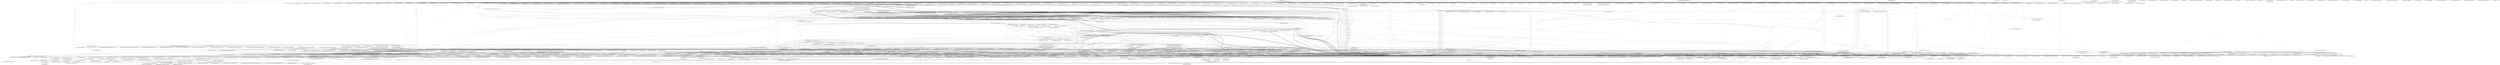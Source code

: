 digraph "callgraph" {
    "<dummyMainClass: void dummyMainMethod()>"
    "<java.util.regex.Pattern: java.util.regex.Pattern compile(java.lang.String)>"
    "<de.robv.android.xposed.installer.PackageChangeReceiver: void onReceive(android.content.Context,android.content.Intent)>"
    "<dummyMainClass: void dummyMainMethod()>"->"<de.robv.android.xposed.installer.PackageChangeReceiver: void onReceive(android.content.Context,android.content.Intent)>";
    "<de.robv.android.xposed.installer.XposedInstallerActivity: void onCreate(android.os.Bundle)>"
    "<dummyMainClass: void dummyMainMethod()>"->"<de.robv.android.xposed.installer.XposedInstallerActivity: void onCreate(android.os.Bundle)>";
    "<de.robv.android.xposed.installer.XposedInstallerActivity: void onSaveInstanceState(android.os.Bundle)>"
    "<dummyMainClass: void dummyMainMethod()>"->"<de.robv.android.xposed.installer.XposedInstallerActivity: void onSaveInstanceState(android.os.Bundle)>";
    "<de.robv.android.xposed.installer.TabListener: void onTabSelected(android.app.ActionBar$Tab,android.app.FragmentTransaction)>"
    "<dummyMainClass: void dummyMainMethod()>"->"<de.robv.android.xposed.installer.TabListener: void onTabSelected(android.app.ActionBar$Tab,android.app.FragmentTransaction)>";
    "<de.robv.android.xposed.installer.TabListener: void onTabUnselected(android.app.ActionBar$Tab,android.app.FragmentTransaction)>"
    "<dummyMainClass: void dummyMainMethod()>"->"<de.robv.android.xposed.installer.TabListener: void onTabUnselected(android.app.ActionBar$Tab,android.app.FragmentTransaction)>";
    "<de.robv.android.xposed.installer.PackageChangeReceiver: void showNotActivatedNotification(android.content.Context,java.lang.String,java.lang.String)>"
    "<de.robv.android.xposed.installer.PackageChangeReceiver: void onReceive(android.content.Context,android.content.Intent)>"->"<de.robv.android.xposed.installer.PackageChangeReceiver: void showNotActivatedNotification(android.content.Context,java.lang.String,java.lang.String)>";
    "<de.robv.android.xposed.installer.PackageChangeReceiver: void updateModulesList(android.content.Context,java.util.Set)>"
    "<de.robv.android.xposed.installer.PackageChangeReceiver: void onReceive(android.content.Context,android.content.Intent)>"->"<de.robv.android.xposed.installer.PackageChangeReceiver: void updateModulesList(android.content.Context,java.util.Set)>";
    "<de.robv.android.xposed.installer.PackageChangeReceiver: java.util.Set getEnabledModules(android.content.Context)>"
    "<de.robv.android.xposed.installer.PackageChangeReceiver: void onReceive(android.content.Context,android.content.Intent)>"->"<de.robv.android.xposed.installer.PackageChangeReceiver: java.util.Set getEnabledModules(android.content.Context)>";
    "<de.robv.android.xposed.installer.PackageChangeReceiver: void onReceive(android.content.Context,android.content.Intent)>"->"<de.robv.android.xposed.installer.PackageChangeReceiver: void updateModulesList(android.content.Context,java.util.Set)>";
    "<de.robv.android.xposed.installer.PackageChangeReceiver: void setEnabledModules(android.content.Context,java.util.Set)>"
    "<de.robv.android.xposed.installer.PackageChangeReceiver: void onReceive(android.content.Context,android.content.Intent)>"->"<de.robv.android.xposed.installer.PackageChangeReceiver: void setEnabledModules(android.content.Context,java.util.Set)>";
    "<de.robv.android.xposed.installer.PackageChangeReceiver: void onReceive(android.content.Context,android.content.Intent)>"->"<de.robv.android.xposed.installer.PackageChangeReceiver: java.util.Set getEnabledModules(android.content.Context)>";
    "<de.robv.android.xposed.installer.PackageChangeReceiver: java.lang.String getPackageName(android.content.Intent)>"
    "<de.robv.android.xposed.installer.PackageChangeReceiver: void onReceive(android.content.Context,android.content.Intent)>"->"<de.robv.android.xposed.installer.PackageChangeReceiver: java.lang.String getPackageName(android.content.Intent)>";
    "<android.app.Fragment: android.app.Fragment instantiate(android.content.Context,java.lang.String,android.os.Bundle)>"
    "<de.robv.android.xposed.installer.TabListener: void onTabSelected(android.app.ActionBar$Tab,android.app.FragmentTransaction)>"->"<android.app.Fragment: android.app.Fragment instantiate(android.content.Context,java.lang.String,android.os.Bundle)>";
    "<android.app.PendingIntent: android.app.PendingIntent getActivity(android.content.Context,int,android.content.Intent,int)>"
    "<de.robv.android.xposed.installer.PackageChangeReceiver: void showNotActivatedNotification(android.content.Context,java.lang.String,java.lang.String)>"->"<android.app.PendingIntent: android.app.PendingIntent getActivity(android.content.Context,int,android.content.Intent,int)>";
    "<android.widget.Toast: android.widget.Toast makeText(android.content.Context,java.lang.CharSequence,int)>"
    "<de.robv.android.xposed.installer.PackageChangeReceiver: java.util.Set getEnabledModules(android.content.Context)>"->"<android.widget.Toast: android.widget.Toast makeText(android.content.Context,java.lang.CharSequence,int)>";
    "<android.util.Log: int e(java.lang.String,java.lang.String,java.lang.Throwable)>"
    "<de.robv.android.xposed.installer.PackageChangeReceiver: java.util.Set getEnabledModules(android.content.Context)>"->"<android.util.Log: int e(java.lang.String,java.lang.String,java.lang.Throwable)>";
    "<de.robv.android.xposed.installer.PackageChangeReceiver: void setEnabledModules(android.content.Context,java.util.Set)>"->"<android.widget.Toast: android.widget.Toast makeText(android.content.Context,java.lang.CharSequence,int)>";
    "<de.robv.android.xposed.installer.PackageChangeReceiver: void setEnabledModules(android.content.Context,java.util.Set)>"->"<android.util.Log: int e(java.lang.String,java.lang.String,java.lang.Throwable)>";
    "<android.content.Intent: java.lang.String getAction()>"
    "<de.robv.android.xposed.installer.PackageChangeReceiver: void onReceive(android.content.Context,android.content.Intent)>"->"<android.content.Intent: java.lang.String getAction()>";
    "<android.content.Intent: boolean getBooleanExtra(java.lang.String,boolean)>"
    "<de.robv.android.xposed.installer.PackageChangeReceiver: void onReceive(android.content.Context,android.content.Intent)>"->"<android.content.Intent: boolean getBooleanExtra(java.lang.String,boolean)>";
    "<de.robv.android.xposed.installer.PackageChangeReceiver: void onReceive(android.content.Context,android.content.Intent)>"->"<android.content.Intent: java.lang.String getAction()>";
    "<de.robv.android.xposed.installer.PackageChangeReceiver: void onReceive(android.content.Context,android.content.Intent)>"->"<android.content.Intent: boolean getBooleanExtra(java.lang.String,boolean)>";
    "<java.lang.String: boolean equals(java.lang.Object)>"
    "<de.robv.android.xposed.installer.PackageChangeReceiver: void onReceive(android.content.Context,android.content.Intent)>"->"<java.lang.String: boolean equals(java.lang.Object)>";
    "<de.robv.android.xposed.installer.PackageChangeReceiver: void onReceive(android.content.Context,android.content.Intent)>"->"<java.lang.String: boolean equals(java.lang.Object)>";
    "<java.util.HashSet: boolean contains(java.lang.Object)>"
    "<de.robv.android.xposed.installer.PackageChangeReceiver: void onReceive(android.content.Context,android.content.Intent)>"->"<java.util.HashSet: boolean contains(java.lang.Object)>";
    "<sun.nio.ch.Util$2: boolean contains(java.lang.Object)>"
    "<de.robv.android.xposed.installer.PackageChangeReceiver: void onReceive(android.content.Context,android.content.Intent)>"->"<sun.nio.ch.Util$2: boolean contains(java.lang.Object)>";
    "<java.util.HashSet: boolean remove(java.lang.Object)>"
    "<de.robv.android.xposed.installer.PackageChangeReceiver: void onReceive(android.content.Context,android.content.Intent)>"->"<java.util.HashSet: boolean remove(java.lang.Object)>";
    "<sun.nio.ch.Util$2: boolean remove(java.lang.Object)>"
    "<de.robv.android.xposed.installer.PackageChangeReceiver: void onReceive(android.content.Context,android.content.Intent)>"->"<sun.nio.ch.Util$2: boolean remove(java.lang.Object)>";
    "<de.robv.android.xposed.installer.PackageChangeReceiver: void onReceive(android.content.Context,android.content.Intent)>"->"<java.util.HashSet: boolean contains(java.lang.Object)>";
    "<de.robv.android.xposed.installer.PackageChangeReceiver: void onReceive(android.content.Context,android.content.Intent)>"->"<sun.nio.ch.Util$2: boolean contains(java.lang.Object)>";
    "<android.content.ContextWrapper: android.content.pm.PackageManager getPackageManager()>"
    "<de.robv.android.xposed.installer.PackageChangeReceiver: void onReceive(android.content.Context,android.content.Intent)>"->"<android.content.ContextWrapper: android.content.pm.PackageManager getPackageManager()>";
    "<android.os.Bundle: boolean containsKey(java.lang.String)>"
    "<de.robv.android.xposed.installer.PackageChangeReceiver: void onReceive(android.content.Context,android.content.Intent)>"->"<android.os.Bundle: boolean containsKey(java.lang.String)>";
    "<java.lang.StringBuffer: java.lang.String toString()>"
    "<de.robv.android.xposed.installer.PackageChangeReceiver: void onReceive(android.content.Context,android.content.Intent)>"->"<java.lang.StringBuffer: java.lang.String toString()>";
    "<java.lang.StringBuilder: java.lang.String toString()>"
    "<de.robv.android.xposed.installer.PackageChangeReceiver: void onReceive(android.content.Context,android.content.Intent)>"->"<java.lang.StringBuilder: java.lang.String toString()>";
    "<java.lang.String: java.lang.String toString()>"
    "<de.robv.android.xposed.installer.PackageChangeReceiver: void onReceive(android.content.Context,android.content.Intent)>"->"<java.lang.String: java.lang.String toString()>";
    "<android.app.Activity: void onCreate(android.os.Bundle)>"
    "<de.robv.android.xposed.installer.XposedInstallerActivity: void onCreate(android.os.Bundle)>"->"<android.app.Activity: void onCreate(android.os.Bundle)>";
    "<android.app.Activity: java.lang.Object getSystemService(java.lang.String)>"
    "<de.robv.android.xposed.installer.XposedInstallerActivity: void onCreate(android.os.Bundle)>"->"<android.app.Activity: java.lang.Object getSystemService(java.lang.String)>";
    "<android.app.Activity: android.app.ActionBar getActionBar()>"
    "<de.robv.android.xposed.installer.XposedInstallerActivity: void onCreate(android.os.Bundle)>"->"<android.app.Activity: android.app.ActionBar getActionBar()>";
    "<android.app.Activity: android.content.Intent getIntent()>"
    "<de.robv.android.xposed.installer.XposedInstallerActivity: void onCreate(android.os.Bundle)>"->"<android.app.Activity: android.content.Intent getIntent()>";
    "<de.robv.android.xposed.installer.XposedInstallerActivity: void onCreate(android.os.Bundle)>"->"<android.app.Activity: android.content.Intent getIntent()>";
    "<de.robv.android.xposed.installer.XposedInstallerActivity: void onCreate(android.os.Bundle)>"->"<android.app.Activity: android.content.Intent getIntent()>";
    "<de.robv.android.xposed.installer.XposedInstallerActivity: void onCreate(android.os.Bundle)>"->"<android.app.Activity: android.content.Intent getIntent()>";
    "<android.app.NotificationManager: void cancelAll()>"
    "<de.robv.android.xposed.installer.XposedInstallerActivity: void onCreate(android.os.Bundle)>"->"<android.app.NotificationManager: void cancelAll()>";
    "<android.content.Intent: boolean hasExtra(java.lang.String)>"
    "<de.robv.android.xposed.installer.XposedInstallerActivity: void onCreate(android.os.Bundle)>"->"<android.content.Intent: boolean hasExtra(java.lang.String)>";
    "<android.content.Intent: int getIntExtra(java.lang.String,int)>"
    "<de.robv.android.xposed.installer.XposedInstallerActivity: void onCreate(android.os.Bundle)>"->"<android.content.Intent: int getIntExtra(java.lang.String,int)>";
    "<android.content.Intent: android.os.Bundle getExtras()>"
    "<de.robv.android.xposed.installer.XposedInstallerActivity: void onCreate(android.os.Bundle)>"->"<android.content.Intent: android.os.Bundle getExtras()>";
    "<de.robv.android.xposed.installer.XposedInstallerActivity: void onCreate(android.os.Bundle)>"->"<android.content.Intent: int getIntExtra(java.lang.String,int)>";
    "<android.os.Bundle: java.lang.Object get(java.lang.String)>"
    "<de.robv.android.xposed.installer.XposedInstallerActivity: void onCreate(android.os.Bundle)>"->"<android.os.Bundle: java.lang.Object get(java.lang.String)>";
    "<android.os.Bundle: int getInt(java.lang.String,int)>"
    "<de.robv.android.xposed.installer.XposedInstallerActivity: void onCreate(android.os.Bundle)>"->"<android.os.Bundle: int getInt(java.lang.String,int)>";
    "<java.lang.Integer: int intValue()>"
    "<de.robv.android.xposed.installer.XposedInstallerActivity: void onCreate(android.os.Bundle)>"->"<java.lang.Integer: int intValue()>";
    "<java.lang.Object: java.lang.String toString()>"
    "<de.robv.android.xposed.installer.XposedInstallerActivity: void onCreate(android.os.Bundle)>"->"<java.lang.Object: java.lang.String toString()>";
    "<de.robv.android.xposed.installer.XposedInstallerActivity: void onCreate(android.os.Bundle)>"->"<java.lang.String: java.lang.String toString()>";
    "<java.lang.Throwable: java.lang.String toString()>"
    "<de.robv.android.xposed.installer.XposedInstallerActivity: void onCreate(android.os.Bundle)>"->"<java.lang.Throwable: java.lang.String toString()>";
    "<java.util.Locale: java.lang.String toString()>"
    "<de.robv.android.xposed.installer.XposedInstallerActivity: void onCreate(android.os.Bundle)>"->"<java.util.Locale: java.lang.String toString()>";
    "<java.lang.StackTraceElement: java.lang.String toString()>"
    "<de.robv.android.xposed.installer.XposedInstallerActivity: void onCreate(android.os.Bundle)>"->"<java.lang.StackTraceElement: java.lang.String toString()>";
    "<java.lang.Class: java.lang.String toString()>"
    "<de.robv.android.xposed.installer.XposedInstallerActivity: void onCreate(android.os.Bundle)>"->"<java.lang.Class: java.lang.String toString()>";
    "<java.io.File: java.lang.String toString()>"
    "<de.robv.android.xposed.installer.XposedInstallerActivity: void onCreate(android.os.Bundle)>"->"<java.io.File: java.lang.String toString()>";
    "<java.net.URL: java.lang.String toString()>"
    "<de.robv.android.xposed.installer.XposedInstallerActivity: void onCreate(android.os.Bundle)>"->"<java.net.URL: java.lang.String toString()>";
    "<java.lang.Package: java.lang.String toString()>"
    "<de.robv.android.xposed.installer.XposedInstallerActivity: void onCreate(android.os.Bundle)>"->"<java.lang.Package: java.lang.String toString()>";
    "<java.nio.charset.CoderResult: java.lang.String toString()>"
    "<de.robv.android.xposed.installer.XposedInstallerActivity: void onCreate(android.os.Bundle)>"->"<java.nio.charset.CoderResult: java.lang.String toString()>";
    "<java.nio.charset.CodingErrorAction: java.lang.String toString()>"
    "<de.robv.android.xposed.installer.XposedInstallerActivity: void onCreate(android.os.Bundle)>"->"<java.nio.charset.CodingErrorAction: java.lang.String toString()>";
    "<java.nio.ByteOrder: java.lang.String toString()>"
    "<de.robv.android.xposed.installer.XposedInstallerActivity: void onCreate(android.os.Bundle)>"->"<java.nio.ByteOrder: java.lang.String toString()>";
    "<java.net.URI: java.lang.String toString()>"
    "<de.robv.android.xposed.installer.XposedInstallerActivity: void onCreate(android.os.Bundle)>"->"<java.net.URI: java.lang.String toString()>";
    "<java.net.Proxy: java.lang.String toString()>"
    "<de.robv.android.xposed.installer.XposedInstallerActivity: void onCreate(android.os.Bundle)>"->"<java.net.Proxy: java.lang.String toString()>";
    "<java.security.CodeSigner: java.lang.String toString()>"
    "<de.robv.android.xposed.installer.XposedInstallerActivity: void onCreate(android.os.Bundle)>"->"<java.security.CodeSigner: java.lang.String toString()>";
    "<java.net.InetAddress: java.lang.String toString()>"
    "<de.robv.android.xposed.installer.XposedInstallerActivity: void onCreate(android.os.Bundle)>"->"<java.net.InetAddress: java.lang.String toString()>";
    "<java.security.Timestamp: java.lang.String toString()>"
    "<de.robv.android.xposed.installer.XposedInstallerActivity: void onCreate(android.os.Bundle)>"->"<java.security.Timestamp: java.lang.String toString()>";
    "<java.net.NetworkInterface: java.lang.String toString()>"
    "<de.robv.android.xposed.installer.XposedInstallerActivity: void onCreate(android.os.Bundle)>"->"<java.net.NetworkInterface: java.lang.String toString()>";
    "<java.util.Date: java.lang.String toString()>"
    "<de.robv.android.xposed.installer.XposedInstallerActivity: void onCreate(android.os.Bundle)>"->"<java.util.Date: java.lang.String toString()>";
    "<java.lang.Boolean: java.lang.String toString()>"
    "<de.robv.android.xposed.installer.XposedInstallerActivity: void onCreate(android.os.Bundle)>"->"<java.lang.Boolean: java.lang.String toString()>";
    "<java.lang.Character: java.lang.String toString()>"
    "<de.robv.android.xposed.installer.XposedInstallerActivity: void onCreate(android.os.Bundle)>"->"<java.lang.Character: java.lang.String toString()>";
    "<java.lang.Thread: java.lang.String toString()>"
    "<de.robv.android.xposed.installer.XposedInstallerActivity: void onCreate(android.os.Bundle)>"->"<java.lang.Thread: java.lang.String toString()>";
    "<java.lang.ThreadGroup: java.lang.String toString()>"
    "<de.robv.android.xposed.installer.XposedInstallerActivity: void onCreate(android.os.Bundle)>"->"<java.lang.ThreadGroup: java.lang.String toString()>";
    "<sun.reflect.annotation.AnnotationType: java.lang.String toString()>"
    "<de.robv.android.xposed.installer.XposedInstallerActivity: void onCreate(android.os.Bundle)>"->"<sun.reflect.annotation.AnnotationType: java.lang.String toString()>";
    "<sun.reflect.generics.reflectiveObjects.GenericArrayTypeImpl: java.lang.String toString()>"
    "<de.robv.android.xposed.installer.XposedInstallerActivity: void onCreate(android.os.Bundle)>"->"<sun.reflect.generics.reflectiveObjects.GenericArrayTypeImpl: java.lang.String toString()>";
    "<sun.reflect.generics.reflectiveObjects.ParameterizedTypeImpl: java.lang.String toString()>"
    "<de.robv.android.xposed.installer.XposedInstallerActivity: void onCreate(android.os.Bundle)>"->"<sun.reflect.generics.reflectiveObjects.ParameterizedTypeImpl: java.lang.String toString()>";
    "<java.io.FileDescriptor: java.lang.String toString()>"
    "<de.robv.android.xposed.installer.XposedInstallerActivity: void onCreate(android.os.Bundle)>"->"<java.io.FileDescriptor: java.lang.String toString()>";
    "<sun.security.krb5.EncryptionKey: java.lang.String toString()>"
    "<de.robv.android.xposed.installer.XposedInstallerActivity: void onCreate(android.os.Bundle)>"->"<sun.security.krb5.EncryptionKey: java.lang.String toString()>";
    "<javax.security.auth.kerberos.KeyTab: java.lang.String toString()>"
    "<de.robv.android.xposed.installer.XposedInstallerActivity: void onCreate(android.os.Bundle)>"->"<javax.security.auth.kerberos.KeyTab: java.lang.String toString()>";
    "<sun.security.krb5.PrincipalName: java.lang.String toString()>"
    "<de.robv.android.xposed.installer.XposedInstallerActivity: void onCreate(android.os.Bundle)>"->"<sun.security.krb5.PrincipalName: java.lang.String toString()>";
    "<java.net.HttpCookie: java.lang.String toString()>"
    "<de.robv.android.xposed.installer.XposedInstallerActivity: void onCreate(android.os.Bundle)>"->"<java.net.HttpCookie: java.lang.String toString()>";
    "<java.io.ObjectStreamClass: java.lang.String toString()>"
    "<de.robv.android.xposed.installer.XposedInstallerActivity: void onCreate(android.os.Bundle)>"->"<java.io.ObjectStreamClass: java.lang.String toString()>";
    "<java.util.zip.ZipEntry: java.lang.String toString()>"
    "<de.robv.android.xposed.installer.XposedInstallerActivity: void onCreate(android.os.Bundle)>"->"<java.util.zip.ZipEntry: java.lang.String toString()>";
    "<javax.security.auth.kerberos.KerberosKey: java.lang.String toString()>"
    "<de.robv.android.xposed.installer.XposedInstallerActivity: void onCreate(android.os.Bundle)>"->"<javax.security.auth.kerberos.KerberosKey: java.lang.String toString()>";
    "<javax.security.auth.kerberos.KerberosPrincipal: java.lang.String toString()>"
    "<de.robv.android.xposed.installer.XposedInstallerActivity: void onCreate(android.os.Bundle)>"->"<javax.security.auth.kerberos.KerberosPrincipal: java.lang.String toString()>";
    "<sun.security.util.DerValue: java.lang.String toString()>"
    "<de.robv.android.xposed.installer.XposedInstallerActivity: void onCreate(android.os.Bundle)>"->"<sun.security.util.DerValue: java.lang.String toString()>";
    "<sun.security.krb5.Realm: java.lang.String toString()>"
    "<de.robv.android.xposed.installer.XposedInstallerActivity: void onCreate(android.os.Bundle)>"->"<sun.security.krb5.Realm: java.lang.String toString()>";
    "<sun.security.krb5.internal.util.KerberosString: java.lang.String toString()>"
    "<de.robv.android.xposed.installer.XposedInstallerActivity: void onCreate(android.os.Bundle)>"->"<sun.security.krb5.internal.util.KerberosString: java.lang.String toString()>";
    "<sun.security.krb5.Config: java.lang.String toString()>"
    "<de.robv.android.xposed.installer.XposedInstallerActivity: void onCreate(android.os.Bundle)>"->"<sun.security.krb5.Config: java.lang.String toString()>";
    "<java.io.ObjectStreamField: java.lang.String toString()>"
    "<de.robv.android.xposed.installer.XposedInstallerActivity: void onCreate(android.os.Bundle)>"->"<java.io.ObjectStreamField: java.lang.String toString()>";
    "<javax.security.auth.kerberos.KeyImpl: java.lang.String toString()>"
    "<de.robv.android.xposed.installer.XposedInstallerActivity: void onCreate(android.os.Bundle)>"->"<javax.security.auth.kerberos.KeyImpl: java.lang.String toString()>";
    "<sun.security.krb5.internal.KerberosTime: java.lang.String toString()>"
    "<de.robv.android.xposed.installer.XposedInstallerActivity: void onCreate(android.os.Bundle)>"->"<sun.security.krb5.internal.KerberosTime: java.lang.String toString()>";
    "<sun.security.util.BitArray: java.lang.String toString()>"
    "<de.robv.android.xposed.installer.XposedInstallerActivity: void onCreate(android.os.Bundle)>"->"<sun.security.util.BitArray: java.lang.String toString()>";
    "<sun.security.util.ObjectIdentifier: java.lang.String toString()>"
    "<de.robv.android.xposed.installer.XposedInstallerActivity: void onCreate(android.os.Bundle)>"->"<sun.security.util.ObjectIdentifier: java.lang.String toString()>";
    "<sun.security.krb5.internal.AuthorizationData: java.lang.String toString()>"
    "<de.robv.android.xposed.installer.XposedInstallerActivity: void onCreate(android.os.Bundle)>"->"<sun.security.krb5.internal.AuthorizationData: java.lang.String toString()>";
    "<sun.security.krb5.Credentials: java.lang.String toString()>"
    "<de.robv.android.xposed.installer.XposedInstallerActivity: void onCreate(android.os.Bundle)>"->"<sun.security.krb5.Credentials: java.lang.String toString()>";
    "<java.util.BitSet: java.lang.String toString()>"
    "<de.robv.android.xposed.installer.XposedInstallerActivity: void onCreate(android.os.Bundle)>"->"<java.util.BitSet: java.lang.String toString()>";
    "<java.util.jar.Attributes$Name: java.lang.String toString()>"
    "<de.robv.android.xposed.installer.XposedInstallerActivity: void onCreate(android.os.Bundle)>"->"<java.util.jar.Attributes$Name: java.lang.String toString()>";
    "<java.text.DateFormatSymbols: java.lang.String toString()>"
    "<de.robv.android.xposed.installer.XposedInstallerActivity: void onCreate(android.os.Bundle)>"->"<java.text.DateFormatSymbols: java.lang.String toString()>";
    "<java.text.FieldPosition: java.lang.String toString()>"
    "<de.robv.android.xposed.installer.XposedInstallerActivity: void onCreate(android.os.Bundle)>"->"<java.text.FieldPosition: java.lang.String toString()>";
    "<java.text.ParsePosition: java.lang.String toString()>"
    "<de.robv.android.xposed.installer.XposedInstallerActivity: void onCreate(android.os.Bundle)>"->"<java.text.ParsePosition: java.lang.String toString()>";
    "<java.security.AlgorithmParameters: java.lang.String toString()>"
    "<de.robv.android.xposed.installer.XposedInstallerActivity: void onCreate(android.os.Bundle)>"->"<java.security.AlgorithmParameters: java.lang.String toString()>";
    "<sun.security.krb5.internal.AuthorizationDataEntry: java.lang.String toString()>"
    "<de.robv.android.xposed.installer.XposedInstallerActivity: void onCreate(android.os.Bundle)>"->"<sun.security.krb5.internal.AuthorizationDataEntry: java.lang.String toString()>";
    "<sun.security.krb5.internal.util.KerberosFlags: java.lang.String toString()>"
    "<de.robv.android.xposed.installer.XposedInstallerActivity: void onCreate(android.os.Bundle)>"->"<sun.security.krb5.internal.util.KerberosFlags: java.lang.String toString()>";
    "<sun.security.krb5.internal.PAData: java.lang.String toString()>"
    "<de.robv.android.xposed.installer.XposedInstallerActivity: void onCreate(android.os.Bundle)>"->"<sun.security.krb5.internal.PAData: java.lang.String toString()>";
    "<java.nio.channels.FileChannel$MapMode: java.lang.String toString()>"
    "<de.robv.android.xposed.installer.XposedInstallerActivity: void onCreate(android.os.Bundle)>"->"<java.nio.channels.FileChannel$MapMode: java.lang.String toString()>";
    "<java.text.AttributedCharacterIterator$Attribute: java.lang.String toString()>"
    "<de.robv.android.xposed.installer.XposedInstallerActivity: void onCreate(android.os.Bundle)>"->"<java.text.AttributedCharacterIterator$Attribute: java.lang.String toString()>";
    "<java.security.Provider$Service: java.lang.String toString()>"
    "<de.robv.android.xposed.installer.XposedInstallerActivity: void onCreate(android.os.Bundle)>"->"<java.security.Provider$Service: java.lang.String toString()>";
    "<sun.util.calendar.Era: java.lang.String toString()>"
    "<de.robv.android.xposed.installer.XposedInstallerActivity: void onCreate(android.os.Bundle)>"->"<sun.util.calendar.Era: java.lang.String toString()>";
    "<javax.naming.CompositeName: java.lang.String toString()>"
    "<de.robv.android.xposed.installer.XposedInstallerActivity: void onCreate(android.os.Bundle)>"->"<javax.naming.CompositeName: java.lang.String toString()>";
    "<javax.naming.directory.ModificationItem: java.lang.String toString()>"
    "<de.robv.android.xposed.installer.XposedInstallerActivity: void onCreate(android.os.Bundle)>"->"<javax.naming.directory.ModificationItem: java.lang.String toString()>";
    "<javax.naming.Reference: java.lang.String toString()>"
    "<de.robv.android.xposed.installer.XposedInstallerActivity: void onCreate(android.os.Bundle)>"->"<javax.naming.Reference: java.lang.String toString()>";
    "<sun.misc.ExtensionInfo: java.lang.String toString()>"
    "<de.robv.android.xposed.installer.XposedInstallerActivity: void onCreate(android.os.Bundle)>"->"<sun.misc.ExtensionInfo: java.lang.String toString()>";
    "<java.util.Currency: java.lang.String toString()>"
    "<de.robv.android.xposed.installer.XposedInstallerActivity: void onCreate(android.os.Bundle)>"->"<java.util.Currency: java.lang.String toString()>";
    "<javax.naming.NameImpl: java.lang.String toString()>"
    "<de.robv.android.xposed.installer.XposedInstallerActivity: void onCreate(android.os.Bundle)>"->"<javax.naming.NameImpl: java.lang.String toString()>";
    "<java.net.Socket: java.lang.String toString()>"
    "<de.robv.android.xposed.installer.XposedInstallerActivity: void onCreate(android.os.Bundle)>"->"<java.net.Socket: java.lang.String toString()>";
    "<java.util.ServiceLoader: java.lang.String toString()>"
    "<de.robv.android.xposed.installer.XposedInstallerActivity: void onCreate(android.os.Bundle)>"->"<java.util.ServiceLoader: java.lang.String toString()>";
    "<java.net.ServerSocket: java.lang.String toString()>"
    "<de.robv.android.xposed.installer.XposedInstallerActivity: void onCreate(android.os.Bundle)>"->"<java.net.ServerSocket: java.lang.String toString()>";
    "<java.nio.file.attribute.FileTime: java.lang.String toString()>"
    "<de.robv.android.xposed.installer.XposedInstallerActivity: void onCreate(android.os.Bundle)>"->"<java.nio.file.attribute.FileTime: java.lang.String toString()>";
    "<java.util.Formatter: java.lang.String toString()>"
    "<de.robv.android.xposed.installer.XposedInstallerActivity: void onCreate(android.os.Bundle)>"->"<java.util.Formatter: java.lang.String toString()>";
    "<java.util.regex.Pattern: java.lang.String toString()>"
    "<de.robv.android.xposed.installer.XposedInstallerActivity: void onCreate(android.os.Bundle)>"->"<java.util.regex.Pattern: java.lang.String toString()>";
    "<sun.nio.fs.UnixUserPrincipals$User: java.lang.String toString()>"
    "<de.robv.android.xposed.installer.XposedInstallerActivity: void onCreate(android.os.Bundle)>"->"<sun.nio.fs.UnixUserPrincipals$User: java.lang.String toString()>";
    "<java.util.concurrent.locks.ReentrantReadWriteLock: java.lang.String toString()>"
    "<de.robv.android.xposed.installer.XposedInstallerActivity: void onCreate(android.os.Bundle)>"->"<java.util.concurrent.locks.ReentrantReadWriteLock: java.lang.String toString()>";
    "<java.util.concurrent.locks.ReentrantReadWriteLock$WriteLock: java.lang.String toString()>"
    "<de.robv.android.xposed.installer.XposedInstallerActivity: void onCreate(android.os.Bundle)>"->"<java.util.concurrent.locks.ReentrantReadWriteLock$WriteLock: java.lang.String toString()>";
    "<java.util.concurrent.locks.ReentrantReadWriteLock$ReadLock: java.lang.String toString()>"
    "<de.robv.android.xposed.installer.XposedInstallerActivity: void onCreate(android.os.Bundle)>"->"<java.util.concurrent.locks.ReentrantReadWriteLock$ReadLock: java.lang.String toString()>";
    "<sun.nio.fs.UnixFileKey: java.lang.String toString()>"
    "<de.robv.android.xposed.installer.XposedInstallerActivity: void onCreate(android.os.Bundle)>"->"<sun.nio.fs.UnixFileKey: java.lang.String toString()>";
    "<java.util.concurrent.CountDownLatch: java.lang.String toString()>"
    "<de.robv.android.xposed.installer.XposedInstallerActivity: void onCreate(android.os.Bundle)>"->"<java.util.concurrent.CountDownLatch: java.lang.String toString()>";
    "<sun.nio.ch.Util$2: java.lang.String toString()>"
    "<de.robv.android.xposed.installer.XposedInstallerActivity: void onCreate(android.os.Bundle)>"->"<sun.nio.ch.Util$2: java.lang.String toString()>";
    "<java.util.concurrent.atomic.AtomicBoolean: java.lang.String toString()>"
    "<de.robv.android.xposed.installer.XposedInstallerActivity: void onCreate(android.os.Bundle)>"->"<java.util.concurrent.atomic.AtomicBoolean: java.lang.String toString()>";
    "<java.nio.file.StandardWatchEventKinds$StdWatchEventKind: java.lang.String toString()>"
    "<de.robv.android.xposed.installer.XposedInstallerActivity: void onCreate(android.os.Bundle)>"->"<java.nio.file.StandardWatchEventKinds$StdWatchEventKind: java.lang.String toString()>";
    "<java.net.StandardSocketOptions$StdSocketOption: java.lang.String toString()>"
    "<de.robv.android.xposed.installer.XposedInstallerActivity: void onCreate(android.os.Bundle)>"->"<java.net.StandardSocketOptions$StdSocketOption: java.lang.String toString()>";
    "<java.util.Scanner: java.lang.String toString()>"
    "<de.robv.android.xposed.installer.XposedInstallerActivity: void onCreate(android.os.Bundle)>"->"<java.util.Scanner: java.lang.String toString()>";
    "<jdk.net.ExtendedSocketOptions$ExtSocketOption: java.lang.String toString()>"
    "<de.robv.android.xposed.installer.XposedInstallerActivity: void onCreate(android.os.Bundle)>"->"<jdk.net.ExtendedSocketOptions$ExtSocketOption: java.lang.String toString()>";
    "<sun.nio.ch.ExtendedSocketOption$1: java.lang.String toString()>"
    "<de.robv.android.xposed.installer.XposedInstallerActivity: void onCreate(android.os.Bundle)>"->"<sun.nio.ch.ExtendedSocketOption$1: java.lang.String toString()>";
    "<java.math.MathContext: java.lang.String toString()>"
    "<de.robv.android.xposed.installer.XposedInstallerActivity: void onCreate(android.os.Bundle)>"->"<java.math.MathContext: java.lang.String toString()>";
    "<android.graphics.Rect: java.lang.String toString()>"
    "<de.robv.android.xposed.installer.XposedInstallerActivity: void onCreate(android.os.Bundle)>"->"<android.graphics.Rect: java.lang.String toString()>";
    "<android.graphics.Region: java.lang.String toString()>"
    "<de.robv.android.xposed.installer.XposedInstallerActivity: void onCreate(android.os.Bundle)>"->"<android.graphics.Region: java.lang.String toString()>";
    "<android.util.TypedValue: java.lang.String toString()>"
    "<de.robv.android.xposed.installer.XposedInstallerActivity: void onCreate(android.os.Bundle)>"->"<android.util.TypedValue: java.lang.String toString()>";
    "<android.content.res.TypedArray: java.lang.String toString()>"
    "<de.robv.android.xposed.installer.XposedInstallerActivity: void onCreate(android.os.Bundle)>"->"<android.content.res.TypedArray: java.lang.String toString()>";
    "<android.view.accessibility.AccessibilityNodeInfo: java.lang.String toString()>"
    "<de.robv.android.xposed.installer.XposedInstallerActivity: void onCreate(android.os.Bundle)>"->"<android.view.accessibility.AccessibilityNodeInfo: java.lang.String toString()>";
    "<android.os.Bundle: java.lang.String toString()>"
    "<de.robv.android.xposed.installer.XposedInstallerActivity: void onCreate(android.os.Bundle)>"->"<android.os.Bundle: java.lang.String toString()>";
    "<android.content.res.Configuration: java.lang.String toString()>"
    "<de.robv.android.xposed.installer.XposedInstallerActivity: void onCreate(android.os.Bundle)>"->"<android.content.res.Configuration: java.lang.String toString()>";
    "<android.graphics.Matrix: java.lang.String toString()>"
    "<de.robv.android.xposed.installer.XposedInstallerActivity: void onCreate(android.os.Bundle)>"->"<android.graphics.Matrix: java.lang.String toString()>";
    "<android.graphics.Point: java.lang.String toString()>"
    "<de.robv.android.xposed.installer.XposedInstallerActivity: void onCreate(android.os.Bundle)>"->"<android.graphics.Point: java.lang.String toString()>";
    "<android.os.Handler: java.lang.String toString()>"
    "<de.robv.android.xposed.installer.XposedInstallerActivity: void onCreate(android.os.Bundle)>"->"<android.os.Handler: java.lang.String toString()>";
    "<android.content.ClipData: java.lang.String toString()>"
    "<de.robv.android.xposed.installer.XposedInstallerActivity: void onCreate(android.os.Bundle)>"->"<android.content.ClipData: java.lang.String toString()>";
    "<android.view.DragEvent: java.lang.String toString()>"
    "<de.robv.android.xposed.installer.XposedInstallerActivity: void onCreate(android.os.Bundle)>"->"<android.view.DragEvent: java.lang.String toString()>";
    "<android.util.DisplayMetrics: java.lang.String toString()>"
    "<de.robv.android.xposed.installer.XposedInstallerActivity: void onCreate(android.os.Bundle)>"->"<android.util.DisplayMetrics: java.lang.String toString()>";
    "<android.graphics.RectF: java.lang.String toString()>"
    "<de.robv.android.xposed.installer.XposedInstallerActivity: void onCreate(android.os.Bundle)>"->"<android.graphics.RectF: java.lang.String toString()>";
    "<android.content.res.ColorStateList: java.lang.String toString()>"
    "<de.robv.android.xposed.installer.XposedInstallerActivity: void onCreate(android.os.Bundle)>"->"<android.content.res.ColorStateList: java.lang.String toString()>";
    "<android.content.res.AssetFileDescriptor: java.lang.String toString()>"
    "<de.robv.android.xposed.installer.XposedInstallerActivity: void onCreate(android.os.Bundle)>"->"<android.content.res.AssetFileDescriptor: java.lang.String toString()>";
    "<android.view.inputmethod.CompletionInfo: java.lang.String toString()>"
    "<de.robv.android.xposed.installer.XposedInstallerActivity: void onCreate(android.os.Bundle)>"->"<android.view.inputmethod.CompletionInfo: java.lang.String toString()>";
    "<android.view.inputmethod.CorrectionInfo: java.lang.String toString()>"
    "<de.robv.android.xposed.installer.XposedInstallerActivity: void onCreate(android.os.Bundle)>"->"<android.view.inputmethod.CorrectionInfo: java.lang.String toString()>";
    "<android.view.animation.Transformation: java.lang.String toString()>"
    "<de.robv.android.xposed.installer.XposedInstallerActivity: void onCreate(android.os.Bundle)>"->"<android.view.animation.Transformation: java.lang.String toString()>";
    "<android.os.Looper: java.lang.String toString()>"
    "<de.robv.android.xposed.installer.XposedInstallerActivity: void onCreate(android.os.Bundle)>"->"<android.os.Looper: java.lang.String toString()>";
    "<android.content.Intent: java.lang.String toString()>"
    "<de.robv.android.xposed.installer.XposedInstallerActivity: void onCreate(android.os.Bundle)>"->"<android.content.Intent: java.lang.String toString()>";
    "<android.content.IntentSender: java.lang.String toString()>"
    "<de.robv.android.xposed.installer.XposedInstallerActivity: void onCreate(android.os.Bundle)>"->"<android.content.IntentSender: java.lang.String toString()>";
    "<android.content.ComponentName: java.lang.String toString()>"
    "<de.robv.android.xposed.installer.XposedInstallerActivity: void onCreate(android.os.Bundle)>"->"<android.content.ComponentName: java.lang.String toString()>";
    "<android.graphics.Paint$FontMetricsInt: java.lang.String toString()>"
    "<de.robv.android.xposed.installer.XposedInstallerActivity: void onCreate(android.os.Bundle)>"->"<android.graphics.Paint$FontMetricsInt: java.lang.String toString()>";
    "<android.content.ClipDescription: java.lang.String toString()>"
    "<de.robv.android.xposed.installer.XposedInstallerActivity: void onCreate(android.os.Bundle)>"->"<android.content.ClipDescription: java.lang.String toString()>";
    "<android.view.accessibility.AccessibilityRecord: java.lang.String toString()>"
    "<de.robv.android.xposed.installer.XposedInstallerActivity: void onCreate(android.os.Bundle)>"->"<android.view.accessibility.AccessibilityRecord: java.lang.String toString()>";
    "<android.os.Message: java.lang.String toString()>"
    "<de.robv.android.xposed.installer.XposedInstallerActivity: void onCreate(android.os.Bundle)>"->"<android.os.Message: java.lang.String toString()>";
    "<android.content.ClipData$Item: java.lang.String toString()>"
    "<de.robv.android.xposed.installer.XposedInstallerActivity: void onCreate(android.os.Bundle)>"->"<android.content.ClipData$Item: java.lang.String toString()>";
    "<android.app.Fragment: java.lang.String toString()>"
    "<de.robv.android.xposed.installer.XposedInstallerActivity: void onCreate(android.os.Bundle)>"->"<android.app.Fragment: java.lang.String toString()>";
    "<android.os.ParcelFileDescriptor: java.lang.String toString()>"
    "<de.robv.android.xposed.installer.XposedInstallerActivity: void onCreate(android.os.Bundle)>"->"<android.os.ParcelFileDescriptor: java.lang.String toString()>";
    "<android.view.InputDevice: java.lang.String toString()>"
    "<de.robv.android.xposed.installer.XposedInstallerActivity: void onCreate(android.os.Bundle)>"->"<android.view.InputDevice: java.lang.String toString()>";
    "<android.content.ContentValues: java.lang.String toString()>"
    "<de.robv.android.xposed.installer.XposedInstallerActivity: void onCreate(android.os.Bundle)>"->"<android.content.ContentValues: java.lang.String toString()>";
    "<android.content.ContentProviderResult: java.lang.String toString()>"
    "<de.robv.android.xposed.installer.XposedInstallerActivity: void onCreate(android.os.Bundle)>"->"<android.content.ContentProviderResult: java.lang.String toString()>";
    "<android.accounts.Account: java.lang.String toString()>"
    "<de.robv.android.xposed.installer.XposedInstallerActivity: void onCreate(android.os.Bundle)>"->"<android.accounts.Account: java.lang.String toString()>";
    "<android.content.SyncAdapterType: java.lang.String toString()>"
    "<de.robv.android.xposed.installer.XposedInstallerActivity: void onCreate(android.os.Bundle)>"->"<android.content.SyncAdapterType: java.lang.String toString()>";
    "<android.os.PatternMatcher: java.lang.String toString()>"
    "<de.robv.android.xposed.installer.XposedInstallerActivity: void onCreate(android.os.Bundle)>"->"<android.os.PatternMatcher: java.lang.String toString()>";
    "<android.content.pm.PackageInfo: java.lang.String toString()>"
    "<de.robv.android.xposed.installer.XposedInstallerActivity: void onCreate(android.os.Bundle)>"->"<android.content.pm.PackageInfo: java.lang.String toString()>";
    "<android.content.pm.FeatureInfo: java.lang.String toString()>"
    "<de.robv.android.xposed.installer.XposedInstallerActivity: void onCreate(android.os.Bundle)>"->"<android.content.pm.FeatureInfo: java.lang.String toString()>";
    "<android.content.pm.ResolveInfo: java.lang.String toString()>"
    "<de.robv.android.xposed.installer.XposedInstallerActivity: void onCreate(android.os.Bundle)>"->"<android.content.pm.ResolveInfo: java.lang.String toString()>";
    "<android.net.Uri$Builder: java.lang.String toString()>"
    "<de.robv.android.xposed.installer.XposedInstallerActivity: void onCreate(android.os.Bundle)>"->"<android.net.Uri$Builder: java.lang.String toString()>";
    "<android.content.pm.ConfigurationInfo: java.lang.String toString()>"
    "<de.robv.android.xposed.installer.XposedInstallerActivity: void onCreate(android.os.Bundle)>"->"<android.content.pm.ConfigurationInfo: java.lang.String toString()>";
    "<android.content.Loader: java.lang.String toString()>"
    "<de.robv.android.xposed.installer.XposedInstallerActivity: void onCreate(android.os.Bundle)>"->"<android.content.Loader: java.lang.String toString()>";
    "<android.app.PendingIntent: java.lang.String toString()>"
    "<de.robv.android.xposed.installer.XposedInstallerActivity: void onCreate(android.os.Bundle)>"->"<android.app.PendingIntent: java.lang.String toString()>";
    "<android.view.Surface: java.lang.String toString()>"
    "<de.robv.android.xposed.installer.XposedInstallerActivity: void onCreate(android.os.Bundle)>"->"<android.view.Surface: java.lang.String toString()>";
    "<android.app.Notification: java.lang.String toString()>"
    "<de.robv.android.xposed.installer.XposedInstallerActivity: void onCreate(android.os.Bundle)>"->"<android.app.Notification: java.lang.String toString()>";
    "<android.preference.Preference: java.lang.String toString()>"
    "<de.robv.android.xposed.installer.XposedInstallerActivity: void onCreate(android.os.Bundle)>"->"<android.preference.Preference: java.lang.String toString()>";
    "<de.robv.android.xposed.installer.ModulesFragment$XposedModule: java.lang.String toString()>"
    "<de.robv.android.xposed.installer.XposedInstallerActivity: void onCreate(android.os.Bundle)>"->"<de.robv.android.xposed.installer.ModulesFragment$XposedModule: java.lang.String toString()>";
    "<de.robv.android.xposed.installer.XposedInstallerActivity: void onCreate(android.os.Bundle)>"->"<java.lang.StringBuffer: java.lang.String toString()>";
    "<de.robv.android.xposed.installer.XposedInstallerActivity: void onCreate(android.os.Bundle)>"->"<java.lang.StringBuilder: java.lang.String toString()>";
    "<java.io.StringWriter: java.lang.String toString()>"
    "<de.robv.android.xposed.installer.XposedInstallerActivity: void onCreate(android.os.Bundle)>"->"<java.io.StringWriter: java.lang.String toString()>";
    "<java.io.ByteArrayOutputStream: java.lang.String toString()>"
    "<de.robv.android.xposed.installer.XposedInstallerActivity: void onCreate(android.os.Bundle)>"->"<java.io.ByteArrayOutputStream: java.lang.String toString()>";
    "<java.lang.reflect.Constructor: java.lang.String toString()>"
    "<de.robv.android.xposed.installer.XposedInstallerActivity: void onCreate(android.os.Bundle)>"->"<java.lang.reflect.Constructor: java.lang.String toString()>";
    "<java.lang.reflect.Field: java.lang.String toString()>"
    "<de.robv.android.xposed.installer.XposedInstallerActivity: void onCreate(android.os.Bundle)>"->"<java.lang.reflect.Field: java.lang.String toString()>";
    "<java.lang.reflect.Method: java.lang.String toString()>"
    "<de.robv.android.xposed.installer.XposedInstallerActivity: void onCreate(android.os.Bundle)>"->"<java.lang.reflect.Method: java.lang.String toString()>";
    "<sun.misc.PathPermissions: java.lang.String toString()>"
    "<de.robv.android.xposed.installer.XposedInstallerActivity: void onCreate(android.os.Bundle)>"->"<sun.misc.PathPermissions: java.lang.String toString()>";
    "<java.lang.Enum: java.lang.String toString()>"
    "<de.robv.android.xposed.installer.XposedInstallerActivity: void onCreate(android.os.Bundle)>"->"<java.lang.Enum: java.lang.String toString()>";
    "<java.net.InetSocketAddress: java.lang.String toString()>"
    "<de.robv.android.xposed.installer.XposedInstallerActivity: void onCreate(android.os.Bundle)>"->"<java.net.InetSocketAddress: java.lang.String toString()>";
    "<java.net.Inet6Address: java.lang.String toString()>"
    "<de.robv.android.xposed.installer.XposedInstallerActivity: void onCreate(android.os.Bundle)>"->"<java.net.Inet6Address: java.lang.String toString()>";
    "<java.lang.Long: java.lang.String toString()>"
    "<de.robv.android.xposed.installer.XposedInstallerActivity: void onCreate(android.os.Bundle)>"->"<java.lang.Long: java.lang.String toString()>";
    "<java.lang.Integer: java.lang.String toString()>"
    "<de.robv.android.xposed.installer.XposedInstallerActivity: void onCreate(android.os.Bundle)>"->"<java.lang.Integer: java.lang.String toString()>";
    "<java.lang.Short: java.lang.String toString()>"
    "<de.robv.android.xposed.installer.XposedInstallerActivity: void onCreate(android.os.Bundle)>"->"<java.lang.Short: java.lang.String toString()>";
    "<java.lang.Float: java.lang.String toString()>"
    "<de.robv.android.xposed.installer.XposedInstallerActivity: void onCreate(android.os.Bundle)>"->"<java.lang.Float: java.lang.String toString()>";
    "<java.lang.Double: java.lang.String toString()>"
    "<de.robv.android.xposed.installer.XposedInstallerActivity: void onCreate(android.os.Bundle)>"->"<java.lang.Double: java.lang.String toString()>";
    "<java.lang.Byte: java.lang.String toString()>"
    "<de.robv.android.xposed.installer.XposedInstallerActivity: void onCreate(android.os.Bundle)>"->"<java.lang.Byte: java.lang.String toString()>";
    "<java.math.BigInteger: java.lang.String toString()>"
    "<de.robv.android.xposed.installer.XposedInstallerActivity: void onCreate(android.os.Bundle)>"->"<java.math.BigInteger: java.lang.String toString()>";
    "<java.util.concurrent.atomic.AtomicInteger: java.lang.String toString()>"
    "<de.robv.android.xposed.installer.XposedInstallerActivity: void onCreate(android.os.Bundle)>"->"<java.util.concurrent.atomic.AtomicInteger: java.lang.String toString()>";
    "<java.math.BigDecimal: java.lang.String toString()>"
    "<de.robv.android.xposed.installer.XposedInstallerActivity: void onCreate(android.os.Bundle)>"->"<java.math.BigDecimal: java.lang.String toString()>";
    "<java.util.AbstractMap: java.lang.String toString()>"
    "<de.robv.android.xposed.installer.XposedInstallerActivity: void onCreate(android.os.Bundle)>"->"<java.util.AbstractMap: java.lang.String toString()>";
    "<java.util.Hashtable: java.lang.String toString()>"
    "<de.robv.android.xposed.installer.XposedInstallerActivity: void onCreate(android.os.Bundle)>"->"<java.util.Hashtable: java.lang.String toString()>";
    "<sun.reflect.generics.reflectiveObjects.WildcardTypeImpl: java.lang.String toString()>"
    "<de.robv.android.xposed.installer.XposedInstallerActivity: void onCreate(android.os.Bundle)>"->"<sun.reflect.generics.reflectiveObjects.WildcardTypeImpl: java.lang.String toString()>";
    "<sun.reflect.generics.reflectiveObjects.TypeVariableImpl: java.lang.String toString()>"
    "<de.robv.android.xposed.installer.XposedInstallerActivity: void onCreate(android.os.Bundle)>"->"<sun.reflect.generics.reflectiveObjects.TypeVariableImpl: java.lang.String toString()>";
    "<sun.util.calendar.ZoneInfo: java.lang.String toString()>"
    "<de.robv.android.xposed.installer.XposedInstallerActivity: void onCreate(android.os.Bundle)>"->"<sun.util.calendar.ZoneInfo: java.lang.String toString()>";
    "<java.util.SimpleTimeZone: java.lang.String toString()>"
    "<de.robv.android.xposed.installer.XposedInstallerActivity: void onCreate(android.os.Bundle)>"->"<java.util.SimpleTimeZone: java.lang.String toString()>";
    "<java.util.Calendar: java.lang.String toString()>"
    "<de.robv.android.xposed.installer.XposedInstallerActivity: void onCreate(android.os.Bundle)>"->"<java.util.Calendar: java.lang.String toString()>";
    "<sun.security.krb5.internal.TicketFlags: java.lang.String toString()>"
    "<de.robv.android.xposed.installer.XposedInstallerActivity: void onCreate(android.os.Bundle)>"->"<sun.security.krb5.internal.TicketFlags: java.lang.String toString()>";
    "<java.nio.channels.FileLock: java.lang.String toString()>"
    "<de.robv.android.xposed.installer.XposedInstallerActivity: void onCreate(android.os.Bundle)>"->"<java.nio.channels.FileLock: java.lang.String toString()>";
    "<javax.naming.RefAddr: java.lang.String toString()>"
    "<de.robv.android.xposed.installer.XposedInstallerActivity: void onCreate(android.os.Bundle)>"->"<javax.naming.RefAddr: java.lang.String toString()>";
    "<sun.nio.fs.UnixPath: java.lang.String toString()>"
    "<de.robv.android.xposed.installer.XposedInstallerActivity: void onCreate(android.os.Bundle)>"->"<sun.nio.fs.UnixPath: java.lang.String toString()>";
    "<java.util.concurrent.ThreadPoolExecutor: java.lang.String toString()>"
    "<de.robv.android.xposed.installer.XposedInstallerActivity: void onCreate(android.os.Bundle)>"->"<java.util.concurrent.ThreadPoolExecutor: java.lang.String toString()>";
    "<android.view.WindowManager$LayoutParams: java.lang.String toString()>"
    "<de.robv.android.xposed.installer.XposedInstallerActivity: void onCreate(android.os.Bundle)>"->"<android.view.WindowManager$LayoutParams: java.lang.String toString()>";
    "<android.view.KeyEvent: java.lang.String toString()>"
    "<de.robv.android.xposed.installer.XposedInstallerActivity: void onCreate(android.os.Bundle)>"->"<android.view.KeyEvent: java.lang.String toString()>";
    "<android.view.MotionEvent: java.lang.String toString()>"
    "<de.robv.android.xposed.installer.XposedInstallerActivity: void onCreate(android.os.Bundle)>"->"<android.view.MotionEvent: java.lang.String toString()>";
    "<android.view.accessibility.AccessibilityEvent: java.lang.String toString()>"
    "<de.robv.android.xposed.installer.XposedInstallerActivity: void onCreate(android.os.Bundle)>"->"<android.view.accessibility.AccessibilityEvent: java.lang.String toString()>";
    "<android.content.pm.ApplicationInfo: java.lang.String toString()>"
    "<de.robv.android.xposed.installer.XposedInstallerActivity: void onCreate(android.os.Bundle)>"->"<android.content.pm.ApplicationInfo: java.lang.String toString()>";
    "<android.content.pm.PermissionInfo: java.lang.String toString()>"
    "<de.robv.android.xposed.installer.XposedInstallerActivity: void onCreate(android.os.Bundle)>"->"<android.content.pm.PermissionInfo: java.lang.String toString()>";
    "<android.content.pm.PermissionGroupInfo: java.lang.String toString()>"
    "<de.robv.android.xposed.installer.XposedInstallerActivity: void onCreate(android.os.Bundle)>"->"<android.content.pm.PermissionGroupInfo: java.lang.String toString()>";
    "<android.content.pm.InstrumentationInfo: java.lang.String toString()>"
    "<de.robv.android.xposed.installer.XposedInstallerActivity: void onCreate(android.os.Bundle)>"->"<android.content.pm.InstrumentationInfo: java.lang.String toString()>";
    "<android.database.sqlite.SQLiteDatabase: java.lang.String toString()>"
    "<de.robv.android.xposed.installer.XposedInstallerActivity: void onCreate(android.os.Bundle)>"->"<android.database.sqlite.SQLiteDatabase: java.lang.String toString()>";
    "<sun.security.krb5.KrbException: java.lang.String toString()>"
    "<de.robv.android.xposed.installer.XposedInstallerActivity: void onCreate(android.os.Bundle)>"->"<sun.security.krb5.KrbException: java.lang.String toString()>";
    "<javax.naming.NamingException: java.lang.String toString()>"
    "<de.robv.android.xposed.installer.XposedInstallerActivity: void onCreate(android.os.Bundle)>"->"<javax.naming.NamingException: java.lang.String toString()>";
    "<java.util.AbstractCollection: java.lang.String toString()>"
    "<de.robv.android.xposed.installer.XposedInstallerActivity: void onCreate(android.os.Bundle)>"->"<java.util.AbstractCollection: java.lang.String toString()>";
    "<java.util.Vector: java.lang.String toString()>"
    "<de.robv.android.xposed.installer.XposedInstallerActivity: void onCreate(android.os.Bundle)>"->"<java.util.Vector: java.lang.String toString()>";
    "<java.util.concurrent.LinkedBlockingDeque: java.lang.String toString()>"
    "<de.robv.android.xposed.installer.XposedInstallerActivity: void onCreate(android.os.Bundle)>"->"<java.util.concurrent.LinkedBlockingDeque: java.lang.String toString()>";
    "<java.util.concurrent.ArrayBlockingQueue: java.lang.String toString()>"
    "<de.robv.android.xposed.installer.XposedInstallerActivity: void onCreate(android.os.Bundle)>"->"<java.util.concurrent.ArrayBlockingQueue: java.lang.String toString()>";
    "<sun.util.calendar.CalendarDate: java.lang.String toString()>"
    "<de.robv.android.xposed.installer.XposedInstallerActivity: void onCreate(android.os.Bundle)>"->"<sun.util.calendar.CalendarDate: java.lang.String toString()>";
    "<sun.util.calendar.ImmutableGregorianDate: java.lang.String toString()>"
    "<de.robv.android.xposed.installer.XposedInstallerActivity: void onCreate(android.os.Bundle)>"->"<sun.util.calendar.ImmutableGregorianDate: java.lang.String toString()>";
    "<sun.util.calendar.LocalGregorianCalendar$Date: java.lang.String toString()>"
    "<de.robv.android.xposed.installer.XposedInstallerActivity: void onCreate(android.os.Bundle)>"->"<sun.util.calendar.LocalGregorianCalendar$Date: java.lang.String toString()>";
    "<sun.nio.ch.AsynchronousServerSocketChannelImpl: java.lang.String toString()>"
    "<de.robv.android.xposed.installer.XposedInstallerActivity: void onCreate(android.os.Bundle)>"->"<sun.nio.ch.AsynchronousServerSocketChannelImpl: java.lang.String toString()>";
    "<sun.nio.ch.AsynchronousSocketChannelImpl: java.lang.String toString()>"
    "<de.robv.android.xposed.installer.XposedInstallerActivity: void onCreate(android.os.Bundle)>"->"<sun.nio.ch.AsynchronousSocketChannelImpl: java.lang.String toString()>";
    "<android.content.pm.ActivityInfo: java.lang.String toString()>"
    "<de.robv.android.xposed.installer.XposedInstallerActivity: void onCreate(android.os.Bundle)>"->"<android.content.pm.ActivityInfo: java.lang.String toString()>";
    "<android.content.pm.ServiceInfo: java.lang.String toString()>"
    "<de.robv.android.xposed.installer.XposedInstallerActivity: void onCreate(android.os.Bundle)>"->"<android.content.pm.ServiceInfo: java.lang.String toString()>";
    "<android.content.pm.ProviderInfo: java.lang.String toString()>"
    "<de.robv.android.xposed.installer.XposedInstallerActivity: void onCreate(android.os.Bundle)>"->"<android.content.pm.ProviderInfo: java.lang.String toString()>";
    "<android.database.sqlite.SQLiteQuery: java.lang.String toString()>"
    "<de.robv.android.xposed.installer.XposedInstallerActivity: void onCreate(android.os.Bundle)>"->"<android.database.sqlite.SQLiteQuery: java.lang.String toString()>";
    "<android.database.sqlite.SQLiteStatement: java.lang.String toString()>"
    "<de.robv.android.xposed.installer.XposedInstallerActivity: void onCreate(android.os.Bundle)>"->"<android.database.sqlite.SQLiteStatement: java.lang.String toString()>";
    "<java.security.Provider: java.lang.String toString()>"
    "<de.robv.android.xposed.installer.XposedInstallerActivity: void onCreate(android.os.Bundle)>"->"<java.security.Provider: java.lang.String toString()>";
    "<de.robv.android.xposed.installer.XposedInstallerActivity: void onCreate(android.os.Bundle)>"->"<java.lang.String: boolean equals(java.lang.Object)>";
    "<de.robv.android.xposed.installer.XposedInstallerActivity: void onCreate(android.os.Bundle)>"->"<java.lang.String: boolean equals(java.lang.Object)>";
    "<sun.security.krb5.Config: void toStringInternal(java.lang.String,java.lang.Object,java.lang.StringBuffer)>"
    "<sun.security.krb5.Config: java.lang.String toString()>"->"<sun.security.krb5.Config: void toStringInternal(java.lang.String,java.lang.Object,java.lang.StringBuffer)>";
    "<java.math.BigInteger: java.math.BigInteger valueOf(long)>"
    "<sun.security.util.ObjectIdentifier: java.lang.String toString()>"->"<java.math.BigInteger: java.math.BigInteger valueOf(long)>";
    "<sun.security.util.ObjectIdentifier: byte[] pack(byte[],int,int,int,int)>"
    "<sun.security.util.ObjectIdentifier: java.lang.String toString()>"->"<sun.security.util.ObjectIdentifier: byte[] pack(byte[],int,int,int,int)>";
    "<java.util.TimeZone: java.util.TimeZone getTimeZone(java.lang.String)>"
    "<java.nio.file.attribute.FileTime: java.lang.String toString()>"->"<java.util.TimeZone: java.util.TimeZone getTimeZone(java.lang.String)>";
    "<java.lang.Long: java.lang.String toString(long)>"
    "<java.nio.file.attribute.FileTime: java.lang.String toString()>"->"<java.lang.Long: java.lang.String toString(long)>";
    "<java.lang.Long: java.lang.String toHexString(long)>"
    "<sun.nio.fs.UnixFileKey: java.lang.String toString()>"->"<java.lang.Long: java.lang.String toHexString(long)>";
    "<java.lang.String: java.lang.String format(java.lang.String,java.lang.Object[])>"
    "<de.robv.android.xposed.installer.ModulesFragment$XposedModule: java.lang.String toString()>"->"<java.lang.String: java.lang.String format(java.lang.String,java.lang.Object[])>";
    "<sun.util.calendar.CalendarUtils: java.lang.StringBuilder sprintf0d(java.lang.StringBuilder,int,int)>"
    "<sun.util.calendar.CalendarDate: java.lang.String toString()>"->"<sun.util.calendar.CalendarUtils: java.lang.StringBuilder sprintf0d(java.lang.StringBuilder,int,int)>";
    "<sun.util.calendar.CalendarDate: java.lang.String toString()>"->"<sun.util.calendar.CalendarUtils: java.lang.StringBuilder sprintf0d(java.lang.StringBuilder,int,int)>";
    "<sun.util.calendar.CalendarDate: java.lang.String toString()>"->"<sun.util.calendar.CalendarUtils: java.lang.StringBuilder sprintf0d(java.lang.StringBuilder,int,int)>";
    "<sun.util.calendar.CalendarDate: java.lang.String toString()>"->"<sun.util.calendar.CalendarUtils: java.lang.StringBuilder sprintf0d(java.lang.StringBuilder,int,int)>";
    "<sun.util.calendar.CalendarDate: java.lang.String toString()>"->"<sun.util.calendar.CalendarUtils: java.lang.StringBuilder sprintf0d(java.lang.StringBuilder,int,int)>";
    "<sun.util.calendar.CalendarDate: java.lang.String toString()>"->"<sun.util.calendar.CalendarUtils: java.lang.StringBuilder sprintf0d(java.lang.StringBuilder,int,int)>";
    "<sun.util.calendar.CalendarDate: java.lang.String toString()>"->"<sun.util.calendar.CalendarUtils: java.lang.StringBuilder sprintf0d(java.lang.StringBuilder,int,int)>";
    "<sun.util.calendar.CalendarDate: java.lang.String toString()>"->"<sun.util.calendar.CalendarUtils: java.lang.StringBuilder sprintf0d(java.lang.StringBuilder,int,int)>";
    "<sun.util.calendar.CalendarDate: java.lang.String toString()>"->"<sun.util.calendar.CalendarUtils: java.lang.StringBuilder sprintf0d(java.lang.StringBuilder,int,int)>";
    "<sun.util.calendar.CalendarUtils: java.lang.StringBuffer sprintf0d(java.lang.StringBuffer,int,int)>"
    "<sun.util.calendar.LocalGregorianCalendar$Date: java.lang.String toString()>"->"<sun.util.calendar.CalendarUtils: java.lang.StringBuffer sprintf0d(java.lang.StringBuffer,int,int)>";
    "<sun.util.calendar.LocalGregorianCalendar$Date: java.lang.String toString()>"->"<sun.util.calendar.CalendarUtils: java.lang.StringBuffer sprintf0d(java.lang.StringBuffer,int,int)>";
    "<sun.nio.ch.Net: java.lang.String getRevealedLocalAddressAsString(java.net.InetSocketAddress)>"
    "<sun.nio.ch.AsynchronousServerSocketChannelImpl: java.lang.String toString()>"->"<sun.nio.ch.Net: java.lang.String getRevealedLocalAddressAsString(java.net.InetSocketAddress)>";
    "<sun.nio.ch.AsynchronousSocketChannelImpl: java.lang.String toString()>"->"<sun.nio.ch.Net: java.lang.String getRevealedLocalAddressAsString(java.net.InetSocketAddress)>";
    "<java.lang.Integer: java.lang.Integer valueOf(int)>"
    "<java.security.AccessController: java.lang.Object doPrivileged(java.security.PrivilegedAction)>"
    "<sun.security.krb5.Config: void toStringInternal(java.lang.String,java.lang.Object,java.lang.StringBuffer)>"->"<sun.security.krb5.Config: void toStringInternal(java.lang.String,java.lang.Object,java.lang.StringBuffer)>";
    "<sun.nio.ch.Net: boolean isFastTcpLoopbackRequested()>"
    "<java.lang.Boolean: boolean parseBoolean(java.lang.String)>"
    "<sun.nio.ch.Net: int isExclusiveBindAvailable()>"
    "<sun.nio.ch.Net: void initIDs()>"
    "<sun.nio.ch.Util: void load()>"
    "<sun.nio.ch.Net: java.net.InetSocketAddress getLoopbackAddress(int)>"
    "<sun.nio.ch.Net: java.lang.String getRevealedLocalAddressAsString(java.net.InetSocketAddress)>"->"<sun.nio.ch.Net: java.net.InetSocketAddress getLoopbackAddress(int)>";
    "<java.lang.System: java.lang.SecurityManager getSecurityManager()>"
    "<sun.nio.ch.Net: java.lang.String getRevealedLocalAddressAsString(java.net.InetSocketAddress)>"->"<java.lang.System: java.lang.SecurityManager getSecurityManager()>";
    "<sun.nio.ch.Net: boolean getRevealLocalAddress()>"
    "<sun.nio.ch.Net: java.lang.String getRevealedLocalAddressAsString(java.net.InetSocketAddress)>"->"<sun.nio.ch.Net: boolean getRevealLocalAddress()>";
    "<sun.nio.ch.Net: boolean isFastTcpLoopbackRequested()>"->"<java.lang.Boolean: boolean parseBoolean(java.lang.String)>";
    "<sun.nio.ch.Net: boolean isFastTcpLoopbackRequested()>"->"<java.security.AccessController: java.lang.Object doPrivileged(java.security.PrivilegedAction)>";
    "<sun.nio.ch.IOUtil: void initIDs()>"
    "<sun.nio.ch.Util: void load()>"->"<sun.nio.ch.IOUtil: void initIDs()>";
    "<sun.nio.ch.Util: void load()>"->"<java.security.AccessController: java.lang.Object doPrivileged(java.security.PrivilegedAction)>";
    "<sun.nio.ch.Util: void load()>"->"<java.security.AccessController: java.lang.Object doPrivileged(java.security.PrivilegedAction)>";
    "<sun.misc.Unsafe: sun.misc.Unsafe getUnsafe()>"
    "<java.lang.Object: java.net.InetAddress getLoopbackAddress()>"
    "<sun.nio.ch.Net: java.net.InetSocketAddress getLoopbackAddress(int)>"->"<java.lang.Object: java.net.InetAddress getLoopbackAddress()>";
    "<sun.nio.ch.Net: boolean getRevealLocalAddress()>"->"<java.lang.Boolean: boolean parseBoolean(java.lang.String)>";
    "<java.security.AccessController: java.lang.Object doPrivileged(java.security.PrivilegedExceptionAction)>"
    "<sun.nio.ch.Net: boolean getRevealLocalAddress()>"->"<java.security.AccessController: java.lang.Object doPrivileged(java.security.PrivilegedExceptionAction)>";
    "<sun.nio.ch.IOUtil: int iovMax()>"
    "<sun.reflect.Reflection: java.lang.Class getCallerClass()>"
    "<sun.misc.Unsafe: sun.misc.Unsafe getUnsafe()>"->"<sun.reflect.Reflection: java.lang.Class getCallerClass()>";
    "<sun.reflect.Reflection: void registerMethodsToFilter(java.lang.Class,java.lang.String[])>"
    "<sun.misc.Unsafe: void registerNatives()>"
    "<sun.reflect.Reflection: java.util.Map registerFilter(java.util.Map,java.lang.Class,java.lang.String[])>"
    "<sun.reflect.Reflection: void registerMethodsToFilter(java.lang.Class,java.lang.String[])>"->"<sun.reflect.Reflection: java.util.Map registerFilter(java.util.Map,java.lang.Class,java.lang.String[])>";
    "<android.app.Activity: void onSaveInstanceState(android.os.Bundle)>"
    "<de.robv.android.xposed.installer.XposedInstallerActivity: void onSaveInstanceState(android.os.Bundle)>"->"<android.app.Activity: void onSaveInstanceState(android.os.Bundle)>";
    "<de.robv.android.xposed.installer.XposedInstallerActivity: void onSaveInstanceState(android.os.Bundle)>"->"<android.app.Activity: android.app.ActionBar getActionBar()>";
    "<android.os.Bundle: void putInt(java.lang.String,int)>"
    "<de.robv.android.xposed.installer.XposedInstallerActivity: void onSaveInstanceState(android.os.Bundle)>"->"<android.os.Bundle: void putInt(java.lang.String,int)>";
    "<java.lang.Class: java.lang.String getName()>"
    "<de.robv.android.xposed.installer.TabListener: void onTabSelected(android.app.ActionBar$Tab,android.app.FragmentTransaction)>"->"<java.lang.Class: java.lang.String getName()>";
    "<android.content.Intent: android.content.Intent putExtra(java.lang.String,int)>"
    "<de.robv.android.xposed.installer.PackageChangeReceiver: void showNotActivatedNotification(android.content.Context,java.lang.String,java.lang.String)>"->"<android.content.Intent: android.content.Intent putExtra(java.lang.String,int)>";
    "<android.content.Intent: android.content.Intent addFlags(int)>"
    "<de.robv.android.xposed.installer.PackageChangeReceiver: void showNotActivatedNotification(android.content.Context,java.lang.String,java.lang.String)>"->"<android.content.Intent: android.content.Intent addFlags(int)>";
    "<android.app.Notification$Builder: android.app.Notification$Builder setContentTitle(java.lang.CharSequence)>"
    "<de.robv.android.xposed.installer.PackageChangeReceiver: void showNotActivatedNotification(android.content.Context,java.lang.String,java.lang.String)>"->"<android.app.Notification$Builder: android.app.Notification$Builder setContentTitle(java.lang.CharSequence)>";
    "<android.app.Notification$Builder: android.app.Notification$Builder setContentText(java.lang.CharSequence)>"
    "<de.robv.android.xposed.installer.PackageChangeReceiver: void showNotActivatedNotification(android.content.Context,java.lang.String,java.lang.String)>"->"<android.app.Notification$Builder: android.app.Notification$Builder setContentText(java.lang.CharSequence)>";
    "<android.app.Notification$Builder: android.app.Notification$Builder setTicker(java.lang.CharSequence)>"
    "<de.robv.android.xposed.installer.PackageChangeReceiver: void showNotActivatedNotification(android.content.Context,java.lang.String,java.lang.String)>"->"<android.app.Notification$Builder: android.app.Notification$Builder setTicker(java.lang.CharSequence)>";
    "<android.app.Notification$Builder: android.app.Notification$Builder setContentIntent(android.app.PendingIntent)>"
    "<de.robv.android.xposed.installer.PackageChangeReceiver: void showNotActivatedNotification(android.content.Context,java.lang.String,java.lang.String)>"->"<android.app.Notification$Builder: android.app.Notification$Builder setContentIntent(android.app.PendingIntent)>";
    "<android.app.Notification$Builder: android.app.Notification$Builder setAutoCancel(boolean)>"
    "<de.robv.android.xposed.installer.PackageChangeReceiver: void showNotActivatedNotification(android.content.Context,java.lang.String,java.lang.String)>"->"<android.app.Notification$Builder: android.app.Notification$Builder setAutoCancel(boolean)>";
    "<android.app.Notification$Builder: android.app.Notification$Builder setSmallIcon(int)>"
    "<de.robv.android.xposed.installer.PackageChangeReceiver: void showNotActivatedNotification(android.content.Context,java.lang.String,java.lang.String)>"->"<android.app.Notification$Builder: android.app.Notification$Builder setSmallIcon(int)>";
    "<android.app.Notification$Builder: android.app.Notification getNotification()>"
    "<de.robv.android.xposed.installer.PackageChangeReceiver: void showNotActivatedNotification(android.content.Context,java.lang.String,java.lang.String)>"->"<android.app.Notification$Builder: android.app.Notification getNotification()>";
    "<android.content.Context: java.lang.String getString(int)>"
    "<de.robv.android.xposed.installer.PackageChangeReceiver: void showNotActivatedNotification(android.content.Context,java.lang.String,java.lang.String)>"->"<android.content.Context: java.lang.String getString(int)>";
    "<de.robv.android.xposed.installer.PackageChangeReceiver: void showNotActivatedNotification(android.content.Context,java.lang.String,java.lang.String)>"->"<android.content.Context: java.lang.String getString(int)>";
    "<android.content.ContextWrapper: java.lang.Object getSystemService(java.lang.String)>"
    "<de.robv.android.xposed.installer.PackageChangeReceiver: void showNotActivatedNotification(android.content.Context,java.lang.String,java.lang.String)>"->"<android.content.ContextWrapper: java.lang.Object getSystemService(java.lang.String)>";
    "<android.view.ContextThemeWrapper: java.lang.Object getSystemService(java.lang.String)>"
    "<de.robv.android.xposed.installer.PackageChangeReceiver: void showNotActivatedNotification(android.content.Context,java.lang.String,java.lang.String)>"->"<android.view.ContextThemeWrapper: java.lang.Object getSystemService(java.lang.String)>";
    "<de.robv.android.xposed.installer.PackageChangeReceiver: void showNotActivatedNotification(android.content.Context,java.lang.String,java.lang.String)>"->"<android.app.Activity: java.lang.Object getSystemService(java.lang.String)>";
    "<android.app.NotificationManager: void notify(java.lang.String,int,android.app.Notification)>"
    "<de.robv.android.xposed.installer.PackageChangeReceiver: void showNotActivatedNotification(android.content.Context,java.lang.String,java.lang.String)>"->"<android.app.NotificationManager: void notify(java.lang.String,int,android.app.Notification)>";
    "<android.os.AsyncTask: android.os.AsyncTask execute(java.lang.Object[])>"
    "<de.robv.android.xposed.installer.PackageChangeReceiver: void updateModulesList(android.content.Context,java.util.Set)>"->"<android.os.AsyncTask: android.os.AsyncTask execute(java.lang.Object[])>";
    "<de.robv.android.xposed.installer.PackageChangeReceiver$1: java.lang.Object doInBackground(java.lang.Object[])>"
    "<de.robv.android.xposed.installer.PackageChangeReceiver: void updateModulesList(android.content.Context,java.util.Set)>"->"<de.robv.android.xposed.installer.PackageChangeReceiver$1: java.lang.Object doInBackground(java.lang.Object[])>";
    "<java.util.HashSet: boolean add(java.lang.Object)>"
    "<de.robv.android.xposed.installer.PackageChangeReceiver: java.util.Set getEnabledModules(android.content.Context)>"->"<java.util.HashSet: boolean add(java.lang.Object)>";
    "<java.io.BufferedReader: java.lang.String readLine()>"
    "<de.robv.android.xposed.installer.PackageChangeReceiver: java.util.Set getEnabledModules(android.content.Context)>"->"<java.io.BufferedReader: java.lang.String readLine()>";
    "<java.io.BufferedReader: void close()>"
    "<de.robv.android.xposed.installer.PackageChangeReceiver: java.util.Set getEnabledModules(android.content.Context)>"->"<java.io.BufferedReader: void close()>";
    "<android.widget.Toast: void show()>"
    "<de.robv.android.xposed.installer.PackageChangeReceiver: java.util.Set getEnabledModules(android.content.Context)>"->"<android.widget.Toast: void show()>";
    "<java.io.PrintWriter: void close()>"
    "<de.robv.android.xposed.installer.PackageChangeReceiver: void setEnabledModules(android.content.Context,java.util.Set)>"->"<java.io.PrintWriter: void close()>";
    "<java.io.PrintWriter: void println(java.lang.String)>"
    "<de.robv.android.xposed.installer.PackageChangeReceiver: void setEnabledModules(android.content.Context,java.util.Set)>"->"<java.io.PrintWriter: void println(java.lang.String)>";
    "<java.util.HashSet: java.util.Iterator iterator()>"
    "<de.robv.android.xposed.installer.PackageChangeReceiver: void setEnabledModules(android.content.Context,java.util.Set)>"->"<java.util.HashSet: java.util.Iterator iterator()>";
    "<sun.nio.ch.Util$2: java.util.Iterator iterator()>"
    "<de.robv.android.xposed.installer.PackageChangeReceiver: void setEnabledModules(android.content.Context,java.util.Set)>"->"<sun.nio.ch.Util$2: java.util.Iterator iterator()>";
    "<sun.nio.fs.UnixDirectoryStream$UnixDirectoryIterator: boolean hasNext()>"
    "<de.robv.android.xposed.installer.PackageChangeReceiver: void setEnabledModules(android.content.Context,java.util.Set)>"->"<sun.nio.fs.UnixDirectoryStream$UnixDirectoryIterator: boolean hasNext()>";
    "<sun.nio.fs.UnixFileSystem$FileStoreIterator: boolean hasNext()>"
    "<de.robv.android.xposed.installer.PackageChangeReceiver: void setEnabledModules(android.content.Context,java.util.Set)>"->"<sun.nio.fs.UnixFileSystem$FileStoreIterator: boolean hasNext()>";
    "<sun.nio.fs.AbstractPath$1: boolean hasNext()>"
    "<de.robv.android.xposed.installer.PackageChangeReceiver: void setEnabledModules(android.content.Context,java.util.Set)>"->"<sun.nio.fs.AbstractPath$1: boolean hasNext()>";
    "<java.util.Scanner: boolean hasNext()>"
    "<de.robv.android.xposed.installer.PackageChangeReceiver: void setEnabledModules(android.content.Context,java.util.Set)>"->"<java.util.Scanner: boolean hasNext()>";
    "<sun.nio.fs.UnixDirectoryStream$UnixDirectoryIterator: java.lang.Object next()>"
    "<de.robv.android.xposed.installer.PackageChangeReceiver: void setEnabledModules(android.content.Context,java.util.Set)>"->"<sun.nio.fs.UnixDirectoryStream$UnixDirectoryIterator: java.lang.Object next()>";
    "<sun.nio.fs.UnixFileSystem$FileStoreIterator: java.lang.Object next()>"
    "<de.robv.android.xposed.installer.PackageChangeReceiver: void setEnabledModules(android.content.Context,java.util.Set)>"->"<sun.nio.fs.UnixFileSystem$FileStoreIterator: java.lang.Object next()>";
    "<sun.nio.fs.AbstractPath$1: java.lang.Object next()>"
    "<de.robv.android.xposed.installer.PackageChangeReceiver: void setEnabledModules(android.content.Context,java.util.Set)>"->"<sun.nio.fs.AbstractPath$1: java.lang.Object next()>";
    "<java.util.Scanner: java.lang.Object next()>"
    "<de.robv.android.xposed.installer.PackageChangeReceiver: void setEnabledModules(android.content.Context,java.util.Set)>"->"<java.util.Scanner: java.lang.Object next()>";
    "<de.robv.android.xposed.installer.PackageChangeReceiver: void setEnabledModules(android.content.Context,java.util.Set)>"->"<android.widget.Toast: void show()>";
    "<android.content.Intent: android.net.Uri getData()>"
    "<de.robv.android.xposed.installer.PackageChangeReceiver: java.lang.String getPackageName(android.content.Intent)>"->"<android.content.Intent: android.net.Uri getData()>";
    "<sun.nio.ch.Util$2: boolean contains(java.lang.Object)>"->"<java.util.HashSet: boolean contains(java.lang.Object)>";
    "<sun.nio.ch.Util$2: boolean contains(java.lang.Object)>"->"<sun.nio.ch.Util$2: boolean contains(java.lang.Object)>";
    "<sun.nio.ch.Util$2: boolean remove(java.lang.Object)>"->"<java.util.HashSet: boolean remove(java.lang.Object)>";
    "<sun.nio.ch.Util$2: boolean remove(java.lang.Object)>"->"<sun.nio.ch.Util$2: boolean remove(java.lang.Object)>";
    "<java.lang.StringBuilder: java.lang.StringBuilder append(java.lang.String)>"
    "<sun.reflect.annotation.AnnotationType: java.lang.String toString()>"->"<java.lang.StringBuilder: java.lang.StringBuilder append(java.lang.String)>";
    "<java.lang.StringBuilder: java.lang.StringBuilder append(java.lang.Object)>"
    "<sun.reflect.annotation.AnnotationType: java.lang.String toString()>"->"<java.lang.StringBuilder: java.lang.StringBuilder append(java.lang.Object)>";
    "<sun.reflect.annotation.AnnotationType: java.lang.String toString()>"->"<java.lang.StringBuilder: java.lang.StringBuilder append(java.lang.String)>";
    "<sun.reflect.annotation.AnnotationType: java.lang.String toString()>"->"<java.lang.StringBuilder: java.lang.StringBuilder append(java.lang.String)>";
    "<sun.reflect.annotation.AnnotationType: java.lang.String toString()>"->"<java.lang.StringBuilder: java.lang.StringBuilder append(java.lang.Object)>";
    "<sun.reflect.annotation.AnnotationType: java.lang.String toString()>"->"<java.lang.StringBuilder: java.lang.StringBuilder append(java.lang.String)>";
    "<sun.reflect.annotation.AnnotationType: java.lang.String toString()>"->"<java.lang.StringBuilder: java.lang.StringBuilder append(java.lang.String)>";
    "<sun.reflect.annotation.AnnotationType: java.lang.String toString()>"->"<java.lang.StringBuilder: java.lang.StringBuilder append(java.lang.Object)>";
    "<sun.reflect.annotation.AnnotationType: java.lang.String toString()>"->"<java.lang.StringBuilder: java.lang.StringBuilder append(java.lang.String)>";
    "<sun.reflect.annotation.AnnotationType: java.lang.String toString()>"->"<java.lang.StringBuilder: java.lang.StringBuilder append(java.lang.String)>";
    "<java.lang.StringBuilder: java.lang.StringBuilder append(boolean)>"
    "<sun.reflect.annotation.AnnotationType: java.lang.String toString()>"->"<java.lang.StringBuilder: java.lang.StringBuilder append(boolean)>";
    "<sun.reflect.annotation.AnnotationType: java.lang.String toString()>"->"<java.lang.StringBuilder: java.lang.String toString()>";
    "<sun.reflect.generics.reflectiveObjects.GenericArrayTypeImpl: java.lang.reflect.Type getGenericComponentType()>"
    "<sun.reflect.generics.reflectiveObjects.GenericArrayTypeImpl: java.lang.String toString()>"->"<sun.reflect.generics.reflectiveObjects.GenericArrayTypeImpl: java.lang.reflect.Type getGenericComponentType()>";
    "<sun.reflect.generics.reflectiveObjects.GenericArrayTypeImpl: java.lang.String toString()>"->"<java.lang.Class: java.lang.String getName()>";
    "<sun.reflect.generics.reflectiveObjects.GenericArrayTypeImpl: java.lang.String toString()>"->"<java.lang.StringBuilder: java.lang.StringBuilder append(java.lang.String)>";
    "<sun.reflect.generics.reflectiveObjects.GenericArrayTypeImpl: java.lang.String toString()>"->"<java.lang.StringBuilder: java.lang.StringBuilder append(java.lang.String)>";
    "<sun.reflect.generics.reflectiveObjects.GenericArrayTypeImpl: java.lang.String toString()>"->"<java.lang.StringBuilder: java.lang.StringBuilder append(java.lang.String)>";
    "<sun.reflect.generics.reflectiveObjects.GenericArrayTypeImpl: java.lang.String toString()>"->"<java.lang.StringBuilder: java.lang.String toString()>";
    "<sun.reflect.generics.reflectiveObjects.GenericArrayTypeImpl: java.lang.String toString()>"->"<sun.reflect.generics.reflectiveObjects.ParameterizedTypeImpl: java.lang.String toString()>";
    "<sun.reflect.generics.reflectiveObjects.GenericArrayTypeImpl: java.lang.String toString()>"->"<sun.reflect.generics.reflectiveObjects.WildcardTypeImpl: java.lang.String toString()>";
    "<sun.reflect.generics.reflectiveObjects.GenericArrayTypeImpl: java.lang.String toString()>"->"<sun.reflect.generics.reflectiveObjects.GenericArrayTypeImpl: java.lang.String toString()>";
    "<sun.reflect.generics.reflectiveObjects.GenericArrayTypeImpl: java.lang.String toString()>"->"<java.lang.Class: java.lang.String toString()>";
    "<sun.reflect.generics.reflectiveObjects.GenericArrayTypeImpl: java.lang.String toString()>"->"<sun.reflect.generics.reflectiveObjects.TypeVariableImpl: java.lang.String toString()>";
    "<sun.reflect.generics.reflectiveObjects.ParameterizedTypeImpl: java.lang.String toString()>"->"<java.lang.Class: java.lang.String getName()>";
    "<sun.reflect.generics.reflectiveObjects.ParameterizedTypeImpl: java.lang.String toString()>"->"<java.lang.StringBuilder: java.lang.StringBuilder append(java.lang.String)>";
    "<sun.reflect.generics.reflectiveObjects.ParameterizedTypeImpl: java.lang.String toString()>"->"<java.lang.StringBuilder: java.lang.StringBuilder append(java.lang.String)>";
    "<sun.reflect.generics.reflectiveObjects.ParameterizedTypeImpl: java.lang.String toString()>"->"<java.lang.StringBuilder: java.lang.StringBuilder append(java.lang.String)>";
    "<sun.reflect.generics.reflectiveObjects.ParameterizedTypeImpl: java.lang.String toString()>"->"<java.lang.StringBuilder: java.lang.StringBuilder append(java.lang.String)>";
    "<sun.reflect.generics.reflectiveObjects.ParameterizedTypeImpl: java.lang.String toString()>"->"<java.lang.StringBuilder: java.lang.StringBuilder append(java.lang.String)>";
    "<sun.reflect.generics.reflectiveObjects.ParameterizedTypeImpl: java.lang.String toString()>"->"<java.lang.StringBuilder: java.lang.StringBuilder append(java.lang.String)>";
    "<sun.reflect.generics.reflectiveObjects.ParameterizedTypeImpl: java.lang.String toString()>"->"<java.lang.StringBuilder: java.lang.StringBuilder append(java.lang.String)>";
    "<sun.reflect.generics.reflectiveObjects.ParameterizedTypeImpl: java.lang.String toString()>"->"<java.lang.StringBuilder: java.lang.StringBuilder append(java.lang.String)>";
    "<sun.reflect.generics.reflectiveObjects.ParameterizedTypeImpl: java.lang.String toString()>"->"<java.lang.StringBuilder: java.lang.StringBuilder append(java.lang.String)>";
    "<sun.reflect.generics.reflectiveObjects.ParameterizedTypeImpl: java.lang.String toString()>"->"<java.lang.StringBuilder: java.lang.StringBuilder append(java.lang.String)>";
    "<sun.reflect.generics.reflectiveObjects.ParameterizedTypeImpl: java.lang.String toString()>"->"<java.lang.StringBuilder: java.lang.StringBuilder append(java.lang.String)>";
    "<sun.reflect.generics.reflectiveObjects.ParameterizedTypeImpl: java.lang.String toString()>"->"<java.lang.StringBuilder: java.lang.String toString()>";
    "<sun.reflect.generics.reflectiveObjects.ParameterizedTypeImpl: java.lang.String toString()>"->"<java.lang.Object: java.lang.String toString()>";
    "<sun.reflect.generics.reflectiveObjects.ParameterizedTypeImpl: java.lang.String toString()>"->"<sun.reflect.generics.reflectiveObjects.ParameterizedTypeImpl: java.lang.String toString()>";
    "<sun.reflect.generics.reflectiveObjects.ParameterizedTypeImpl: java.lang.String toString()>"->"<sun.reflect.generics.reflectiveObjects.WildcardTypeImpl: java.lang.String toString()>";
    "<sun.reflect.generics.reflectiveObjects.ParameterizedTypeImpl: java.lang.String toString()>"->"<sun.reflect.generics.reflectiveObjects.GenericArrayTypeImpl: java.lang.String toString()>";
    "<sun.reflect.generics.reflectiveObjects.ParameterizedTypeImpl: java.lang.String toString()>"->"<java.lang.Class: java.lang.String toString()>";
    "<sun.reflect.generics.reflectiveObjects.ParameterizedTypeImpl: java.lang.String toString()>"->"<sun.reflect.generics.reflectiveObjects.TypeVariableImpl: java.lang.String toString()>";
    "<sun.reflect.generics.reflectiveObjects.ParameterizedTypeImpl: java.lang.String toString()>"->"<java.lang.Class: java.lang.String getName()>";
    "<sun.reflect.generics.reflectiveObjects.ParameterizedTypeImpl: java.lang.String toString()>"->"<java.lang.StringBuilder: java.lang.StringBuilder append(java.lang.String)>";
    "<sun.reflect.generics.reflectiveObjects.ParameterizedTypeImpl: java.lang.String toString()>"->"<java.lang.Class: java.lang.String getName()>";
    "<sun.reflect.generics.reflectiveObjects.ParameterizedTypeImpl: java.lang.String toString()>"->"<java.lang.StringBuilder: java.lang.StringBuilder append(java.lang.String)>";
    "<sun.reflect.generics.reflectiveObjects.ParameterizedTypeImpl: java.lang.String toString()>"->"<java.lang.StringBuilder: java.lang.String toString()>";
    "<java.lang.String: java.lang.String replace(java.lang.CharSequence,java.lang.CharSequence)>"
    "<sun.reflect.generics.reflectiveObjects.ParameterizedTypeImpl: java.lang.String toString()>"->"<java.lang.String: java.lang.String replace(java.lang.CharSequence,java.lang.CharSequence)>";
    "<sun.reflect.generics.reflectiveObjects.ParameterizedTypeImpl: java.lang.String toString()>"->"<java.lang.Class: java.lang.String getName()>";
    "<sun.reflect.generics.reflectiveObjects.ParameterizedTypeImpl: java.lang.String toString()>"->"<java.lang.Class: java.lang.String getName()>";
    "<sun.reflect.generics.reflectiveObjects.ParameterizedTypeImpl: java.lang.String toString()>"->"<java.lang.Class: java.lang.String getName()>";
    "<sun.reflect.generics.reflectiveObjects.ParameterizedTypeImpl: java.lang.String toString()>"->"<java.lang.Object: java.lang.String toString()>";
    "<sun.reflect.generics.reflectiveObjects.ParameterizedTypeImpl: java.lang.String toString()>"->"<sun.reflect.generics.reflectiveObjects.ParameterizedTypeImpl: java.lang.String toString()>";
    "<sun.reflect.generics.reflectiveObjects.ParameterizedTypeImpl: java.lang.String toString()>"->"<sun.reflect.generics.reflectiveObjects.WildcardTypeImpl: java.lang.String toString()>";
    "<sun.reflect.generics.reflectiveObjects.ParameterizedTypeImpl: java.lang.String toString()>"->"<sun.reflect.generics.reflectiveObjects.GenericArrayTypeImpl: java.lang.String toString()>";
    "<sun.reflect.generics.reflectiveObjects.ParameterizedTypeImpl: java.lang.String toString()>"->"<java.lang.Class: java.lang.String toString()>";
    "<sun.reflect.generics.reflectiveObjects.ParameterizedTypeImpl: java.lang.String toString()>"->"<sun.reflect.generics.reflectiveObjects.TypeVariableImpl: java.lang.String toString()>";
    "<sun.security.krb5.EncryptionKey: java.lang.String toString()>"->"<java.lang.StringBuilder: java.lang.StringBuilder append(java.lang.String)>";
    "<java.lang.StringBuilder: java.lang.StringBuilder append(int)>"
    "<sun.security.krb5.EncryptionKey: java.lang.String toString()>"->"<java.lang.StringBuilder: java.lang.StringBuilder append(int)>";
    "<sun.security.krb5.EncryptionKey: java.lang.String toString()>"->"<java.lang.StringBuilder: java.lang.StringBuilder append(java.lang.String)>";
    "<sun.security.krb5.EncryptionKey: java.lang.String toString()>"->"<java.lang.StringBuilder: java.lang.StringBuilder append(java.lang.Object)>";
    "<sun.security.krb5.EncryptionKey: java.lang.String toString()>"->"<java.lang.StringBuilder: java.lang.StringBuilder append(java.lang.String)>";
    "<java.lang.StringBuilder: java.lang.StringBuilder append(char)>"
    "<sun.security.krb5.EncryptionKey: java.lang.String toString()>"->"<java.lang.StringBuilder: java.lang.StringBuilder append(char)>";
    "<sun.misc.CharacterEncoder: java.lang.String encodeBuffer(byte[])>"
    "<sun.security.krb5.EncryptionKey: java.lang.String toString()>"->"<sun.misc.CharacterEncoder: java.lang.String encodeBuffer(byte[])>";
    "<sun.security.krb5.EncryptionKey: java.lang.String toString()>"->"<java.lang.StringBuilder: java.lang.StringBuilder append(java.lang.String)>";
    "<sun.security.krb5.EncryptionKey: java.lang.String toString()>"->"<java.lang.StringBuilder: java.lang.StringBuilder append(char)>";
    "<sun.security.krb5.EncryptionKey: java.lang.String toString()>"->"<java.lang.StringBuilder: java.lang.String toString()>";
    "<sun.security.krb5.EncryptionKey: java.lang.String toString()>"->"<java.lang.StringBuilder: java.lang.StringBuilder append(java.lang.String)>";
    "<sun.security.krb5.EncryptionKey: java.lang.String toString()>"->"<java.lang.StringBuilder: java.lang.String toString()>";
    "<javax.security.auth.kerberos.KeyTab: java.lang.String toString()>"->"<java.io.File: java.lang.String toString()>";
    "<java.lang.StringBuffer: java.lang.StringBuffer append(java.lang.String)>"
    "<sun.security.krb5.PrincipalName: java.lang.String toString()>"->"<java.lang.StringBuffer: java.lang.StringBuffer append(java.lang.String)>";
    "<sun.security.krb5.PrincipalName: java.lang.String toString()>"->"<java.lang.StringBuffer: java.lang.StringBuffer append(java.lang.String)>";
    "<sun.security.krb5.PrincipalName: java.lang.String toString()>"->"<java.lang.StringBuffer: java.lang.StringBuffer append(java.lang.String)>";
    "<sun.security.krb5.PrincipalName: java.lang.String toString()>"->"<java.lang.StringBuffer: java.lang.StringBuffer append(java.lang.String)>";
    "<sun.security.krb5.PrincipalName: java.lang.String toString()>"->"<java.lang.StringBuffer: java.lang.String toString()>";
    "<sun.security.krb5.PrincipalName: java.lang.String toString()>"->"<sun.security.krb5.Realm: java.lang.String toString()>";
    "<javax.security.auth.kerberos.KerberosKey: java.lang.String toString()>"->"<java.lang.StringBuilder: java.lang.StringBuilder append(java.lang.String)>";
    "<javax.security.auth.kerberos.KerberosKey: java.lang.String toString()>"->"<javax.security.auth.kerberos.KerberosPrincipal: java.lang.String toString()>";
    "<javax.security.auth.kerberos.KerberosKey: java.lang.String toString()>"->"<java.lang.StringBuilder: java.lang.StringBuilder append(java.lang.String)>";
    "<javax.security.auth.kerberos.KerberosKey: java.lang.String toString()>"->"<java.lang.StringBuilder: java.lang.StringBuilder append(java.lang.String)>";
    "<javax.security.auth.kerberos.KerberosKey: java.lang.String toString()>"->"<java.lang.StringBuilder: java.lang.StringBuilder append(int)>";
    "<javax.security.auth.kerberos.KerberosKey: java.lang.String toString()>"->"<java.lang.StringBuilder: java.lang.StringBuilder append(java.lang.String)>";
    "<javax.security.auth.kerberos.KerberosKey: java.lang.String toString()>"->"<javax.security.auth.kerberos.KeyImpl: java.lang.String toString()>";
    "<javax.security.auth.kerberos.KerberosKey: java.lang.String toString()>"->"<java.lang.StringBuilder: java.lang.StringBuilder append(java.lang.String)>";
    "<javax.security.auth.kerberos.KerberosKey: java.lang.String toString()>"->"<java.lang.StringBuilder: java.lang.String toString()>";
    "<javax.security.auth.kerberos.KerberosPrincipal: java.lang.String getName()>"
    "<javax.security.auth.kerberos.KerberosPrincipal: java.lang.String toString()>"->"<javax.security.auth.kerberos.KerberosPrincipal: java.lang.String getName()>";
    "<sun.security.util.DerValue: java.lang.String getAsString()>"
    "<sun.security.util.DerValue: java.lang.String toString()>"->"<sun.security.util.DerValue: java.lang.String getAsString()>";
    "<sun.security.util.DerValue: sun.security.util.ObjectIdentifier getOID()>"
    "<sun.security.util.DerValue: java.lang.String toString()>"->"<sun.security.util.DerValue: sun.security.util.ObjectIdentifier getOID()>";
    "<sun.security.util.DerValue: java.lang.String toString()>"->"<java.lang.StringBuilder: java.lang.StringBuilder append(java.lang.String)>";
    "<sun.security.util.DerValue: java.lang.String toString()>"->"<java.lang.StringBuilder: java.lang.StringBuilder append(java.lang.String)>";
    "<sun.security.util.DerValue: java.lang.String toString()>"->"<java.lang.StringBuilder: java.lang.StringBuilder append(java.lang.String)>";
    "<sun.security.util.DerValue: java.lang.String toString()>"->"<java.lang.StringBuilder: java.lang.String toString()>";
    "<sun.security.util.DerValue: java.lang.String toString()>"->"<java.lang.StringBuilder: java.lang.StringBuilder append(java.lang.String)>";
    "<sun.security.util.DerValue: java.lang.String toString()>"->"<java.lang.StringBuilder: java.lang.StringBuilder append(java.lang.Object)>";
    "<sun.security.util.DerValue: java.lang.String toString()>"->"<java.lang.StringBuilder: java.lang.String toString()>";
    "<sun.security.util.DerValue: java.lang.String toString()>"->"<java.lang.StringBuilder: java.lang.StringBuilder append(java.lang.String)>";
    "<sun.security.util.DerValue: java.lang.String toString()>"->"<java.lang.StringBuilder: java.lang.StringBuilder append(int)>";
    "<sun.security.util.DerValue: java.lang.String toString()>"->"<java.lang.StringBuilder: java.lang.StringBuilder append(java.lang.String)>";
    "<sun.security.util.DerValue: java.lang.String toString()>"->"<java.lang.StringBuilder: java.lang.StringBuilder append(int)>";
    "<sun.security.util.DerValue: java.lang.String toString()>"->"<java.lang.StringBuilder: java.lang.StringBuilder append(java.lang.String)>";
    "<sun.security.util.DerValue: java.lang.String toString()>"->"<java.lang.StringBuilder: java.lang.String toString()>";
    "<sun.security.krb5.Config: java.lang.String toString()>"->"<java.lang.StringBuffer: java.lang.String toString()>";
    "<javax.security.auth.kerberos.KeyImpl: java.lang.String toString()>"->"<java.lang.StringBuilder: java.lang.StringBuilder append(java.lang.String)>";
    "<javax.security.auth.kerberos.KeyImpl: java.lang.String toString()>"->"<java.lang.StringBuilder: java.lang.StringBuilder append(int)>";
    "<javax.security.auth.kerberos.KeyImpl: java.lang.String toString()>"->"<java.lang.StringBuilder: java.lang.StringBuilder append(java.lang.String)>";
    "<javax.security.auth.kerberos.KeyImpl: java.lang.String toString()>"->"<java.lang.StringBuilder: java.lang.StringBuilder append(char)>";
    "<javax.security.auth.kerberos.KeyImpl: java.lang.String toString()>"->"<sun.misc.CharacterEncoder: java.lang.String encodeBuffer(byte[])>";
    "<javax.security.auth.kerberos.KeyImpl: java.lang.String toString()>"->"<java.lang.StringBuilder: java.lang.StringBuilder append(java.lang.String)>";
    "<javax.security.auth.kerberos.KeyImpl: java.lang.String toString()>"->"<java.lang.StringBuilder: java.lang.StringBuilder append(char)>";
    "<javax.security.auth.kerberos.KeyImpl: java.lang.String toString()>"->"<java.lang.StringBuilder: java.lang.String toString()>";
    "<javax.security.auth.kerberos.KeyImpl: java.lang.String toString()>"->"<java.lang.StringBuilder: java.lang.StringBuilder append(java.lang.String)>";
    "<javax.security.auth.kerberos.KeyImpl: java.lang.String toString()>"->"<java.lang.StringBuilder: java.lang.String toString()>";
    "<sun.security.krb5.internal.KerberosTime: java.lang.String toGeneralizedTimeString()>"
    "<sun.security.krb5.internal.KerberosTime: java.lang.String toString()>"->"<sun.security.krb5.internal.KerberosTime: java.lang.String toGeneralizedTimeString()>";
    "<sun.security.krb5.internal.KerberosTime: java.lang.String zeroPad(java.lang.String,int)>"
    "<sun.security.krb5.internal.KerberosTime: java.lang.String toGeneralizedTimeString()>"->"<sun.security.krb5.internal.KerberosTime: java.lang.String zeroPad(java.lang.String,int)>";
    "<java.lang.Integer: java.lang.String toString(int)>"
    "<sun.security.krb5.internal.KerberosTime: java.lang.String toGeneralizedTimeString()>"->"<java.lang.Integer: java.lang.String toString(int)>";
    "<sun.security.krb5.internal.KerberosTime: java.lang.String toGeneralizedTimeString()>"->"<sun.security.krb5.internal.KerberosTime: java.lang.String zeroPad(java.lang.String,int)>";
    "<sun.security.krb5.internal.KerberosTime: java.lang.String toGeneralizedTimeString()>"->"<java.lang.Integer: java.lang.String toString(int)>";
    "<sun.security.krb5.internal.KerberosTime: java.lang.String toGeneralizedTimeString()>"->"<sun.security.krb5.internal.KerberosTime: java.lang.String zeroPad(java.lang.String,int)>";
    "<sun.security.krb5.internal.KerberosTime: java.lang.String toGeneralizedTimeString()>"->"<java.lang.Integer: java.lang.String toString(int)>";
    "<sun.security.krb5.internal.KerberosTime: java.lang.String toGeneralizedTimeString()>"->"<sun.security.krb5.internal.KerberosTime: java.lang.String zeroPad(java.lang.String,int)>";
    "<sun.security.krb5.internal.KerberosTime: java.lang.String toGeneralizedTimeString()>"->"<java.lang.Integer: java.lang.String toString(int)>";
    "<sun.security.krb5.internal.KerberosTime: java.lang.String toGeneralizedTimeString()>"->"<sun.security.krb5.internal.KerberosTime: java.lang.String zeroPad(java.lang.String,int)>";
    "<sun.security.krb5.internal.KerberosTime: java.lang.String toGeneralizedTimeString()>"->"<java.lang.Integer: java.lang.String toString(int)>";
    "<sun.security.krb5.internal.KerberosTime: java.lang.String toGeneralizedTimeString()>"->"<sun.security.krb5.internal.KerberosTime: java.lang.String zeroPad(java.lang.String,int)>";
    "<sun.security.krb5.internal.KerberosTime: java.lang.String toGeneralizedTimeString()>"->"<java.lang.Integer: java.lang.String toString(int)>";
    "<java.util.Calendar: java.util.Calendar getInstance(java.util.TimeZone)>"
    "<sun.security.krb5.internal.KerberosTime: java.lang.String toGeneralizedTimeString()>"->"<java.util.Calendar: java.util.Calendar getInstance(java.util.TimeZone)>";
    "<sun.security.krb5.internal.KerberosTime: java.lang.String toGeneralizedTimeString()>"->"<java.util.TimeZone: java.util.TimeZone getTimeZone(java.lang.String)>";
    "<java.lang.System: long nanoTime()>"
    "<java.lang.System: long currentTimeMillis()>"
    "<java.io.ByteArrayOutputStream: void write(byte[],int,int)>"
    "<sun.security.util.BitArray: java.lang.String toString()>"->"<java.io.ByteArrayOutputStream: void write(byte[],int,int)>";
    "<sun.security.util.BitArray: java.lang.String toString()>"->"<java.io.ByteArrayOutputStream: void write(byte[],int,int)>";
    "<java.io.ByteArrayOutputStream: void write(int)>"
    "<sun.security.util.BitArray: java.lang.String toString()>"->"<java.io.ByteArrayOutputStream: void write(int)>";
    "<sun.security.util.BitArray: java.lang.String toString()>"->"<java.io.ByteArrayOutputStream: void write(int)>";
    "<sun.security.util.BitArray: java.lang.String toString()>"->"<java.io.ByteArrayOutputStream: void write(int)>";
    "<java.io.ByteArrayOutputStream: byte[] toByteArray()>"
    "<sun.security.util.BitArray: java.lang.String toString()>"->"<java.io.ByteArrayOutputStream: byte[] toByteArray()>";
    "<sun.security.util.BitArray: boolean get(int)>"
    "<sun.security.util.BitArray: java.lang.String toString()>"->"<sun.security.util.BitArray: boolean get(int)>";
    "<sun.security.util.BitArray: int position(int)>"
    "<sun.security.util.BitArray: boolean get(int)>"->"<sun.security.util.BitArray: int position(int)>";
    "<sun.security.util.BitArray: int subscript(int)>"
    "<sun.security.util.BitArray: boolean get(int)>"->"<sun.security.util.BitArray: int subscript(int)>";
    "<sun.security.util.BitArray: boolean get(int)>"->"<java.lang.Integer: java.lang.String toString(int)>";
    "<java.lang.StringBuffer: java.lang.StringBuffer append(char)>"
    "<sun.security.util.ObjectIdentifier: java.lang.String toString()>"->"<java.lang.StringBuffer: java.lang.StringBuffer append(char)>";
    "<sun.security.util.ObjectIdentifier: java.lang.String toString()>"->"<java.lang.StringBuffer: java.lang.StringBuffer append(java.lang.String)>";
    "<java.lang.StringBuffer: java.lang.StringBuffer append(java.lang.Object)>"
    "<sun.security.util.ObjectIdentifier: java.lang.String toString()>"->"<java.lang.StringBuffer: java.lang.StringBuffer append(java.lang.Object)>";
    "<sun.security.util.ObjectIdentifier: java.lang.String toString()>"->"<java.lang.StringBuffer: java.lang.StringBuffer append(java.lang.Object)>";
    "<java.lang.StringBuffer: java.lang.StringBuffer append(int)>"
    "<sun.security.util.ObjectIdentifier: java.lang.String toString()>"->"<java.lang.StringBuffer: java.lang.StringBuffer append(int)>";
    "<sun.security.util.ObjectIdentifier: java.lang.String toString()>"->"<java.lang.StringBuffer: java.lang.StringBuffer append(char)>";
    "<sun.security.util.ObjectIdentifier: java.lang.String toString()>"->"<java.lang.StringBuffer: java.lang.StringBuffer append(int)>";
    "<sun.security.util.ObjectIdentifier: java.lang.String toString()>"->"<java.lang.StringBuffer: java.lang.StringBuffer append(java.lang.String)>";
    "<sun.security.util.ObjectIdentifier: java.lang.String toString()>"->"<java.lang.StringBuffer: java.lang.StringBuffer append(int)>";
    "<sun.security.util.ObjectIdentifier: java.lang.String toString()>"->"<java.lang.StringBuffer: java.lang.StringBuffer append(int)>";
    "<sun.security.util.ObjectIdentifier: java.lang.String toString()>"->"<java.lang.StringBuffer: java.lang.String toString()>";
    "<java.math.BigInteger: java.math.BigInteger subtract(java.math.BigInteger)>"
    "<sun.security.util.ObjectIdentifier: java.lang.String toString()>"->"<java.math.BigInteger: java.math.BigInteger subtract(java.math.BigInteger)>";
    "<sun.security.krb5.internal.AuthorizationData: java.lang.String toString()>"->"<java.lang.StringBuilder: java.lang.StringBuilder append(java.lang.String)>";
    "<sun.security.krb5.internal.AuthorizationData: java.lang.String toString()>"->"<sun.security.krb5.internal.AuthorizationDataEntry: java.lang.String toString()>";
    "<sun.security.krb5.internal.AuthorizationData: java.lang.String toString()>"->"<java.lang.StringBuilder: java.lang.StringBuilder append(java.lang.String)>";
    "<sun.security.krb5.internal.AuthorizationData: java.lang.String toString()>"->"<java.lang.StringBuilder: java.lang.String toString()>";
    "<sun.security.krb5.Credentials: java.lang.String toString()>"->"<java.lang.StringBuffer: java.lang.StringBuffer append(java.lang.String)>";
    "<sun.security.krb5.Credentials: java.lang.String toString()>"->"<java.lang.StringBuffer: java.lang.StringBuffer append(java.lang.String)>";
    "<sun.security.krb5.Credentials: java.lang.String toString()>"->"<java.lang.StringBuffer: java.lang.StringBuffer append(java.lang.String)>";
    "<sun.security.krb5.Credentials: java.lang.String toString()>"->"<java.lang.StringBuffer: java.lang.StringBuffer append(java.lang.String)>";
    "<sun.security.krb5.Credentials: java.lang.String toString()>"->"<java.lang.StringBuffer: java.lang.StringBuffer append(java.lang.String)>";
    "<sun.security.krb5.Credentials: java.lang.String toString()>"->"<java.lang.StringBuffer: java.lang.StringBuffer append(java.lang.String)>";
    "<sun.security.krb5.Credentials: java.lang.String toString()>"->"<java.lang.StringBuffer: java.lang.StringBuffer append(java.lang.String)>";
    "<sun.security.krb5.Credentials: java.lang.String toString()>"->"<java.lang.StringBuffer: java.lang.StringBuffer append(java.lang.String)>";
    "<sun.security.krb5.Credentials: java.lang.String toString()>"->"<java.lang.StringBuffer: java.lang.String toString()>";
    "<sun.security.krb5.Credentials: java.lang.String toString()>"->"<java.lang.StringBuffer: java.lang.StringBuffer append(java.lang.Object)>";
    "<sun.security.krb5.Credentials: java.lang.String toString()>"->"<java.lang.StringBuffer: java.lang.StringBuffer append(java.lang.Object)>";
    "<sun.security.krb5.Credentials: java.lang.String toString()>"->"<java.lang.StringBuffer: java.lang.StringBuffer append(java.lang.Object)>";
    "<sun.security.krb5.Credentials: java.lang.String toString()>"->"<java.lang.StringBuffer: java.lang.StringBuffer append(java.lang.Object)>";
    "<sun.security.krb5.Credentials: java.lang.String toString()>"->"<java.lang.StringBuffer: java.lang.StringBuffer append(java.lang.Object)>";
    "<sun.security.krb5.Credentials: java.lang.String toString()>"->"<java.lang.StringBuffer: java.lang.StringBuffer append(java.lang.Object)>";
    "<sun.security.krb5.Credentials: java.lang.String toString()>"->"<java.lang.StringBuffer: java.lang.StringBuffer append(java.lang.Object)>";
    "<sun.security.krb5.EncryptionKey: int getEType()>"
    "<sun.security.krb5.Credentials: java.lang.String toString()>"->"<sun.security.krb5.EncryptionKey: int getEType()>";
    "<sun.security.krb5.Credentials: java.lang.String toString()>"->"<java.lang.StringBuffer: java.lang.StringBuffer append(int)>";
    "<sun.security.krb5.internal.AuthorizationDataEntry: java.lang.String toString()>"->"<java.lang.StringBuilder: java.lang.StringBuilder append(java.lang.String)>";
    "<sun.security.krb5.internal.AuthorizationDataEntry: java.lang.String toString()>"->"<java.lang.StringBuilder: java.lang.StringBuilder append(int)>";
    "<sun.security.krb5.internal.AuthorizationDataEntry: java.lang.String toString()>"->"<java.lang.StringBuilder: java.lang.StringBuilder append(java.lang.String)>";
    "<sun.security.krb5.internal.AuthorizationDataEntry: java.lang.String toString()>"->"<java.lang.StringBuilder: java.lang.StringBuilder append(int)>";
    "<sun.security.krb5.internal.AuthorizationDataEntry: java.lang.String toString()>"->"<java.lang.StringBuilder: java.lang.String toString()>";
    "<sun.security.krb5.internal.util.KerberosFlags: java.lang.String toString()>"->"<sun.security.util.BitArray: java.lang.String toString()>";
    "<sun.security.krb5.internal.PAData: java.lang.String toString()>"->"<java.lang.StringBuilder: java.lang.StringBuilder append(java.lang.String)>";
    "<sun.security.krb5.internal.PAData: java.lang.String toString()>"->"<java.lang.StringBuilder: java.lang.StringBuilder append(java.lang.String)>";
    "<sun.security.krb5.internal.PAData: java.lang.String toString()>"->"<java.lang.StringBuilder: java.lang.StringBuilder append(java.lang.String)>";
    "<sun.security.krb5.internal.PAData: java.lang.String toString()>"->"<java.lang.StringBuilder: java.lang.StringBuilder append(java.lang.String)>";
    "<sun.security.krb5.internal.PAData: java.lang.String toString()>"->"<java.lang.StringBuilder: java.lang.StringBuilder append(java.lang.String)>";
    "<sun.security.krb5.internal.PAData: java.lang.String toString()>"->"<java.lang.StringBuilder: java.lang.StringBuilder append(java.lang.String)>";
    "<sun.security.krb5.internal.PAData: java.lang.String toString()>"->"<java.lang.StringBuilder: java.lang.StringBuilder append(java.lang.String)>";
    "<sun.security.krb5.internal.PAData: java.lang.String toString()>"->"<java.lang.StringBuilder: java.lang.StringBuilder append(java.lang.String)>";
    "<sun.security.krb5.internal.PAData: java.lang.String toString()>"->"<java.lang.StringBuilder: java.lang.StringBuilder append(java.lang.String)>";
    "<sun.security.krb5.internal.PAData: java.lang.String toString()>"->"<java.lang.StringBuilder: java.lang.String toString()>";
    "<sun.security.krb5.internal.PAData: java.lang.String toString()>"->"<java.lang.StringBuilder: java.lang.StringBuilder append(int)>";
    "<sun.security.krb5.internal.PAData: java.lang.String toString()>"->"<java.lang.StringBuilder: java.lang.StringBuilder append(char)>";
    "<sun.security.util.DerInputStream: int available()>"
    "<sun.security.krb5.internal.PAData: java.lang.String toString()>"->"<sun.security.util.DerInputStream: int available()>";
    "<sun.security.util.DerInputStream: sun.security.util.DerValue getDerValue()>"
    "<sun.security.krb5.internal.PAData: java.lang.String toString()>"->"<sun.security.util.DerInputStream: sun.security.util.DerValue getDerValue()>";
    "<sun.security.krb5.internal.ETypeInfo: int getEType()>"
    "<sun.security.krb5.internal.PAData: java.lang.String toString()>"->"<sun.security.krb5.internal.ETypeInfo: int getEType()>";
    "<sun.security.krb5.internal.ETypeInfo: java.lang.String getSalt()>"
    "<sun.security.krb5.internal.PAData: java.lang.String toString()>"->"<sun.security.krb5.internal.ETypeInfo: java.lang.String getSalt()>";
    "<sun.security.krb5.internal.PAData: java.lang.String toString()>"->"<java.lang.StringBuilder: java.lang.StringBuilder append(int)>";
    "<sun.security.krb5.internal.PAData: java.lang.String toString()>"->"<java.lang.StringBuilder: java.lang.StringBuilder append(java.lang.String)>";
    "<sun.security.krb5.internal.PAData: java.lang.String toString()>"->"<java.lang.StringBuilder: java.lang.StringBuilder append(java.lang.String)>";
    "<sun.security.krb5.internal.PAData: java.lang.String toString()>"->"<java.lang.StringBuilder: java.lang.StringBuilder append(char)>";
    "<sun.security.krb5.internal.PAData: java.lang.String toString()>"->"<sun.security.util.DerInputStream: int available()>";
    "<sun.security.krb5.internal.PAData: java.lang.String toString()>"->"<sun.security.util.DerInputStream: sun.security.util.DerValue getDerValue()>";
    "<sun.security.krb5.internal.ETypeInfo2: int getEType()>"
    "<sun.security.krb5.internal.PAData: java.lang.String toString()>"->"<sun.security.krb5.internal.ETypeInfo2: int getEType()>";
    "<sun.security.krb5.internal.ETypeInfo2: java.lang.String getSalt()>"
    "<sun.security.krb5.internal.PAData: java.lang.String toString()>"->"<sun.security.krb5.internal.ETypeInfo2: java.lang.String getSalt()>";
    "<sun.security.krb5.internal.ETypeInfo2: byte[] getParams()>"
    "<sun.security.krb5.internal.PAData: java.lang.String toString()>"->"<sun.security.krb5.internal.ETypeInfo2: byte[] getParams()>";
    "<sun.security.krb5.internal.PAData: java.lang.String toString()>"->"<java.lang.StringBuilder: java.lang.StringBuilder append(int)>";
    "<sun.security.krb5.internal.PAData: java.lang.String toString()>"->"<java.lang.StringBuilder: java.lang.StringBuilder append(java.lang.String)>";
    "<sun.security.krb5.internal.PAData: java.lang.String toString()>"->"<java.lang.StringBuilder: java.lang.StringBuilder append(java.lang.String)>";
    "<sun.security.krb5.internal.PAData: java.lang.String toString()>"->"<java.lang.StringBuilder: java.lang.StringBuilder append(java.lang.String)>";
    "<sun.security.krb5.internal.PAData: java.lang.String toString()>"->"<sun.misc.CharacterEncoder: java.lang.String encodeBuffer(byte[])>";
    "<sun.util.calendar.Era: java.lang.String toString()>"->"<java.lang.StringBuilder: java.lang.StringBuilder append(char)>";
    "<sun.util.calendar.Era: java.lang.String toString()>"->"<java.lang.StringBuilder: java.lang.StringBuilder append(java.lang.String)>";
    "<sun.util.calendar.Era: java.lang.String toString()>"->"<java.lang.StringBuilder: java.lang.StringBuilder append(java.lang.String)>";
    "<sun.util.calendar.Era: java.lang.String toString()>"->"<java.lang.StringBuilder: java.lang.StringBuilder append(java.lang.String)>";
    "<java.lang.StringBuilder: int length()>"
    "<sun.util.calendar.Era: java.lang.String toString()>"->"<java.lang.StringBuilder: int length()>";
    "<java.lang.StringBuilder: void setLength(int)>"
    "<sun.util.calendar.Era: java.lang.String toString()>"->"<java.lang.StringBuilder: void setLength(int)>";
    "<sun.util.calendar.Era: java.lang.String toString()>"->"<java.lang.StringBuilder: java.lang.StringBuilder append(java.lang.String)>";
    "<sun.util.calendar.Era: java.lang.String toString()>"->"<java.lang.StringBuilder: java.lang.StringBuilder append(char)>";
    "<sun.util.calendar.Era: java.lang.String toString()>"->"<java.lang.StringBuilder: java.lang.String toString()>";
    "<sun.util.calendar.Era: java.lang.String getName()>"
    "<sun.util.calendar.Era: java.lang.String toString()>"->"<sun.util.calendar.Era: java.lang.String getName()>";
    "<sun.util.calendar.Era: java.lang.String getAbbreviation()>"
    "<sun.util.calendar.Era: java.lang.String toString()>"->"<sun.util.calendar.Era: java.lang.String getAbbreviation()>";
    "<sun.util.calendar.Era: sun.util.calendar.CalendarDate getSinceDate()>"
    "<sun.util.calendar.Era: java.lang.String toString()>"->"<sun.util.calendar.Era: sun.util.calendar.CalendarDate getSinceDate()>";
    "<sun.util.calendar.Era: java.lang.String toString()>"->"<java.lang.StringBuilder: java.lang.StringBuilder append(java.lang.String)>";
    "<sun.util.calendar.Era: java.lang.String toString()>"->"<java.lang.StringBuilder: java.lang.StringBuilder append(char)>";
    "<sun.util.calendar.Era: java.lang.String toString()>"->"<java.lang.StringBuilder: java.lang.StringBuilder append(java.lang.Object)>";
    "<javax.naming.CompositeName: java.lang.String toString()>"->"<javax.naming.NameImpl: java.lang.String toString()>";
    "<javax.naming.directory.ModificationItem: java.lang.String toString()>"->"<java.lang.StringBuilder: java.lang.StringBuilder append(java.lang.String)>";
    "<javax.naming.directory.ModificationItem: java.lang.String toString()>"->"<java.lang.StringBuilder: java.lang.StringBuilder append(java.lang.String)>";
    "<javax.naming.directory.ModificationItem: java.lang.String toString()>"->"<java.lang.StringBuilder: java.lang.String toString()>";
    "<javax.naming.directory.ModificationItem: java.lang.String toString()>"->"<java.lang.StringBuilder: java.lang.StringBuilder append(java.lang.String)>";
    "<javax.naming.directory.ModificationItem: java.lang.String toString()>"->"<java.lang.StringBuilder: java.lang.StringBuilder append(java.lang.String)>";
    "<javax.naming.directory.ModificationItem: java.lang.String toString()>"->"<java.lang.StringBuilder: java.lang.String toString()>";
    "<javax.naming.directory.ModificationItem: java.lang.String toString()>"->"<java.lang.StringBuilder: java.lang.StringBuilder append(java.lang.String)>";
    "<javax.naming.directory.ModificationItem: java.lang.String toString()>"->"<java.lang.StringBuilder: java.lang.StringBuilder append(java.lang.String)>";
    "<javax.naming.directory.ModificationItem: java.lang.String toString()>"->"<java.lang.StringBuilder: java.lang.String toString()>";
    "<javax.naming.Reference: java.lang.String toString()>"->"<java.lang.StringBuilder: java.lang.StringBuilder append(java.lang.String)>";
    "<javax.naming.Reference: java.lang.String toString()>"->"<java.lang.StringBuilder: java.lang.StringBuilder append(java.lang.String)>";
    "<javax.naming.Reference: java.lang.String toString()>"->"<java.lang.StringBuilder: java.lang.StringBuilder append(java.lang.String)>";
    "<javax.naming.Reference: java.lang.String toString()>"->"<java.lang.StringBuilder: java.lang.String toString()>";
    "<java.util.Vector: int size()>"
    "<javax.naming.Reference: java.lang.String toString()>"->"<java.util.Vector: int size()>";
    "<javax.naming.Reference: javax.naming.RefAddr get(int)>"
    "<javax.naming.Reference: java.lang.String toString()>"->"<javax.naming.Reference: javax.naming.RefAddr get(int)>";
    "<javax.naming.Reference: java.lang.String toString()>"->"<javax.naming.RefAddr: java.lang.String toString()>";
    "<javax.naming.Reference: java.lang.String toString()>"->"<java.lang.StringBuffer: java.lang.StringBuffer append(java.lang.String)>";
    "<javax.naming.Reference: java.lang.String toString()>"->"<java.lang.StringBuffer: java.lang.String toString()>";
    "<sun.misc.ExtensionInfo: java.lang.String toString()>"->"<java.lang.StringBuilder: java.lang.StringBuilder append(java.lang.String)>";
    "<sun.misc.ExtensionInfo: java.lang.String toString()>"->"<java.lang.StringBuilder: java.lang.StringBuilder append(java.lang.String)>";
    "<sun.misc.ExtensionInfo: java.lang.String toString()>"->"<java.lang.StringBuilder: java.lang.StringBuilder append(java.lang.String)>";
    "<sun.misc.ExtensionInfo: java.lang.String toString()>"->"<java.lang.StringBuilder: java.lang.StringBuilder append(java.lang.String)>";
    "<sun.misc.ExtensionInfo: java.lang.String toString()>"->"<java.lang.StringBuilder: java.lang.StringBuilder append(java.lang.String)>";
    "<sun.misc.ExtensionInfo: java.lang.String toString()>"->"<java.lang.StringBuilder: java.lang.StringBuilder append(java.lang.String)>";
    "<sun.misc.ExtensionInfo: java.lang.String toString()>"->"<java.lang.StringBuilder: java.lang.StringBuilder append(java.lang.String)>";
    "<sun.misc.ExtensionInfo: java.lang.String toString()>"->"<java.lang.StringBuilder: java.lang.StringBuilder append(java.lang.String)>";
    "<sun.misc.ExtensionInfo: java.lang.String toString()>"->"<java.lang.StringBuilder: java.lang.StringBuilder append(java.lang.String)>";
    "<sun.misc.ExtensionInfo: java.lang.String toString()>"->"<java.lang.StringBuilder: java.lang.StringBuilder append(java.lang.String)>";
    "<sun.misc.ExtensionInfo: java.lang.String toString()>"->"<java.lang.StringBuilder: java.lang.StringBuilder append(java.lang.String)>";
    "<sun.misc.ExtensionInfo: java.lang.String toString()>"->"<java.lang.StringBuilder: java.lang.StringBuilder append(java.lang.String)>";
    "<sun.misc.ExtensionInfo: java.lang.String toString()>"->"<java.lang.StringBuilder: java.lang.StringBuilder append(java.lang.String)>";
    "<sun.misc.ExtensionInfo: java.lang.String toString()>"->"<java.lang.StringBuilder: java.lang.StringBuilder append(java.lang.String)>";
    "<sun.misc.ExtensionInfo: java.lang.String toString()>"->"<java.lang.StringBuilder: java.lang.StringBuilder append(java.lang.String)>";
    "<sun.misc.ExtensionInfo: java.lang.String toString()>"->"<java.lang.StringBuilder: java.lang.StringBuilder append(java.lang.String)>";
    "<sun.misc.ExtensionInfo: java.lang.String toString()>"->"<java.lang.StringBuilder: java.lang.StringBuilder append(java.lang.String)>";
    "<sun.misc.ExtensionInfo: java.lang.String toString()>"->"<java.lang.StringBuilder: java.lang.String toString()>";
    "<javax.naming.NameImpl: java.lang.String toString()>"->"<java.util.Vector: int size()>";
    "<java.util.Vector: java.lang.Object elementAt(int)>"
    "<javax.naming.NameImpl: java.lang.String toString()>"->"<java.util.Vector: java.lang.Object elementAt(int)>";
    "<javax.naming.NameImpl: java.lang.String stringifyComp(java.lang.String)>"
    "<javax.naming.NameImpl: java.lang.String toString()>"->"<javax.naming.NameImpl: java.lang.String stringifyComp(java.lang.String)>";
    "<javax.naming.NameImpl: java.lang.String toString()>"->"<javax.naming.NameImpl: java.lang.String stringifyComp(java.lang.String)>";
    "<javax.naming.NameImpl: java.lang.String toString()>"->"<java.util.Vector: java.lang.Object elementAt(int)>";
    "<javax.naming.NameImpl: java.lang.String toString()>"->"<java.lang.StringBuffer: java.lang.StringBuffer append(java.lang.String)>";
    "<javax.naming.NameImpl: java.lang.String toString()>"->"<java.lang.StringBuffer: java.lang.StringBuffer append(java.lang.String)>";
    "<javax.naming.NameImpl: java.lang.String toString()>"->"<java.lang.StringBuffer: java.lang.StringBuffer append(java.lang.String)>";
    "<javax.naming.NameImpl: java.lang.String toString()>"->"<java.lang.StringBuffer: java.lang.String toString()>";
    "<java.lang.String: int length()>"
    "<javax.naming.NameImpl: java.lang.String toString()>"->"<java.lang.String: int length()>";
    "<java.nio.file.attribute.FileTime: long toMillis()>"
    "<java.nio.file.attribute.FileTime: java.lang.String toString()>"->"<java.nio.file.attribute.FileTime: long toMillis()>";
    "<java.nio.file.attribute.FileTime: java.nio.file.attribute.FileTime$DaysAndNanos asDaysAndNanos()>"
    "<java.nio.file.attribute.FileTime: java.lang.String toString()>"->"<java.nio.file.attribute.FileTime: java.nio.file.attribute.FileTime$DaysAndNanos asDaysAndNanos()>";
    "<java.lang.Enum: int compareTo(java.lang.Enum)>"
    "<java.nio.file.attribute.FileTime: java.lang.String toString()>"->"<java.lang.Enum: int compareTo(java.lang.Enum)>";
    "<java.nio.file.attribute.FileTime$DaysAndNanos: long fractionOfSecondInNanos()>"
    "<java.nio.file.attribute.FileTime: java.lang.String toString()>"->"<java.nio.file.attribute.FileTime$DaysAndNanos: long fractionOfSecondInNanos()>";
    "<java.nio.file.attribute.FileTime: java.lang.String toString()>"->"<java.lang.String: int length()>";
    "<java.lang.String: char charAt(int)>"
    "<java.nio.file.attribute.FileTime: java.lang.String toString()>"->"<java.lang.String: char charAt(int)>";
    "<java.nio.file.attribute.FileTime: java.lang.String toString()>"->"<java.lang.String: char charAt(int)>";
    "<java.lang.String: java.lang.String substring(int,int)>"
    "<java.nio.file.attribute.FileTime: java.lang.String toString()>"->"<java.lang.String: java.lang.String substring(int,int)>";
    "<java.nio.file.attribute.FileTime: java.lang.String toString()>"->"<java.lang.StringBuilder: java.lang.StringBuilder append(char)>";
    "<java.nio.file.attribute.FileTime: java.lang.String toString()>"->"<java.lang.StringBuilder: java.lang.StringBuilder append(java.lang.String)>";
    "<java.nio.file.attribute.FileTime: java.lang.String toString()>"->"<java.lang.StringBuilder: java.lang.StringBuilder append(java.lang.String)>";
    "<java.nio.file.attribute.FileTime: java.lang.String toString()>"->"<java.lang.StringBuilder: java.lang.String toString()>";
    "<java.util.GregorianCalendar: void setGregorianChange(java.util.Date)>"
    "<java.nio.file.attribute.FileTime: java.lang.String toString()>"->"<java.util.GregorianCalendar: void setGregorianChange(java.util.Date)>";
    "<java.util.Calendar: void setTimeInMillis(long)>"
    "<java.nio.file.attribute.FileTime: java.lang.String toString()>"->"<java.util.Calendar: void setTimeInMillis(long)>";
    "<java.util.Calendar: int get(int)>"
    "<java.nio.file.attribute.FileTime: java.lang.String toString()>"->"<java.util.Calendar: int get(int)>";
    "<java.util.Formatter: java.util.Formatter format(java.lang.String,java.lang.Object[])>"
    "<java.nio.file.attribute.FileTime: java.lang.String toString()>"->"<java.util.Formatter: java.util.Formatter format(java.lang.String,java.lang.Object[])>";
    "<java.nio.file.attribute.FileTime: java.lang.String toString()>"->"<java.util.Formatter: java.lang.String toString()>";
    "<sun.nio.fs.UnixFileKey: java.lang.String toString()>"->"<java.lang.StringBuilder: java.lang.StringBuilder append(java.lang.String)>";
    "<sun.nio.fs.UnixFileKey: java.lang.String toString()>"->"<java.lang.StringBuilder: java.lang.String toString()>";
    "<sun.nio.fs.UnixFileKey: java.lang.String toString()>"->"<java.lang.StringBuilder: java.lang.StringBuilder append(java.lang.String)>";
    "<sun.nio.fs.UnixFileKey: java.lang.String toString()>"->"<java.lang.StringBuilder: java.lang.StringBuilder append(java.lang.String)>";
    "<java.lang.StringBuilder: java.lang.StringBuilder append(long)>"
    "<sun.nio.fs.UnixFileKey: java.lang.String toString()>"->"<java.lang.StringBuilder: java.lang.StringBuilder append(long)>";
    "<sun.nio.fs.UnixFileKey: java.lang.String toString()>"->"<java.lang.StringBuilder: java.lang.StringBuilder append(char)>";
    "<sun.nio.ch.Util$2: java.lang.String toString()>"->"<java.lang.Object: java.lang.String toString()>";
    "<sun.nio.ch.Util$2: java.lang.String toString()>"->"<java.util.AbstractCollection: java.lang.String toString()>";
    "<sun.nio.ch.Util$2: java.lang.String toString()>"->"<sun.nio.ch.Util$2: java.lang.String toString()>";
    "<sun.nio.ch.ExtendedSocketOption$1: java.lang.String name()>"
    "<sun.nio.ch.ExtendedSocketOption$1: java.lang.String toString()>"->"<sun.nio.ch.ExtendedSocketOption$1: java.lang.String name()>";
    "<sun.misc.PathPermissions: void init()>"
    "<sun.misc.PathPermissions: java.lang.String toString()>"->"<sun.misc.PathPermissions: void init()>";
    "<sun.misc.PathPermissions: java.lang.String toString()>"->"<java.lang.Object: java.lang.String toString()>";
    "<sun.misc.PathPermissions: void init()>"->"<java.security.AccessController: java.lang.Object doPrivileged(java.security.PrivilegedAction)>";
    "<sun.reflect.generics.reflectiveObjects.WildcardTypeImpl: java.lang.reflect.Type[] getLowerBounds()>"
    "<sun.reflect.generics.reflectiveObjects.WildcardTypeImpl: java.lang.String toString()>"->"<sun.reflect.generics.reflectiveObjects.WildcardTypeImpl: java.lang.reflect.Type[] getLowerBounds()>";
    "<sun.reflect.generics.reflectiveObjects.WildcardTypeImpl: java.lang.reflect.Type[] getUpperBounds()>"
    "<sun.reflect.generics.reflectiveObjects.WildcardTypeImpl: java.lang.String toString()>"->"<sun.reflect.generics.reflectiveObjects.WildcardTypeImpl: java.lang.reflect.Type[] getUpperBounds()>";
    "<sun.reflect.generics.reflectiveObjects.WildcardTypeImpl: java.lang.String toString()>"->"<java.lang.StringBuilder: java.lang.StringBuilder append(java.lang.String)>";
    "<sun.reflect.generics.reflectiveObjects.WildcardTypeImpl: java.lang.String toString()>"->"<java.lang.StringBuilder: java.lang.StringBuilder append(java.lang.String)>";
    "<sun.reflect.generics.reflectiveObjects.WildcardTypeImpl: java.lang.String toString()>"->"<java.lang.StringBuilder: java.lang.StringBuilder append(java.lang.String)>";
    "<sun.reflect.generics.reflectiveObjects.WildcardTypeImpl: java.lang.String toString()>"->"<java.lang.StringBuilder: java.lang.StringBuilder append(java.lang.String)>";
    "<sun.reflect.generics.reflectiveObjects.WildcardTypeImpl: java.lang.String toString()>"->"<java.lang.StringBuilder: java.lang.StringBuilder append(java.lang.String)>";
    "<sun.reflect.generics.reflectiveObjects.WildcardTypeImpl: java.lang.String toString()>"->"<java.lang.StringBuilder: java.lang.String toString()>";
    "<java.lang.Object: boolean equals(java.lang.Object)>"
    "<sun.reflect.generics.reflectiveObjects.WildcardTypeImpl: java.lang.String toString()>"->"<java.lang.Object: boolean equals(java.lang.Object)>";
    "<sun.reflect.generics.reflectiveObjects.ParameterizedTypeImpl: boolean equals(java.lang.Object)>"
    "<sun.reflect.generics.reflectiveObjects.WildcardTypeImpl: java.lang.String toString()>"->"<sun.reflect.generics.reflectiveObjects.ParameterizedTypeImpl: boolean equals(java.lang.Object)>";
    "<sun.reflect.generics.reflectiveObjects.WildcardTypeImpl: boolean equals(java.lang.Object)>"
    "<sun.reflect.generics.reflectiveObjects.WildcardTypeImpl: java.lang.String toString()>"->"<sun.reflect.generics.reflectiveObjects.WildcardTypeImpl: boolean equals(java.lang.Object)>";
    "<sun.reflect.generics.reflectiveObjects.GenericArrayTypeImpl: boolean equals(java.lang.Object)>"
    "<sun.reflect.generics.reflectiveObjects.WildcardTypeImpl: java.lang.String toString()>"->"<sun.reflect.generics.reflectiveObjects.GenericArrayTypeImpl: boolean equals(java.lang.Object)>";
    "<sun.reflect.generics.reflectiveObjects.TypeVariableImpl: boolean equals(java.lang.Object)>"
    "<sun.reflect.generics.reflectiveObjects.WildcardTypeImpl: java.lang.String toString()>"->"<sun.reflect.generics.reflectiveObjects.TypeVariableImpl: boolean equals(java.lang.Object)>";
    "<sun.reflect.generics.reflectiveObjects.WildcardTypeImpl: java.lang.String toString()>"->"<java.lang.Class: java.lang.String getName()>";
    "<sun.reflect.generics.reflectiveObjects.WildcardTypeImpl: java.lang.String toString()>"->"<java.lang.Object: java.lang.String toString()>";
    "<sun.reflect.generics.reflectiveObjects.WildcardTypeImpl: java.lang.String toString()>"->"<sun.reflect.generics.reflectiveObjects.ParameterizedTypeImpl: java.lang.String toString()>";
    "<sun.reflect.generics.reflectiveObjects.WildcardTypeImpl: java.lang.String toString()>"->"<sun.reflect.generics.reflectiveObjects.WildcardTypeImpl: java.lang.String toString()>";
    "<sun.reflect.generics.reflectiveObjects.WildcardTypeImpl: java.lang.String toString()>"->"<sun.reflect.generics.reflectiveObjects.GenericArrayTypeImpl: java.lang.String toString()>";
    "<sun.reflect.generics.reflectiveObjects.WildcardTypeImpl: java.lang.String toString()>"->"<java.lang.Class: java.lang.String toString()>";
    "<sun.reflect.generics.reflectiveObjects.WildcardTypeImpl: java.lang.String toString()>"->"<sun.reflect.generics.reflectiveObjects.TypeVariableImpl: java.lang.String toString()>";
    "<java.util.Arrays: boolean equals(java.lang.Object[],java.lang.Object[])>"
    "<sun.reflect.generics.reflectiveObjects.ParameterizedTypeImpl: boolean equals(java.lang.Object)>"->"<java.util.Arrays: boolean equals(java.lang.Object[],java.lang.Object[])>";
    "<sun.reflect.generics.reflectiveObjects.WildcardTypeImpl: boolean equals(java.lang.Object)>"->"<java.util.Arrays: boolean equals(java.lang.Object[],java.lang.Object[])>";
    "<sun.reflect.generics.reflectiveObjects.WildcardTypeImpl: boolean equals(java.lang.Object)>"->"<java.util.Arrays: boolean equals(java.lang.Object[],java.lang.Object[])>";
    "<sun.reflect.generics.reflectiveObjects.TypeVariableImpl: java.lang.String getName()>"
    "<sun.reflect.generics.reflectiveObjects.TypeVariableImpl: java.lang.String toString()>"->"<sun.reflect.generics.reflectiveObjects.TypeVariableImpl: java.lang.String getName()>";
    "<sun.util.calendar.ZoneInfo: java.lang.String toString()>"->"<java.lang.StringBuilder: java.lang.StringBuilder append(java.lang.String)>";
    "<java.lang.Object: java.lang.Class getClass()>"
    "<sun.util.calendar.ZoneInfo: java.lang.String toString()>"->"<java.lang.Object: java.lang.Class getClass()>";
    "<java.util.TimeZone: java.lang.String getID()>"
    "<sun.util.calendar.ZoneInfo: java.lang.String toString()>"->"<java.util.TimeZone: java.lang.String getID()>";
    "<sun.util.calendar.ZoneInfo: int getLastRawOffset()>"
    "<sun.util.calendar.ZoneInfo: java.lang.String toString()>"->"<sun.util.calendar.ZoneInfo: int getLastRawOffset()>";
    "<sun.util.calendar.ZoneInfo: boolean useDaylightTime()>"
    "<sun.util.calendar.ZoneInfo: java.lang.String toString()>"->"<sun.util.calendar.ZoneInfo: boolean useDaylightTime()>";
    "<sun.util.calendar.ZoneInfo: java.util.SimpleTimeZone getLastRuleInstance()>"
    "<sun.util.calendar.ZoneInfo: java.lang.String toString()>"->"<sun.util.calendar.ZoneInfo: java.util.SimpleTimeZone getLastRuleInstance()>";
    "<sun.util.calendar.ZoneInfo: java.lang.String toString()>"->"<java.lang.Class: java.lang.String getName()>";
    "<sun.util.calendar.ZoneInfo: java.lang.String toString()>"->"<java.lang.StringBuilder: java.lang.StringBuilder append(java.lang.String)>";
    "<sun.util.calendar.ZoneInfo: java.lang.String toString()>"->"<java.lang.StringBuilder: java.lang.StringBuilder append(java.lang.String)>";
    "<sun.util.calendar.ZoneInfo: java.lang.String toString()>"->"<java.lang.StringBuilder: java.lang.StringBuilder append(java.lang.String)>";
    "<sun.util.calendar.ZoneInfo: java.lang.String toString()>"->"<java.lang.StringBuilder: java.lang.StringBuilder append(java.lang.String)>";
    "<sun.util.calendar.ZoneInfo: java.lang.String toString()>"->"<java.lang.StringBuilder: java.lang.StringBuilder append(int)>";
    "<sun.util.calendar.ZoneInfo: java.lang.String toString()>"->"<java.lang.StringBuilder: java.lang.StringBuilder append(java.lang.String)>";
    "<sun.util.calendar.ZoneInfo: java.lang.String toString()>"->"<java.lang.StringBuilder: java.lang.StringBuilder append(int)>";
    "<sun.util.calendar.ZoneInfo: java.lang.String toString()>"->"<java.lang.StringBuilder: java.lang.StringBuilder append(java.lang.String)>";
    "<sun.util.calendar.ZoneInfo: java.lang.String toString()>"->"<java.lang.StringBuilder: java.lang.StringBuilder append(boolean)>";
    "<sun.util.calendar.ZoneInfo: java.lang.String toString()>"->"<java.lang.StringBuilder: java.lang.StringBuilder append(java.lang.String)>";
    "<sun.util.calendar.ZoneInfo: java.lang.String toString()>"->"<java.lang.StringBuilder: java.lang.StringBuilder append(int)>";
    "<sun.util.calendar.ZoneInfo: java.lang.String toString()>"->"<java.lang.StringBuilder: java.lang.StringBuilder append(java.lang.String)>";
    "<sun.util.calendar.ZoneInfo: java.lang.String toString()>"->"<java.lang.StringBuilder: java.lang.StringBuilder append(java.lang.Object)>";
    "<sun.util.calendar.ZoneInfo: java.lang.String toString()>"->"<java.lang.StringBuilder: java.lang.StringBuilder append(java.lang.String)>";
    "<sun.util.calendar.ZoneInfo: java.lang.String toString()>"->"<java.lang.StringBuilder: java.lang.String toString()>";
    "<sun.security.krb5.internal.util.KerberosFlags: boolean[] toBooleanArray()>"
    "<sun.security.krb5.internal.TicketFlags: java.lang.String toString()>"->"<sun.security.krb5.internal.util.KerberosFlags: boolean[] toBooleanArray()>";
    "<sun.security.krb5.internal.TicketFlags: java.lang.String toString()>"->"<java.lang.StringBuffer: java.lang.StringBuffer append(java.lang.String)>";
    "<sun.security.krb5.internal.TicketFlags: java.lang.String toString()>"->"<java.lang.StringBuffer: java.lang.StringBuffer append(java.lang.String)>";
    "<sun.security.krb5.internal.TicketFlags: java.lang.String toString()>"->"<java.lang.StringBuffer: java.lang.StringBuffer append(java.lang.String)>";
    "<sun.security.krb5.internal.TicketFlags: java.lang.String toString()>"->"<java.lang.StringBuffer: java.lang.StringBuffer append(java.lang.String)>";
    "<sun.security.krb5.internal.TicketFlags: java.lang.String toString()>"->"<java.lang.StringBuffer: java.lang.StringBuffer append(java.lang.String)>";
    "<sun.security.krb5.internal.TicketFlags: java.lang.String toString()>"->"<java.lang.StringBuffer: java.lang.StringBuffer append(java.lang.String)>";
    "<sun.security.krb5.internal.TicketFlags: java.lang.String toString()>"->"<java.lang.StringBuffer: java.lang.StringBuffer append(java.lang.String)>";
    "<sun.security.krb5.internal.TicketFlags: java.lang.String toString()>"->"<java.lang.StringBuffer: java.lang.StringBuffer append(java.lang.String)>";
    "<sun.security.krb5.internal.TicketFlags: java.lang.String toString()>"->"<java.lang.StringBuffer: java.lang.StringBuffer append(java.lang.String)>";
    "<sun.security.krb5.internal.TicketFlags: java.lang.String toString()>"->"<java.lang.StringBuffer: java.lang.StringBuffer append(java.lang.String)>";
    "<sun.security.krb5.internal.TicketFlags: java.lang.String toString()>"->"<java.lang.StringBuffer: java.lang.StringBuffer append(java.lang.String)>";
    "<sun.security.krb5.internal.TicketFlags: java.lang.String toString()>"->"<java.lang.StringBuffer: java.lang.StringBuffer append(java.lang.String)>";
    "<sun.security.krb5.internal.TicketFlags: java.lang.String toString()>"->"<java.lang.StringBuffer: java.lang.String toString()>";
    "<sun.security.krb5.internal.TicketFlags: java.lang.String toString()>"->"<java.lang.String: int length()>";
    "<sun.security.krb5.internal.TicketFlags: java.lang.String toString()>"->"<java.lang.String: int length()>";
    "<sun.security.krb5.internal.TicketFlags: java.lang.String toString()>"->"<java.lang.String: java.lang.String substring(int,int)>";
    "<javax.naming.RefAddr: java.lang.String toString()>"->"<java.lang.StringBuilder: java.lang.StringBuilder append(java.lang.String)>";
    "<javax.naming.RefAddr: java.lang.String toString()>"->"<java.lang.StringBuilder: java.lang.StringBuilder append(java.lang.String)>";
    "<javax.naming.RefAddr: java.lang.String toString()>"->"<java.lang.StringBuilder: java.lang.StringBuilder append(java.lang.String)>";
    "<javax.naming.RefAddr: java.lang.String toString()>"->"<java.lang.StringBuilder: java.lang.String toString()>";
    "<javax.naming.RefAddr: java.lang.String toString()>"->"<java.lang.StringBuilder: java.lang.StringBuilder append(java.lang.String)>";
    "<javax.naming.StringRefAddr: java.lang.Object getContent()>"
    "<javax.naming.RefAddr: java.lang.String toString()>"->"<javax.naming.StringRefAddr: java.lang.Object getContent()>";
    "<javax.naming.RefAddr: java.lang.String toString()>"->"<java.lang.StringBuilder: java.lang.StringBuilder append(java.lang.Object)>";
    "<javax.naming.RefAddr: java.lang.String toString()>"->"<java.lang.StringBuilder: java.lang.StringBuilder append(java.lang.String)>";
    "<javax.naming.RefAddr: java.lang.String toString()>"->"<java.lang.StringBuilder: java.lang.String toString()>";
    "<javax.naming.RefAddr: java.lang.String toString()>"->"<java.lang.StringBuffer: java.lang.StringBuffer append(java.lang.String)>";
    "<javax.naming.RefAddr: java.lang.String toString()>"->"<java.lang.StringBuffer: java.lang.String toString()>";
    "<sun.security.krb5.KrbException: java.lang.String toString()>"->"<java.lang.StringBuilder: java.lang.StringBuilder append(java.lang.String)>";
    "<sun.security.krb5.KrbException: java.lang.String getMessage()>"
    "<sun.security.krb5.KrbException: java.lang.String toString()>"->"<sun.security.krb5.KrbException: java.lang.String getMessage()>";
    "<sun.security.krb5.KrbException: java.lang.String toString()>"->"<java.lang.StringBuilder: java.lang.StringBuilder append(java.lang.String)>";
    "<sun.security.krb5.KrbException: java.lang.String toString()>"->"<java.lang.StringBuilder: java.lang.String toString()>";
    "<javax.naming.NamingException: java.lang.String toString()>"->"<java.lang.Throwable: java.lang.String toString()>";
    "<javax.naming.NamingException: java.lang.String toString()>"->"<java.lang.StringBuilder: java.lang.StringBuilder append(java.lang.String)>";
    "<javax.naming.NamingException: java.lang.String toString()>"->"<java.lang.StringBuilder: java.lang.StringBuilder append(java.lang.String)>";
    "<javax.naming.NamingException: java.lang.String toString()>"->"<java.lang.StringBuilder: java.lang.StringBuilder append(java.lang.Object)>";
    "<javax.naming.NamingException: java.lang.String toString()>"->"<java.lang.StringBuilder: java.lang.StringBuilder append(java.lang.String)>";
    "<javax.naming.NamingException: java.lang.String toString()>"->"<java.lang.StringBuilder: java.lang.String toString()>";
    "<javax.naming.NamingException: java.lang.String toString()>"->"<java.lang.StringBuilder: java.lang.StringBuilder append(java.lang.String)>";
    "<javax.naming.NamingException: java.lang.String toString()>"->"<java.lang.StringBuilder: java.lang.StringBuilder append(java.lang.String)>";
    "<javax.naming.NamingException: java.lang.String toString()>"->"<java.lang.StringBuilder: java.lang.StringBuilder append(java.lang.Object)>";
    "<javax.naming.NamingException: java.lang.String toString()>"->"<java.lang.StringBuilder: java.lang.StringBuilder append(java.lang.String)>";
    "<javax.naming.NamingException: java.lang.String toString()>"->"<java.lang.StringBuilder: java.lang.String toString()>";
    "<sun.util.calendar.CalendarDate: java.lang.String toString()>"->"<java.lang.StringBuilder: java.lang.StringBuilder append(char)>";
    "<sun.util.calendar.CalendarDate: java.lang.String toString()>"->"<java.lang.StringBuilder: java.lang.StringBuilder append(char)>";
    "<sun.util.calendar.CalendarDate: java.lang.String toString()>"->"<java.lang.StringBuilder: java.lang.StringBuilder append(char)>";
    "<sun.util.calendar.CalendarDate: java.lang.String toString()>"->"<java.lang.StringBuilder: java.lang.StringBuilder append(char)>";
    "<sun.util.calendar.CalendarDate: java.lang.String toString()>"->"<java.lang.StringBuilder: java.lang.StringBuilder append(char)>";
    "<sun.util.calendar.CalendarDate: java.lang.String toString()>"->"<java.lang.StringBuilder: java.lang.StringBuilder append(char)>";
    "<sun.util.calendar.CalendarDate: java.lang.String toString()>"->"<java.lang.StringBuilder: java.lang.StringBuilder append(char)>";
    "<sun.util.calendar.CalendarDate: java.lang.String toString()>"->"<java.lang.StringBuilder: java.lang.StringBuilder append(char)>";
    "<sun.util.calendar.CalendarDate: java.lang.String toString()>"->"<java.lang.StringBuilder: java.lang.StringBuilder append(java.lang.String)>";
    "<sun.util.calendar.CalendarDate: java.lang.String toString()>"->"<java.lang.StringBuilder: java.lang.String toString()>";
    "<sun.util.calendar.ImmutableGregorianDate: java.lang.String toString()>"->"<sun.util.calendar.CalendarDate: java.lang.String toString()>";
    "<sun.util.calendar.ImmutableGregorianDate: java.lang.String toString()>"->"<sun.util.calendar.ImmutableGregorianDate: java.lang.String toString()>";
    "<sun.util.calendar.ImmutableGregorianDate: java.lang.String toString()>"->"<sun.util.calendar.LocalGregorianCalendar$Date: java.lang.String toString()>";
    "<sun.util.calendar.LocalGregorianCalendar$Date: java.lang.String toString()>"->"<sun.util.calendar.CalendarDate: java.lang.String toString()>";
    "<sun.util.calendar.CalendarDate: sun.util.calendar.Era getEra()>"
    "<sun.util.calendar.LocalGregorianCalendar$Date: java.lang.String toString()>"->"<sun.util.calendar.CalendarDate: sun.util.calendar.Era getEra()>";
    "<sun.util.calendar.CalendarDate: int getYear()>"
    "<sun.util.calendar.LocalGregorianCalendar$Date: java.lang.String toString()>"->"<sun.util.calendar.CalendarDate: int getYear()>";
    "<sun.util.calendar.CalendarDate: int getMonth()>"
    "<sun.util.calendar.LocalGregorianCalendar$Date: java.lang.String toString()>"->"<sun.util.calendar.CalendarDate: int getMonth()>";
    "<sun.util.calendar.CalendarDate: int getDayOfMonth()>"
    "<sun.util.calendar.LocalGregorianCalendar$Date: java.lang.String toString()>"->"<sun.util.calendar.CalendarDate: int getDayOfMonth()>";
    "<java.lang.String: int indexOf(int)>"
    "<sun.util.calendar.LocalGregorianCalendar$Date: java.lang.String toString()>"->"<java.lang.String: int indexOf(int)>";
    "<java.lang.String: java.lang.String substring(int)>"
    "<sun.util.calendar.LocalGregorianCalendar$Date: java.lang.String toString()>"->"<java.lang.String: java.lang.String substring(int)>";
    "<sun.util.calendar.LocalGregorianCalendar$Date: java.lang.String toString()>"->"<sun.util.calendar.Era: java.lang.String getAbbreviation()>";
    "<sun.util.calendar.LocalGregorianCalendar$Date: java.lang.String toString()>"->"<java.lang.StringBuffer: java.lang.StringBuffer append(java.lang.String)>";
    "<sun.util.calendar.LocalGregorianCalendar$Date: java.lang.String toString()>"->"<java.lang.StringBuffer: java.lang.StringBuffer append(int)>";
    "<sun.util.calendar.LocalGregorianCalendar$Date: java.lang.String toString()>"->"<java.lang.StringBuffer: java.lang.StringBuffer append(java.lang.String)>";
    "<sun.util.calendar.LocalGregorianCalendar$Date: java.lang.String toString()>"->"<java.lang.StringBuffer: java.lang.String toString()>";
    "<sun.util.calendar.LocalGregorianCalendar$Date: java.lang.String toString()>"->"<java.lang.StringBuffer: java.lang.StringBuffer append(char)>";
    "<sun.util.calendar.LocalGregorianCalendar$Date: java.lang.String toString()>"->"<java.lang.StringBuffer: java.lang.StringBuffer append(char)>";
    "<sun.nio.ch.AsynchronousServerSocketChannelImpl: java.lang.String toString()>"->"<java.lang.Object: java.lang.Class getClass()>";
    "<sun.nio.ch.AsynchronousServerSocketChannelImpl: boolean isOpen()>"
    "<sun.nio.ch.AsynchronousServerSocketChannelImpl: java.lang.String toString()>"->"<sun.nio.ch.AsynchronousServerSocketChannelImpl: boolean isOpen()>";
    "<sun.nio.ch.AsynchronousServerSocketChannelImpl: java.lang.String toString()>"->"<java.lang.Class: java.lang.String getName()>";
    "<sun.nio.ch.AsynchronousServerSocketChannelImpl: java.lang.String toString()>"->"<java.lang.StringBuilder: java.lang.StringBuilder append(java.lang.String)>";
    "<sun.nio.ch.AsynchronousServerSocketChannelImpl: java.lang.String toString()>"->"<java.lang.StringBuilder: java.lang.StringBuilder append(char)>";
    "<sun.nio.ch.AsynchronousServerSocketChannelImpl: java.lang.String toString()>"->"<java.lang.StringBuilder: java.lang.StringBuilder append(java.lang.String)>";
    "<sun.nio.ch.AsynchronousServerSocketChannelImpl: java.lang.String toString()>"->"<java.lang.StringBuilder: java.lang.StringBuilder append(java.lang.String)>";
    "<sun.nio.ch.AsynchronousServerSocketChannelImpl: java.lang.String toString()>"->"<java.lang.StringBuilder: java.lang.StringBuilder append(java.lang.String)>";
    "<sun.nio.ch.AsynchronousServerSocketChannelImpl: java.lang.String toString()>"->"<java.lang.StringBuilder: java.lang.StringBuilder append(char)>";
    "<sun.nio.ch.AsynchronousServerSocketChannelImpl: java.lang.String toString()>"->"<java.lang.StringBuilder: java.lang.String toString()>";
    "<sun.nio.ch.AsynchronousSocketChannelImpl: java.lang.String toString()>"->"<java.lang.Object: java.lang.Class getClass()>";
    "<sun.nio.ch.AsynchronousSocketChannelImpl: boolean isOpen()>"
    "<sun.nio.ch.AsynchronousSocketChannelImpl: java.lang.String toString()>"->"<sun.nio.ch.AsynchronousSocketChannelImpl: boolean isOpen()>";
    "<sun.nio.ch.AsynchronousSocketChannelImpl: java.lang.String toString()>"->"<java.lang.Class: java.lang.String getName()>";
    "<sun.nio.ch.AsynchronousSocketChannelImpl: java.lang.String toString()>"->"<java.lang.StringBuilder: java.lang.StringBuilder append(java.lang.String)>";
    "<sun.nio.ch.AsynchronousSocketChannelImpl: java.lang.String toString()>"->"<java.lang.StringBuilder: java.lang.StringBuilder append(char)>";
    "<sun.nio.ch.AsynchronousSocketChannelImpl: java.lang.String toString()>"->"<java.lang.StringBuilder: java.lang.StringBuilder append(java.lang.String)>";
    "<sun.nio.ch.AsynchronousSocketChannelImpl: java.lang.String toString()>"->"<java.lang.StringBuilder: java.lang.StringBuilder append(java.lang.String)>";
    "<sun.nio.ch.AsynchronousSocketChannelImpl: java.lang.String toString()>"->"<java.lang.StringBuilder: java.lang.StringBuilder append(java.lang.String)>";
    "<sun.nio.ch.AsynchronousSocketChannelImpl: java.lang.String toString()>"->"<java.lang.StringBuilder: java.lang.StringBuilder append(java.lang.String)>";
    "<sun.nio.ch.AsynchronousSocketChannelImpl: java.lang.String toString()>"->"<java.lang.StringBuilder: java.lang.StringBuilder append(java.lang.String)>";
    "<sun.nio.ch.AsynchronousSocketChannelImpl: java.lang.String toString()>"->"<java.lang.StringBuilder: java.lang.StringBuilder append(java.lang.String)>";
    "<sun.nio.ch.AsynchronousSocketChannelImpl: java.lang.String toString()>"->"<java.lang.StringBuilder: java.lang.StringBuilder append(java.lang.String)>";
    "<sun.nio.ch.AsynchronousSocketChannelImpl: java.lang.String toString()>"->"<java.lang.StringBuilder: java.lang.StringBuilder append(java.lang.String)>";
    "<sun.nio.ch.AsynchronousSocketChannelImpl: java.lang.String toString()>"->"<java.lang.StringBuilder: java.lang.StringBuilder append(java.lang.String)>";
    "<sun.nio.ch.AsynchronousSocketChannelImpl: java.lang.String toString()>"->"<java.lang.StringBuilder: java.lang.StringBuilder append(java.lang.String)>";
    "<sun.nio.ch.AsynchronousSocketChannelImpl: java.lang.String toString()>"->"<java.lang.StringBuilder: java.lang.StringBuilder append(char)>";
    "<sun.nio.ch.AsynchronousSocketChannelImpl: java.lang.String toString()>"->"<java.lang.StringBuilder: java.lang.String toString()>";
    "<sun.nio.ch.AsynchronousSocketChannelImpl: java.lang.String toString()>"->"<java.net.InetSocketAddress: java.lang.String toString()>";
    "<sun.security.action.GetBooleanAction: java.lang.Object run()>"
    "<java.lang.Boolean: boolean booleanValue()>"
    "<java.util.Hashtable: java.lang.Object put(java.lang.Object,java.lang.Object)>"
    "<java.security.Provider: java.lang.Object put(java.lang.Object,java.lang.Object)>"
    "<sun.security.krb5.Config: void toStringInternal(java.lang.String,java.lang.Object,java.lang.StringBuffer)>"->"<java.lang.StringBuffer: java.lang.StringBuffer append(java.lang.Object)>";
    "<sun.security.krb5.Config: void toStringInternal(java.lang.String,java.lang.Object,java.lang.StringBuffer)>"->"<java.lang.StringBuffer: java.lang.StringBuffer append(java.lang.String)>";
    "<sun.security.krb5.Config: void toStringInternal(java.lang.String,java.lang.Object,java.lang.StringBuffer)>"->"<java.lang.StringBuffer: java.lang.StringBuffer append(java.lang.String)>";
    "<sun.security.krb5.Config: void toStringInternal(java.lang.String,java.lang.Object,java.lang.StringBuffer)>"->"<java.lang.StringBuffer: java.lang.StringBuffer append(java.lang.String)>";
    "<sun.security.krb5.Config: void toStringInternal(java.lang.String,java.lang.Object,java.lang.StringBuffer)>"->"<java.lang.StringBuffer: java.lang.StringBuffer append(java.lang.String)>";
    "<sun.security.krb5.Config: void toStringInternal(java.lang.String,java.lang.Object,java.lang.StringBuffer)>"->"<java.lang.StringBuffer: java.lang.StringBuffer append(java.lang.String)>";
    "<sun.security.krb5.Config: void toStringInternal(java.lang.String,java.lang.Object,java.lang.StringBuffer)>"->"<java.lang.StringBuffer: java.lang.StringBuffer append(java.lang.Object)>";
    "<sun.security.krb5.Config: void toStringInternal(java.lang.String,java.lang.Object,java.lang.StringBuffer)>"->"<java.lang.StringBuffer: java.lang.StringBuffer append(java.lang.String)>";
    "<sun.security.krb5.Config: void toStringInternal(java.lang.String,java.lang.Object,java.lang.StringBuffer)>"->"<java.lang.StringBuffer: java.lang.StringBuffer append(char)>";
    "<java.util.Hashtable: java.util.Set keySet()>"
    "<sun.security.krb5.Config: void toStringInternal(java.lang.String,java.lang.Object,java.lang.StringBuffer)>"->"<java.util.Hashtable: java.util.Set keySet()>";
    "<java.security.Provider: java.util.Set keySet()>"
    "<sun.security.krb5.Config: void toStringInternal(java.lang.String,java.lang.Object,java.lang.StringBuffer)>"->"<java.security.Provider: java.util.Set keySet()>";
    "<java.util.Hashtable: java.lang.Object get(java.lang.Object)>"
    "<sun.security.krb5.Config: void toStringInternal(java.lang.String,java.lang.Object,java.lang.StringBuffer)>"->"<java.util.Hashtable: java.lang.Object get(java.lang.Object)>";
    "<sun.security.krb5.Config: void toStringInternal(java.lang.String,java.lang.Object,java.lang.StringBuffer)>"->"<java.util.HashSet: java.util.Iterator iterator()>";
    "<sun.security.krb5.Config: void toStringInternal(java.lang.String,java.lang.Object,java.lang.StringBuffer)>"->"<sun.nio.ch.Util$2: java.util.Iterator iterator()>";
    "<sun.security.krb5.Config: void toStringInternal(java.lang.String,java.lang.Object,java.lang.StringBuffer)>"->"<sun.nio.fs.UnixDirectoryStream$UnixDirectoryIterator: boolean hasNext()>";
    "<sun.security.krb5.Config: void toStringInternal(java.lang.String,java.lang.Object,java.lang.StringBuffer)>"->"<sun.nio.fs.UnixFileSystem$FileStoreIterator: boolean hasNext()>";
    "<sun.security.krb5.Config: void toStringInternal(java.lang.String,java.lang.Object,java.lang.StringBuffer)>"->"<sun.nio.fs.AbstractPath$1: boolean hasNext()>";
    "<sun.security.krb5.Config: void toStringInternal(java.lang.String,java.lang.Object,java.lang.StringBuffer)>"->"<java.util.Scanner: boolean hasNext()>";
    "<sun.security.krb5.Config: void toStringInternal(java.lang.String,java.lang.Object,java.lang.StringBuffer)>"->"<sun.nio.fs.UnixDirectoryStream$UnixDirectoryIterator: java.lang.Object next()>";
    "<sun.security.krb5.Config: void toStringInternal(java.lang.String,java.lang.Object,java.lang.StringBuffer)>"->"<sun.nio.fs.UnixFileSystem$FileStoreIterator: java.lang.Object next()>";
    "<sun.security.krb5.Config: void toStringInternal(java.lang.String,java.lang.Object,java.lang.StringBuffer)>"->"<sun.nio.fs.AbstractPath$1: java.lang.Object next()>";
    "<sun.security.krb5.Config: void toStringInternal(java.lang.String,java.lang.Object,java.lang.StringBuffer)>"->"<java.util.Scanner: java.lang.Object next()>";
    "<sun.security.krb5.Config: void toStringInternal(java.lang.String,java.lang.Object,java.lang.StringBuffer)>"->"<java.lang.StringBuffer: java.lang.StringBuffer append(java.lang.String)>";
    "<sun.security.krb5.Config: void toStringInternal(java.lang.String,java.lang.Object,java.lang.StringBuffer)>"->"<java.lang.StringBuffer: java.lang.StringBuffer append(java.lang.Object)>";
    "<sun.security.krb5.Config: void toStringInternal(java.lang.String,java.lang.Object,java.lang.StringBuffer)>"->"<java.lang.StringBuffer: java.lang.StringBuffer append(java.lang.String)>";
    "<sun.security.krb5.Config: void toStringInternal(java.lang.String,java.lang.Object,java.lang.StringBuffer)>"->"<java.lang.StringBuilder: java.lang.StringBuilder append(java.lang.String)>";
    "<sun.security.krb5.Config: void toStringInternal(java.lang.String,java.lang.Object,java.lang.StringBuffer)>"->"<java.lang.StringBuilder: java.lang.StringBuilder append(java.lang.String)>";
    "<sun.security.krb5.Config: void toStringInternal(java.lang.String,java.lang.Object,java.lang.StringBuffer)>"->"<java.lang.StringBuilder: java.lang.String toString()>";
    "<sun.security.krb5.Config: void toStringInternal(java.lang.String,java.lang.Object,java.lang.StringBuffer)>"->"<java.lang.StringBuffer: java.lang.StringBuffer append(java.lang.String)>";
    "<java.util.Vector: java.lang.Object[] toArray()>"
    "<sun.security.krb5.Config: void toStringInternal(java.lang.String,java.lang.Object,java.lang.StringBuffer)>"->"<java.util.Vector: java.lang.Object[] toArray()>";
    "<java.lang.Object: java.lang.Object clone()>"
    "<sun.security.util.ObjectIdentifier: byte[] pack(byte[],int,int,int,int)>"->"<java.lang.Object: java.lang.Object clone()>";
    "<java.util.Locale: java.lang.Object clone()>"
    "<sun.security.util.ObjectIdentifier: byte[] pack(byte[],int,int,int,int)>"->"<java.util.Locale: java.lang.Object clone()>";
    "<java.util.Date: java.lang.Object clone()>"
    "<sun.security.util.ObjectIdentifier: byte[] pack(byte[],int,int,int,int)>"->"<java.util.Date: java.lang.Object clone()>";
    "<sun.security.krb5.EncryptionKey: java.lang.Object clone()>"
    "<sun.security.util.ObjectIdentifier: byte[] pack(byte[],int,int,int,int)>"->"<sun.security.krb5.EncryptionKey: java.lang.Object clone()>";
    "<sun.security.krb5.PrincipalName: java.lang.Object clone()>"
    "<sun.security.util.ObjectIdentifier: byte[] pack(byte[],int,int,int,int)>"->"<sun.security.krb5.PrincipalName: java.lang.Object clone()>";
    "<java.net.HttpCookie: java.lang.Object clone()>"
    "<sun.security.util.ObjectIdentifier: byte[] pack(byte[],int,int,int,int)>"->"<java.net.HttpCookie: java.lang.Object clone()>";
    "<java.util.jar.Manifest: java.lang.Object clone()>"
    "<sun.security.util.ObjectIdentifier: byte[] pack(byte[],int,int,int,int)>"->"<java.util.jar.Manifest: java.lang.Object clone()>";
    "<java.util.zip.ZipEntry: java.lang.Object clone()>"
    "<sun.security.util.ObjectIdentifier: byte[] pack(byte[],int,int,int,int)>"->"<java.util.zip.ZipEntry: java.lang.Object clone()>";
    "<sun.security.krb5.Realm: java.lang.Object clone()>"
    "<sun.security.util.ObjectIdentifier: byte[] pack(byte[],int,int,int,int)>"->"<sun.security.krb5.Realm: java.lang.Object clone()>";
    "<java.util.jar.Attributes: java.lang.Object clone()>"
    "<sun.security.util.ObjectIdentifier: byte[] pack(byte[],int,int,int,int)>"->"<java.util.jar.Attributes: java.lang.Object clone()>";
    "<sun.security.krb5.internal.KerberosTime: java.lang.Object clone()>"
    "<sun.security.util.ObjectIdentifier: byte[] pack(byte[],int,int,int,int)>"->"<sun.security.krb5.internal.KerberosTime: java.lang.Object clone()>";
    "<sun.security.util.BitArray: java.lang.Object clone()>"
    "<sun.security.util.ObjectIdentifier: byte[] pack(byte[],int,int,int,int)>"->"<sun.security.util.BitArray: java.lang.Object clone()>";
    "<sun.security.krb5.internal.Ticket: java.lang.Object clone()>"
    "<sun.security.util.ObjectIdentifier: byte[] pack(byte[],int,int,int,int)>"->"<sun.security.krb5.internal.Ticket: java.lang.Object clone()>";
    "<sun.security.krb5.internal.AuthorizationData: java.lang.Object clone()>"
    "<sun.security.util.ObjectIdentifier: byte[] pack(byte[],int,int,int,int)>"->"<sun.security.krb5.internal.AuthorizationData: java.lang.Object clone()>";
    "<sun.security.krb5.internal.HostAddresses: java.lang.Object clone()>"
    "<sun.security.util.ObjectIdentifier: byte[] pack(byte[],int,int,int,int)>"->"<sun.security.krb5.internal.HostAddresses: java.lang.Object clone()>";
    "<java.util.BitSet: java.lang.Object clone()>"
    "<sun.security.util.ObjectIdentifier: byte[] pack(byte[],int,int,int,int)>"->"<java.util.BitSet: java.lang.Object clone()>";
    "<javax.crypto.Mac: java.lang.Object clone()>"
    "<sun.security.util.ObjectIdentifier: byte[] pack(byte[],int,int,int,int)>"->"<javax.crypto.Mac: java.lang.Object clone()>";
    "<java.text.DateFormatSymbols: java.lang.Object clone()>"
    "<sun.security.util.ObjectIdentifier: byte[] pack(byte[],int,int,int,int)>"->"<java.text.DateFormatSymbols: java.lang.Object clone()>";
    "<sun.security.krb5.internal.AuthorizationDataEntry: java.lang.Object clone()>"
    "<sun.security.util.ObjectIdentifier: byte[] pack(byte[],int,int,int,int)>"->"<sun.security.krb5.internal.AuthorizationDataEntry: java.lang.Object clone()>";
    "<sun.security.krb5.EncryptedData: java.lang.Object clone()>"
    "<sun.security.util.ObjectIdentifier: byte[] pack(byte[],int,int,int,int)>"->"<sun.security.krb5.EncryptedData: java.lang.Object clone()>";
    "<sun.security.krb5.internal.HostAddress: java.lang.Object clone()>"
    "<sun.security.util.ObjectIdentifier: byte[] pack(byte[],int,int,int,int)>"->"<sun.security.krb5.internal.HostAddress: java.lang.Object clone()>";
    "<sun.security.krb5.internal.PAData: java.lang.Object clone()>"
    "<sun.security.util.ObjectIdentifier: byte[] pack(byte[],int,int,int,int)>"->"<sun.security.krb5.internal.PAData: java.lang.Object clone()>";
    "<sun.security.krb5.internal.ETypeInfo2: java.lang.Object clone()>"
    "<sun.security.util.ObjectIdentifier: byte[] pack(byte[],int,int,int,int)>"->"<sun.security.krb5.internal.ETypeInfo2: java.lang.Object clone()>";
    "<sun.security.krb5.internal.ETypeInfo: java.lang.Object clone()>"
    "<sun.security.util.ObjectIdentifier: byte[] pack(byte[],int,int,int,int)>"->"<sun.security.krb5.internal.ETypeInfo: java.lang.Object clone()>";
    "<javax.naming.CompositeName: java.lang.Object clone()>"
    "<sun.security.util.ObjectIdentifier: byte[] pack(byte[],int,int,int,int)>"->"<javax.naming.CompositeName: java.lang.Object clone()>";
    "<javax.naming.Reference: java.lang.Object clone()>"
    "<sun.security.util.ObjectIdentifier: byte[] pack(byte[],int,int,int,int)>"->"<javax.naming.Reference: java.lang.Object clone()>";
    "<sun.security.krb5.internal.LastReqEntry: java.lang.Object clone()>"
    "<sun.security.util.ObjectIdentifier: byte[] pack(byte[],int,int,int,int)>"->"<sun.security.krb5.internal.LastReqEntry: java.lang.Object clone()>";
    "<android.os.Bundle: java.lang.Object clone()>"
    "<sun.security.util.ObjectIdentifier: byte[] pack(byte[],int,int,int,int)>"->"<android.os.Bundle: java.lang.Object clone()>";
    "<android.util.SparseArray: java.lang.Object clone()>"
    "<sun.security.util.ObjectIdentifier: byte[] pack(byte[],int,int,int,int)>"->"<android.util.SparseArray: java.lang.Object clone()>";
    "<android.content.Intent: java.lang.Object clone()>"
    "<sun.security.util.ObjectIdentifier: byte[] pack(byte[],int,int,int,int)>"->"<android.content.Intent: java.lang.Object clone()>";
    "<android.content.ComponentName: java.lang.Object clone()>"
    "<sun.security.util.ObjectIdentifier: byte[] pack(byte[],int,int,int,int)>"->"<android.content.ComponentName: java.lang.Object clone()>";
    "<android.util.SparseBooleanArray: java.lang.Object clone()>"
    "<sun.security.util.ObjectIdentifier: byte[] pack(byte[],int,int,int,int)>"->"<android.util.SparseBooleanArray: java.lang.Object clone()>";
    "<android.widget.RemoteViews: java.lang.Object clone()>"
    "<sun.security.util.ObjectIdentifier: byte[] pack(byte[],int,int,int,int)>"->"<android.widget.RemoteViews: java.lang.Object clone()>";
    "<android.app.Notification: java.lang.Object clone()>"
    "<sun.security.util.ObjectIdentifier: byte[] pack(byte[],int,int,int,int)>"->"<android.app.Notification: java.lang.Object clone()>";
    "<java.lang.Enum: java.lang.Object clone()>"
    "<sun.security.util.ObjectIdentifier: byte[] pack(byte[],int,int,int,int)>"->"<java.lang.Enum: java.lang.Object clone()>";
    "<java.util.HashMap: java.lang.Object clone()>"
    "<sun.security.util.ObjectIdentifier: byte[] pack(byte[],int,int,int,int)>"->"<java.util.HashMap: java.lang.Object clone()>";
    "<java.util.AbstractMap: java.lang.Object clone()>"
    "<sun.security.util.ObjectIdentifier: byte[] pack(byte[],int,int,int,int)>"->"<java.util.AbstractMap: java.lang.Object clone()>";
    "<java.util.Hashtable: java.lang.Object clone()>"
    "<sun.security.util.ObjectIdentifier: byte[] pack(byte[],int,int,int,int)>"->"<java.util.Hashtable: java.lang.Object clone()>";
    "<sun.util.calendar.ZoneInfo: java.lang.Object clone()>"
    "<sun.security.util.ObjectIdentifier: byte[] pack(byte[],int,int,int,int)>"->"<sun.util.calendar.ZoneInfo: java.lang.Object clone()>";
    "<java.util.SimpleTimeZone: java.lang.Object clone()>"
    "<sun.security.util.ObjectIdentifier: byte[] pack(byte[],int,int,int,int)>"->"<java.util.SimpleTimeZone: java.lang.Object clone()>";
    "<java.util.GregorianCalendar: java.lang.Object clone()>"
    "<sun.security.util.ObjectIdentifier: byte[] pack(byte[],int,int,int,int)>"->"<java.util.GregorianCalendar: java.lang.Object clone()>";
    "<sun.security.krb5.internal.TicketFlags: java.lang.Object clone()>"
    "<sun.security.util.ObjectIdentifier: byte[] pack(byte[],int,int,int,int)>"->"<sun.security.krb5.internal.TicketFlags: java.lang.Object clone()>";
    "<java.text.MessageFormat: java.lang.Object clone()>"
    "<sun.security.util.ObjectIdentifier: byte[] pack(byte[],int,int,int,int)>"->"<java.text.MessageFormat: java.lang.Object clone()>";
    "<sun.security.krb5.internal.crypto.crc32: java.lang.Object clone()>"
    "<sun.security.util.ObjectIdentifier: byte[] pack(byte[],int,int,int,int)>"->"<sun.security.krb5.internal.crypto.crc32: java.lang.Object clone()>";
    "<java.util.ArrayList: java.lang.Object clone()>"
    "<sun.security.util.ObjectIdentifier: byte[] pack(byte[],int,int,int,int)>"->"<java.util.ArrayList: java.lang.Object clone()>";
    "<java.util.Vector: java.lang.Object clone()>"
    "<sun.security.util.ObjectIdentifier: byte[] pack(byte[],int,int,int,int)>"->"<java.util.Vector: java.lang.Object clone()>";
    "<java.util.HashSet: java.lang.Object clone()>"
    "<sun.security.util.ObjectIdentifier: byte[] pack(byte[],int,int,int,int)>"->"<java.util.HashSet: java.lang.Object clone()>";
    "<sun.util.calendar.CalendarDate: java.lang.Object clone()>"
    "<sun.security.util.ObjectIdentifier: byte[] pack(byte[],int,int,int,int)>"->"<sun.util.calendar.CalendarDate: java.lang.Object clone()>";
    "<sun.util.calendar.ImmutableGregorianDate: java.lang.Object clone()>"
    "<sun.security.util.ObjectIdentifier: byte[] pack(byte[],int,int,int,int)>"->"<sun.util.calendar.ImmutableGregorianDate: java.lang.Object clone()>";
    "<java.text.SimpleDateFormat: java.lang.Object clone()>"
    "<sun.security.util.ObjectIdentifier: byte[] pack(byte[],int,int,int,int)>"->"<java.text.SimpleDateFormat: java.lang.Object clone()>";
    "<sun.security.provider.MD4: java.lang.Object clone()>"
    "<sun.security.util.ObjectIdentifier: byte[] pack(byte[],int,int,int,int)>"->"<sun.security.provider.MD4: java.lang.Object clone()>";
    "<java.util.LinkedList: java.lang.Object clone()>"
    "<sun.security.util.ObjectIdentifier: byte[] pack(byte[],int,int,int,int)>"->"<java.util.LinkedList: java.lang.Object clone()>";
    "<java.lang.System: void arraycopy(java.lang.Object,int,java.lang.Object,int,int)>"
    "<sun.security.krb5.internal.AuthorizationDataEntry: java.lang.Object clone()>"->"<java.lang.System: void arraycopy(java.lang.Object,int,java.lang.Object,int,int)>";
    "<sun.security.krb5.EncryptedData: java.lang.Object clone()>"->"<java.lang.System: void arraycopy(java.lang.Object,int,java.lang.Object,int,int)>";
    "<sun.security.krb5.internal.PAData: java.lang.Object clone()>"->"<java.lang.System: void arraycopy(java.lang.Object,int,java.lang.Object,int,int)>";
    "<sun.security.krb5.internal.ETypeInfo2: java.lang.Object clone()>"->"<java.lang.System: void arraycopy(java.lang.Object,int,java.lang.Object,int,int)>";
    "<java.lang.Class: boolean desiredAssertionStatus()>"
    "<sun.util.calendar.CalendarUtils: java.lang.StringBuilder sprintf0d(java.lang.StringBuilder,int,int)>"->"<java.lang.StringBuilder: java.lang.StringBuilder append(char)>";
    "<sun.util.calendar.CalendarUtils: java.lang.StringBuilder sprintf0d(java.lang.StringBuilder,int,int)>"->"<java.lang.StringBuilder: java.lang.StringBuilder append(char)>";
    "<sun.util.calendar.CalendarUtils: java.lang.StringBuilder sprintf0d(java.lang.StringBuilder,int,int)>"->"<java.lang.StringBuilder: java.lang.StringBuilder append(long)>";
    "<sun.util.calendar.CalendarUtils: java.lang.StringBuffer sprintf0d(java.lang.StringBuffer,int,int)>"->"<java.lang.StringBuffer: java.lang.StringBuffer append(char)>";
    "<sun.util.calendar.CalendarUtils: java.lang.StringBuffer sprintf0d(java.lang.StringBuffer,int,int)>"->"<java.lang.StringBuffer: java.lang.StringBuffer append(char)>";
    "<java.lang.StringBuffer: java.lang.StringBuffer append(long)>"
    "<sun.util.calendar.CalendarUtils: java.lang.StringBuffer sprintf0d(java.lang.StringBuffer,int,int)>"->"<java.lang.StringBuffer: java.lang.StringBuffer append(long)>";
    "<sun.nio.ch.Net$5: java.lang.Object run()>"
    "<java.net.InetSocketAddress: int getPort()>"
    "<sun.nio.ch.Net: java.lang.String getRevealedLocalAddressAsString(java.net.InetSocketAddress)>"->"<java.net.InetSocketAddress: int getPort()>";
    "<sun.nio.ch.Net: java.lang.String getRevealedLocalAddressAsString(java.net.InetSocketAddress)>"->"<java.net.InetSocketAddress: java.lang.String toString()>";
    "<sun.nio.ch.Net$4: java.lang.Object run()>"
    "<sun.nio.ch.Net: boolean isFastTcpLoopbackRequested()>"->"<sun.nio.ch.Net$4: java.lang.Object run()>";
    "<sun.nio.ch.Net: boolean isFastTcpLoopbackRequested()>"->"<java.lang.String: boolean equals(java.lang.Object)>";
    "<sun.security.action.LoadLibraryAction: java.lang.Object run()>"
    "<sun.nio.ch.Util: void load()>"->"<sun.security.action.LoadLibraryAction: java.lang.Object run()>";
    "<sun.nio.ch.Util: void load()>"->"<sun.security.action.LoadLibraryAction: java.lang.Object run()>";
    "<sun.nio.ch.Net$2: java.lang.Object run()>"
    "<sun.nio.ch.Net: boolean getRevealLocalAddress()>"->"<sun.nio.ch.Net$2: java.lang.Object run()>";
    "<java.lang.Class: java.lang.ClassLoader getClassLoader()>"
    "<sun.misc.Unsafe: sun.misc.Unsafe getUnsafe()>"->"<java.lang.Class: java.lang.ClassLoader getClassLoader()>";
    "<sun.misc.Unsafe: int arrayBaseOffset(java.lang.Class)>"
    "<sun.misc.Unsafe: int arrayIndexScale(java.lang.Class)>"
    "<sun.misc.Unsafe: int addressSize()>"
    "<java.util.HashMap: java.lang.Object put(java.lang.Object,java.lang.Object)>"
    "<java.util.WeakHashMap: java.lang.Object get(java.lang.Object)>"
    "<sun.reflect.Reflection: java.util.Map registerFilter(java.util.Map,java.lang.Class,java.lang.String[])>"->"<java.util.WeakHashMap: java.lang.Object get(java.lang.Object)>";
    "<sun.reflect.Reflection: java.util.Map registerFilter(java.util.Map,java.lang.Class,java.lang.String[])>"->"<java.util.Hashtable: java.lang.Object get(java.lang.Object)>";
    "<java.util.jar.Attributes: java.lang.Object get(java.lang.Object)>"
    "<sun.reflect.Reflection: java.util.Map registerFilter(java.util.Map,java.lang.Class,java.lang.String[])>"->"<java.util.jar.Attributes: java.lang.Object get(java.lang.Object)>";
    "<java.util.concurrent.ConcurrentHashMap: java.lang.Object get(java.lang.Object)>"
    "<sun.reflect.Reflection: java.util.Map registerFilter(java.util.Map,java.lang.Class,java.lang.String[])>"->"<java.util.concurrent.ConcurrentHashMap: java.lang.Object get(java.lang.Object)>";
    "<java.util.HashMap: java.lang.Object get(java.lang.Object)>"
    "<sun.reflect.Reflection: java.util.Map registerFilter(java.util.Map,java.lang.Class,java.lang.String[])>"->"<java.util.HashMap: java.lang.Object get(java.lang.Object)>";
    "<java.util.LinkedHashMap: java.lang.Object get(java.lang.Object)>"
    "<sun.reflect.Reflection: java.util.Map registerFilter(java.util.Map,java.lang.Class,java.lang.String[])>"->"<java.util.LinkedHashMap: java.lang.Object get(java.lang.Object)>";
    "<sun.reflect.Reflection: java.util.Map registerFilter(java.util.Map,java.lang.Class,java.lang.String[])>"->"<java.lang.StringBuilder: java.lang.StringBuilder append(java.lang.String)>";
    "<sun.reflect.Reflection: java.util.Map registerFilter(java.util.Map,java.lang.Class,java.lang.String[])>"->"<java.lang.StringBuilder: java.lang.StringBuilder append(java.lang.Object)>";
    "<sun.reflect.Reflection: java.util.Map registerFilter(java.util.Map,java.lang.Class,java.lang.String[])>"->"<java.lang.StringBuilder: java.lang.String toString()>";
    "<sun.reflect.Reflection: java.util.Map registerFilter(java.util.Map,java.lang.Class,java.lang.String[])>"->"<java.util.HashMap: java.lang.Object put(java.lang.Object,java.lang.Object)>";
    "<android.app.Activity: android.app.FragmentManager getFragmentManager()>"
    "<android.app.Fragment: boolean isDetached()>"
    "<de.robv.android.xposed.installer.PackageChangeReceiver$1: java.lang.String doInBackground(java.lang.Void[])>"
    "<de.robv.android.xposed.installer.PackageChangeReceiver$1: java.lang.Object doInBackground(java.lang.Object[])>"->"<de.robv.android.xposed.installer.PackageChangeReceiver$1: java.lang.String doInBackground(java.lang.Void[])>";
    "<de.robv.android.xposed.installer.PackageChangeReceiver: int compareVersions(java.lang.String,java.lang.String)>"
    "<de.robv.android.xposed.installer.PackageChangeReceiver$1: java.lang.String doInBackground(java.lang.Void[])>"->"<de.robv.android.xposed.installer.PackageChangeReceiver: int compareVersions(java.lang.String,java.lang.String)>";
    "<de.robv.android.xposed.installer.PackageChangeReceiver$1: java.lang.String doInBackground(java.lang.Void[])>"->"<de.robv.android.xposed.installer.PackageChangeReceiver: int compareVersions(java.lang.String,java.lang.String)>";
    "<de.robv.android.xposed.installer.PackageChangeReceiver$1: java.lang.String doInBackground(java.lang.Void[])>"->"<android.util.Log: int e(java.lang.String,java.lang.String,java.lang.Throwable)>";
    "<de.robv.android.xposed.installer.InstallerFragment: java.lang.String getJarInstalledVersion(java.lang.String)>"
    "<de.robv.android.xposed.installer.PackageChangeReceiver$1: java.lang.String doInBackground(java.lang.Void[])>"->"<de.robv.android.xposed.installer.InstallerFragment: java.lang.String getJarInstalledVersion(java.lang.String)>";
    "<android.util.Log: int i(java.lang.String,java.lang.String)>"
    "<de.robv.android.xposed.installer.PackageChangeReceiver$1: java.lang.String doInBackground(java.lang.Void[])>"->"<android.util.Log: int i(java.lang.String,java.lang.String)>";
    "<de.robv.android.xposed.installer.InstallerFragment: java.lang.String getBinariesFolder()>"
    "<java.lang.Integer: int parseInt(java.lang.String)>"
    "<de.robv.android.xposed.installer.PackageChangeReceiver: int compareVersions(java.lang.String,java.lang.String)>"->"<java.lang.Integer: int parseInt(java.lang.String)>";
    "<de.robv.android.xposed.installer.PackageChangeReceiver: int compareVersions(java.lang.String,java.lang.String)>"->"<java.lang.Integer: int parseInt(java.lang.String)>";
    "<de.robv.android.xposed.installer.PackageChangeReceiver: int compareVersions(java.lang.String,java.lang.String)>"->"<java.lang.Integer: int parseInt(java.lang.String)>";
    "<de.robv.android.xposed.installer.PackageChangeReceiver: int compareVersions(java.lang.String,java.lang.String)>"->"<java.lang.Integer: int parseInt(java.lang.String)>";
    "<de.robv.android.xposed.installer.InstallerFragment: java.lang.String getJarVersion(java.io.InputStream,java.lang.String)>"
    "<de.robv.android.xposed.installer.InstallerFragment: java.lang.String getJarInstalledVersion(java.lang.String)>"->"<de.robv.android.xposed.installer.InstallerFragment: java.lang.String getJarVersion(java.io.InputStream,java.lang.String)>";
    "<de.robv.android.xposed.installer.InstallerFragment: java.lang.String getJarInstalledVersion(java.lang.String)>"->"<de.robv.android.xposed.installer.InstallerFragment: java.lang.String getJarVersion(java.io.InputStream,java.lang.String)>";
    "<sun.nio.ch.Util$2: java.util.Iterator iterator()>"->"<java.util.HashSet: java.util.Iterator iterator()>";
    "<sun.nio.ch.Util$2: java.util.Iterator iterator()>"->"<sun.nio.ch.Util$2: java.util.Iterator iterator()>";
    "<sun.nio.fs.UnixDirectoryStream$UnixDirectoryIterator: java.nio.file.Path readNextEntry()>"
    "<sun.nio.fs.UnixDirectoryStream$UnixDirectoryIterator: boolean hasNext()>"->"<sun.nio.fs.UnixDirectoryStream$UnixDirectoryIterator: java.nio.file.Path readNextEntry()>";
    "<sun.nio.fs.UnixDirectoryStream: java.nio.file.DirectoryStream$Filter access$200(sun.nio.fs.UnixDirectoryStream)>"
    "<sun.nio.fs.UnixDirectoryStream$UnixDirectoryIterator: java.nio.file.Path readNextEntry()>"->"<sun.nio.fs.UnixDirectoryStream: java.nio.file.DirectoryStream$Filter access$200(sun.nio.fs.UnixDirectoryStream)>";
    "<sun.nio.fs.UnixDirectoryStream$UnixDirectoryIterator: java.nio.file.Path readNextEntry()>"->"<sun.nio.fs.UnixDirectoryStream: java.nio.file.DirectoryStream$Filter access$200(sun.nio.fs.UnixDirectoryStream)>";
    "<sun.nio.fs.UnixDirectoryStream: sun.nio.fs.UnixPath access$100(sun.nio.fs.UnixDirectoryStream)>"
    "<sun.nio.fs.UnixDirectoryStream$UnixDirectoryIterator: java.nio.file.Path readNextEntry()>"->"<sun.nio.fs.UnixDirectoryStream: sun.nio.fs.UnixPath access$100(sun.nio.fs.UnixDirectoryStream)>";
    "<sun.nio.fs.UnixDirectoryStream$UnixDirectoryIterator: java.nio.file.Path readNextEntry()>"->"<sun.nio.fs.UnixDirectoryStream: sun.nio.fs.UnixPath access$100(sun.nio.fs.UnixDirectoryStream)>";
    "<sun.nio.fs.UnixNativeDispatcher: byte[] readdir(long)>"
    "<sun.nio.fs.UnixDirectoryStream$UnixDirectoryIterator: java.nio.file.Path readNextEntry()>"->"<sun.nio.fs.UnixNativeDispatcher: byte[] readdir(long)>";
    "<sun.nio.fs.UnixDirectoryStream: long access$000(sun.nio.fs.UnixDirectoryStream)>"
    "<sun.nio.fs.UnixDirectoryStream$UnixDirectoryIterator: java.nio.file.Path readNextEntry()>"->"<sun.nio.fs.UnixDirectoryStream: long access$000(sun.nio.fs.UnixDirectoryStream)>";
    "<java.lang.Thread: boolean holdsLock(java.lang.Object)>"
    "<sun.nio.fs.UnixDirectoryStream$UnixDirectoryIterator: java.nio.file.Path readNextEntry()>"->"<java.lang.Thread: boolean holdsLock(java.lang.Object)>";
    "<sun.nio.fs.UnixNativeDispatcher: int init()>"
    "<sun.nio.fs.UnixFileSystem$FileStoreIterator: java.nio.file.FileStore readNext()>"
    "<sun.nio.fs.UnixFileSystem$FileStoreIterator: boolean hasNext()>"->"<sun.nio.fs.UnixFileSystem$FileStoreIterator: java.nio.file.FileStore readNext()>";
    "<sun.nio.fs.UnixFileSystem$FileStoreIterator: java.nio.file.FileStore readNext()>"->"<java.lang.System: java.lang.SecurityManager getSecurityManager()>";
    "<sun.nio.fs.UnixFileSystem$FileStoreIterator: java.nio.file.FileStore readNext()>"->"<java.lang.Thread: boolean holdsLock(java.lang.Object)>";
    "<sun.nio.fs.UnixPath: int getNameCount()>"
    "<sun.nio.fs.AbstractPath$1: boolean hasNext()>"->"<sun.nio.fs.UnixPath: int getNameCount()>";
    "<sun.nio.fs.UnixDirectoryStream$UnixDirectoryIterator: java.nio.file.Path next()>"
    "<sun.nio.fs.UnixDirectoryStream$UnixDirectoryIterator: java.lang.Object next()>"->"<sun.nio.fs.UnixDirectoryStream$UnixDirectoryIterator: java.nio.file.Path next()>";
    "<sun.nio.fs.UnixFileSystem$FileStoreIterator: java.nio.file.FileStore next()>"
    "<sun.nio.fs.UnixFileSystem$FileStoreIterator: java.lang.Object next()>"->"<sun.nio.fs.UnixFileSystem$FileStoreIterator: java.nio.file.FileStore next()>";
    "<sun.nio.fs.AbstractPath$1: java.nio.file.Path next()>"
    "<sun.nio.fs.AbstractPath$1: java.lang.Object next()>"->"<sun.nio.fs.AbstractPath$1: java.nio.file.Path next()>";
    "<java.util.Scanner: java.lang.String next()>"
    "<java.util.Scanner: java.lang.Object next()>"->"<java.util.Scanner: java.lang.String next()>";
    "<sun.misc.CharacterEncoder: void encodeBuffer(java.io.InputStream,java.io.OutputStream)>"
    "<sun.misc.CharacterEncoder: java.lang.String encodeBuffer(byte[])>"->"<sun.misc.CharacterEncoder: void encodeBuffer(java.io.InputStream,java.io.OutputStream)>";
    "<sun.misc.CharacterEncoder: java.lang.String encodeBuffer(byte[])>"->"<java.io.ByteArrayOutputStream: java.lang.String toString()>";
    "<sun.security.util.DerValue: java.lang.String getUTF8String()>"
    "<sun.security.util.DerValue: java.lang.String getAsString()>"->"<sun.security.util.DerValue: java.lang.String getUTF8String()>";
    "<sun.security.util.DerValue: java.lang.String getPrintableString()>"
    "<sun.security.util.DerValue: java.lang.String getAsString()>"->"<sun.security.util.DerValue: java.lang.String getPrintableString()>";
    "<sun.security.util.DerValue: java.lang.String getT61String()>"
    "<sun.security.util.DerValue: java.lang.String getAsString()>"->"<sun.security.util.DerValue: java.lang.String getT61String()>";
    "<sun.security.util.DerValue: java.lang.String getIA5String()>"
    "<sun.security.util.DerValue: java.lang.String getAsString()>"->"<sun.security.util.DerValue: java.lang.String getIA5String()>";
    "<sun.security.util.DerValue: java.lang.String getBMPString()>"
    "<sun.security.util.DerValue: java.lang.String getAsString()>"->"<sun.security.util.DerValue: java.lang.String getBMPString()>";
    "<sun.security.util.DerValue: java.lang.String getGeneralString()>"
    "<sun.security.util.DerValue: java.lang.String getAsString()>"->"<sun.security.util.DerValue: java.lang.String getGeneralString()>";
    "<sun.security.util.DerValue: sun.security.util.ObjectIdentifier getOID()>"->"<java.lang.StringBuilder: java.lang.StringBuilder append(java.lang.String)>";
    "<sun.security.util.DerValue: sun.security.util.ObjectIdentifier getOID()>"->"<java.lang.StringBuilder: java.lang.StringBuilder append(int)>";
    "<sun.security.util.DerValue: sun.security.util.ObjectIdentifier getOID()>"->"<java.lang.StringBuilder: java.lang.String toString()>";
    "<sun.security.util.ObjectIdentifier: void check(byte[])>"
    "<java.util.Calendar: void clear()>"
    "<sun.security.krb5.internal.KerberosTime: java.lang.String toGeneralizedTimeString()>"->"<java.util.Calendar: void clear()>";
    "<sun.security.krb5.internal.KerberosTime: java.lang.String toGeneralizedTimeString()>"->"<java.util.Calendar: void setTimeInMillis(long)>";
    "<sun.security.krb5.internal.KerberosTime: java.lang.String toGeneralizedTimeString()>"->"<java.util.Calendar: int get(int)>";
    "<sun.security.krb5.internal.KerberosTime: java.lang.String toGeneralizedTimeString()>"->"<java.util.Calendar: int get(int)>";
    "<sun.security.krb5.internal.KerberosTime: java.lang.String toGeneralizedTimeString()>"->"<java.util.Calendar: int get(int)>";
    "<sun.security.krb5.internal.KerberosTime: java.lang.String toGeneralizedTimeString()>"->"<java.util.Calendar: int get(int)>";
    "<sun.security.krb5.internal.KerberosTime: java.lang.String toGeneralizedTimeString()>"->"<java.util.Calendar: int get(int)>";
    "<sun.security.krb5.internal.KerberosTime: java.lang.String toGeneralizedTimeString()>"->"<java.util.Calendar: int get(int)>";
    "<sun.security.krb5.internal.KerberosTime: java.lang.String toGeneralizedTimeString()>"->"<java.lang.StringBuilder: java.lang.StringBuilder append(java.lang.String)>";
    "<sun.security.krb5.internal.KerberosTime: java.lang.String toGeneralizedTimeString()>"->"<java.lang.StringBuilder: java.lang.StringBuilder append(java.lang.String)>";
    "<sun.security.krb5.internal.KerberosTime: java.lang.String toGeneralizedTimeString()>"->"<java.lang.StringBuilder: java.lang.StringBuilder append(java.lang.String)>";
    "<sun.security.krb5.internal.KerberosTime: java.lang.String toGeneralizedTimeString()>"->"<java.lang.StringBuilder: java.lang.StringBuilder append(java.lang.String)>";
    "<sun.security.krb5.internal.KerberosTime: java.lang.String toGeneralizedTimeString()>"->"<java.lang.StringBuilder: java.lang.StringBuilder append(java.lang.String)>";
    "<sun.security.krb5.internal.KerberosTime: java.lang.String toGeneralizedTimeString()>"->"<java.lang.StringBuilder: java.lang.StringBuilder append(java.lang.String)>";
    "<sun.security.krb5.internal.KerberosTime: java.lang.String toGeneralizedTimeString()>"->"<java.lang.StringBuilder: java.lang.StringBuilder append(char)>";
    "<sun.security.krb5.internal.KerberosTime: java.lang.String toGeneralizedTimeString()>"->"<java.lang.StringBuilder: java.lang.String toString()>";
    "<java.lang.StringBuffer: int length()>"
    "<sun.security.krb5.internal.KerberosTime: java.lang.String zeroPad(java.lang.String,int)>"->"<java.lang.StringBuffer: int length()>";
    "<java.lang.StringBuffer: java.lang.StringBuffer insert(int,char)>"
    "<sun.security.krb5.internal.KerberosTime: java.lang.String zeroPad(java.lang.String,int)>"->"<java.lang.StringBuffer: java.lang.StringBuffer insert(int,char)>";
    "<sun.security.krb5.internal.KerberosTime: java.lang.String zeroPad(java.lang.String,int)>"->"<java.lang.StringBuffer: java.lang.String toString()>";
    "<sun.security.util.DerValue: sun.security.util.DerInputStream init(boolean,java.io.InputStream)>"
    "<sun.security.util.DerInputStream: int getLength(int,java.io.InputStream)>"
    "<sun.security.util.DerValue: sun.security.util.DerInputStream init(boolean,java.io.InputStream)>"->"<sun.security.util.DerInputStream: int getLength(int,java.io.InputStream)>";
    "<sun.misc.IOUtils: byte[] readFully(java.io.InputStream,int,boolean)>"
    "<sun.security.util.DerValue: sun.security.util.DerInputStream init(boolean,java.io.InputStream)>"->"<sun.misc.IOUtils: byte[] readFully(java.io.InputStream,int,boolean)>";
    "<sun.security.util.DerInputStream: int getLength(java.io.InputStream)>"
    "<sun.security.util.DerValue: sun.security.util.DerInputStream init(boolean,java.io.InputStream)>"->"<sun.security.util.DerInputStream: int getLength(java.io.InputStream)>";
    "<java.lang.Math: int min(int,int)>"
    "<sun.misc.IOUtils: byte[] readFully(java.io.InputStream,int,boolean)>"->"<java.lang.Math: int min(int,int)>";
    "<java.util.Arrays: byte[] copyOf(byte[],int)>"
    "<sun.misc.IOUtils: byte[] readFully(java.io.InputStream,int,boolean)>"->"<java.util.Arrays: byte[] copyOf(byte[],int)>";
    "<sun.misc.IOUtils: byte[] readFully(java.io.InputStream,int,boolean)>"->"<java.util.Arrays: byte[] copyOf(byte[],int)>";
    "<sun.security.util.DerInputStream: int getLength(java.io.InputStream)>"->"<sun.security.util.DerInputStream: int getLength(int,java.io.InputStream)>";
    "<java.io.ByteArrayInputStream: int available()>"
    "<sun.security.util.DerInputStream: int available()>"->"<java.io.ByteArrayInputStream: int available()>";
    "<sun.security.util.DerValue: byte getTag()>"
    "<sun.security.util.DerValue: sun.security.util.DerInputStream getData()>"
    "<sun.security.util.DerInputStream: java.math.BigInteger getBigInteger()>"
    "<java.math.BigInteger: int intValue()>"
    "<sun.security.util.DerInputStream: byte[] getOctetString()>"
    "<sun.security.util.DerInputStream: java.math.BigInteger getBigInteger()>"->"<sun.security.util.DerInputStream: int getLength(java.io.InputStream)>";
    "<sun.security.util.DerInputStream: byte[] getOctetString()>"->"<sun.security.util.DerInputStream: int getLength(java.io.InputStream)>";
    "<sun.security.util.DerInputStream: int peekByte()>"
    "<sun.security.krb5.internal.ETypeInfo2: byte[] getParams()>"->"<java.lang.Object: java.lang.Object clone()>";
    "<sun.security.krb5.internal.ETypeInfo2: byte[] getParams()>"->"<java.util.Locale: java.lang.Object clone()>";
    "<sun.security.krb5.internal.ETypeInfo2: byte[] getParams()>"->"<java.util.Date: java.lang.Object clone()>";
    "<sun.security.krb5.internal.ETypeInfo2: byte[] getParams()>"->"<sun.security.krb5.EncryptionKey: java.lang.Object clone()>";
    "<sun.security.krb5.internal.ETypeInfo2: byte[] getParams()>"->"<sun.security.krb5.PrincipalName: java.lang.Object clone()>";
    "<sun.security.krb5.internal.ETypeInfo2: byte[] getParams()>"->"<java.net.HttpCookie: java.lang.Object clone()>";
    "<sun.security.krb5.internal.ETypeInfo2: byte[] getParams()>"->"<java.util.jar.Manifest: java.lang.Object clone()>";
    "<sun.security.krb5.internal.ETypeInfo2: byte[] getParams()>"->"<java.util.zip.ZipEntry: java.lang.Object clone()>";
    "<sun.security.krb5.internal.ETypeInfo2: byte[] getParams()>"->"<sun.security.krb5.Realm: java.lang.Object clone()>";
    "<sun.security.krb5.internal.ETypeInfo2: byte[] getParams()>"->"<java.util.jar.Attributes: java.lang.Object clone()>";
    "<sun.security.krb5.internal.ETypeInfo2: byte[] getParams()>"->"<sun.security.krb5.internal.KerberosTime: java.lang.Object clone()>";
    "<sun.security.krb5.internal.ETypeInfo2: byte[] getParams()>"->"<sun.security.util.BitArray: java.lang.Object clone()>";
    "<sun.security.krb5.internal.ETypeInfo2: byte[] getParams()>"->"<sun.security.krb5.internal.Ticket: java.lang.Object clone()>";
    "<sun.security.krb5.internal.ETypeInfo2: byte[] getParams()>"->"<sun.security.krb5.internal.AuthorizationData: java.lang.Object clone()>";
    "<sun.security.krb5.internal.ETypeInfo2: byte[] getParams()>"->"<sun.security.krb5.internal.HostAddresses: java.lang.Object clone()>";
    "<sun.security.krb5.internal.ETypeInfo2: byte[] getParams()>"->"<java.util.BitSet: java.lang.Object clone()>";
    "<sun.security.krb5.internal.ETypeInfo2: byte[] getParams()>"->"<javax.crypto.Mac: java.lang.Object clone()>";
    "<sun.security.krb5.internal.ETypeInfo2: byte[] getParams()>"->"<java.text.DateFormatSymbols: java.lang.Object clone()>";
    "<sun.security.krb5.internal.ETypeInfo2: byte[] getParams()>"->"<sun.security.krb5.internal.AuthorizationDataEntry: java.lang.Object clone()>";
    "<sun.security.krb5.internal.ETypeInfo2: byte[] getParams()>"->"<sun.security.krb5.EncryptedData: java.lang.Object clone()>";
    "<sun.security.krb5.internal.ETypeInfo2: byte[] getParams()>"->"<sun.security.krb5.internal.HostAddress: java.lang.Object clone()>";
    "<sun.security.krb5.internal.ETypeInfo2: byte[] getParams()>"->"<sun.security.krb5.internal.PAData: java.lang.Object clone()>";
    "<sun.security.krb5.internal.ETypeInfo2: byte[] getParams()>"->"<sun.security.krb5.internal.ETypeInfo2: java.lang.Object clone()>";
    "<sun.security.krb5.internal.ETypeInfo2: byte[] getParams()>"->"<sun.security.krb5.internal.ETypeInfo: java.lang.Object clone()>";
    "<sun.security.krb5.internal.ETypeInfo2: byte[] getParams()>"->"<javax.naming.CompositeName: java.lang.Object clone()>";
    "<sun.security.krb5.internal.ETypeInfo2: byte[] getParams()>"->"<javax.naming.Reference: java.lang.Object clone()>";
    "<sun.security.krb5.internal.ETypeInfo2: byte[] getParams()>"->"<sun.security.krb5.internal.LastReqEntry: java.lang.Object clone()>";
    "<sun.security.krb5.internal.ETypeInfo2: byte[] getParams()>"->"<android.os.Bundle: java.lang.Object clone()>";
    "<sun.security.krb5.internal.ETypeInfo2: byte[] getParams()>"->"<android.util.SparseArray: java.lang.Object clone()>";
    "<sun.security.krb5.internal.ETypeInfo2: byte[] getParams()>"->"<android.content.Intent: java.lang.Object clone()>";
    "<sun.security.krb5.internal.ETypeInfo2: byte[] getParams()>"->"<android.content.ComponentName: java.lang.Object clone()>";
    "<sun.security.krb5.internal.ETypeInfo2: byte[] getParams()>"->"<android.util.SparseBooleanArray: java.lang.Object clone()>";
    "<sun.security.krb5.internal.ETypeInfo2: byte[] getParams()>"->"<android.widget.RemoteViews: java.lang.Object clone()>";
    "<sun.security.krb5.internal.ETypeInfo2: byte[] getParams()>"->"<android.app.Notification: java.lang.Object clone()>";
    "<sun.security.krb5.internal.ETypeInfo2: byte[] getParams()>"->"<java.lang.Enum: java.lang.Object clone()>";
    "<sun.security.krb5.internal.ETypeInfo2: byte[] getParams()>"->"<java.util.HashMap: java.lang.Object clone()>";
    "<sun.security.krb5.internal.ETypeInfo2: byte[] getParams()>"->"<java.util.AbstractMap: java.lang.Object clone()>";
    "<sun.security.krb5.internal.ETypeInfo2: byte[] getParams()>"->"<java.util.Hashtable: java.lang.Object clone()>";
    "<sun.security.krb5.internal.ETypeInfo2: byte[] getParams()>"->"<sun.util.calendar.ZoneInfo: java.lang.Object clone()>";
    "<sun.security.krb5.internal.ETypeInfo2: byte[] getParams()>"->"<java.util.SimpleTimeZone: java.lang.Object clone()>";
    "<sun.security.krb5.internal.ETypeInfo2: byte[] getParams()>"->"<java.util.GregorianCalendar: java.lang.Object clone()>";
    "<sun.security.krb5.internal.ETypeInfo2: byte[] getParams()>"->"<sun.security.krb5.internal.TicketFlags: java.lang.Object clone()>";
    "<sun.security.krb5.internal.ETypeInfo2: byte[] getParams()>"->"<java.text.MessageFormat: java.lang.Object clone()>";
    "<sun.security.krb5.internal.ETypeInfo2: byte[] getParams()>"->"<sun.security.krb5.internal.crypto.crc32: java.lang.Object clone()>";
    "<sun.security.krb5.internal.ETypeInfo2: byte[] getParams()>"->"<java.util.ArrayList: java.lang.Object clone()>";
    "<sun.security.krb5.internal.ETypeInfo2: byte[] getParams()>"->"<java.util.Vector: java.lang.Object clone()>";
    "<sun.security.krb5.internal.ETypeInfo2: byte[] getParams()>"->"<java.util.HashSet: java.lang.Object clone()>";
    "<sun.security.krb5.internal.ETypeInfo2: byte[] getParams()>"->"<sun.util.calendar.CalendarDate: java.lang.Object clone()>";
    "<sun.security.krb5.internal.ETypeInfo2: byte[] getParams()>"->"<sun.util.calendar.ImmutableGregorianDate: java.lang.Object clone()>";
    "<sun.security.krb5.internal.ETypeInfo2: byte[] getParams()>"->"<java.text.SimpleDateFormat: java.lang.Object clone()>";
    "<sun.security.krb5.internal.ETypeInfo2: byte[] getParams()>"->"<sun.security.provider.MD4: java.lang.Object clone()>";
    "<sun.security.krb5.internal.ETypeInfo2: byte[] getParams()>"->"<java.util.LinkedList: java.lang.Object clone()>";
    "<java.lang.AbstractStringBuilder: int length()>"
    "<java.lang.StringBuilder: int length()>"->"<java.lang.AbstractStringBuilder: int length()>";
    "<java.lang.AbstractStringBuilder: void setLength(int)>"
    "<java.lang.StringBuilder: void setLength(int)>"->"<java.lang.AbstractStringBuilder: void setLength(int)>";
    "<javax.naming.Reference: javax.naming.RefAddr get(int)>"->"<java.util.Vector: java.lang.Object elementAt(int)>";
    "<javax.naming.NameImpl: java.lang.String stringifyComp(java.lang.String)>"->"<java.lang.String: int length()>";
    "<java.lang.String: int indexOf(java.lang.String)>"
    "<javax.naming.NameImpl: java.lang.String stringifyComp(java.lang.String)>"->"<java.lang.String: int indexOf(java.lang.String)>";
    "<javax.naming.NameImpl: java.lang.String stringifyComp(java.lang.String)>"->"<java.lang.String: int indexOf(java.lang.String)>";
    "<java.lang.String: boolean startsWith(java.lang.String,int)>"
    "<javax.naming.NameImpl: java.lang.String stringifyComp(java.lang.String)>"->"<java.lang.String: boolean startsWith(java.lang.String,int)>";
    "<javax.naming.NameImpl: java.lang.String stringifyComp(java.lang.String)>"->"<java.lang.String: char charAt(int)>";
    "<javax.naming.NameImpl: java.lang.String stringifyComp(java.lang.String)>"->"<java.lang.String: boolean startsWith(java.lang.String,int)>";
    "<javax.naming.NameImpl: java.lang.String stringifyComp(java.lang.String)>"->"<java.lang.String: boolean startsWith(java.lang.String,int)>";
    "<javax.naming.NameImpl: java.lang.String stringifyComp(java.lang.String)>"->"<java.lang.String: char charAt(int)>";
    "<javax.naming.NameImpl: java.lang.String stringifyComp(java.lang.String)>"->"<java.lang.StringBuffer: java.lang.StringBuffer append(java.lang.String)>";
    "<javax.naming.NameImpl: java.lang.String stringifyComp(java.lang.String)>"->"<java.lang.StringBuffer: java.lang.StringBuffer append(java.lang.String)>";
    "<javax.naming.NameImpl: java.lang.String stringifyComp(java.lang.String)>"->"<java.lang.StringBuffer: java.lang.StringBuffer append(char)>";
    "<javax.naming.NameImpl: java.lang.String stringifyComp(java.lang.String)>"->"<java.lang.StringBuffer: java.lang.StringBuffer append(java.lang.String)>";
    "<javax.naming.NameImpl: java.lang.String stringifyComp(java.lang.String)>"->"<java.lang.StringBuffer: java.lang.StringBuffer append(java.lang.String)>";
    "<javax.naming.NameImpl: java.lang.String stringifyComp(java.lang.String)>"->"<java.lang.StringBuffer: java.lang.StringBuffer append(java.lang.String)>";
    "<javax.naming.NameImpl: java.lang.String stringifyComp(java.lang.String)>"->"<java.lang.StringBuffer: java.lang.StringBuffer append(java.lang.String)>";
    "<javax.naming.NameImpl: java.lang.String stringifyComp(java.lang.String)>"->"<java.lang.StringBuffer: java.lang.StringBuffer append(java.lang.String)>";
    "<javax.naming.NameImpl: java.lang.String stringifyComp(java.lang.String)>"->"<java.lang.StringBuffer: java.lang.StringBuffer append(java.lang.String)>";
    "<javax.naming.NameImpl: java.lang.String stringifyComp(java.lang.String)>"->"<java.lang.StringBuffer: java.lang.StringBuffer append(java.lang.String)>";
    "<javax.naming.NameImpl: java.lang.String stringifyComp(java.lang.String)>"->"<java.lang.StringBuffer: java.lang.StringBuffer append(java.lang.String)>";
    "<javax.naming.NameImpl: java.lang.String stringifyComp(java.lang.String)>"->"<java.lang.StringBuffer: java.lang.StringBuffer append(char)>";
    "<javax.naming.NameImpl: java.lang.String stringifyComp(java.lang.String)>"->"<java.lang.StringBuffer: java.lang.String toString()>";
    "<javax.naming.NameImpl: java.lang.String stringifyComp(java.lang.String)>"->"<java.lang.StringBuffer: java.lang.StringBuffer append(java.lang.String)>";
    "<javax.naming.NameImpl: java.lang.String stringifyComp(java.lang.String)>"->"<java.lang.String: int length()>";
    "<javax.naming.NameImpl: boolean isA(java.lang.String,int,java.lang.String)>"
    "<javax.naming.NameImpl: java.lang.String stringifyComp(java.lang.String)>"->"<javax.naming.NameImpl: boolean isA(java.lang.String,int,java.lang.String)>";
    "<javax.naming.NameImpl: java.lang.String stringifyComp(java.lang.String)>"->"<javax.naming.NameImpl: boolean isA(java.lang.String,int,java.lang.String)>";
    "<javax.naming.NameImpl: java.lang.String stringifyComp(java.lang.String)>"->"<javax.naming.NameImpl: boolean isA(java.lang.String,int,java.lang.String)>";
    "<javax.naming.NameImpl: boolean isMeta(java.lang.String,int)>"
    "<javax.naming.NameImpl: java.lang.String stringifyComp(java.lang.String)>"->"<javax.naming.NameImpl: boolean isMeta(java.lang.String,int)>";
    "<javax.naming.NameImpl: java.lang.String stringifyComp(java.lang.String)>"->"<java.lang.StringBuffer: java.lang.StringBuffer append(java.lang.String)>";
    "<javax.naming.NameImpl: java.lang.String stringifyComp(java.lang.String)>"->"<java.lang.String: int length()>";
    "<javax.naming.NameImpl: java.lang.String stringifyComp(java.lang.String)>"->"<java.lang.StringBuffer: java.lang.StringBuffer append(java.lang.String)>";
    "<javax.naming.NameImpl: java.lang.String stringifyComp(java.lang.String)>"->"<java.lang.String: int length()>";
    "<javax.naming.NameImpl: java.lang.String stringifyComp(java.lang.String)>"->"<java.lang.String: int length()>";
    "<javax.naming.NameImpl: java.lang.String stringifyComp(java.lang.String)>"->"<java.lang.String: int length()>";
    "<javax.naming.NameImpl: java.lang.String stringifyComp(java.lang.String)>"->"<java.lang.String: int length()>";
    "<javax.naming.NameImpl: java.lang.String stringifyComp(java.lang.String)>"->"<java.lang.StringBuffer: java.lang.StringBuffer append(java.lang.String)>";
    "<javax.naming.NameImpl: java.lang.String stringifyComp(java.lang.String)>"->"<java.lang.String: int length()>";
    "<javax.naming.NameImpl: java.lang.String stringifyComp(java.lang.String)>"->"<java.lang.StringBuffer: java.lang.StringBuffer append(java.lang.String)>";
    "<javax.naming.NameImpl: java.lang.String stringifyComp(java.lang.String)>"->"<java.lang.String: int length()>";
    "<java.util.concurrent.TimeUnit: long toMillis(long)>"
    "<java.nio.file.attribute.FileTime: long toMillis()>"->"<java.util.concurrent.TimeUnit: long toMillis(long)>";
    "<java.util.concurrent.TimeUnit: java.util.concurrent.TimeUnit[] values()>"
    "<java.security.Permissions: void add(java.security.Permission)>"
    "<sun.misc.PathPermissions: void init()>"->"<java.security.Permissions: void add(java.security.Permission)>";
    "<sun.misc.PathPermissions: void init()>"->"<java.security.Permissions: void add(java.security.Permission)>";
    "<sun.misc.PathPermissions$1: java.lang.Object run()>"
    "<sun.misc.PathPermissions: void init()>"->"<sun.misc.PathPermissions$1: java.lang.Object run()>";
    "<sun.reflect.generics.reflectiveObjects.WildcardTypeImpl: sun.reflect.generics.tree.FieldTypeSignature[] getLowerBoundASTs()>"
    "<sun.reflect.generics.reflectiveObjects.WildcardTypeImpl: java.lang.reflect.Type[] getLowerBounds()>"->"<sun.reflect.generics.reflectiveObjects.WildcardTypeImpl: sun.reflect.generics.tree.FieldTypeSignature[] getLowerBoundASTs()>";
    "<sun.reflect.generics.reflectiveObjects.LazyReflectiveObjectGenerator: sun.reflect.generics.visitor.Reifier getReifier()>"
    "<sun.reflect.generics.reflectiveObjects.WildcardTypeImpl: java.lang.reflect.Type[] getLowerBounds()>"->"<sun.reflect.generics.reflectiveObjects.LazyReflectiveObjectGenerator: sun.reflect.generics.visitor.Reifier getReifier()>";
    "<sun.reflect.generics.tree.ClassTypeSignature: void accept(sun.reflect.generics.visitor.TypeTreeVisitor)>"
    "<sun.reflect.generics.reflectiveObjects.WildcardTypeImpl: java.lang.reflect.Type[] getLowerBounds()>"->"<sun.reflect.generics.tree.ClassTypeSignature: void accept(sun.reflect.generics.visitor.TypeTreeVisitor)>";
    "<sun.reflect.generics.tree.ArrayTypeSignature: void accept(sun.reflect.generics.visitor.TypeTreeVisitor)>"
    "<sun.reflect.generics.reflectiveObjects.WildcardTypeImpl: java.lang.reflect.Type[] getLowerBounds()>"->"<sun.reflect.generics.tree.ArrayTypeSignature: void accept(sun.reflect.generics.visitor.TypeTreeVisitor)>";
    "<sun.reflect.generics.tree.TypeVariableSignature: void accept(sun.reflect.generics.visitor.TypeTreeVisitor)>"
    "<sun.reflect.generics.reflectiveObjects.WildcardTypeImpl: java.lang.reflect.Type[] getLowerBounds()>"->"<sun.reflect.generics.tree.TypeVariableSignature: void accept(sun.reflect.generics.visitor.TypeTreeVisitor)>";
    "<sun.reflect.generics.tree.SimpleClassTypeSignature: void accept(sun.reflect.generics.visitor.TypeTreeVisitor)>"
    "<sun.reflect.generics.reflectiveObjects.WildcardTypeImpl: java.lang.reflect.Type[] getLowerBounds()>"->"<sun.reflect.generics.tree.SimpleClassTypeSignature: void accept(sun.reflect.generics.visitor.TypeTreeVisitor)>";
    "<sun.reflect.generics.tree.BottomSignature: void accept(sun.reflect.generics.visitor.TypeTreeVisitor)>"
    "<sun.reflect.generics.reflectiveObjects.WildcardTypeImpl: java.lang.reflect.Type[] getLowerBounds()>"->"<sun.reflect.generics.tree.BottomSignature: void accept(sun.reflect.generics.visitor.TypeTreeVisitor)>";
    "<sun.reflect.generics.visitor.Reifier: java.lang.reflect.Type getResult()>"
    "<sun.reflect.generics.reflectiveObjects.WildcardTypeImpl: java.lang.reflect.Type[] getLowerBounds()>"->"<sun.reflect.generics.visitor.Reifier: java.lang.reflect.Type getResult()>";
    "<sun.reflect.generics.reflectiveObjects.WildcardTypeImpl: java.lang.reflect.Type[] getLowerBounds()>"->"<java.lang.Object: java.lang.Object clone()>";
    "<sun.reflect.generics.reflectiveObjects.WildcardTypeImpl: java.lang.reflect.Type[] getLowerBounds()>"->"<java.util.Locale: java.lang.Object clone()>";
    "<sun.reflect.generics.reflectiveObjects.WildcardTypeImpl: java.lang.reflect.Type[] getLowerBounds()>"->"<java.util.Date: java.lang.Object clone()>";
    "<sun.reflect.generics.reflectiveObjects.WildcardTypeImpl: java.lang.reflect.Type[] getLowerBounds()>"->"<sun.security.krb5.EncryptionKey: java.lang.Object clone()>";
    "<sun.reflect.generics.reflectiveObjects.WildcardTypeImpl: java.lang.reflect.Type[] getLowerBounds()>"->"<sun.security.krb5.PrincipalName: java.lang.Object clone()>";
    "<sun.reflect.generics.reflectiveObjects.WildcardTypeImpl: java.lang.reflect.Type[] getLowerBounds()>"->"<java.net.HttpCookie: java.lang.Object clone()>";
    "<sun.reflect.generics.reflectiveObjects.WildcardTypeImpl: java.lang.reflect.Type[] getLowerBounds()>"->"<java.util.jar.Manifest: java.lang.Object clone()>";
    "<sun.reflect.generics.reflectiveObjects.WildcardTypeImpl: java.lang.reflect.Type[] getLowerBounds()>"->"<java.util.zip.ZipEntry: java.lang.Object clone()>";
    "<sun.reflect.generics.reflectiveObjects.WildcardTypeImpl: java.lang.reflect.Type[] getLowerBounds()>"->"<sun.security.krb5.Realm: java.lang.Object clone()>";
    "<sun.reflect.generics.reflectiveObjects.WildcardTypeImpl: java.lang.reflect.Type[] getLowerBounds()>"->"<java.util.jar.Attributes: java.lang.Object clone()>";
    "<sun.reflect.generics.reflectiveObjects.WildcardTypeImpl: java.lang.reflect.Type[] getLowerBounds()>"->"<sun.security.krb5.internal.KerberosTime: java.lang.Object clone()>";
    "<sun.reflect.generics.reflectiveObjects.WildcardTypeImpl: java.lang.reflect.Type[] getLowerBounds()>"->"<sun.security.util.BitArray: java.lang.Object clone()>";
    "<sun.reflect.generics.reflectiveObjects.WildcardTypeImpl: java.lang.reflect.Type[] getLowerBounds()>"->"<sun.security.krb5.internal.Ticket: java.lang.Object clone()>";
    "<sun.reflect.generics.reflectiveObjects.WildcardTypeImpl: java.lang.reflect.Type[] getLowerBounds()>"->"<sun.security.krb5.internal.AuthorizationData: java.lang.Object clone()>";
    "<sun.reflect.generics.reflectiveObjects.WildcardTypeImpl: java.lang.reflect.Type[] getLowerBounds()>"->"<sun.security.krb5.internal.HostAddresses: java.lang.Object clone()>";
    "<sun.reflect.generics.reflectiveObjects.WildcardTypeImpl: java.lang.reflect.Type[] getLowerBounds()>"->"<java.util.BitSet: java.lang.Object clone()>";
    "<sun.reflect.generics.reflectiveObjects.WildcardTypeImpl: java.lang.reflect.Type[] getLowerBounds()>"->"<javax.crypto.Mac: java.lang.Object clone()>";
    "<sun.reflect.generics.reflectiveObjects.WildcardTypeImpl: java.lang.reflect.Type[] getLowerBounds()>"->"<java.text.DateFormatSymbols: java.lang.Object clone()>";
    "<sun.reflect.generics.reflectiveObjects.WildcardTypeImpl: java.lang.reflect.Type[] getLowerBounds()>"->"<sun.security.krb5.internal.AuthorizationDataEntry: java.lang.Object clone()>";
    "<sun.reflect.generics.reflectiveObjects.WildcardTypeImpl: java.lang.reflect.Type[] getLowerBounds()>"->"<sun.security.krb5.EncryptedData: java.lang.Object clone()>";
    "<sun.reflect.generics.reflectiveObjects.WildcardTypeImpl: java.lang.reflect.Type[] getLowerBounds()>"->"<sun.security.krb5.internal.HostAddress: java.lang.Object clone()>";
    "<sun.reflect.generics.reflectiveObjects.WildcardTypeImpl: java.lang.reflect.Type[] getLowerBounds()>"->"<sun.security.krb5.internal.PAData: java.lang.Object clone()>";
    "<sun.reflect.generics.reflectiveObjects.WildcardTypeImpl: java.lang.reflect.Type[] getLowerBounds()>"->"<sun.security.krb5.internal.ETypeInfo2: java.lang.Object clone()>";
    "<sun.reflect.generics.reflectiveObjects.WildcardTypeImpl: java.lang.reflect.Type[] getLowerBounds()>"->"<sun.security.krb5.internal.ETypeInfo: java.lang.Object clone()>";
    "<sun.reflect.generics.reflectiveObjects.WildcardTypeImpl: java.lang.reflect.Type[] getLowerBounds()>"->"<javax.naming.CompositeName: java.lang.Object clone()>";
    "<sun.reflect.generics.reflectiveObjects.WildcardTypeImpl: java.lang.reflect.Type[] getLowerBounds()>"->"<javax.naming.Reference: java.lang.Object clone()>";
    "<sun.reflect.generics.reflectiveObjects.WildcardTypeImpl: java.lang.reflect.Type[] getLowerBounds()>"->"<sun.security.krb5.internal.LastReqEntry: java.lang.Object clone()>";
    "<sun.reflect.generics.reflectiveObjects.WildcardTypeImpl: java.lang.reflect.Type[] getLowerBounds()>"->"<android.os.Bundle: java.lang.Object clone()>";
    "<sun.reflect.generics.reflectiveObjects.WildcardTypeImpl: java.lang.reflect.Type[] getLowerBounds()>"->"<android.util.SparseArray: java.lang.Object clone()>";
    "<sun.reflect.generics.reflectiveObjects.WildcardTypeImpl: java.lang.reflect.Type[] getLowerBounds()>"->"<android.content.Intent: java.lang.Object clone()>";
    "<sun.reflect.generics.reflectiveObjects.WildcardTypeImpl: java.lang.reflect.Type[] getLowerBounds()>"->"<android.content.ComponentName: java.lang.Object clone()>";
    "<sun.reflect.generics.reflectiveObjects.WildcardTypeImpl: java.lang.reflect.Type[] getLowerBounds()>"->"<android.util.SparseBooleanArray: java.lang.Object clone()>";
    "<sun.reflect.generics.reflectiveObjects.WildcardTypeImpl: java.lang.reflect.Type[] getLowerBounds()>"->"<android.widget.RemoteViews: java.lang.Object clone()>";
    "<sun.reflect.generics.reflectiveObjects.WildcardTypeImpl: java.lang.reflect.Type[] getLowerBounds()>"->"<android.app.Notification: java.lang.Object clone()>";
    "<sun.reflect.generics.reflectiveObjects.WildcardTypeImpl: java.lang.reflect.Type[] getLowerBounds()>"->"<java.lang.Enum: java.lang.Object clone()>";
    "<sun.reflect.generics.reflectiveObjects.WildcardTypeImpl: java.lang.reflect.Type[] getLowerBounds()>"->"<java.util.HashMap: java.lang.Object clone()>";
    "<sun.reflect.generics.reflectiveObjects.WildcardTypeImpl: java.lang.reflect.Type[] getLowerBounds()>"->"<java.util.AbstractMap: java.lang.Object clone()>";
    "<sun.reflect.generics.reflectiveObjects.WildcardTypeImpl: java.lang.reflect.Type[] getLowerBounds()>"->"<java.util.Hashtable: java.lang.Object clone()>";
    "<sun.reflect.generics.reflectiveObjects.WildcardTypeImpl: java.lang.reflect.Type[] getLowerBounds()>"->"<sun.util.calendar.ZoneInfo: java.lang.Object clone()>";
    "<sun.reflect.generics.reflectiveObjects.WildcardTypeImpl: java.lang.reflect.Type[] getLowerBounds()>"->"<java.util.SimpleTimeZone: java.lang.Object clone()>";
    "<sun.reflect.generics.reflectiveObjects.WildcardTypeImpl: java.lang.reflect.Type[] getLowerBounds()>"->"<java.util.GregorianCalendar: java.lang.Object clone()>";
    "<sun.reflect.generics.reflectiveObjects.WildcardTypeImpl: java.lang.reflect.Type[] getLowerBounds()>"->"<sun.security.krb5.internal.TicketFlags: java.lang.Object clone()>";
    "<sun.reflect.generics.reflectiveObjects.WildcardTypeImpl: java.lang.reflect.Type[] getLowerBounds()>"->"<java.text.MessageFormat: java.lang.Object clone()>";
    "<sun.reflect.generics.reflectiveObjects.WildcardTypeImpl: java.lang.reflect.Type[] getLowerBounds()>"->"<sun.security.krb5.internal.crypto.crc32: java.lang.Object clone()>";
    "<sun.reflect.generics.reflectiveObjects.WildcardTypeImpl: java.lang.reflect.Type[] getLowerBounds()>"->"<java.util.ArrayList: java.lang.Object clone()>";
    "<sun.reflect.generics.reflectiveObjects.WildcardTypeImpl: java.lang.reflect.Type[] getLowerBounds()>"->"<java.util.Vector: java.lang.Object clone()>";
    "<sun.reflect.generics.reflectiveObjects.WildcardTypeImpl: java.lang.reflect.Type[] getLowerBounds()>"->"<java.util.HashSet: java.lang.Object clone()>";
    "<sun.reflect.generics.reflectiveObjects.WildcardTypeImpl: java.lang.reflect.Type[] getLowerBounds()>"->"<sun.util.calendar.CalendarDate: java.lang.Object clone()>";
    "<sun.reflect.generics.reflectiveObjects.WildcardTypeImpl: java.lang.reflect.Type[] getLowerBounds()>"->"<sun.util.calendar.ImmutableGregorianDate: java.lang.Object clone()>";
    "<sun.reflect.generics.reflectiveObjects.WildcardTypeImpl: java.lang.reflect.Type[] getLowerBounds()>"->"<java.text.SimpleDateFormat: java.lang.Object clone()>";
    "<sun.reflect.generics.reflectiveObjects.WildcardTypeImpl: java.lang.reflect.Type[] getLowerBounds()>"->"<sun.security.provider.MD4: java.lang.Object clone()>";
    "<sun.reflect.generics.reflectiveObjects.WildcardTypeImpl: java.lang.reflect.Type[] getLowerBounds()>"->"<java.util.LinkedList: java.lang.Object clone()>";
    "<sun.reflect.generics.visitor.Reifier: sun.reflect.generics.visitor.Reifier make(sun.reflect.generics.factory.GenericsFactory)>"
    "<sun.reflect.generics.reflectiveObjects.LazyReflectiveObjectGenerator: sun.reflect.generics.visitor.Reifier getReifier()>"->"<sun.reflect.generics.visitor.Reifier: sun.reflect.generics.visitor.Reifier make(sun.reflect.generics.factory.GenericsFactory)>";
    "<sun.reflect.generics.reflectiveObjects.WildcardTypeImpl: sun.reflect.generics.tree.FieldTypeSignature[] getUpperBoundASTs()>"
    "<sun.reflect.generics.reflectiveObjects.WildcardTypeImpl: java.lang.reflect.Type[] getUpperBounds()>"->"<sun.reflect.generics.reflectiveObjects.WildcardTypeImpl: sun.reflect.generics.tree.FieldTypeSignature[] getUpperBoundASTs()>";
    "<sun.reflect.generics.reflectiveObjects.WildcardTypeImpl: java.lang.reflect.Type[] getUpperBounds()>"->"<sun.reflect.generics.reflectiveObjects.LazyReflectiveObjectGenerator: sun.reflect.generics.visitor.Reifier getReifier()>";
    "<sun.reflect.generics.reflectiveObjects.WildcardTypeImpl: java.lang.reflect.Type[] getUpperBounds()>"->"<sun.reflect.generics.tree.ClassTypeSignature: void accept(sun.reflect.generics.visitor.TypeTreeVisitor)>";
    "<sun.reflect.generics.reflectiveObjects.WildcardTypeImpl: java.lang.reflect.Type[] getUpperBounds()>"->"<sun.reflect.generics.tree.ArrayTypeSignature: void accept(sun.reflect.generics.visitor.TypeTreeVisitor)>";
    "<sun.reflect.generics.reflectiveObjects.WildcardTypeImpl: java.lang.reflect.Type[] getUpperBounds()>"->"<sun.reflect.generics.tree.TypeVariableSignature: void accept(sun.reflect.generics.visitor.TypeTreeVisitor)>";
    "<sun.reflect.generics.reflectiveObjects.WildcardTypeImpl: java.lang.reflect.Type[] getUpperBounds()>"->"<sun.reflect.generics.tree.SimpleClassTypeSignature: void accept(sun.reflect.generics.visitor.TypeTreeVisitor)>";
    "<sun.reflect.generics.reflectiveObjects.WildcardTypeImpl: java.lang.reflect.Type[] getUpperBounds()>"->"<sun.reflect.generics.tree.BottomSignature: void accept(sun.reflect.generics.visitor.TypeTreeVisitor)>";
    "<sun.reflect.generics.reflectiveObjects.WildcardTypeImpl: java.lang.reflect.Type[] getUpperBounds()>"->"<sun.reflect.generics.visitor.Reifier: java.lang.reflect.Type getResult()>";
    "<sun.reflect.generics.reflectiveObjects.WildcardTypeImpl: java.lang.reflect.Type[] getUpperBounds()>"->"<java.lang.Object: java.lang.Object clone()>";
    "<sun.reflect.generics.reflectiveObjects.WildcardTypeImpl: java.lang.reflect.Type[] getUpperBounds()>"->"<java.util.Locale: java.lang.Object clone()>";
    "<sun.reflect.generics.reflectiveObjects.WildcardTypeImpl: java.lang.reflect.Type[] getUpperBounds()>"->"<java.util.Date: java.lang.Object clone()>";
    "<sun.reflect.generics.reflectiveObjects.WildcardTypeImpl: java.lang.reflect.Type[] getUpperBounds()>"->"<sun.security.krb5.EncryptionKey: java.lang.Object clone()>";
    "<sun.reflect.generics.reflectiveObjects.WildcardTypeImpl: java.lang.reflect.Type[] getUpperBounds()>"->"<sun.security.krb5.PrincipalName: java.lang.Object clone()>";
    "<sun.reflect.generics.reflectiveObjects.WildcardTypeImpl: java.lang.reflect.Type[] getUpperBounds()>"->"<java.net.HttpCookie: java.lang.Object clone()>";
    "<sun.reflect.generics.reflectiveObjects.WildcardTypeImpl: java.lang.reflect.Type[] getUpperBounds()>"->"<java.util.jar.Manifest: java.lang.Object clone()>";
    "<sun.reflect.generics.reflectiveObjects.WildcardTypeImpl: java.lang.reflect.Type[] getUpperBounds()>"->"<java.util.zip.ZipEntry: java.lang.Object clone()>";
    "<sun.reflect.generics.reflectiveObjects.WildcardTypeImpl: java.lang.reflect.Type[] getUpperBounds()>"->"<sun.security.krb5.Realm: java.lang.Object clone()>";
    "<sun.reflect.generics.reflectiveObjects.WildcardTypeImpl: java.lang.reflect.Type[] getUpperBounds()>"->"<java.util.jar.Attributes: java.lang.Object clone()>";
    "<sun.reflect.generics.reflectiveObjects.WildcardTypeImpl: java.lang.reflect.Type[] getUpperBounds()>"->"<sun.security.krb5.internal.KerberosTime: java.lang.Object clone()>";
    "<sun.reflect.generics.reflectiveObjects.WildcardTypeImpl: java.lang.reflect.Type[] getUpperBounds()>"->"<sun.security.util.BitArray: java.lang.Object clone()>";
    "<sun.reflect.generics.reflectiveObjects.WildcardTypeImpl: java.lang.reflect.Type[] getUpperBounds()>"->"<sun.security.krb5.internal.Ticket: java.lang.Object clone()>";
    "<sun.reflect.generics.reflectiveObjects.WildcardTypeImpl: java.lang.reflect.Type[] getUpperBounds()>"->"<sun.security.krb5.internal.AuthorizationData: java.lang.Object clone()>";
    "<sun.reflect.generics.reflectiveObjects.WildcardTypeImpl: java.lang.reflect.Type[] getUpperBounds()>"->"<sun.security.krb5.internal.HostAddresses: java.lang.Object clone()>";
    "<sun.reflect.generics.reflectiveObjects.WildcardTypeImpl: java.lang.reflect.Type[] getUpperBounds()>"->"<java.util.BitSet: java.lang.Object clone()>";
    "<sun.reflect.generics.reflectiveObjects.WildcardTypeImpl: java.lang.reflect.Type[] getUpperBounds()>"->"<javax.crypto.Mac: java.lang.Object clone()>";
    "<sun.reflect.generics.reflectiveObjects.WildcardTypeImpl: java.lang.reflect.Type[] getUpperBounds()>"->"<java.text.DateFormatSymbols: java.lang.Object clone()>";
    "<sun.reflect.generics.reflectiveObjects.WildcardTypeImpl: java.lang.reflect.Type[] getUpperBounds()>"->"<sun.security.krb5.internal.AuthorizationDataEntry: java.lang.Object clone()>";
    "<sun.reflect.generics.reflectiveObjects.WildcardTypeImpl: java.lang.reflect.Type[] getUpperBounds()>"->"<sun.security.krb5.EncryptedData: java.lang.Object clone()>";
    "<sun.reflect.generics.reflectiveObjects.WildcardTypeImpl: java.lang.reflect.Type[] getUpperBounds()>"->"<sun.security.krb5.internal.HostAddress: java.lang.Object clone()>";
    "<sun.reflect.generics.reflectiveObjects.WildcardTypeImpl: java.lang.reflect.Type[] getUpperBounds()>"->"<sun.security.krb5.internal.PAData: java.lang.Object clone()>";
    "<sun.reflect.generics.reflectiveObjects.WildcardTypeImpl: java.lang.reflect.Type[] getUpperBounds()>"->"<sun.security.krb5.internal.ETypeInfo2: java.lang.Object clone()>";
    "<sun.reflect.generics.reflectiveObjects.WildcardTypeImpl: java.lang.reflect.Type[] getUpperBounds()>"->"<sun.security.krb5.internal.ETypeInfo: java.lang.Object clone()>";
    "<sun.reflect.generics.reflectiveObjects.WildcardTypeImpl: java.lang.reflect.Type[] getUpperBounds()>"->"<javax.naming.CompositeName: java.lang.Object clone()>";
    "<sun.reflect.generics.reflectiveObjects.WildcardTypeImpl: java.lang.reflect.Type[] getUpperBounds()>"->"<javax.naming.Reference: java.lang.Object clone()>";
    "<sun.reflect.generics.reflectiveObjects.WildcardTypeImpl: java.lang.reflect.Type[] getUpperBounds()>"->"<sun.security.krb5.internal.LastReqEntry: java.lang.Object clone()>";
    "<sun.reflect.generics.reflectiveObjects.WildcardTypeImpl: java.lang.reflect.Type[] getUpperBounds()>"->"<android.os.Bundle: java.lang.Object clone()>";
    "<sun.reflect.generics.reflectiveObjects.WildcardTypeImpl: java.lang.reflect.Type[] getUpperBounds()>"->"<android.util.SparseArray: java.lang.Object clone()>";
    "<sun.reflect.generics.reflectiveObjects.WildcardTypeImpl: java.lang.reflect.Type[] getUpperBounds()>"->"<android.content.Intent: java.lang.Object clone()>";
    "<sun.reflect.generics.reflectiveObjects.WildcardTypeImpl: java.lang.reflect.Type[] getUpperBounds()>"->"<android.content.ComponentName: java.lang.Object clone()>";
    "<sun.reflect.generics.reflectiveObjects.WildcardTypeImpl: java.lang.reflect.Type[] getUpperBounds()>"->"<android.util.SparseBooleanArray: java.lang.Object clone()>";
    "<sun.reflect.generics.reflectiveObjects.WildcardTypeImpl: java.lang.reflect.Type[] getUpperBounds()>"->"<android.widget.RemoteViews: java.lang.Object clone()>";
    "<sun.reflect.generics.reflectiveObjects.WildcardTypeImpl: java.lang.reflect.Type[] getUpperBounds()>"->"<android.app.Notification: java.lang.Object clone()>";
    "<sun.reflect.generics.reflectiveObjects.WildcardTypeImpl: java.lang.reflect.Type[] getUpperBounds()>"->"<java.lang.Enum: java.lang.Object clone()>";
    "<sun.reflect.generics.reflectiveObjects.WildcardTypeImpl: java.lang.reflect.Type[] getUpperBounds()>"->"<java.util.HashMap: java.lang.Object clone()>";
    "<sun.reflect.generics.reflectiveObjects.WildcardTypeImpl: java.lang.reflect.Type[] getUpperBounds()>"->"<java.util.AbstractMap: java.lang.Object clone()>";
    "<sun.reflect.generics.reflectiveObjects.WildcardTypeImpl: java.lang.reflect.Type[] getUpperBounds()>"->"<java.util.Hashtable: java.lang.Object clone()>";
    "<sun.reflect.generics.reflectiveObjects.WildcardTypeImpl: java.lang.reflect.Type[] getUpperBounds()>"->"<sun.util.calendar.ZoneInfo: java.lang.Object clone()>";
    "<sun.reflect.generics.reflectiveObjects.WildcardTypeImpl: java.lang.reflect.Type[] getUpperBounds()>"->"<java.util.SimpleTimeZone: java.lang.Object clone()>";
    "<sun.reflect.generics.reflectiveObjects.WildcardTypeImpl: java.lang.reflect.Type[] getUpperBounds()>"->"<java.util.GregorianCalendar: java.lang.Object clone()>";
    "<sun.reflect.generics.reflectiveObjects.WildcardTypeImpl: java.lang.reflect.Type[] getUpperBounds()>"->"<sun.security.krb5.internal.TicketFlags: java.lang.Object clone()>";
    "<sun.reflect.generics.reflectiveObjects.WildcardTypeImpl: java.lang.reflect.Type[] getUpperBounds()>"->"<java.text.MessageFormat: java.lang.Object clone()>";
    "<sun.reflect.generics.reflectiveObjects.WildcardTypeImpl: java.lang.reflect.Type[] getUpperBounds()>"->"<sun.security.krb5.internal.crypto.crc32: java.lang.Object clone()>";
    "<sun.reflect.generics.reflectiveObjects.WildcardTypeImpl: java.lang.reflect.Type[] getUpperBounds()>"->"<java.util.ArrayList: java.lang.Object clone()>";
    "<sun.reflect.generics.reflectiveObjects.WildcardTypeImpl: java.lang.reflect.Type[] getUpperBounds()>"->"<java.util.Vector: java.lang.Object clone()>";
    "<sun.reflect.generics.reflectiveObjects.WildcardTypeImpl: java.lang.reflect.Type[] getUpperBounds()>"->"<java.util.HashSet: java.lang.Object clone()>";
    "<sun.reflect.generics.reflectiveObjects.WildcardTypeImpl: java.lang.reflect.Type[] getUpperBounds()>"->"<sun.util.calendar.CalendarDate: java.lang.Object clone()>";
    "<sun.reflect.generics.reflectiveObjects.WildcardTypeImpl: java.lang.reflect.Type[] getUpperBounds()>"->"<sun.util.calendar.ImmutableGregorianDate: java.lang.Object clone()>";
    "<sun.reflect.generics.reflectiveObjects.WildcardTypeImpl: java.lang.reflect.Type[] getUpperBounds()>"->"<java.text.SimpleDateFormat: java.lang.Object clone()>";
    "<sun.reflect.generics.reflectiveObjects.WildcardTypeImpl: java.lang.reflect.Type[] getUpperBounds()>"->"<sun.security.provider.MD4: java.lang.Object clone()>";
    "<sun.reflect.generics.reflectiveObjects.WildcardTypeImpl: java.lang.reflect.Type[] getUpperBounds()>"->"<java.util.LinkedList: java.lang.Object clone()>";
    "<sun.reflect.generics.reflectiveObjects.ParameterizedTypeImpl: java.lang.reflect.Type getOwnerType()>"
    "<sun.reflect.generics.reflectiveObjects.ParameterizedTypeImpl: boolean equals(java.lang.Object)>"->"<sun.reflect.generics.reflectiveObjects.ParameterizedTypeImpl: java.lang.reflect.Type getOwnerType()>";
    "<sun.reflect.generics.reflectiveObjects.ParameterizedTypeImpl: java.lang.reflect.Type getRawType()>"
    "<sun.reflect.generics.reflectiveObjects.ParameterizedTypeImpl: boolean equals(java.lang.Object)>"->"<sun.reflect.generics.reflectiveObjects.ParameterizedTypeImpl: java.lang.reflect.Type getRawType()>";
    "<sun.reflect.generics.reflectiveObjects.ParameterizedTypeImpl: java.lang.reflect.Type[] getActualTypeArguments()>"
    "<sun.reflect.generics.reflectiveObjects.ParameterizedTypeImpl: boolean equals(java.lang.Object)>"->"<sun.reflect.generics.reflectiveObjects.ParameterizedTypeImpl: java.lang.reflect.Type[] getActualTypeArguments()>";
    "<sun.reflect.generics.reflectiveObjects.ParameterizedTypeImpl: boolean equals(java.lang.Object)>"->"<java.lang.Object: boolean equals(java.lang.Object)>";
    "<sun.reflect.generics.reflectiveObjects.ParameterizedTypeImpl: boolean equals(java.lang.Object)>"->"<sun.reflect.generics.reflectiveObjects.ParameterizedTypeImpl: boolean equals(java.lang.Object)>";
    "<sun.reflect.generics.reflectiveObjects.ParameterizedTypeImpl: boolean equals(java.lang.Object)>"->"<sun.reflect.generics.reflectiveObjects.WildcardTypeImpl: boolean equals(java.lang.Object)>";
    "<sun.reflect.generics.reflectiveObjects.ParameterizedTypeImpl: boolean equals(java.lang.Object)>"->"<sun.reflect.generics.reflectiveObjects.GenericArrayTypeImpl: boolean equals(java.lang.Object)>";
    "<sun.reflect.generics.reflectiveObjects.ParameterizedTypeImpl: boolean equals(java.lang.Object)>"->"<sun.reflect.generics.reflectiveObjects.TypeVariableImpl: boolean equals(java.lang.Object)>";
    "<sun.reflect.generics.reflectiveObjects.ParameterizedTypeImpl: boolean equals(java.lang.Object)>"->"<java.lang.Object: boolean equals(java.lang.Object)>";
    "<sun.reflect.generics.reflectiveObjects.WildcardTypeImpl: boolean equals(java.lang.Object)>"->"<sun.reflect.generics.reflectiveObjects.WildcardTypeImpl: java.lang.reflect.Type[] getLowerBounds()>";
    "<sun.reflect.generics.reflectiveObjects.WildcardTypeImpl: boolean equals(java.lang.Object)>"->"<sun.reflect.generics.reflectiveObjects.WildcardTypeImpl: java.lang.reflect.Type[] getUpperBounds()>";
    "<sun.reflect.generics.reflectiveObjects.WildcardTypeImpl: boolean equals(java.lang.Object)>"->"<sun.reflect.generics.reflectiveObjects.WildcardTypeImpl: java.lang.reflect.Type[] getLowerBounds()>";
    "<sun.reflect.generics.reflectiveObjects.WildcardTypeImpl: boolean equals(java.lang.Object)>"->"<sun.reflect.generics.reflectiveObjects.WildcardTypeImpl: java.lang.reflect.Type[] getUpperBounds()>";
    "<sun.reflect.generics.reflectiveObjects.GenericArrayTypeImpl: boolean equals(java.lang.Object)>"->"<sun.reflect.generics.reflectiveObjects.GenericArrayTypeImpl: java.lang.reflect.Type getGenericComponentType()>";
    "<sun.reflect.generics.reflectiveObjects.GenericArrayTypeImpl: boolean equals(java.lang.Object)>"->"<java.lang.Object: boolean equals(java.lang.Object)>";
    "<sun.reflect.generics.reflectiveObjects.GenericArrayTypeImpl: boolean equals(java.lang.Object)>"->"<sun.reflect.generics.reflectiveObjects.ParameterizedTypeImpl: boolean equals(java.lang.Object)>";
    "<sun.reflect.generics.reflectiveObjects.GenericArrayTypeImpl: boolean equals(java.lang.Object)>"->"<sun.reflect.generics.reflectiveObjects.WildcardTypeImpl: boolean equals(java.lang.Object)>";
    "<sun.reflect.generics.reflectiveObjects.GenericArrayTypeImpl: boolean equals(java.lang.Object)>"->"<sun.reflect.generics.reflectiveObjects.GenericArrayTypeImpl: boolean equals(java.lang.Object)>";
    "<sun.reflect.generics.reflectiveObjects.GenericArrayTypeImpl: boolean equals(java.lang.Object)>"->"<sun.reflect.generics.reflectiveObjects.TypeVariableImpl: boolean equals(java.lang.Object)>";
    "<sun.reflect.generics.reflectiveObjects.TypeVariableImpl: boolean equals(java.lang.Object)>"->"<java.lang.Object: java.lang.Class getClass()>";
    "<sun.reflect.generics.reflectiveObjects.TypeVariableImpl: java.lang.reflect.GenericDeclaration getGenericDeclaration()>"
    "<sun.reflect.generics.reflectiveObjects.TypeVariableImpl: boolean equals(java.lang.Object)>"->"<sun.reflect.generics.reflectiveObjects.TypeVariableImpl: java.lang.reflect.GenericDeclaration getGenericDeclaration()>";
    "<sun.reflect.generics.reflectiveObjects.TypeVariableImpl: boolean equals(java.lang.Object)>"->"<sun.reflect.generics.reflectiveObjects.TypeVariableImpl: java.lang.String getName()>";
    "<java.lang.reflect.Method: boolean equals(java.lang.Object)>"
    "<sun.reflect.generics.reflectiveObjects.TypeVariableImpl: boolean equals(java.lang.Object)>"->"<java.lang.reflect.Method: boolean equals(java.lang.Object)>";
    "<sun.reflect.generics.reflectiveObjects.TypeVariableImpl: boolean equals(java.lang.Object)>"->"<java.lang.Object: boolean equals(java.lang.Object)>";
    "<java.lang.reflect.Constructor: boolean equals(java.lang.Object)>"
    "<sun.reflect.generics.reflectiveObjects.TypeVariableImpl: boolean equals(java.lang.Object)>"->"<java.lang.reflect.Constructor: boolean equals(java.lang.Object)>";
    "<sun.reflect.generics.reflectiveObjects.TypeVariableImpl: boolean equals(java.lang.Object)>"->"<java.lang.String: boolean equals(java.lang.Object)>";
    "<sun.reflect.misc.ReflectUtil: void checkPackageAccess(java.lang.Class)>"
    "<sun.reflect.generics.reflectiveObjects.TypeVariableImpl: java.lang.reflect.GenericDeclaration getGenericDeclaration()>"->"<sun.reflect.misc.ReflectUtil: void checkPackageAccess(java.lang.Class)>";
    "<sun.reflect.misc.ReflectUtil: void conservativeCheckMemberAccess(java.lang.reflect.Member)>"
    "<sun.reflect.generics.reflectiveObjects.TypeVariableImpl: java.lang.reflect.GenericDeclaration getGenericDeclaration()>"->"<sun.reflect.misc.ReflectUtil: void conservativeCheckMemberAccess(java.lang.reflect.Member)>";
    "<sun.reflect.misc.ReflectUtil: void checkPackageAccess(java.lang.String)>"
    "<sun.reflect.misc.ReflectUtil: void checkPackageAccess(java.lang.Class)>"->"<sun.reflect.misc.ReflectUtil: void checkPackageAccess(java.lang.String)>";
    "<sun.reflect.misc.ReflectUtil: void checkProxyPackageAccess(java.lang.Class)>"
    "<sun.reflect.misc.ReflectUtil: void checkPackageAccess(java.lang.Class)>"->"<sun.reflect.misc.ReflectUtil: void checkProxyPackageAccess(java.lang.Class)>";
    "<sun.reflect.misc.ReflectUtil: boolean isNonPublicProxyClass(java.lang.Class)>"
    "<sun.reflect.misc.ReflectUtil: void checkPackageAccess(java.lang.Class)>"->"<sun.reflect.misc.ReflectUtil: boolean isNonPublicProxyClass(java.lang.Class)>";
    "<java.lang.reflect.Modifier: boolean isPublic(int)>"
    "<sun.reflect.misc.ReflectUtil: void conservativeCheckMemberAccess(java.lang.reflect.Member)>"->"<java.lang.reflect.Modifier: boolean isPublic(int)>";
    "<sun.reflect.misc.ReflectUtil: void conservativeCheckMemberAccess(java.lang.reflect.Member)>"->"<java.lang.reflect.Modifier: boolean isPublic(int)>";
    "<sun.reflect.misc.ReflectUtil: void conservativeCheckMemberAccess(java.lang.reflect.Member)>"->"<sun.reflect.misc.ReflectUtil: void checkPackageAccess(java.lang.Class)>";
    "<sun.reflect.misc.ReflectUtil: void conservativeCheckMemberAccess(java.lang.reflect.Member)>"->"<java.lang.System: java.lang.SecurityManager getSecurityManager()>";
    "<sun.reflect.misc.ReflectUtil: void checkPackageAccess(java.lang.String)>"->"<java.lang.System: java.lang.SecurityManager getSecurityManager()>";
    "<sun.reflect.misc.ReflectUtil: void checkProxyPackageAccess(java.lang.Class)>"->"<sun.reflect.misc.ReflectUtil: void checkPackageAccess(java.lang.Class)>";
    "<java.lang.reflect.Proxy: boolean isProxyClass(java.lang.Class)>"
    "<sun.reflect.misc.ReflectUtil: void checkProxyPackageAccess(java.lang.Class)>"->"<java.lang.reflect.Proxy: boolean isProxyClass(java.lang.Class)>";
    "<sun.reflect.misc.ReflectUtil: void checkProxyPackageAccess(java.lang.Class)>"->"<java.lang.System: java.lang.SecurityManager getSecurityManager()>";
    "<sun.reflect.misc.ReflectUtil: boolean isNonPublicProxyClass(java.lang.Class)>"->"<java.lang.reflect.Proxy: boolean isProxyClass(java.lang.Class)>";
    "<sun.util.calendar.ZoneInfo: java.util.SimpleTimeZone getLastRuleInstance()>"->"<sun.util.calendar.ZoneInfo: int getLastRawOffset()>";
    "<sun.util.calendar.ZoneInfo: java.util.SimpleTimeZone getLastRuleInstance()>"->"<java.util.TimeZone: java.lang.String getID()>";
    "<sun.util.calendar.ZoneInfo: java.util.SimpleTimeZone getLastRuleInstance()>"->"<sun.util.calendar.ZoneInfo: int getLastRawOffset()>";
    "<sun.util.calendar.ZoneInfo: java.util.SimpleTimeZone getLastRuleInstance()>"->"<java.util.TimeZone: java.lang.String getID()>";
    "<sun.security.util.BitArray: boolean[] toBooleanArray()>"
    "<sun.security.krb5.internal.util.KerberosFlags: boolean[] toBooleanArray()>"->"<sun.security.util.BitArray: boolean[] toBooleanArray()>";
    "<sun.security.krb5.KrbException: int returnCode()>"
    "<sun.security.krb5.KrbException: java.lang.String getMessage()>"->"<sun.security.krb5.KrbException: int returnCode()>";
    "<sun.security.krb5.KrbException: java.lang.String returnCodeMessage()>"
    "<sun.security.krb5.KrbException: java.lang.String getMessage()>"->"<sun.security.krb5.KrbException: java.lang.String returnCodeMessage()>";
    "<sun.security.krb5.KrbException: java.lang.String getMessage()>"->"<sun.security.krb5.KrbException: int returnCode()>";
    "<java.lang.Throwable: java.lang.String getMessage()>"
    "<sun.security.krb5.KrbException: java.lang.String getMessage()>"->"<java.lang.Throwable: java.lang.String getMessage()>";
    "<sun.security.krb5.KrbException: java.lang.String getMessage()>"->"<java.lang.StringBuffer: java.lang.StringBuffer append(java.lang.String)>";
    "<sun.security.krb5.KrbException: java.lang.String getMessage()>"->"<java.lang.StringBuffer: java.lang.StringBuffer append(java.lang.String)>";
    "<sun.security.krb5.KrbException: java.lang.String getMessage()>"->"<java.lang.StringBuffer: java.lang.StringBuffer append(java.lang.String)>";
    "<sun.security.krb5.KrbException: java.lang.String getMessage()>"->"<java.lang.StringBuffer: java.lang.StringBuffer append(java.lang.String)>";
    "<sun.security.krb5.KrbException: java.lang.String getMessage()>"->"<java.lang.StringBuffer: java.lang.String toString()>";
    "<sun.security.krb5.KrbException: java.lang.String getMessage()>"->"<java.lang.StringBuffer: java.lang.StringBuffer append(int)>";
    "<sun.security.krb5.KrbException: java.lang.String getMessage()>"->"<java.lang.StringBuffer: java.lang.StringBuffer append(char)>";
    "<sun.security.krb5.KrbException: java.lang.String getMessage()>"->"<java.lang.String: int length()>";
    "<sun.security.krb5.internal.Krb5: java.lang.String getErrorMessage(int)>"
    "<sun.security.krb5.KrbException: java.lang.String returnCodeMessage()>"->"<sun.security.krb5.internal.Krb5: java.lang.String getErrorMessage(int)>";
    "<sun.security.krb5.internal.Krb5: java.lang.String getErrorMessage(int)>"->"<java.lang.Integer: java.lang.Integer valueOf(int)>";
    "<sun.security.action.GetBooleanAction: java.lang.Boolean run()>"
    "<sun.security.action.GetBooleanAction: java.lang.Object run()>"->"<sun.security.action.GetBooleanAction: java.lang.Boolean run()>";
    "<java.lang.Boolean: java.lang.Boolean valueOf(boolean)>"
    "<sun.security.action.GetBooleanAction: java.lang.Boolean run()>"->"<java.lang.Boolean: java.lang.Boolean valueOf(boolean)>";
    "<java.lang.Boolean: boolean getBoolean(java.lang.String)>"
    "<sun.security.action.GetBooleanAction: java.lang.Boolean run()>"->"<java.lang.Boolean: boolean getBoolean(java.lang.String)>";
    "<sun.security.krb5.PrincipalName: java.lang.Object clone()>"->"<java.lang.Object: java.lang.Object clone()>";
    "<sun.security.krb5.PrincipalName: java.lang.Object clone()>"->"<java.lang.Object: java.lang.Object clone()>";
    "<sun.security.krb5.PrincipalName: java.lang.Object clone()>"->"<java.util.Locale: java.lang.Object clone()>";
    "<sun.security.krb5.PrincipalName: java.lang.Object clone()>"->"<java.util.Date: java.lang.Object clone()>";
    "<sun.security.krb5.PrincipalName: java.lang.Object clone()>"->"<sun.security.krb5.EncryptionKey: java.lang.Object clone()>";
    "<sun.security.krb5.PrincipalName: java.lang.Object clone()>"->"<sun.security.krb5.PrincipalName: java.lang.Object clone()>";
    "<sun.security.krb5.PrincipalName: java.lang.Object clone()>"->"<java.net.HttpCookie: java.lang.Object clone()>";
    "<sun.security.krb5.PrincipalName: java.lang.Object clone()>"->"<java.util.jar.Manifest: java.lang.Object clone()>";
    "<sun.security.krb5.PrincipalName: java.lang.Object clone()>"->"<java.util.zip.ZipEntry: java.lang.Object clone()>";
    "<sun.security.krb5.PrincipalName: java.lang.Object clone()>"->"<sun.security.krb5.Realm: java.lang.Object clone()>";
    "<sun.security.krb5.PrincipalName: java.lang.Object clone()>"->"<java.util.jar.Attributes: java.lang.Object clone()>";
    "<sun.security.krb5.PrincipalName: java.lang.Object clone()>"->"<sun.security.krb5.internal.KerberosTime: java.lang.Object clone()>";
    "<sun.security.krb5.PrincipalName: java.lang.Object clone()>"->"<sun.security.util.BitArray: java.lang.Object clone()>";
    "<sun.security.krb5.PrincipalName: java.lang.Object clone()>"->"<sun.security.krb5.internal.Ticket: java.lang.Object clone()>";
    "<sun.security.krb5.PrincipalName: java.lang.Object clone()>"->"<sun.security.krb5.internal.AuthorizationData: java.lang.Object clone()>";
    "<sun.security.krb5.PrincipalName: java.lang.Object clone()>"->"<sun.security.krb5.internal.HostAddresses: java.lang.Object clone()>";
    "<sun.security.krb5.PrincipalName: java.lang.Object clone()>"->"<java.util.BitSet: java.lang.Object clone()>";
    "<sun.security.krb5.PrincipalName: java.lang.Object clone()>"->"<javax.crypto.Mac: java.lang.Object clone()>";
    "<sun.security.krb5.PrincipalName: java.lang.Object clone()>"->"<java.text.DateFormatSymbols: java.lang.Object clone()>";
    "<sun.security.krb5.PrincipalName: java.lang.Object clone()>"->"<sun.security.krb5.internal.AuthorizationDataEntry: java.lang.Object clone()>";
    "<sun.security.krb5.PrincipalName: java.lang.Object clone()>"->"<sun.security.krb5.EncryptedData: java.lang.Object clone()>";
    "<sun.security.krb5.PrincipalName: java.lang.Object clone()>"->"<sun.security.krb5.internal.HostAddress: java.lang.Object clone()>";
    "<sun.security.krb5.PrincipalName: java.lang.Object clone()>"->"<sun.security.krb5.internal.PAData: java.lang.Object clone()>";
    "<sun.security.krb5.PrincipalName: java.lang.Object clone()>"->"<sun.security.krb5.internal.ETypeInfo2: java.lang.Object clone()>";
    "<sun.security.krb5.PrincipalName: java.lang.Object clone()>"->"<sun.security.krb5.internal.ETypeInfo: java.lang.Object clone()>";
    "<sun.security.krb5.PrincipalName: java.lang.Object clone()>"->"<javax.naming.CompositeName: java.lang.Object clone()>";
    "<sun.security.krb5.PrincipalName: java.lang.Object clone()>"->"<javax.naming.Reference: java.lang.Object clone()>";
    "<sun.security.krb5.PrincipalName: java.lang.Object clone()>"->"<sun.security.krb5.internal.LastReqEntry: java.lang.Object clone()>";
    "<sun.security.krb5.PrincipalName: java.lang.Object clone()>"->"<android.os.Bundle: java.lang.Object clone()>";
    "<sun.security.krb5.PrincipalName: java.lang.Object clone()>"->"<android.util.SparseArray: java.lang.Object clone()>";
    "<sun.security.krb5.PrincipalName: java.lang.Object clone()>"->"<android.content.Intent: java.lang.Object clone()>";
    "<sun.security.krb5.PrincipalName: java.lang.Object clone()>"->"<android.content.ComponentName: java.lang.Object clone()>";
    "<sun.security.krb5.PrincipalName: java.lang.Object clone()>"->"<android.util.SparseBooleanArray: java.lang.Object clone()>";
    "<sun.security.krb5.PrincipalName: java.lang.Object clone()>"->"<android.widget.RemoteViews: java.lang.Object clone()>";
    "<sun.security.krb5.PrincipalName: java.lang.Object clone()>"->"<android.app.Notification: java.lang.Object clone()>";
    "<sun.security.krb5.PrincipalName: java.lang.Object clone()>"->"<java.lang.Enum: java.lang.Object clone()>";
    "<sun.security.krb5.PrincipalName: java.lang.Object clone()>"->"<java.util.HashMap: java.lang.Object clone()>";
    "<sun.security.krb5.PrincipalName: java.lang.Object clone()>"->"<java.util.AbstractMap: java.lang.Object clone()>";
    "<sun.security.krb5.PrincipalName: java.lang.Object clone()>"->"<java.util.Hashtable: java.lang.Object clone()>";
    "<sun.security.krb5.PrincipalName: java.lang.Object clone()>"->"<sun.util.calendar.ZoneInfo: java.lang.Object clone()>";
    "<sun.security.krb5.PrincipalName: java.lang.Object clone()>"->"<java.util.SimpleTimeZone: java.lang.Object clone()>";
    "<sun.security.krb5.PrincipalName: java.lang.Object clone()>"->"<java.util.GregorianCalendar: java.lang.Object clone()>";
    "<sun.security.krb5.PrincipalName: java.lang.Object clone()>"->"<sun.security.krb5.internal.TicketFlags: java.lang.Object clone()>";
    "<sun.security.krb5.PrincipalName: java.lang.Object clone()>"->"<java.text.MessageFormat: java.lang.Object clone()>";
    "<sun.security.krb5.PrincipalName: java.lang.Object clone()>"->"<sun.security.krb5.internal.crypto.crc32: java.lang.Object clone()>";
    "<sun.security.krb5.PrincipalName: java.lang.Object clone()>"->"<java.util.ArrayList: java.lang.Object clone()>";
    "<sun.security.krb5.PrincipalName: java.lang.Object clone()>"->"<java.util.Vector: java.lang.Object clone()>";
    "<sun.security.krb5.PrincipalName: java.lang.Object clone()>"->"<java.util.HashSet: java.lang.Object clone()>";
    "<sun.security.krb5.PrincipalName: java.lang.Object clone()>"->"<sun.util.calendar.CalendarDate: java.lang.Object clone()>";
    "<sun.security.krb5.PrincipalName: java.lang.Object clone()>"->"<sun.util.calendar.ImmutableGregorianDate: java.lang.Object clone()>";
    "<sun.security.krb5.PrincipalName: java.lang.Object clone()>"->"<java.text.SimpleDateFormat: java.lang.Object clone()>";
    "<sun.security.krb5.PrincipalName: java.lang.Object clone()>"->"<sun.security.provider.MD4: java.lang.Object clone()>";
    "<sun.security.krb5.PrincipalName: java.lang.Object clone()>"->"<java.util.LinkedList: java.lang.Object clone()>";
    "<sun.security.krb5.PrincipalName: java.lang.Object clone()>"->"<sun.security.krb5.Realm: java.lang.Object clone()>";
    "<sun.security.krb5.internal.Ticket: java.lang.Object clone()>"->"<sun.security.krb5.Realm: java.lang.Object clone()>";
    "<sun.security.krb5.internal.Ticket: java.lang.Object clone()>"->"<sun.security.krb5.PrincipalName: java.lang.Object clone()>";
    "<sun.security.krb5.internal.Ticket: java.lang.Object clone()>"->"<sun.security.krb5.EncryptedData: java.lang.Object clone()>";
    "<sun.security.krb5.internal.AuthorizationData: java.lang.Object clone()>"->"<sun.security.krb5.internal.AuthorizationDataEntry: java.lang.Object clone()>";
    "<sun.security.krb5.internal.HostAddresses: java.lang.Object clone()>"->"<sun.security.krb5.internal.HostAddress: java.lang.Object clone()>";
    "<sun.security.krb5.EncryptedData: java.lang.Object clone()>"->"<java.lang.Integer: int intValue()>";
    "<sun.security.krb5.internal.HostAddress: java.lang.Object clone()>"->"<java.lang.Object: java.lang.Object clone()>";
    "<sun.security.krb5.internal.HostAddress: java.lang.Object clone()>"->"<java.util.Locale: java.lang.Object clone()>";
    "<sun.security.krb5.internal.HostAddress: java.lang.Object clone()>"->"<java.util.Date: java.lang.Object clone()>";
    "<sun.security.krb5.internal.HostAddress: java.lang.Object clone()>"->"<sun.security.krb5.EncryptionKey: java.lang.Object clone()>";
    "<sun.security.krb5.internal.HostAddress: java.lang.Object clone()>"->"<sun.security.krb5.PrincipalName: java.lang.Object clone()>";
    "<sun.security.krb5.internal.HostAddress: java.lang.Object clone()>"->"<java.net.HttpCookie: java.lang.Object clone()>";
    "<sun.security.krb5.internal.HostAddress: java.lang.Object clone()>"->"<java.util.jar.Manifest: java.lang.Object clone()>";
    "<sun.security.krb5.internal.HostAddress: java.lang.Object clone()>"->"<java.util.zip.ZipEntry: java.lang.Object clone()>";
    "<sun.security.krb5.internal.HostAddress: java.lang.Object clone()>"->"<sun.security.krb5.Realm: java.lang.Object clone()>";
    "<sun.security.krb5.internal.HostAddress: java.lang.Object clone()>"->"<java.util.jar.Attributes: java.lang.Object clone()>";
    "<sun.security.krb5.internal.HostAddress: java.lang.Object clone()>"->"<sun.security.krb5.internal.KerberosTime: java.lang.Object clone()>";
    "<sun.security.krb5.internal.HostAddress: java.lang.Object clone()>"->"<sun.security.util.BitArray: java.lang.Object clone()>";
    "<sun.security.krb5.internal.HostAddress: java.lang.Object clone()>"->"<sun.security.krb5.internal.Ticket: java.lang.Object clone()>";
    "<sun.security.krb5.internal.HostAddress: java.lang.Object clone()>"->"<sun.security.krb5.internal.AuthorizationData: java.lang.Object clone()>";
    "<sun.security.krb5.internal.HostAddress: java.lang.Object clone()>"->"<sun.security.krb5.internal.HostAddresses: java.lang.Object clone()>";
    "<sun.security.krb5.internal.HostAddress: java.lang.Object clone()>"->"<java.util.BitSet: java.lang.Object clone()>";
    "<sun.security.krb5.internal.HostAddress: java.lang.Object clone()>"->"<javax.crypto.Mac: java.lang.Object clone()>";
    "<sun.security.krb5.internal.HostAddress: java.lang.Object clone()>"->"<java.text.DateFormatSymbols: java.lang.Object clone()>";
    "<sun.security.krb5.internal.HostAddress: java.lang.Object clone()>"->"<sun.security.krb5.internal.AuthorizationDataEntry: java.lang.Object clone()>";
    "<sun.security.krb5.internal.HostAddress: java.lang.Object clone()>"->"<sun.security.krb5.EncryptedData: java.lang.Object clone()>";
    "<sun.security.krb5.internal.HostAddress: java.lang.Object clone()>"->"<sun.security.krb5.internal.HostAddress: java.lang.Object clone()>";
    "<sun.security.krb5.internal.HostAddress: java.lang.Object clone()>"->"<sun.security.krb5.internal.PAData: java.lang.Object clone()>";
    "<sun.security.krb5.internal.HostAddress: java.lang.Object clone()>"->"<sun.security.krb5.internal.ETypeInfo2: java.lang.Object clone()>";
    "<sun.security.krb5.internal.HostAddress: java.lang.Object clone()>"->"<sun.security.krb5.internal.ETypeInfo: java.lang.Object clone()>";
    "<sun.security.krb5.internal.HostAddress: java.lang.Object clone()>"->"<javax.naming.CompositeName: java.lang.Object clone()>";
    "<sun.security.krb5.internal.HostAddress: java.lang.Object clone()>"->"<javax.naming.Reference: java.lang.Object clone()>";
    "<sun.security.krb5.internal.HostAddress: java.lang.Object clone()>"->"<sun.security.krb5.internal.LastReqEntry: java.lang.Object clone()>";
    "<sun.security.krb5.internal.HostAddress: java.lang.Object clone()>"->"<android.os.Bundle: java.lang.Object clone()>";
    "<sun.security.krb5.internal.HostAddress: java.lang.Object clone()>"->"<android.util.SparseArray: java.lang.Object clone()>";
    "<sun.security.krb5.internal.HostAddress: java.lang.Object clone()>"->"<android.content.Intent: java.lang.Object clone()>";
    "<sun.security.krb5.internal.HostAddress: java.lang.Object clone()>"->"<android.content.ComponentName: java.lang.Object clone()>";
    "<sun.security.krb5.internal.HostAddress: java.lang.Object clone()>"->"<android.util.SparseBooleanArray: java.lang.Object clone()>";
    "<sun.security.krb5.internal.HostAddress: java.lang.Object clone()>"->"<android.widget.RemoteViews: java.lang.Object clone()>";
    "<sun.security.krb5.internal.HostAddress: java.lang.Object clone()>"->"<android.app.Notification: java.lang.Object clone()>";
    "<sun.security.krb5.internal.HostAddress: java.lang.Object clone()>"->"<java.lang.Enum: java.lang.Object clone()>";
    "<sun.security.krb5.internal.HostAddress: java.lang.Object clone()>"->"<java.util.HashMap: java.lang.Object clone()>";
    "<sun.security.krb5.internal.HostAddress: java.lang.Object clone()>"->"<java.util.AbstractMap: java.lang.Object clone()>";
    "<sun.security.krb5.internal.HostAddress: java.lang.Object clone()>"->"<java.util.Hashtable: java.lang.Object clone()>";
    "<sun.security.krb5.internal.HostAddress: java.lang.Object clone()>"->"<sun.util.calendar.ZoneInfo: java.lang.Object clone()>";
    "<sun.security.krb5.internal.HostAddress: java.lang.Object clone()>"->"<java.util.SimpleTimeZone: java.lang.Object clone()>";
    "<sun.security.krb5.internal.HostAddress: java.lang.Object clone()>"->"<java.util.GregorianCalendar: java.lang.Object clone()>";
    "<sun.security.krb5.internal.HostAddress: java.lang.Object clone()>"->"<sun.security.krb5.internal.TicketFlags: java.lang.Object clone()>";
    "<sun.security.krb5.internal.HostAddress: java.lang.Object clone()>"->"<java.text.MessageFormat: java.lang.Object clone()>";
    "<sun.security.krb5.internal.HostAddress: java.lang.Object clone()>"->"<sun.security.krb5.internal.crypto.crc32: java.lang.Object clone()>";
    "<sun.security.krb5.internal.HostAddress: java.lang.Object clone()>"->"<java.util.ArrayList: java.lang.Object clone()>";
    "<sun.security.krb5.internal.HostAddress: java.lang.Object clone()>"->"<java.util.Vector: java.lang.Object clone()>";
    "<sun.security.krb5.internal.HostAddress: java.lang.Object clone()>"->"<java.util.HashSet: java.lang.Object clone()>";
    "<sun.security.krb5.internal.HostAddress: java.lang.Object clone()>"->"<sun.util.calendar.CalendarDate: java.lang.Object clone()>";
    "<sun.security.krb5.internal.HostAddress: java.lang.Object clone()>"->"<sun.util.calendar.ImmutableGregorianDate: java.lang.Object clone()>";
    "<sun.security.krb5.internal.HostAddress: java.lang.Object clone()>"->"<java.text.SimpleDateFormat: java.lang.Object clone()>";
    "<sun.security.krb5.internal.HostAddress: java.lang.Object clone()>"->"<sun.security.provider.MD4: java.lang.Object clone()>";
    "<sun.security.krb5.internal.HostAddress: java.lang.Object clone()>"->"<java.util.LinkedList: java.lang.Object clone()>";
    "<javax.naming.CompositeName: java.util.Enumeration getAll()>"
    "<javax.naming.CompositeName: java.lang.Object clone()>"->"<javax.naming.CompositeName: java.util.Enumeration getAll()>";
    "<javax.naming.Reference: java.util.Enumeration getAll()>"
    "<javax.naming.Reference: java.lang.Object clone()>"->"<javax.naming.Reference: java.util.Enumeration getAll()>";
    "<sun.misc.URLClassPath$2: boolean hasMoreElements()>"
    "<javax.naming.Reference: java.lang.Object clone()>"->"<sun.misc.URLClassPath$2: boolean hasMoreElements()>";
    "<sun.misc.URLClassPath$1: boolean hasMoreElements()>"
    "<javax.naming.Reference: java.lang.Object clone()>"->"<sun.misc.URLClassPath$1: boolean hasMoreElements()>";
    "<java.util.StringTokenizer: boolean hasMoreElements()>"
    "<javax.naming.Reference: java.lang.Object clone()>"->"<java.util.StringTokenizer: boolean hasMoreElements()>";
    "<com.sun.naming.internal.VersionHelper12$InputStreamEnumeration: boolean hasMoreElements()>"
    "<javax.naming.Reference: java.lang.Object clone()>"->"<com.sun.naming.internal.VersionHelper12$InputStreamEnumeration: boolean hasMoreElements()>";
    "<javax.naming.NameImplEnumerator: boolean hasMoreElements()>"
    "<javax.naming.Reference: java.lang.Object clone()>"->"<javax.naming.NameImplEnumerator: boolean hasMoreElements()>";
    "<sun.misc.URLClassPath$2: java.lang.Object nextElement()>"
    "<javax.naming.Reference: java.lang.Object clone()>"->"<sun.misc.URLClassPath$2: java.lang.Object nextElement()>";
    "<sun.misc.URLClassPath$1: java.lang.Object nextElement()>"
    "<javax.naming.Reference: java.lang.Object clone()>"->"<sun.misc.URLClassPath$1: java.lang.Object nextElement()>";
    "<java.util.StringTokenizer: java.lang.Object nextElement()>"
    "<javax.naming.Reference: java.lang.Object clone()>"->"<java.util.StringTokenizer: java.lang.Object nextElement()>";
    "<com.sun.naming.internal.VersionHelper12$InputStreamEnumeration: java.lang.Object nextElement()>"
    "<javax.naming.Reference: java.lang.Object clone()>"->"<com.sun.naming.internal.VersionHelper12$InputStreamEnumeration: java.lang.Object nextElement()>";
    "<javax.naming.NameImplEnumerator: java.lang.Object nextElement()>"
    "<javax.naming.Reference: java.lang.Object clone()>"->"<javax.naming.NameImplEnumerator: java.lang.Object nextElement()>";
    "<java.util.Vector: void addElement(java.lang.Object)>"
    "<javax.naming.Reference: java.lang.Object clone()>"->"<java.util.Vector: void addElement(java.lang.Object)>";
    "<sun.security.krb5.internal.LastReqEntry: java.lang.Object clone()>"->"<sun.security.krb5.internal.KerberosTime: java.lang.Object clone()>";
    "<android.util.SparseArray: android.util.SparseArray clone()>"
    "<android.util.SparseArray: java.lang.Object clone()>"->"<android.util.SparseArray: android.util.SparseArray clone()>";
    "<android.content.ComponentName: android.content.ComponentName clone()>"
    "<android.content.ComponentName: java.lang.Object clone()>"->"<android.content.ComponentName: android.content.ComponentName clone()>";
    "<android.util.SparseBooleanArray: android.util.SparseBooleanArray clone()>"
    "<android.util.SparseBooleanArray: java.lang.Object clone()>"->"<android.util.SparseBooleanArray: android.util.SparseBooleanArray clone()>";
    "<android.widget.RemoteViews: android.widget.RemoteViews clone()>"
    "<android.widget.RemoteViews: java.lang.Object clone()>"->"<android.widget.RemoteViews: android.widget.RemoteViews clone()>";
    "<android.app.Notification: android.app.Notification clone()>"
    "<android.app.Notification: java.lang.Object clone()>"->"<android.app.Notification: android.app.Notification clone()>";
    "<java.util.TimeZone: java.lang.Object clone()>"
    "<sun.util.calendar.ZoneInfo: java.lang.Object clone()>"->"<java.util.TimeZone: java.lang.Object clone()>";
    "<sun.security.krb5.internal.TicketFlags: java.lang.Object clone()>"->"<sun.security.krb5.internal.util.KerberosFlags: boolean[] toBooleanArray()>";
    "<java.security.MessageDigestSpi: java.lang.Object clone()>"
    "<sun.security.krb5.internal.crypto.crc32: java.lang.Object clone()>"->"<java.security.MessageDigestSpi: java.lang.Object clone()>";
    "<sun.security.krb5.internal.crypto.crc32: void init()>"
    "<sun.security.krb5.internal.crypto.crc32: java.lang.Object clone()>"->"<sun.security.krb5.internal.crypto.crc32: void init()>";
    "<sun.util.calendar.CalendarDate: java.lang.Object clone()>"->"<java.lang.Object: java.lang.Object clone()>";
    "<sun.util.calendar.ImmutableGregorianDate: java.lang.Object clone()>"->"<sun.util.calendar.CalendarDate: java.lang.Object clone()>";
    "<sun.security.provider.MD4$2: java.lang.Object run()>"
    "<sun.nio.ch.Net$5: java.lang.String run()>"
    "<sun.nio.ch.Net$5: java.lang.Object run()>"->"<sun.nio.ch.Net$5: java.lang.String run()>";
    "<java.lang.System: java.lang.String getProperty(java.lang.String)>"
    "<sun.nio.ch.Net$5: java.lang.String run()>"->"<java.lang.System: java.lang.String getProperty(java.lang.String)>";
    "<sun.nio.ch.Net$4: java.lang.String run()>"
    "<sun.nio.ch.Net$4: java.lang.Object run()>"->"<sun.nio.ch.Net$4: java.lang.String run()>";
    "<sun.nio.ch.Net$4: java.lang.String run()>"->"<java.lang.System: java.lang.String getProperty(java.lang.String)>";
    "<sun.security.action.LoadLibraryAction: java.lang.Void run()>"
    "<sun.security.action.LoadLibraryAction: java.lang.Object run()>"->"<sun.security.action.LoadLibraryAction: java.lang.Void run()>";
    "<java.lang.System: void loadLibrary(java.lang.String)>"
    "<sun.security.action.LoadLibraryAction: java.lang.Void run()>"->"<java.lang.System: void loadLibrary(java.lang.String)>";
    "<sun.nio.ch.Net$2: java.lang.String run()>"
    "<sun.nio.ch.Net$2: java.lang.Object run()>"->"<sun.nio.ch.Net$2: java.lang.String run()>";
    "<sun.nio.ch.Net$2: java.lang.String run()>"->"<java.lang.System: java.lang.String getProperty(java.lang.String)>";
    "<de.robv.android.xposed.installer.PackageChangeReceiver$1: java.lang.String doInBackground(java.lang.Void[])>"->"<android.content.ContextWrapper: android.content.pm.PackageManager getPackageManager()>";
    "<de.robv.android.xposed.installer.PackageChangeReceiver$1: java.lang.String doInBackground(java.lang.Void[])>"->"<android.content.Context: java.lang.String getString(int)>";
    "<de.robv.android.xposed.installer.PackageChangeReceiver$1: java.lang.String doInBackground(java.lang.Void[])>"->"<java.io.PrintWriter: void close()>";
    "<de.robv.android.xposed.installer.PackageChangeReceiver$1: java.lang.String doInBackground(java.lang.Void[])>"->"<java.io.PrintWriter: void println(java.lang.String)>";
    "<de.robv.android.xposed.installer.PackageChangeReceiver$1: java.lang.String doInBackground(java.lang.Void[])>"->"<java.util.HashSet: java.util.Iterator iterator()>";
    "<de.robv.android.xposed.installer.PackageChangeReceiver$1: java.lang.String doInBackground(java.lang.Void[])>"->"<sun.nio.fs.UnixDirectoryStream$UnixDirectoryIterator: boolean hasNext()>";
    "<de.robv.android.xposed.installer.PackageChangeReceiver$1: java.lang.String doInBackground(java.lang.Void[])>"->"<sun.nio.fs.UnixFileSystem$FileStoreIterator: boolean hasNext()>";
    "<de.robv.android.xposed.installer.PackageChangeReceiver$1: java.lang.String doInBackground(java.lang.Void[])>"->"<sun.nio.fs.AbstractPath$1: boolean hasNext()>";
    "<de.robv.android.xposed.installer.PackageChangeReceiver$1: java.lang.String doInBackground(java.lang.Void[])>"->"<java.util.Scanner: boolean hasNext()>";
    "<de.robv.android.xposed.installer.PackageChangeReceiver$1: java.lang.String doInBackground(java.lang.Void[])>"->"<sun.nio.fs.UnixDirectoryStream$UnixDirectoryIterator: java.lang.Object next()>";
    "<de.robv.android.xposed.installer.PackageChangeReceiver$1: java.lang.String doInBackground(java.lang.Void[])>"->"<sun.nio.fs.UnixFileSystem$FileStoreIterator: java.lang.Object next()>";
    "<de.robv.android.xposed.installer.PackageChangeReceiver$1: java.lang.String doInBackground(java.lang.Void[])>"->"<sun.nio.fs.AbstractPath$1: java.lang.Object next()>";
    "<de.robv.android.xposed.installer.PackageChangeReceiver$1: java.lang.String doInBackground(java.lang.Void[])>"->"<java.util.Scanner: java.lang.Object next()>";
    "<de.robv.android.xposed.installer.PackageChangeReceiver$1: java.lang.String doInBackground(java.lang.Void[])>"->"<android.os.Bundle: boolean containsKey(java.lang.String)>";
    "<de.robv.android.xposed.installer.PackageChangeReceiver$1: java.lang.String doInBackground(java.lang.Void[])>"->"<android.os.Bundle: boolean containsKey(java.lang.String)>";
    "<android.os.Bundle: java.lang.String getString(java.lang.String)>"
    "<de.robv.android.xposed.installer.PackageChangeReceiver$1: java.lang.String doInBackground(java.lang.Void[])>"->"<android.os.Bundle: java.lang.String getString(java.lang.String)>";
    "<java.lang.String: boolean equalsIgnoreCase(java.lang.String)>"
    "<de.robv.android.xposed.installer.PackageChangeReceiver: int compareVersions(java.lang.String,java.lang.String)>"->"<java.lang.String: boolean equalsIgnoreCase(java.lang.String)>";
    "<java.lang.String: int compareToIgnoreCase(java.lang.String)>"
    "<de.robv.android.xposed.installer.PackageChangeReceiver: int compareVersions(java.lang.String,java.lang.String)>"->"<java.lang.String: int compareToIgnoreCase(java.lang.String)>";
    "<java.lang.String: boolean isEmpty()>"
    "<de.robv.android.xposed.installer.PackageChangeReceiver: int compareVersions(java.lang.String,java.lang.String)>"->"<java.lang.String: boolean isEmpty()>";
    "<de.robv.android.xposed.installer.PackageChangeReceiver: int compareVersions(java.lang.String,java.lang.String)>"->"<java.lang.String: boolean isEmpty()>";
    "<java.util.regex.Pattern: java.util.regex.Matcher matcher(java.lang.CharSequence)>"
    "<de.robv.android.xposed.installer.PackageChangeReceiver: int compareVersions(java.lang.String,java.lang.String)>"->"<java.util.regex.Pattern: java.util.regex.Matcher matcher(java.lang.CharSequence)>";
    "<de.robv.android.xposed.installer.PackageChangeReceiver: int compareVersions(java.lang.String,java.lang.String)>"->"<java.util.regex.Pattern: java.util.regex.Matcher matcher(java.lang.CharSequence)>";
    "<de.robv.android.xposed.installer.PackageChangeReceiver: int compareVersions(java.lang.String,java.lang.String)>"->"<java.util.regex.Pattern: java.util.regex.Matcher matcher(java.lang.CharSequence)>";
    "<de.robv.android.xposed.installer.PackageChangeReceiver: int compareVersions(java.lang.String,java.lang.String)>"->"<java.util.regex.Pattern: java.util.regex.Matcher matcher(java.lang.CharSequence)>";
    "<java.util.regex.Matcher: boolean find()>"
    "<de.robv.android.xposed.installer.PackageChangeReceiver: int compareVersions(java.lang.String,java.lang.String)>"->"<java.util.regex.Matcher: boolean find()>";
    "<java.util.regex.Matcher: java.lang.String group(int)>"
    "<de.robv.android.xposed.installer.PackageChangeReceiver: int compareVersions(java.lang.String,java.lang.String)>"->"<java.util.regex.Matcher: java.lang.String group(int)>";
    "<de.robv.android.xposed.installer.PackageChangeReceiver: int compareVersions(java.lang.String,java.lang.String)>"->"<java.util.regex.Matcher: java.lang.String group(int)>";
    "<de.robv.android.xposed.installer.PackageChangeReceiver: int compareVersions(java.lang.String,java.lang.String)>"->"<java.util.regex.Matcher: boolean find()>";
    "<de.robv.android.xposed.installer.PackageChangeReceiver: int compareVersions(java.lang.String,java.lang.String)>"->"<java.util.regex.Matcher: java.lang.String group(int)>";
    "<de.robv.android.xposed.installer.PackageChangeReceiver: int compareVersions(java.lang.String,java.lang.String)>"->"<java.util.regex.Matcher: java.lang.String group(int)>";
    "<de.robv.android.xposed.installer.PackageChangeReceiver: int compareVersions(java.lang.String,java.lang.String)>"->"<java.util.regex.Matcher: java.lang.String group(int)>";
    "<de.robv.android.xposed.installer.PackageChangeReceiver: int compareVersions(java.lang.String,java.lang.String)>"->"<java.util.regex.Matcher: boolean find()>";
    "<de.robv.android.xposed.installer.PackageChangeReceiver: int compareVersions(java.lang.String,java.lang.String)>"->"<java.util.regex.Matcher: java.lang.String group(int)>";
    "<de.robv.android.xposed.installer.PackageChangeReceiver: int compareVersions(java.lang.String,java.lang.String)>"->"<java.util.regex.Matcher: java.lang.String group(int)>";
    "<de.robv.android.xposed.installer.PackageChangeReceiver: int compareVersions(java.lang.String,java.lang.String)>"->"<java.util.regex.Matcher: boolean find()>";
    "<de.robv.android.xposed.installer.PackageChangeReceiver: int compareVersions(java.lang.String,java.lang.String)>"->"<java.util.regex.Matcher: java.lang.String group(int)>";
    "<de.robv.android.xposed.installer.PackageChangeReceiver: int compareVersions(java.lang.String,java.lang.String)>"->"<java.util.regex.Matcher: java.lang.String group(int)>";
    "<de.robv.android.xposed.installer.PackageChangeReceiver: int compareVersions(java.lang.String,java.lang.String)>"->"<java.util.regex.Matcher: java.lang.String group(int)>";
    "<java.lang.String: java.lang.String[] split(java.lang.String)>"
    "<de.robv.android.xposed.installer.PackageChangeReceiver: int compareVersions(java.lang.String,java.lang.String)>"->"<java.lang.String: java.lang.String[] split(java.lang.String)>";
    "<de.robv.android.xposed.installer.PackageChangeReceiver: int compareVersions(java.lang.String,java.lang.String)>"->"<java.lang.String: boolean isEmpty()>";
    "<de.robv.android.xposed.installer.PackageChangeReceiver: int compareVersions(java.lang.String,java.lang.String)>"->"<java.lang.String: java.lang.String[] split(java.lang.String)>";
    "<de.robv.android.xposed.installer.PackageChangeReceiver: int compareVersions(java.lang.String,java.lang.String)>"->"<java.lang.String: boolean equalsIgnoreCase(java.lang.String)>";
    "<de.robv.android.xposed.installer.PackageChangeReceiver: int compareVersions(java.lang.String,java.lang.String)>"->"<java.lang.String: boolean isEmpty()>";
    "<de.robv.android.xposed.installer.PackageChangeReceiver: int compareVersions(java.lang.String,java.lang.String)>"->"<java.lang.String: int compareToIgnoreCase(java.lang.String)>";
    "<de.robv.android.xposed.installer.PackageChangeReceiver: int compareVersions(java.lang.String,java.lang.String)>"->"<java.lang.String: boolean isEmpty()>";
    "<de.robv.android.xposed.installer.PackageChangeReceiver: int compareVersions(java.lang.String,java.lang.String)>"->"<java.lang.String: boolean isEmpty()>";
    "<java.io.File: boolean exists()>"
    "<de.robv.android.xposed.installer.InstallerFragment: java.lang.String getJarInstalledVersion(java.lang.String)>"->"<java.io.File: boolean exists()>";
    "<java.lang.String: boolean startsWith(java.lang.String)>"
    "<de.robv.android.xposed.installer.InstallerFragment: java.lang.String getBinariesFolder()>"->"<java.lang.String: boolean startsWith(java.lang.String)>";
    "<de.robv.android.xposed.installer.InstallerFragment: java.lang.String getBinariesFolder()>"->"<java.lang.String: boolean startsWith(java.lang.String)>";
    "<de.robv.android.xposed.installer.InstallerFragment: java.lang.String getBinariesFolder()>"->"<java.lang.String: boolean startsWith(java.lang.String)>";
    "<java.util.jar.JarInputStream: java.util.jar.JarEntry getNextJarEntry()>"
    "<de.robv.android.xposed.installer.InstallerFragment: java.lang.String getJarVersion(java.io.InputStream,java.lang.String)>"->"<java.util.jar.JarInputStream: java.util.jar.JarEntry getNextJarEntry()>";
    "<java.util.zip.ZipInputStream: void close()>"
    "<de.robv.android.xposed.installer.InstallerFragment: java.lang.String getJarVersion(java.io.InputStream,java.lang.String)>"->"<java.util.zip.ZipInputStream: void close()>";
    "<de.robv.android.xposed.installer.InstallerFragment: java.lang.String getJarVersion(java.io.InputStream,java.lang.String)>"->"<java.util.zip.ZipInputStream: void close()>";
    "<de.robv.android.xposed.installer.InstallerFragment: java.lang.String getJarVersion(java.io.InputStream,java.lang.String)>"->"<java.util.zip.ZipInputStream: void close()>";
    "<java.util.zip.ZipEntry: java.lang.String getName()>"
    "<de.robv.android.xposed.installer.InstallerFragment: java.lang.String getJarVersion(java.io.InputStream,java.lang.String)>"->"<java.util.zip.ZipEntry: java.lang.String getName()>";
    "<de.robv.android.xposed.installer.InstallerFragment: java.lang.String getJarVersion(java.io.InputStream,java.lang.String)>"->"<java.lang.String: boolean equals(java.lang.Object)>";
    "<de.robv.android.xposed.installer.InstallerFragment: java.lang.String getJarVersion(java.io.InputStream,java.lang.String)>"->"<java.io.BufferedReader: java.lang.String readLine()>";
    "<de.robv.android.xposed.installer.InstallerFragment: java.lang.String getJarVersion(java.io.InputStream,java.lang.String)>"->"<java.io.BufferedReader: void close()>";
    "<java.io.ObjectInputStream: void close()>"
    "<de.robv.android.xposed.installer.InstallerFragment: java.lang.String getJarVersion(java.io.InputStream,java.lang.String)>"->"<java.io.ObjectInputStream: void close()>";
    "<java.io.FileInputStream: void close()>"
    "<de.robv.android.xposed.installer.InstallerFragment: java.lang.String getJarVersion(java.io.InputStream,java.lang.String)>"->"<java.io.FileInputStream: void close()>";
    "<java.io.ByteArrayInputStream: void close()>"
    "<de.robv.android.xposed.installer.InstallerFragment: java.lang.String getJarVersion(java.io.InputStream,java.lang.String)>"->"<java.io.ByteArrayInputStream: void close()>";
    "<java.io.FilterInputStream: void close()>"
    "<de.robv.android.xposed.installer.InstallerFragment: java.lang.String getJarVersion(java.io.InputStream,java.lang.String)>"->"<java.io.FilterInputStream: void close()>";
    "<java.io.BufferedInputStream: void close()>"
    "<de.robv.android.xposed.installer.InstallerFragment: java.lang.String getJarVersion(java.io.InputStream,java.lang.String)>"->"<java.io.BufferedInputStream: void close()>";
    "<java.util.zip.InflaterInputStream: void close()>"
    "<de.robv.android.xposed.installer.InstallerFragment: java.lang.String getJarVersion(java.io.InputStream,java.lang.String)>"->"<java.util.zip.InflaterInputStream: void close()>";
    "<de.robv.android.xposed.installer.InstallerFragment: java.lang.String getJarVersion(java.io.InputStream,java.lang.String)>"->"<java.util.zip.ZipInputStream: void close()>";
    "<sun.nio.fs.UnixDirectoryStream: java.util.concurrent.locks.Lock readLock()>"
    "<sun.nio.fs.UnixDirectoryStream$UnixDirectoryIterator: java.nio.file.Path readNextEntry()>"->"<sun.nio.fs.UnixDirectoryStream: java.util.concurrent.locks.Lock readLock()>";
    "<java.util.concurrent.locks.ReentrantReadWriteLock$ReadLock: void lock()>"
    "<sun.nio.fs.UnixDirectoryStream$UnixDirectoryIterator: java.nio.file.Path readNextEntry()>"->"<java.util.concurrent.locks.ReentrantReadWriteLock$ReadLock: void lock()>";
    "<java.util.concurrent.locks.ReentrantReadWriteLock$WriteLock: void lock()>"
    "<sun.nio.fs.UnixDirectoryStream$UnixDirectoryIterator: java.nio.file.Path readNextEntry()>"->"<java.util.concurrent.locks.ReentrantReadWriteLock$WriteLock: void lock()>";
    "<sun.nio.fs.UnixDirectoryStream: boolean isOpen()>"
    "<sun.nio.fs.UnixDirectoryStream$UnixDirectoryIterator: java.nio.file.Path readNextEntry()>"->"<sun.nio.fs.UnixDirectoryStream: boolean isOpen()>";
    "<sun.nio.fs.UnixDirectoryStream$UnixDirectoryIterator: java.nio.file.Path readNextEntry()>"->"<sun.nio.fs.UnixDirectoryStream: java.util.concurrent.locks.Lock readLock()>";
    "<java.util.concurrent.locks.ReentrantReadWriteLock$ReadLock: void unlock()>"
    "<sun.nio.fs.UnixDirectoryStream$UnixDirectoryIterator: java.nio.file.Path readNextEntry()>"->"<java.util.concurrent.locks.ReentrantReadWriteLock$ReadLock: void unlock()>";
    "<java.util.concurrent.locks.ReentrantReadWriteLock$WriteLock: void unlock()>"
    "<sun.nio.fs.UnixDirectoryStream$UnixDirectoryIterator: java.nio.file.Path readNextEntry()>"->"<java.util.concurrent.locks.ReentrantReadWriteLock$WriteLock: void unlock()>";
    "<sun.nio.fs.UnixException: java.io.IOException asIOException(sun.nio.fs.UnixPath)>"
    "<sun.nio.fs.UnixDirectoryStream$UnixDirectoryIterator: java.nio.file.Path readNextEntry()>"->"<sun.nio.fs.UnixException: java.io.IOException asIOException(sun.nio.fs.UnixPath)>";
    "<sun.nio.fs.UnixDirectoryStream$UnixDirectoryIterator: java.nio.file.Path readNextEntry()>"->"<sun.nio.fs.UnixDirectoryStream: java.util.concurrent.locks.Lock readLock()>";
    "<sun.nio.fs.UnixDirectoryStream$UnixDirectoryIterator: java.nio.file.Path readNextEntry()>"->"<java.util.concurrent.locks.ReentrantReadWriteLock$ReadLock: void unlock()>";
    "<sun.nio.fs.UnixDirectoryStream$UnixDirectoryIterator: java.nio.file.Path readNextEntry()>"->"<java.util.concurrent.locks.ReentrantReadWriteLock$WriteLock: void unlock()>";
    "<sun.nio.fs.UnixDirectoryStream$UnixDirectoryIterator: boolean isSelfOrParent(byte[])>"
    "<sun.nio.fs.UnixDirectoryStream$UnixDirectoryIterator: java.nio.file.Path readNextEntry()>"->"<sun.nio.fs.UnixDirectoryStream$UnixDirectoryIterator: boolean isSelfOrParent(byte[])>";
    "<sun.nio.fs.UnixPath: sun.nio.fs.UnixPath resolve(byte[])>"
    "<sun.nio.fs.UnixDirectoryStream$UnixDirectoryIterator: java.nio.file.Path readNextEntry()>"->"<sun.nio.fs.UnixPath: sun.nio.fs.UnixPath resolve(byte[])>";
    "<java.nio.file.Files$1: boolean accept(java.lang.Object)>"
    "<sun.nio.fs.UnixDirectoryStream$UnixDirectoryIterator: java.nio.file.Path readNextEntry()>"->"<java.nio.file.Files$1: boolean accept(java.lang.Object)>";
    "<java.nio.file.Files$AcceptAllFilter: boolean accept(java.lang.Object)>"
    "<sun.nio.fs.UnixDirectoryStream$UnixDirectoryIterator: java.nio.file.Path readNextEntry()>"->"<java.nio.file.Files$AcceptAllFilter: boolean accept(java.lang.Object)>";
    "<java.util.Objects: java.lang.Object requireNonNull(java.lang.Object)>"
    "<sun.nio.fs.UnixNativeDispatcher$1: java.lang.Object run()>"
    "<sun.nio.fs.UnixFileSystem$FileStoreIterator: java.nio.file.FileStore readNext()>"->"<sun.nio.fs.UnixDirectoryStream$UnixDirectoryIterator: boolean hasNext()>";
    "<sun.nio.fs.UnixFileSystem$FileStoreIterator: java.nio.file.FileStore readNext()>"->"<sun.nio.fs.UnixFileSystem$FileStoreIterator: boolean hasNext()>";
    "<sun.nio.fs.UnixFileSystem$FileStoreIterator: java.nio.file.FileStore readNext()>"->"<sun.nio.fs.AbstractPath$1: boolean hasNext()>";
    "<sun.nio.fs.UnixFileSystem$FileStoreIterator: java.nio.file.FileStore readNext()>"->"<java.util.Scanner: boolean hasNext()>";
    "<sun.nio.fs.UnixFileSystem$FileStoreIterator: java.nio.file.FileStore readNext()>"->"<sun.nio.fs.UnixDirectoryStream$UnixDirectoryIterator: java.lang.Object next()>";
    "<sun.nio.fs.UnixFileSystem$FileStoreIterator: java.nio.file.FileStore readNext()>"->"<sun.nio.fs.UnixFileSystem$FileStoreIterator: java.lang.Object next()>";
    "<sun.nio.fs.UnixFileSystem$FileStoreIterator: java.nio.file.FileStore readNext()>"->"<sun.nio.fs.AbstractPath$1: java.lang.Object next()>";
    "<sun.nio.fs.UnixFileSystem$FileStoreIterator: java.nio.file.FileStore readNext()>"->"<java.util.Scanner: java.lang.Object next()>";
    "<sun.nio.fs.UnixMountEntry: boolean isIgnored()>"
    "<sun.nio.fs.UnixFileSystem$FileStoreIterator: java.nio.file.FileStore readNext()>"->"<sun.nio.fs.UnixMountEntry: boolean isIgnored()>";
    "<sun.nio.fs.UnixMountEntry: byte[] dir()>"
    "<sun.nio.fs.UnixFileSystem$FileStoreIterator: java.nio.file.FileStore readNext()>"->"<sun.nio.fs.UnixMountEntry: byte[] dir()>";
    "<java.lang.SecurityManager: void checkRead(java.lang.String)>"
    "<sun.nio.fs.UnixFileSystem$FileStoreIterator: java.nio.file.FileStore readNext()>"->"<java.lang.SecurityManager: void checkRead(java.lang.String)>";
    "<sun.nio.fs.UnixPath: void initOffsets()>"
    "<sun.nio.fs.UnixPath: int getNameCount()>"->"<sun.nio.fs.UnixPath: void initOffsets()>";
    "<sun.nio.fs.UnixDirectoryStream$UnixDirectoryIterator: java.nio.file.Path next()>"->"<sun.nio.fs.UnixDirectoryStream$UnixDirectoryIterator: java.nio.file.Path readNextEntry()>";
    "<sun.nio.fs.UnixFileSystem$FileStoreIterator: java.nio.file.FileStore next()>"->"<sun.nio.fs.UnixFileSystem$FileStoreIterator: java.nio.file.FileStore readNext()>";
    "<sun.nio.fs.AbstractPath$1: java.nio.file.Path next()>"->"<sun.nio.fs.UnixPath: int getNameCount()>";
    "<sun.nio.fs.UnixPath: java.nio.file.Path getName(int)>"
    "<sun.nio.fs.AbstractPath$1: java.nio.file.Path next()>"->"<sun.nio.fs.UnixPath: java.nio.file.Path getName(int)>";
    "<sun.misc.HexDumpEncoder: int bytesPerLine()>"
    "<sun.misc.CharacterEncoder: void encodeBuffer(java.io.InputStream,java.io.OutputStream)>"->"<sun.misc.HexDumpEncoder: int bytesPerLine()>";
    "<sun.misc.CharacterEncoder: void encodeBufferPrefix(java.io.OutputStream)>"
    "<sun.misc.CharacterEncoder: void encodeBuffer(java.io.InputStream,java.io.OutputStream)>"->"<sun.misc.CharacterEncoder: void encodeBufferPrefix(java.io.OutputStream)>";
    "<sun.misc.HexDumpEncoder: void encodeBufferPrefix(java.io.OutputStream)>"
    "<sun.misc.CharacterEncoder: void encodeBuffer(java.io.InputStream,java.io.OutputStream)>"->"<sun.misc.HexDumpEncoder: void encodeBufferPrefix(java.io.OutputStream)>";
    "<sun.misc.CharacterEncoder: int readFully(java.io.InputStream,byte[])>"
    "<sun.misc.CharacterEncoder: void encodeBuffer(java.io.InputStream,java.io.OutputStream)>"->"<sun.misc.CharacterEncoder: int readFully(java.io.InputStream,byte[])>";
    "<sun.misc.CharacterEncoder: void encodeLinePrefix(java.io.OutputStream,int)>"
    "<sun.misc.CharacterEncoder: void encodeBuffer(java.io.InputStream,java.io.OutputStream)>"->"<sun.misc.CharacterEncoder: void encodeLinePrefix(java.io.OutputStream,int)>";
    "<sun.misc.HexDumpEncoder: void encodeLinePrefix(java.io.OutputStream,int)>"
    "<sun.misc.CharacterEncoder: void encodeBuffer(java.io.InputStream,java.io.OutputStream)>"->"<sun.misc.HexDumpEncoder: void encodeLinePrefix(java.io.OutputStream,int)>";
    "<sun.misc.HexDumpEncoder: int bytesPerAtom()>"
    "<sun.misc.CharacterEncoder: void encodeBuffer(java.io.InputStream,java.io.OutputStream)>"->"<sun.misc.HexDumpEncoder: int bytesPerAtom()>";
    "<sun.misc.CharacterEncoder: void encodeBuffer(java.io.InputStream,java.io.OutputStream)>"->"<sun.misc.HexDumpEncoder: int bytesPerAtom()>";
    "<sun.misc.HexDumpEncoder: void encodeAtom(java.io.OutputStream,byte[],int,int)>"
    "<sun.misc.CharacterEncoder: void encodeBuffer(java.io.InputStream,java.io.OutputStream)>"->"<sun.misc.HexDumpEncoder: void encodeAtom(java.io.OutputStream,byte[],int,int)>";
    "<sun.misc.CharacterEncoder: void encodeBuffer(java.io.InputStream,java.io.OutputStream)>"->"<sun.misc.HexDumpEncoder: void encodeAtom(java.io.OutputStream,byte[],int,int)>";
    "<sun.misc.CharacterEncoder: void encodeBuffer(java.io.InputStream,java.io.OutputStream)>"->"<sun.misc.HexDumpEncoder: int bytesPerAtom()>";
    "<sun.misc.CharacterEncoder: void encodeLineSuffix(java.io.OutputStream)>"
    "<sun.misc.CharacterEncoder: void encodeBuffer(java.io.InputStream,java.io.OutputStream)>"->"<sun.misc.CharacterEncoder: void encodeLineSuffix(java.io.OutputStream)>";
    "<sun.misc.HexDumpEncoder: void encodeLineSuffix(java.io.OutputStream)>"
    "<sun.misc.CharacterEncoder: void encodeBuffer(java.io.InputStream,java.io.OutputStream)>"->"<sun.misc.HexDumpEncoder: void encodeLineSuffix(java.io.OutputStream)>";
    "<sun.misc.CharacterEncoder: void encodeBuffer(java.io.InputStream,java.io.OutputStream)>"->"<sun.misc.HexDumpEncoder: int bytesPerLine()>";
    "<sun.misc.CharacterEncoder: void encodeBufferSuffix(java.io.OutputStream)>"
    "<sun.misc.CharacterEncoder: void encodeBuffer(java.io.InputStream,java.io.OutputStream)>"->"<sun.misc.CharacterEncoder: void encodeBufferSuffix(java.io.OutputStream)>";
    "<sun.misc.HexDumpEncoder: void hexDigit(java.io.PrintStream,byte)>"
    "<sun.misc.HexDumpEncoder: void encodeLinePrefix(java.io.OutputStream,int)>"->"<sun.misc.HexDumpEncoder: void hexDigit(java.io.PrintStream,byte)>";
    "<sun.misc.HexDumpEncoder: void encodeLinePrefix(java.io.OutputStream,int)>"->"<sun.misc.HexDumpEncoder: void hexDigit(java.io.PrintStream,byte)>";
    "<sun.misc.HexDumpEncoder: void encodeAtom(java.io.OutputStream,byte[],int,int)>"->"<sun.misc.HexDumpEncoder: void hexDigit(java.io.PrintStream,byte)>";
    "<sun.security.util.DerValue: java.lang.String getUTF8String()>"->"<java.lang.StringBuilder: java.lang.StringBuilder append(java.lang.String)>";
    "<sun.security.util.DerValue: java.lang.String getUTF8String()>"->"<java.lang.StringBuilder: java.lang.StringBuilder append(int)>";
    "<sun.security.util.DerValue: java.lang.String getUTF8String()>"->"<java.lang.StringBuilder: java.lang.String toString()>";
    "<sun.security.util.DerValue: byte[] getDataBytes()>"
    "<sun.security.util.DerValue: java.lang.String getUTF8String()>"->"<sun.security.util.DerValue: byte[] getDataBytes()>";
    "<sun.security.util.DerValue: java.lang.String getPrintableString()>"->"<java.lang.StringBuilder: java.lang.StringBuilder append(java.lang.String)>";
    "<sun.security.util.DerValue: java.lang.String getPrintableString()>"->"<java.lang.StringBuilder: java.lang.StringBuilder append(int)>";
    "<sun.security.util.DerValue: java.lang.String getPrintableString()>"->"<java.lang.StringBuilder: java.lang.String toString()>";
    "<sun.security.util.DerValue: java.lang.String getPrintableString()>"->"<sun.security.util.DerValue: byte[] getDataBytes()>";
    "<sun.security.util.DerValue: java.lang.String getT61String()>"->"<java.lang.StringBuilder: java.lang.StringBuilder append(java.lang.String)>";
    "<sun.security.util.DerValue: java.lang.String getT61String()>"->"<java.lang.StringBuilder: java.lang.StringBuilder append(int)>";
    "<sun.security.util.DerValue: java.lang.String getT61String()>"->"<java.lang.StringBuilder: java.lang.String toString()>";
    "<sun.security.util.DerValue: java.lang.String getT61String()>"->"<sun.security.util.DerValue: byte[] getDataBytes()>";
    "<sun.security.util.DerValue: java.lang.String getIA5String()>"->"<java.lang.StringBuilder: java.lang.StringBuilder append(java.lang.String)>";
    "<sun.security.util.DerValue: java.lang.String getIA5String()>"->"<java.lang.StringBuilder: java.lang.StringBuilder append(int)>";
    "<sun.security.util.DerValue: java.lang.String getIA5String()>"->"<java.lang.StringBuilder: java.lang.String toString()>";
    "<sun.security.util.DerValue: java.lang.String getIA5String()>"->"<sun.security.util.DerValue: byte[] getDataBytes()>";
    "<sun.security.util.DerValue: java.lang.String getBMPString()>"->"<java.lang.StringBuilder: java.lang.StringBuilder append(java.lang.String)>";
    "<sun.security.util.DerValue: java.lang.String getBMPString()>"->"<java.lang.StringBuilder: java.lang.StringBuilder append(int)>";
    "<sun.security.util.DerValue: java.lang.String getBMPString()>"->"<java.lang.StringBuilder: java.lang.String toString()>";
    "<sun.security.util.DerValue: java.lang.String getBMPString()>"->"<sun.security.util.DerValue: byte[] getDataBytes()>";
    "<sun.security.util.DerValue: java.lang.String getGeneralString()>"->"<java.lang.StringBuilder: java.lang.StringBuilder append(java.lang.String)>";
    "<sun.security.util.DerValue: java.lang.String getGeneralString()>"->"<java.lang.StringBuilder: java.lang.StringBuilder append(int)>";
    "<sun.security.util.DerValue: java.lang.String getGeneralString()>"->"<java.lang.StringBuilder: java.lang.String toString()>";
    "<sun.security.util.DerValue: java.lang.String getGeneralString()>"->"<sun.security.util.DerValue: byte[] getDataBytes()>";
    "<sun.security.util.DerInputStream: void getBytes(byte[])>"
    "<java.lang.StringBuffer: int length()>"->"<java.lang.AbstractStringBuilder: int length()>";
    "<java.io.ObjectInputStream: int read()>"
    "<sun.security.util.DerValue: sun.security.util.DerInputStream init(boolean,java.io.InputStream)>"->"<java.io.ObjectInputStream: int read()>";
    "<java.io.FileInputStream: int read()>"
    "<sun.security.util.DerValue: sun.security.util.DerInputStream init(boolean,java.io.InputStream)>"->"<java.io.FileInputStream: int read()>";
    "<java.io.ByteArrayInputStream: int read()>"
    "<sun.security.util.DerValue: sun.security.util.DerInputStream init(boolean,java.io.InputStream)>"->"<java.io.ByteArrayInputStream: int read()>";
    "<java.io.FilterInputStream: int read()>"
    "<sun.security.util.DerValue: sun.security.util.DerInputStream init(boolean,java.io.InputStream)>"->"<java.io.FilterInputStream: int read()>";
    "<java.io.BufferedInputStream: int read()>"
    "<sun.security.util.DerValue: sun.security.util.DerInputStream init(boolean,java.io.InputStream)>"->"<java.io.BufferedInputStream: int read()>";
    "<java.util.zip.InflaterInputStream: int read()>"
    "<sun.security.util.DerValue: sun.security.util.DerInputStream init(boolean,java.io.InputStream)>"->"<java.util.zip.InflaterInputStream: int read()>";
    "<sun.security.util.DerValue: sun.security.util.DerInputStream init(boolean,java.io.InputStream)>"->"<java.io.ObjectInputStream: int read()>";
    "<sun.security.util.DerValue: sun.security.util.DerInputStream init(boolean,java.io.InputStream)>"->"<java.io.FileInputStream: int read()>";
    "<sun.security.util.DerValue: sun.security.util.DerInputStream init(boolean,java.io.InputStream)>"->"<java.io.ByteArrayInputStream: int read()>";
    "<sun.security.util.DerValue: sun.security.util.DerInputStream init(boolean,java.io.InputStream)>"->"<java.io.FilterInputStream: int read()>";
    "<sun.security.util.DerValue: sun.security.util.DerInputStream init(boolean,java.io.InputStream)>"->"<java.io.BufferedInputStream: int read()>";
    "<sun.security.util.DerValue: sun.security.util.DerInputStream init(boolean,java.io.InputStream)>"->"<java.util.zip.InflaterInputStream: int read()>";
    "<java.io.InputStream: int available()>"
    "<sun.security.util.DerValue: sun.security.util.DerInputStream init(boolean,java.io.InputStream)>"->"<java.io.InputStream: int available()>";
    "<java.io.ObjectInputStream: int available()>"
    "<sun.security.util.DerValue: sun.security.util.DerInputStream init(boolean,java.io.InputStream)>"->"<java.io.ObjectInputStream: int available()>";
    "<java.io.FileInputStream: int available()>"
    "<sun.security.util.DerValue: sun.security.util.DerInputStream init(boolean,java.io.InputStream)>"->"<java.io.FileInputStream: int available()>";
    "<sun.security.util.DerValue: sun.security.util.DerInputStream init(boolean,java.io.InputStream)>"->"<java.io.ByteArrayInputStream: int available()>";
    "<java.io.FilterInputStream: int available()>"
    "<sun.security.util.DerValue: sun.security.util.DerInputStream init(boolean,java.io.InputStream)>"->"<java.io.FilterInputStream: int available()>";
    "<java.io.BufferedInputStream: int available()>"
    "<sun.security.util.DerValue: sun.security.util.DerInputStream init(boolean,java.io.InputStream)>"->"<java.io.BufferedInputStream: int available()>";
    "<java.util.zip.InflaterInputStream: int available()>"
    "<sun.security.util.DerValue: sun.security.util.DerInputStream init(boolean,java.io.InputStream)>"->"<java.util.zip.InflaterInputStream: int available()>";
    "<java.util.zip.ZipInputStream: int available()>"
    "<sun.security.util.DerValue: sun.security.util.DerInputStream init(boolean,java.io.InputStream)>"->"<java.util.zip.ZipInputStream: int available()>";
    "<sun.security.util.DerValue: sun.security.util.DerInputStream init(boolean,java.io.InputStream)>"->"<java.io.ObjectInputStream: int read()>";
    "<sun.security.util.DerValue: sun.security.util.DerInputStream init(boolean,java.io.InputStream)>"->"<java.io.FileInputStream: int read()>";
    "<sun.security.util.DerValue: sun.security.util.DerInputStream init(boolean,java.io.InputStream)>"->"<java.io.ByteArrayInputStream: int read()>";
    "<sun.security.util.DerValue: sun.security.util.DerInputStream init(boolean,java.io.InputStream)>"->"<java.io.FilterInputStream: int read()>";
    "<sun.security.util.DerValue: sun.security.util.DerInputStream init(boolean,java.io.InputStream)>"->"<java.io.BufferedInputStream: int read()>";
    "<sun.security.util.DerValue: sun.security.util.DerInputStream init(boolean,java.io.InputStream)>"->"<java.util.zip.InflaterInputStream: int read()>";
    "<sun.security.util.DerValue: sun.security.util.DerInputStream init(boolean,java.io.InputStream)>"->"<java.io.InputStream: int available()>";
    "<sun.security.util.DerValue: sun.security.util.DerInputStream init(boolean,java.io.InputStream)>"->"<java.io.ObjectInputStream: int available()>";
    "<sun.security.util.DerValue: sun.security.util.DerInputStream init(boolean,java.io.InputStream)>"->"<java.io.FileInputStream: int available()>";
    "<sun.security.util.DerValue: sun.security.util.DerInputStream init(boolean,java.io.InputStream)>"->"<java.io.ByteArrayInputStream: int available()>";
    "<sun.security.util.DerValue: sun.security.util.DerInputStream init(boolean,java.io.InputStream)>"->"<java.io.FilterInputStream: int available()>";
    "<sun.security.util.DerValue: sun.security.util.DerInputStream init(boolean,java.io.InputStream)>"->"<java.io.BufferedInputStream: int available()>";
    "<sun.security.util.DerValue: sun.security.util.DerInputStream init(boolean,java.io.InputStream)>"->"<java.util.zip.InflaterInputStream: int available()>";
    "<sun.security.util.DerValue: sun.security.util.DerInputStream init(boolean,java.io.InputStream)>"->"<java.util.zip.ZipInputStream: int available()>";
    "<java.io.DataInputStream: void readFully(byte[],int,int)>"
    "<sun.security.util.DerValue: sun.security.util.DerInputStream init(boolean,java.io.InputStream)>"->"<java.io.DataInputStream: void readFully(byte[],int,int)>";
    "<sun.security.util.DerValue: sun.security.util.DerInputStream init(boolean,java.io.InputStream)>"->"<java.io.FilterInputStream: void close()>";
    "<sun.security.util.DerIndefLenConverter: byte[] convert(byte[])>"
    "<sun.security.util.DerValue: sun.security.util.DerInputStream init(boolean,java.io.InputStream)>"->"<sun.security.util.DerIndefLenConverter: byte[] convert(byte[])>";
    "<sun.security.util.DerIndefLenConverter: byte[] convert(byte[])>"->"<java.lang.System: void arraycopy(java.lang.Object,int,java.lang.Object,int,int)>";
    "<sun.security.util.DerInputStream: int getLength(int,java.io.InputStream)>"->"<java.lang.StringBuilder: java.lang.StringBuilder append(java.lang.String)>";
    "<sun.security.util.DerInputStream: int getLength(int,java.io.InputStream)>"->"<java.lang.StringBuilder: java.lang.StringBuilder append(int)>";
    "<sun.security.util.DerInputStream: int getLength(int,java.io.InputStream)>"->"<java.lang.StringBuilder: java.lang.StringBuilder append(java.lang.String)>";
    "<sun.security.util.DerInputStream: int getLength(int,java.io.InputStream)>"->"<java.lang.StringBuilder: java.lang.StringBuilder append(java.lang.String)>";
    "<sun.security.util.DerInputStream: int getLength(int,java.io.InputStream)>"->"<java.lang.StringBuilder: java.lang.String toString()>";
    "<sun.security.util.DerInputStream: int getLength(int,java.io.InputStream)>"->"<java.io.ObjectInputStream: int read()>";
    "<sun.security.util.DerInputStream: int getLength(int,java.io.InputStream)>"->"<java.io.FileInputStream: int read()>";
    "<sun.security.util.DerInputStream: int getLength(int,java.io.InputStream)>"->"<java.io.ByteArrayInputStream: int read()>";
    "<sun.security.util.DerInputStream: int getLength(int,java.io.InputStream)>"->"<java.io.FilterInputStream: int read()>";
    "<sun.security.util.DerInputStream: int getLength(int,java.io.InputStream)>"->"<java.io.BufferedInputStream: int read()>";
    "<sun.security.util.DerInputStream: int getLength(int,java.io.InputStream)>"->"<java.util.zip.InflaterInputStream: int read()>";
    "<java.io.InputStream: int read(byte[],int,int)>"
    "<sun.misc.IOUtils: byte[] readFully(java.io.InputStream,int,boolean)>"->"<java.io.InputStream: int read(byte[],int,int)>";
    "<java.io.ObjectInputStream: int read(byte[],int,int)>"
    "<sun.misc.IOUtils: byte[] readFully(java.io.InputStream,int,boolean)>"->"<java.io.ObjectInputStream: int read(byte[],int,int)>";
    "<java.io.FileInputStream: int read(byte[],int,int)>"
    "<sun.misc.IOUtils: byte[] readFully(java.io.InputStream,int,boolean)>"->"<java.io.FileInputStream: int read(byte[],int,int)>";
    "<java.io.ByteArrayInputStream: int read(byte[],int,int)>"
    "<sun.misc.IOUtils: byte[] readFully(java.io.InputStream,int,boolean)>"->"<java.io.ByteArrayInputStream: int read(byte[],int,int)>";
    "<java.io.FilterInputStream: int read(byte[],int,int)>"
    "<sun.misc.IOUtils: byte[] readFully(java.io.InputStream,int,boolean)>"->"<java.io.FilterInputStream: int read(byte[],int,int)>";
    "<java.io.DataInputStream: int read(byte[],int,int)>"
    "<sun.misc.IOUtils: byte[] readFully(java.io.InputStream,int,boolean)>"->"<java.io.DataInputStream: int read(byte[],int,int)>";
    "<java.io.BufferedInputStream: int read(byte[],int,int)>"
    "<sun.misc.IOUtils: byte[] readFully(java.io.InputStream,int,boolean)>"->"<java.io.BufferedInputStream: int read(byte[],int,int)>";
    "<java.util.zip.InflaterInputStream: int read(byte[],int,int)>"
    "<sun.misc.IOUtils: byte[] readFully(java.io.InputStream,int,boolean)>"->"<java.util.zip.InflaterInputStream: int read(byte[],int,int)>";
    "<java.util.zip.ZipInputStream: int read(byte[],int,int)>"
    "<sun.misc.IOUtils: byte[] readFully(java.io.InputStream,int,boolean)>"->"<java.util.zip.ZipInputStream: int read(byte[],int,int)>";
    "<java.util.jar.JarInputStream: int read(byte[],int,int)>"
    "<sun.misc.IOUtils: byte[] readFully(java.io.InputStream,int,boolean)>"->"<java.util.jar.JarInputStream: int read(byte[],int,int)>";
    "<sun.security.util.DerInputStream: int getLength(java.io.InputStream)>"->"<java.io.ObjectInputStream: int read()>";
    "<sun.security.util.DerInputStream: int getLength(java.io.InputStream)>"->"<java.io.FileInputStream: int read()>";
    "<sun.security.util.DerInputStream: int getLength(java.io.InputStream)>"->"<java.io.ByteArrayInputStream: int read()>";
    "<sun.security.util.DerInputStream: int getLength(java.io.InputStream)>"->"<java.io.FilterInputStream: int read()>";
    "<sun.security.util.DerInputStream: int getLength(java.io.InputStream)>"->"<java.io.BufferedInputStream: int read()>";
    "<sun.security.util.DerInputStream: int getLength(java.io.InputStream)>"->"<java.util.zip.InflaterInputStream: int read()>";
    "<sun.security.util.DerInputBuffer: sun.security.util.DerInputBuffer dup()>"
    "<java.io.ByteArrayInputStream: long skip(long)>"
    "<sun.security.util.DerInputBuffer: void truncate(int)>"
    "<sun.security.util.DerInputStream: java.math.BigInteger getBigInteger()>"->"<java.io.ByteArrayInputStream: int read()>";
    "<sun.security.util.DerInputBuffer: java.math.BigInteger getBigInteger(int,boolean)>"
    "<sun.security.util.DerInputStream: java.math.BigInteger getBigInteger()>"->"<sun.security.util.DerInputBuffer: java.math.BigInteger getBigInteger(int,boolean)>";
    "<sun.security.util.DerInputBuffer: java.math.BigInteger getBigInteger(int,boolean)>"->"<java.lang.System: void arraycopy(java.lang.Object,int,java.lang.Object,int,int)>";
    "<sun.security.util.DerInputStream: byte[] getOctetString()>"->"<java.io.ByteArrayInputStream: int read()>";
    "<java.io.InputStream: int read(byte[])>"
    "<sun.security.util.DerInputStream: byte[] getOctetString()>"->"<java.io.InputStream: int read(byte[])>";
    "<sun.security.util.DerInputBuffer: int peek()>"
    "<sun.security.util.DerInputStream: int peekByte()>"->"<sun.security.util.DerInputBuffer: int peek()>";
    "<javax.naming.NameImpl: boolean isA(java.lang.String,int,java.lang.String)>"->"<java.lang.String: boolean startsWith(java.lang.String,int)>";
    "<javax.naming.NameImpl: boolean isMeta(java.lang.String,int)>"->"<javax.naming.NameImpl: boolean isA(java.lang.String,int,java.lang.String)>";
    "<javax.naming.NameImpl: boolean isMeta(java.lang.String,int)>"->"<javax.naming.NameImpl: boolean isA(java.lang.String,int,java.lang.String)>";
    "<javax.naming.NameImpl: boolean isMeta(java.lang.String,int)>"->"<javax.naming.NameImpl: boolean isA(java.lang.String,int,java.lang.String)>";
    "<javax.naming.NameImpl: boolean isSeparator(java.lang.String,int)>"
    "<javax.naming.NameImpl: boolean isMeta(java.lang.String,int)>"->"<javax.naming.NameImpl: boolean isSeparator(java.lang.String,int)>";
    "<java.lang.Enum: int ordinal()>"
    "<java.util.concurrent.TimeUnit: long toDays(long)>"
    "<java.util.concurrent.TimeUnit: long toNanos(long)>"
    "<java.util.concurrent.TimeUnit: java.util.concurrent.TimeUnit[] values()>"->"<java.lang.Object: java.lang.Object clone()>";
    "<java.util.concurrent.TimeUnit: java.util.concurrent.TimeUnit[] values()>"->"<java.util.Locale: java.lang.Object clone()>";
    "<java.util.concurrent.TimeUnit: java.util.concurrent.TimeUnit[] values()>"->"<java.util.Date: java.lang.Object clone()>";
    "<java.util.concurrent.TimeUnit: java.util.concurrent.TimeUnit[] values()>"->"<sun.security.krb5.EncryptionKey: java.lang.Object clone()>";
    "<java.util.concurrent.TimeUnit: java.util.concurrent.TimeUnit[] values()>"->"<sun.security.krb5.PrincipalName: java.lang.Object clone()>";
    "<java.util.concurrent.TimeUnit: java.util.concurrent.TimeUnit[] values()>"->"<java.net.HttpCookie: java.lang.Object clone()>";
    "<java.util.concurrent.TimeUnit: java.util.concurrent.TimeUnit[] values()>"->"<java.util.jar.Manifest: java.lang.Object clone()>";
    "<java.util.concurrent.TimeUnit: java.util.concurrent.TimeUnit[] values()>"->"<java.util.zip.ZipEntry: java.lang.Object clone()>";
    "<java.util.concurrent.TimeUnit: java.util.concurrent.TimeUnit[] values()>"->"<sun.security.krb5.Realm: java.lang.Object clone()>";
    "<java.util.concurrent.TimeUnit: java.util.concurrent.TimeUnit[] values()>"->"<java.util.jar.Attributes: java.lang.Object clone()>";
    "<java.util.concurrent.TimeUnit: java.util.concurrent.TimeUnit[] values()>"->"<sun.security.krb5.internal.KerberosTime: java.lang.Object clone()>";
    "<java.util.concurrent.TimeUnit: java.util.concurrent.TimeUnit[] values()>"->"<sun.security.util.BitArray: java.lang.Object clone()>";
    "<java.util.concurrent.TimeUnit: java.util.concurrent.TimeUnit[] values()>"->"<sun.security.krb5.internal.Ticket: java.lang.Object clone()>";
    "<java.util.concurrent.TimeUnit: java.util.concurrent.TimeUnit[] values()>"->"<sun.security.krb5.internal.AuthorizationData: java.lang.Object clone()>";
    "<java.util.concurrent.TimeUnit: java.util.concurrent.TimeUnit[] values()>"->"<sun.security.krb5.internal.HostAddresses: java.lang.Object clone()>";
    "<java.util.concurrent.TimeUnit: java.util.concurrent.TimeUnit[] values()>"->"<java.util.BitSet: java.lang.Object clone()>";
    "<java.util.concurrent.TimeUnit: java.util.concurrent.TimeUnit[] values()>"->"<javax.crypto.Mac: java.lang.Object clone()>";
    "<java.util.concurrent.TimeUnit: java.util.concurrent.TimeUnit[] values()>"->"<java.text.DateFormatSymbols: java.lang.Object clone()>";
    "<java.util.concurrent.TimeUnit: java.util.concurrent.TimeUnit[] values()>"->"<sun.security.krb5.internal.AuthorizationDataEntry: java.lang.Object clone()>";
    "<java.util.concurrent.TimeUnit: java.util.concurrent.TimeUnit[] values()>"->"<sun.security.krb5.EncryptedData: java.lang.Object clone()>";
    "<java.util.concurrent.TimeUnit: java.util.concurrent.TimeUnit[] values()>"->"<sun.security.krb5.internal.HostAddress: java.lang.Object clone()>";
    "<java.util.concurrent.TimeUnit: java.util.concurrent.TimeUnit[] values()>"->"<sun.security.krb5.internal.PAData: java.lang.Object clone()>";
    "<java.util.concurrent.TimeUnit: java.util.concurrent.TimeUnit[] values()>"->"<sun.security.krb5.internal.ETypeInfo2: java.lang.Object clone()>";
    "<java.util.concurrent.TimeUnit: java.util.concurrent.TimeUnit[] values()>"->"<sun.security.krb5.internal.ETypeInfo: java.lang.Object clone()>";
    "<java.util.concurrent.TimeUnit: java.util.concurrent.TimeUnit[] values()>"->"<javax.naming.CompositeName: java.lang.Object clone()>";
    "<java.util.concurrent.TimeUnit: java.util.concurrent.TimeUnit[] values()>"->"<javax.naming.Reference: java.lang.Object clone()>";
    "<java.util.concurrent.TimeUnit: java.util.concurrent.TimeUnit[] values()>"->"<sun.security.krb5.internal.LastReqEntry: java.lang.Object clone()>";
    "<java.util.concurrent.TimeUnit: java.util.concurrent.TimeUnit[] values()>"->"<android.os.Bundle: java.lang.Object clone()>";
    "<java.util.concurrent.TimeUnit: java.util.concurrent.TimeUnit[] values()>"->"<android.util.SparseArray: java.lang.Object clone()>";
    "<java.util.concurrent.TimeUnit: java.util.concurrent.TimeUnit[] values()>"->"<android.content.Intent: java.lang.Object clone()>";
    "<java.util.concurrent.TimeUnit: java.util.concurrent.TimeUnit[] values()>"->"<android.content.ComponentName: java.lang.Object clone()>";
    "<java.util.concurrent.TimeUnit: java.util.concurrent.TimeUnit[] values()>"->"<android.util.SparseBooleanArray: java.lang.Object clone()>";
    "<java.util.concurrent.TimeUnit: java.util.concurrent.TimeUnit[] values()>"->"<android.widget.RemoteViews: java.lang.Object clone()>";
    "<java.util.concurrent.TimeUnit: java.util.concurrent.TimeUnit[] values()>"->"<android.app.Notification: java.lang.Object clone()>";
    "<java.util.concurrent.TimeUnit: java.util.concurrent.TimeUnit[] values()>"->"<java.lang.Enum: java.lang.Object clone()>";
    "<java.util.concurrent.TimeUnit: java.util.concurrent.TimeUnit[] values()>"->"<java.util.HashMap: java.lang.Object clone()>";
    "<java.util.concurrent.TimeUnit: java.util.concurrent.TimeUnit[] values()>"->"<java.util.AbstractMap: java.lang.Object clone()>";
    "<java.util.concurrent.TimeUnit: java.util.concurrent.TimeUnit[] values()>"->"<java.util.Hashtable: java.lang.Object clone()>";
    "<java.util.concurrent.TimeUnit: java.util.concurrent.TimeUnit[] values()>"->"<sun.util.calendar.ZoneInfo: java.lang.Object clone()>";
    "<java.util.concurrent.TimeUnit: java.util.concurrent.TimeUnit[] values()>"->"<java.util.SimpleTimeZone: java.lang.Object clone()>";
    "<java.util.concurrent.TimeUnit: java.util.concurrent.TimeUnit[] values()>"->"<java.util.GregorianCalendar: java.lang.Object clone()>";
    "<java.util.concurrent.TimeUnit: java.util.concurrent.TimeUnit[] values()>"->"<sun.security.krb5.internal.TicketFlags: java.lang.Object clone()>";
    "<java.util.concurrent.TimeUnit: java.util.concurrent.TimeUnit[] values()>"->"<java.text.MessageFormat: java.lang.Object clone()>";
    "<java.util.concurrent.TimeUnit: java.util.concurrent.TimeUnit[] values()>"->"<sun.security.krb5.internal.crypto.crc32: java.lang.Object clone()>";
    "<java.util.concurrent.TimeUnit: java.util.concurrent.TimeUnit[] values()>"->"<java.util.ArrayList: java.lang.Object clone()>";
    "<java.util.concurrent.TimeUnit: java.util.concurrent.TimeUnit[] values()>"->"<java.util.Vector: java.lang.Object clone()>";
    "<java.util.concurrent.TimeUnit: java.util.concurrent.TimeUnit[] values()>"->"<java.util.HashSet: java.lang.Object clone()>";
    "<java.util.concurrent.TimeUnit: java.util.concurrent.TimeUnit[] values()>"->"<sun.util.calendar.CalendarDate: java.lang.Object clone()>";
    "<java.util.concurrent.TimeUnit: java.util.concurrent.TimeUnit[] values()>"->"<sun.util.calendar.ImmutableGregorianDate: java.lang.Object clone()>";
    "<java.util.concurrent.TimeUnit: java.util.concurrent.TimeUnit[] values()>"->"<java.text.SimpleDateFormat: java.lang.Object clone()>";
    "<java.util.concurrent.TimeUnit: java.util.concurrent.TimeUnit[] values()>"->"<sun.security.provider.MD4: java.lang.Object clone()>";
    "<java.util.concurrent.TimeUnit: java.util.concurrent.TimeUnit[] values()>"->"<java.util.LinkedList: java.lang.Object clone()>";
    "<sun.misc.PathPermissions$1: java.lang.Void run()>"
    "<sun.misc.PathPermissions$1: java.lang.Object run()>"->"<sun.misc.PathPermissions$1: java.lang.Void run()>";
    "<sun.misc.PathPermissions: java.security.Permissions access$100(sun.misc.PathPermissions)>"
    "<sun.misc.PathPermissions$1: java.lang.Void run()>"->"<sun.misc.PathPermissions: java.security.Permissions access$100(sun.misc.PathPermissions)>";
    "<sun.misc.PathPermissions$1: java.lang.Void run()>"->"<sun.misc.PathPermissions: java.security.Permissions access$100(sun.misc.PathPermissions)>";
    "<sun.misc.PathPermissions$1: java.lang.Void run()>"->"<sun.misc.PathPermissions: java.security.Permissions access$100(sun.misc.PathPermissions)>";
    "<sun.misc.Launcher: java.net.URL getFileURL(java.io.File)>"
    "<sun.misc.PathPermissions$1: java.lang.Void run()>"->"<sun.misc.Launcher: java.net.URL getFileURL(java.io.File)>";
    "<sun.misc.PathPermissions: java.io.File[] access$000(sun.misc.PathPermissions)>"
    "<sun.misc.PathPermissions$1: java.lang.Void run()>"->"<sun.misc.PathPermissions: java.io.File[] access$000(sun.misc.PathPermissions)>";
    "<sun.misc.PathPermissions$1: java.lang.Void run()>"->"<sun.misc.PathPermissions: java.io.File[] access$000(sun.misc.PathPermissions)>";
    "<sun.net.www.ParseUtil: java.net.URL fileToEncodedURL(java.io.File)>"
    "<sun.misc.Launcher: java.net.URL getFileURL(java.io.File)>"->"<sun.net.www.ParseUtil: java.net.URL fileToEncodedURL(java.io.File)>";
    "<sun.net.www.ParseUtil: long highMask(java.lang.String)>"
    "<sun.net.www.ParseUtil: long lowMask(java.lang.String)>"
    "<sun.net.www.ParseUtil: long highMask(char,char)>"
    "<sun.net.www.ParseUtil: long lowMask(char,char)>"
    "<sun.net.www.ParseUtil: java.lang.String encodePath(java.lang.String)>"
    "<sun.net.www.ParseUtil: java.net.URL fileToEncodedURL(java.io.File)>"->"<sun.net.www.ParseUtil: java.lang.String encodePath(java.lang.String)>";
    "<sun.net.www.ParseUtil: long highMask(char,char)>"->"<java.lang.Math: int min(int,int)>";
    "<java.lang.Math: int max(int,int)>"
    "<sun.net.www.ParseUtil: long highMask(char,char)>"->"<java.lang.Math: int max(int,int)>";
    "<sun.net.www.ParseUtil: long highMask(char,char)>"->"<java.lang.Math: int min(int,int)>";
    "<sun.net.www.ParseUtil: long highMask(char,char)>"->"<java.lang.Math: int max(int,int)>";
    "<sun.net.www.ParseUtil: long lowMask(char,char)>"->"<java.lang.Math: int min(int,int)>";
    "<sun.net.www.ParseUtil: long lowMask(char,char)>"->"<java.lang.Math: int max(int,int)>";
    "<sun.net.www.ParseUtil: long lowMask(char,char)>"->"<java.lang.Math: int min(int,int)>";
    "<sun.net.www.ParseUtil: long lowMask(char,char)>"->"<java.lang.Math: int max(int,int)>";
    "<sun.net.www.ParseUtil: java.lang.String encodePath(java.lang.String,boolean)>"
    "<sun.net.www.ParseUtil: java.lang.String encodePath(java.lang.String)>"->"<sun.net.www.ParseUtil: java.lang.String encodePath(java.lang.String,boolean)>";
    "<sun.net.www.ParseUtil: java.lang.String encodePath(java.lang.String,boolean)>"->"<java.lang.System: void arraycopy(java.lang.Object,int,java.lang.Object,int,int)>";
    "<sun.net.www.ParseUtil: int escape(char[],char,int)>"
    "<sun.net.www.ParseUtil: java.lang.String encodePath(java.lang.String,boolean)>"->"<sun.net.www.ParseUtil: int escape(char[],char,int)>";
    "<sun.net.www.ParseUtil: java.lang.String encodePath(java.lang.String,boolean)>"->"<sun.net.www.ParseUtil: int escape(char[],char,int)>";
    "<sun.net.www.ParseUtil: java.lang.String encodePath(java.lang.String,boolean)>"->"<sun.net.www.ParseUtil: int escape(char[],char,int)>";
    "<sun.net.www.ParseUtil: java.lang.String encodePath(java.lang.String,boolean)>"->"<sun.net.www.ParseUtil: int escape(char[],char,int)>";
    "<sun.net.www.ParseUtil: java.lang.String encodePath(java.lang.String,boolean)>"->"<sun.net.www.ParseUtil: int escape(char[],char,int)>";
    "<sun.net.www.ParseUtil: java.lang.String encodePath(java.lang.String,boolean)>"->"<sun.net.www.ParseUtil: int escape(char[],char,int)>";
    "<java.lang.Character: char forDigit(int,int)>"
    "<sun.net.www.ParseUtil: int escape(char[],char,int)>"->"<java.lang.Character: char forDigit(int,int)>";
    "<sun.net.www.ParseUtil: int escape(char[],char,int)>"->"<java.lang.Character: char forDigit(int,int)>";
    "<sun.reflect.generics.reflectiveObjects.LazyReflectiveObjectGenerator: sun.reflect.generics.factory.GenericsFactory getFactory()>"
    "<sun.reflect.generics.reflectiveObjects.LazyReflectiveObjectGenerator: sun.reflect.generics.visitor.Reifier getReifier()>"->"<sun.reflect.generics.reflectiveObjects.LazyReflectiveObjectGenerator: sun.reflect.generics.factory.GenericsFactory getFactory()>";
    "<sun.reflect.generics.visitor.Reifier: void visitClassTypeSignature(sun.reflect.generics.tree.ClassTypeSignature)>"
    "<sun.reflect.generics.tree.ClassTypeSignature: void accept(sun.reflect.generics.visitor.TypeTreeVisitor)>"->"<sun.reflect.generics.visitor.Reifier: void visitClassTypeSignature(sun.reflect.generics.tree.ClassTypeSignature)>";
    "<sun.reflect.generics.visitor.Reifier: void visitArrayTypeSignature(sun.reflect.generics.tree.ArrayTypeSignature)>"
    "<sun.reflect.generics.tree.ArrayTypeSignature: void accept(sun.reflect.generics.visitor.TypeTreeVisitor)>"->"<sun.reflect.generics.visitor.Reifier: void visitArrayTypeSignature(sun.reflect.generics.tree.ArrayTypeSignature)>";
    "<sun.reflect.generics.visitor.Reifier: void visitTypeVariableSignature(sun.reflect.generics.tree.TypeVariableSignature)>"
    "<sun.reflect.generics.tree.TypeVariableSignature: void accept(sun.reflect.generics.visitor.TypeTreeVisitor)>"->"<sun.reflect.generics.visitor.Reifier: void visitTypeVariableSignature(sun.reflect.generics.tree.TypeVariableSignature)>";
    "<sun.reflect.generics.visitor.Reifier: void visitSimpleClassTypeSignature(sun.reflect.generics.tree.SimpleClassTypeSignature)>"
    "<sun.reflect.generics.tree.SimpleClassTypeSignature: void accept(sun.reflect.generics.visitor.TypeTreeVisitor)>"->"<sun.reflect.generics.visitor.Reifier: void visitSimpleClassTypeSignature(sun.reflect.generics.tree.SimpleClassTypeSignature)>";
    "<sun.reflect.generics.visitor.Reifier: void visitBottomSignature(sun.reflect.generics.tree.BottomSignature)>"
    "<sun.reflect.generics.tree.BottomSignature: void accept(sun.reflect.generics.visitor.TypeTreeVisitor)>"->"<sun.reflect.generics.visitor.Reifier: void visitBottomSignature(sun.reflect.generics.tree.BottomSignature)>";
    "<sun.reflect.generics.reflectiveObjects.ParameterizedTypeImpl: java.lang.Class getRawType()>"
    "<sun.reflect.generics.reflectiveObjects.ParameterizedTypeImpl: java.lang.reflect.Type getRawType()>"->"<sun.reflect.generics.reflectiveObjects.ParameterizedTypeImpl: java.lang.Class getRawType()>";
    "<sun.reflect.generics.reflectiveObjects.ParameterizedTypeImpl: java.lang.reflect.Type[] getActualTypeArguments()>"->"<java.lang.Object: java.lang.Object clone()>";
    "<sun.reflect.generics.reflectiveObjects.ParameterizedTypeImpl: java.lang.reflect.Type[] getActualTypeArguments()>"->"<java.util.Locale: java.lang.Object clone()>";
    "<sun.reflect.generics.reflectiveObjects.ParameterizedTypeImpl: java.lang.reflect.Type[] getActualTypeArguments()>"->"<java.util.Date: java.lang.Object clone()>";
    "<sun.reflect.generics.reflectiveObjects.ParameterizedTypeImpl: java.lang.reflect.Type[] getActualTypeArguments()>"->"<sun.security.krb5.EncryptionKey: java.lang.Object clone()>";
    "<sun.reflect.generics.reflectiveObjects.ParameterizedTypeImpl: java.lang.reflect.Type[] getActualTypeArguments()>"->"<sun.security.krb5.PrincipalName: java.lang.Object clone()>";
    "<sun.reflect.generics.reflectiveObjects.ParameterizedTypeImpl: java.lang.reflect.Type[] getActualTypeArguments()>"->"<java.net.HttpCookie: java.lang.Object clone()>";
    "<sun.reflect.generics.reflectiveObjects.ParameterizedTypeImpl: java.lang.reflect.Type[] getActualTypeArguments()>"->"<java.util.jar.Manifest: java.lang.Object clone()>";
    "<sun.reflect.generics.reflectiveObjects.ParameterizedTypeImpl: java.lang.reflect.Type[] getActualTypeArguments()>"->"<java.util.zip.ZipEntry: java.lang.Object clone()>";
    "<sun.reflect.generics.reflectiveObjects.ParameterizedTypeImpl: java.lang.reflect.Type[] getActualTypeArguments()>"->"<sun.security.krb5.Realm: java.lang.Object clone()>";
    "<sun.reflect.generics.reflectiveObjects.ParameterizedTypeImpl: java.lang.reflect.Type[] getActualTypeArguments()>"->"<java.util.jar.Attributes: java.lang.Object clone()>";
    "<sun.reflect.generics.reflectiveObjects.ParameterizedTypeImpl: java.lang.reflect.Type[] getActualTypeArguments()>"->"<sun.security.krb5.internal.KerberosTime: java.lang.Object clone()>";
    "<sun.reflect.generics.reflectiveObjects.ParameterizedTypeImpl: java.lang.reflect.Type[] getActualTypeArguments()>"->"<sun.security.util.BitArray: java.lang.Object clone()>";
    "<sun.reflect.generics.reflectiveObjects.ParameterizedTypeImpl: java.lang.reflect.Type[] getActualTypeArguments()>"->"<sun.security.krb5.internal.Ticket: java.lang.Object clone()>";
    "<sun.reflect.generics.reflectiveObjects.ParameterizedTypeImpl: java.lang.reflect.Type[] getActualTypeArguments()>"->"<sun.security.krb5.internal.AuthorizationData: java.lang.Object clone()>";
    "<sun.reflect.generics.reflectiveObjects.ParameterizedTypeImpl: java.lang.reflect.Type[] getActualTypeArguments()>"->"<sun.security.krb5.internal.HostAddresses: java.lang.Object clone()>";
    "<sun.reflect.generics.reflectiveObjects.ParameterizedTypeImpl: java.lang.reflect.Type[] getActualTypeArguments()>"->"<java.util.BitSet: java.lang.Object clone()>";
    "<sun.reflect.generics.reflectiveObjects.ParameterizedTypeImpl: java.lang.reflect.Type[] getActualTypeArguments()>"->"<javax.crypto.Mac: java.lang.Object clone()>";
    "<sun.reflect.generics.reflectiveObjects.ParameterizedTypeImpl: java.lang.reflect.Type[] getActualTypeArguments()>"->"<java.text.DateFormatSymbols: java.lang.Object clone()>";
    "<sun.reflect.generics.reflectiveObjects.ParameterizedTypeImpl: java.lang.reflect.Type[] getActualTypeArguments()>"->"<sun.security.krb5.internal.AuthorizationDataEntry: java.lang.Object clone()>";
    "<sun.reflect.generics.reflectiveObjects.ParameterizedTypeImpl: java.lang.reflect.Type[] getActualTypeArguments()>"->"<sun.security.krb5.EncryptedData: java.lang.Object clone()>";
    "<sun.reflect.generics.reflectiveObjects.ParameterizedTypeImpl: java.lang.reflect.Type[] getActualTypeArguments()>"->"<sun.security.krb5.internal.HostAddress: java.lang.Object clone()>";
    "<sun.reflect.generics.reflectiveObjects.ParameterizedTypeImpl: java.lang.reflect.Type[] getActualTypeArguments()>"->"<sun.security.krb5.internal.PAData: java.lang.Object clone()>";
    "<sun.reflect.generics.reflectiveObjects.ParameterizedTypeImpl: java.lang.reflect.Type[] getActualTypeArguments()>"->"<sun.security.krb5.internal.ETypeInfo2: java.lang.Object clone()>";
    "<sun.reflect.generics.reflectiveObjects.ParameterizedTypeImpl: java.lang.reflect.Type[] getActualTypeArguments()>"->"<sun.security.krb5.internal.ETypeInfo: java.lang.Object clone()>";
    "<sun.reflect.generics.reflectiveObjects.ParameterizedTypeImpl: java.lang.reflect.Type[] getActualTypeArguments()>"->"<javax.naming.CompositeName: java.lang.Object clone()>";
    "<sun.reflect.generics.reflectiveObjects.ParameterizedTypeImpl: java.lang.reflect.Type[] getActualTypeArguments()>"->"<javax.naming.Reference: java.lang.Object clone()>";
    "<sun.reflect.generics.reflectiveObjects.ParameterizedTypeImpl: java.lang.reflect.Type[] getActualTypeArguments()>"->"<sun.security.krb5.internal.LastReqEntry: java.lang.Object clone()>";
    "<sun.reflect.generics.reflectiveObjects.ParameterizedTypeImpl: java.lang.reflect.Type[] getActualTypeArguments()>"->"<android.os.Bundle: java.lang.Object clone()>";
    "<sun.reflect.generics.reflectiveObjects.ParameterizedTypeImpl: java.lang.reflect.Type[] getActualTypeArguments()>"->"<android.util.SparseArray: java.lang.Object clone()>";
    "<sun.reflect.generics.reflectiveObjects.ParameterizedTypeImpl: java.lang.reflect.Type[] getActualTypeArguments()>"->"<android.content.Intent: java.lang.Object clone()>";
    "<sun.reflect.generics.reflectiveObjects.ParameterizedTypeImpl: java.lang.reflect.Type[] getActualTypeArguments()>"->"<android.content.ComponentName: java.lang.Object clone()>";
    "<sun.reflect.generics.reflectiveObjects.ParameterizedTypeImpl: java.lang.reflect.Type[] getActualTypeArguments()>"->"<android.util.SparseBooleanArray: java.lang.Object clone()>";
    "<sun.reflect.generics.reflectiveObjects.ParameterizedTypeImpl: java.lang.reflect.Type[] getActualTypeArguments()>"->"<android.widget.RemoteViews: java.lang.Object clone()>";
    "<sun.reflect.generics.reflectiveObjects.ParameterizedTypeImpl: java.lang.reflect.Type[] getActualTypeArguments()>"->"<android.app.Notification: java.lang.Object clone()>";
    "<sun.reflect.generics.reflectiveObjects.ParameterizedTypeImpl: java.lang.reflect.Type[] getActualTypeArguments()>"->"<java.lang.Enum: java.lang.Object clone()>";
    "<sun.reflect.generics.reflectiveObjects.ParameterizedTypeImpl: java.lang.reflect.Type[] getActualTypeArguments()>"->"<java.util.HashMap: java.lang.Object clone()>";
    "<sun.reflect.generics.reflectiveObjects.ParameterizedTypeImpl: java.lang.reflect.Type[] getActualTypeArguments()>"->"<java.util.AbstractMap: java.lang.Object clone()>";
    "<sun.reflect.generics.reflectiveObjects.ParameterizedTypeImpl: java.lang.reflect.Type[] getActualTypeArguments()>"->"<java.util.Hashtable: java.lang.Object clone()>";
    "<sun.reflect.generics.reflectiveObjects.ParameterizedTypeImpl: java.lang.reflect.Type[] getActualTypeArguments()>"->"<sun.util.calendar.ZoneInfo: java.lang.Object clone()>";
    "<sun.reflect.generics.reflectiveObjects.ParameterizedTypeImpl: java.lang.reflect.Type[] getActualTypeArguments()>"->"<java.util.SimpleTimeZone: java.lang.Object clone()>";
    "<sun.reflect.generics.reflectiveObjects.ParameterizedTypeImpl: java.lang.reflect.Type[] getActualTypeArguments()>"->"<java.util.GregorianCalendar: java.lang.Object clone()>";
    "<sun.reflect.generics.reflectiveObjects.ParameterizedTypeImpl: java.lang.reflect.Type[] getActualTypeArguments()>"->"<sun.security.krb5.internal.TicketFlags: java.lang.Object clone()>";
    "<sun.reflect.generics.reflectiveObjects.ParameterizedTypeImpl: java.lang.reflect.Type[] getActualTypeArguments()>"->"<java.text.MessageFormat: java.lang.Object clone()>";
    "<sun.reflect.generics.reflectiveObjects.ParameterizedTypeImpl: java.lang.reflect.Type[] getActualTypeArguments()>"->"<sun.security.krb5.internal.crypto.crc32: java.lang.Object clone()>";
    "<sun.reflect.generics.reflectiveObjects.ParameterizedTypeImpl: java.lang.reflect.Type[] getActualTypeArguments()>"->"<java.util.ArrayList: java.lang.Object clone()>";
    "<sun.reflect.generics.reflectiveObjects.ParameterizedTypeImpl: java.lang.reflect.Type[] getActualTypeArguments()>"->"<java.util.Vector: java.lang.Object clone()>";
    "<sun.reflect.generics.reflectiveObjects.ParameterizedTypeImpl: java.lang.reflect.Type[] getActualTypeArguments()>"->"<java.util.HashSet: java.lang.Object clone()>";
    "<sun.reflect.generics.reflectiveObjects.ParameterizedTypeImpl: java.lang.reflect.Type[] getActualTypeArguments()>"->"<sun.util.calendar.CalendarDate: java.lang.Object clone()>";
    "<sun.reflect.generics.reflectiveObjects.ParameterizedTypeImpl: java.lang.reflect.Type[] getActualTypeArguments()>"->"<sun.util.calendar.ImmutableGregorianDate: java.lang.Object clone()>";
    "<sun.reflect.generics.reflectiveObjects.ParameterizedTypeImpl: java.lang.reflect.Type[] getActualTypeArguments()>"->"<java.text.SimpleDateFormat: java.lang.Object clone()>";
    "<sun.reflect.generics.reflectiveObjects.ParameterizedTypeImpl: java.lang.reflect.Type[] getActualTypeArguments()>"->"<sun.security.provider.MD4: java.lang.Object clone()>";
    "<sun.reflect.generics.reflectiveObjects.ParameterizedTypeImpl: java.lang.reflect.Type[] getActualTypeArguments()>"->"<java.util.LinkedList: java.lang.Object clone()>";
    "<sun.reflect.misc.ReflectUtil: void checkPackageAccess(java.lang.Class)>"->"<java.lang.Class: java.lang.String getName()>";
    "<java.lang.reflect.Method: java.lang.Class getDeclaringClass()>"
    "<sun.reflect.misc.ReflectUtil: void conservativeCheckMemberAccess(java.lang.reflect.Member)>"->"<java.lang.reflect.Method: java.lang.Class getDeclaringClass()>";
    "<java.lang.reflect.Field: java.lang.Class getDeclaringClass()>"
    "<sun.reflect.misc.ReflectUtil: void conservativeCheckMemberAccess(java.lang.reflect.Member)>"->"<java.lang.reflect.Field: java.lang.Class getDeclaringClass()>";
    "<java.lang.reflect.Constructor: java.lang.Class getDeclaringClass()>"
    "<sun.reflect.misc.ReflectUtil: void conservativeCheckMemberAccess(java.lang.reflect.Member)>"->"<java.lang.reflect.Constructor: java.lang.Class getDeclaringClass()>";
    "<java.lang.reflect.Method: int getModifiers()>"
    "<sun.reflect.misc.ReflectUtil: void conservativeCheckMemberAccess(java.lang.reflect.Member)>"->"<java.lang.reflect.Method: int getModifiers()>";
    "<java.lang.reflect.Field: int getModifiers()>"
    "<sun.reflect.misc.ReflectUtil: void conservativeCheckMemberAccess(java.lang.reflect.Member)>"->"<java.lang.reflect.Field: int getModifiers()>";
    "<java.lang.reflect.Constructor: int getModifiers()>"
    "<sun.reflect.misc.ReflectUtil: void conservativeCheckMemberAccess(java.lang.reflect.Member)>"->"<java.lang.reflect.Constructor: int getModifiers()>";
    "<java.lang.Class: int getModifiers()>"
    "<sun.reflect.misc.ReflectUtil: void conservativeCheckMemberAccess(java.lang.reflect.Member)>"->"<java.lang.Class: int getModifiers()>";
    "<java.lang.SecurityManager: void checkPermission(java.security.Permission)>"
    "<sun.reflect.misc.ReflectUtil: void conservativeCheckMemberAccess(java.lang.reflect.Member)>"->"<java.lang.SecurityManager: void checkPermission(java.security.Permission)>";
    "<java.lang.String: java.lang.String replace(char,char)>"
    "<sun.reflect.misc.ReflectUtil: void checkPackageAccess(java.lang.String)>"->"<java.lang.String: java.lang.String replace(char,char)>";
    "<sun.reflect.misc.ReflectUtil: void checkPackageAccess(java.lang.String)>"->"<java.lang.String: boolean startsWith(java.lang.String)>";
    "<java.lang.String: int lastIndexOf(int)>"
    "<sun.reflect.misc.ReflectUtil: void checkPackageAccess(java.lang.String)>"->"<java.lang.String: int lastIndexOf(int)>";
    "<sun.reflect.misc.ReflectUtil: void checkPackageAccess(java.lang.String)>"->"<java.lang.String: int length()>";
    "<sun.reflect.misc.ReflectUtil: void checkPackageAccess(java.lang.String)>"->"<java.lang.String: java.lang.String substring(int)>";
    "<sun.reflect.misc.ReflectUtil: void checkPackageAccess(java.lang.String)>"->"<java.lang.String: int lastIndexOf(int)>";
    "<sun.reflect.misc.ReflectUtil: void checkPackageAccess(java.lang.String)>"->"<java.lang.String: java.lang.String substring(int,int)>";
    "<java.lang.SecurityManager: void checkPackageAccess(java.lang.String)>"
    "<sun.reflect.misc.ReflectUtil: void checkPackageAccess(java.lang.String)>"->"<java.lang.SecurityManager: void checkPackageAccess(java.lang.String)>";
    "<java.lang.Class: java.lang.Class[] getInterfaces()>"
    "<sun.reflect.misc.ReflectUtil: void checkProxyPackageAccess(java.lang.Class)>"->"<java.lang.Class: java.lang.Class[] getInterfaces()>";
    "<sun.reflect.misc.ReflectUtil: boolean isNonPublicProxyClass(java.lang.Class)>"->"<java.lang.Class: java.lang.String getName()>";
    "<sun.reflect.misc.ReflectUtil: boolean isNonPublicProxyClass(java.lang.Class)>"->"<java.lang.String: int lastIndexOf(int)>";
    "<sun.reflect.misc.ReflectUtil: boolean isNonPublicProxyClass(java.lang.Class)>"->"<java.lang.String: java.lang.String substring(int,int)>";
    "<sun.reflect.misc.ReflectUtil: boolean isNonPublicProxyClass(java.lang.Class)>"->"<java.lang.String: boolean equals(java.lang.Object)>";
    "<sun.security.util.BitArray: boolean[] toBooleanArray()>"->"<sun.security.util.BitArray: boolean get(int)>";
    "<sun.security.krb5.internal.Krb5: java.lang.String getErrorMessage(int)>"->"<java.util.Hashtable: java.lang.Object get(java.lang.Object)>";
    "<javax.naming.NameImpl: java.util.Enumeration getAll()>"
    "<javax.naming.CompositeName: java.util.Enumeration getAll()>"->"<javax.naming.NameImpl: java.util.Enumeration getAll()>";
    "<java.util.Vector: java.util.Enumeration elements()>"
    "<javax.naming.Reference: java.util.Enumeration getAll()>"->"<java.util.Vector: java.util.Enumeration elements()>";
    "<sun.misc.URLClassPath$2: boolean next()>"
    "<sun.misc.URLClassPath$2: boolean hasMoreElements()>"->"<sun.misc.URLClassPath$2: boolean next()>";
    "<sun.misc.URLClassPath: sun.misc.URLClassPath$Loader access$000(sun.misc.URLClassPath,int)>"
    "<sun.misc.URLClassPath$2: boolean next()>"->"<sun.misc.URLClassPath: sun.misc.URLClassPath$Loader access$000(sun.misc.URLClassPath,int)>";
    "<sun.misc.URLClassPath$1: boolean next()>"
    "<sun.misc.URLClassPath$1: boolean hasMoreElements()>"->"<sun.misc.URLClassPath$1: boolean next()>";
    "<sun.misc.URLClassPath$1: boolean next()>"->"<sun.misc.URLClassPath: sun.misc.URLClassPath$Loader access$000(sun.misc.URLClassPath,int)>";
    "<com.sun.naming.internal.VersionHelper12$InputStreamEnumeration: boolean hasMore()>"
    "<com.sun.naming.internal.VersionHelper12$InputStreamEnumeration: boolean hasMoreElements()>"->"<com.sun.naming.internal.VersionHelper12$InputStreamEnumeration: boolean hasMore()>";
    "<sun.misc.URLClassPath$2: sun.misc.Resource nextElement()>"
    "<sun.misc.URLClassPath$2: java.lang.Object nextElement()>"->"<sun.misc.URLClassPath$2: sun.misc.Resource nextElement()>";
    "<sun.misc.URLClassPath$1: java.net.URL nextElement()>"
    "<sun.misc.URLClassPath$1: java.lang.Object nextElement()>"->"<sun.misc.URLClassPath$1: java.net.URL nextElement()>";
    "<com.sun.naming.internal.VersionHelper12$InputStreamEnumeration: java.lang.Object next()>"
    "<com.sun.naming.internal.VersionHelper12$InputStreamEnumeration: java.lang.Object nextElement()>"->"<com.sun.naming.internal.VersionHelper12$InputStreamEnumeration: java.lang.Object next()>";
    "<javax.naming.NameImplEnumerator: java.lang.Object nextElement()>"->"<java.util.Vector: java.lang.Object elementAt(int)>";
    "<java.util.Arrays: boolean[] copyOf(boolean[],int)>"
    "<sun.security.provider.MD4$2: java.lang.Void run()>"
    "<sun.security.provider.MD4$2: java.lang.Object run()>"->"<sun.security.provider.MD4$2: java.lang.Void run()>";
    "<sun.security.provider.MD4: java.security.Provider access$000()>"
    "<sun.security.provider.MD4$2: java.lang.Void run()>"->"<sun.security.provider.MD4: java.security.Provider access$000()>";
    "<java.util.concurrent.locks.ReentrantReadWriteLock: java.util.concurrent.locks.ReentrantReadWriteLock$ReadLock readLock()>"
    "<sun.nio.fs.UnixDirectoryStream: java.util.concurrent.locks.Lock readLock()>"->"<java.util.concurrent.locks.ReentrantReadWriteLock: java.util.concurrent.locks.ReentrantReadWriteLock$ReadLock readLock()>";
    "<sun.nio.fs.UnixPath: java.lang.String getPathForExceptionMessage()>"
    "<sun.nio.fs.UnixException: java.io.IOException asIOException(sun.nio.fs.UnixPath)>"->"<sun.nio.fs.UnixPath: java.lang.String getPathForExceptionMessage()>";
    "<sun.nio.fs.UnixException: java.io.IOException translateToIOException(java.lang.String,java.lang.String)>"
    "<sun.nio.fs.UnixException: java.io.IOException asIOException(sun.nio.fs.UnixPath)>"->"<sun.nio.fs.UnixException: java.io.IOException translateToIOException(java.lang.String,java.lang.String)>";
    "<sun.nio.fs.UnixPath: sun.nio.fs.UnixFileSystem getFileSystem()>"
    "<sun.nio.fs.UnixPath: sun.nio.fs.UnixPath resolve(byte[])>"->"<sun.nio.fs.UnixPath: sun.nio.fs.UnixFileSystem getFileSystem()>";
    "<sun.nio.fs.UnixPath: sun.nio.fs.UnixPath resolve(java.nio.file.Path)>"
    "<sun.nio.fs.UnixPath: sun.nio.fs.UnixPath resolve(byte[])>"->"<sun.nio.fs.UnixPath: sun.nio.fs.UnixPath resolve(java.nio.file.Path)>";
    "<sun.nio.fs.UnixPath: byte[] resolve(byte[],byte[])>"
    "<sun.nio.fs.UnixPath: sun.nio.fs.UnixPath resolve(java.nio.file.Path)>"->"<sun.nio.fs.UnixPath: byte[] resolve(byte[],byte[])>";
    "<sun.nio.fs.UnixPath: sun.nio.fs.UnixPath toUnixPath(java.nio.file.Path)>"
    "<sun.nio.fs.UnixPath: sun.nio.fs.UnixPath resolve(java.nio.file.Path)>"->"<sun.nio.fs.UnixPath: sun.nio.fs.UnixPath toUnixPath(java.nio.file.Path)>";
    "<sun.nio.fs.UnixPath: byte[] resolve(byte[],byte[])>"->"<java.lang.System: void arraycopy(java.lang.Object,int,java.lang.Object,int,int)>";
    "<sun.nio.fs.UnixPath: byte[] resolve(byte[],byte[])>"->"<java.lang.System: void arraycopy(java.lang.Object,int,java.lang.Object,int,int)>";
    "<sun.nio.fs.UnixPath: byte[] resolve(byte[],byte[])>"->"<java.lang.System: void arraycopy(java.lang.Object,int,java.lang.Object,int,int)>";
    "<java.nio.file.Files$1: boolean accept(java.nio.file.Path)>"
    "<java.nio.file.Files$1: boolean accept(java.lang.Object)>"->"<java.nio.file.Files$1: boolean accept(java.nio.file.Path)>";
    "<java.nio.file.Files$AcceptAllFilter: boolean accept(java.nio.file.Path)>"
    "<java.nio.file.Files$AcceptAllFilter: boolean accept(java.lang.Object)>"->"<java.nio.file.Files$AcceptAllFilter: boolean accept(java.nio.file.Path)>";
    "<sun.nio.fs.UnixNativeDispatcher$1: java.lang.Void run()>"
    "<sun.nio.fs.UnixNativeDispatcher$1: java.lang.Object run()>"->"<sun.nio.fs.UnixNativeDispatcher$1: java.lang.Void run()>";
    "<sun.nio.fs.UnixNativeDispatcher$1: java.lang.Void run()>"->"<java.lang.System: void loadLibrary(java.lang.String)>";
    "<sun.nio.fs.UnixMountEntry: boolean hasOption(java.lang.String)>"
    "<sun.nio.fs.UnixMountEntry: boolean isIgnored()>"->"<sun.nio.fs.UnixMountEntry: boolean hasOption(java.lang.String)>";
    "<sun.nio.fs.Util: java.lang.String[] split(java.lang.String,char)>"
    "<sun.nio.fs.UnixMountEntry: boolean hasOption(java.lang.String)>"->"<sun.nio.fs.Util: java.lang.String[] split(java.lang.String,char)>";
    "<sun.nio.fs.UnixPath: boolean isEmpty()>"
    "<sun.nio.fs.UnixPath: void initOffsets()>"->"<sun.nio.fs.UnixPath: boolean isEmpty()>";
    "<sun.nio.fs.UnixPath: sun.nio.fs.UnixPath getName(int)>"
    "<sun.nio.fs.UnixPath: java.nio.file.Path getName(int)>"->"<sun.nio.fs.UnixPath: sun.nio.fs.UnixPath getName(int)>";
    "<sun.nio.fs.UnixPath: sun.nio.fs.UnixPath getName(int)>"->"<java.lang.System: void arraycopy(java.lang.Object,int,java.lang.Object,int,int)>";
    "<sun.misc.HexDumpEncoder: void encodeBufferPrefix(java.io.OutputStream)>"->"<sun.misc.CharacterEncoder: void encodeBufferPrefix(java.io.OutputStream)>";
    "<sun.misc.CharacterEncoder: int readFully(java.io.InputStream,byte[])>"->"<java.io.ObjectInputStream: int read()>";
    "<sun.misc.CharacterEncoder: int readFully(java.io.InputStream,byte[])>"->"<java.io.FileInputStream: int read()>";
    "<sun.misc.CharacterEncoder: int readFully(java.io.InputStream,byte[])>"->"<java.io.ByteArrayInputStream: int read()>";
    "<sun.misc.CharacterEncoder: int readFully(java.io.InputStream,byte[])>"->"<java.io.FilterInputStream: int read()>";
    "<sun.misc.CharacterEncoder: int readFully(java.io.InputStream,byte[])>"->"<java.io.BufferedInputStream: int read()>";
    "<sun.misc.CharacterEncoder: int readFully(java.io.InputStream,byte[])>"->"<java.util.zip.InflaterInputStream: int read()>";
    "<java.io.PrintStream: void print(java.lang.String)>"
    "<sun.misc.HexDumpEncoder: void encodeLinePrefix(java.io.OutputStream,int)>"->"<java.io.PrintStream: void print(java.lang.String)>";
    "<sun.misc.HexDumpEncoder: void encodeAtom(java.io.OutputStream,byte[],int,int)>"->"<java.io.PrintStream: void print(java.lang.String)>";
    "<sun.misc.HexDumpEncoder: void encodeAtom(java.io.OutputStream,byte[],int,int)>"->"<java.io.PrintStream: void print(java.lang.String)>";
    "<java.io.PrintStream: void println()>"
    "<sun.misc.CharacterEncoder: void encodeLineSuffix(java.io.OutputStream)>"->"<java.io.PrintStream: void println()>";
    "<sun.misc.HexDumpEncoder: void encodeLineSuffix(java.io.OutputStream)>"->"<java.io.PrintStream: void print(java.lang.String)>";
    "<sun.misc.HexDumpEncoder: void encodeLineSuffix(java.io.OutputStream)>"->"<java.io.PrintStream: void print(java.lang.String)>";
    "<sun.misc.HexDumpEncoder: void encodeLineSuffix(java.io.OutputStream)>"->"<java.io.PrintStream: void print(java.lang.String)>";
    "<sun.misc.HexDumpEncoder: void encodeLineSuffix(java.io.OutputStream)>"->"<java.io.PrintStream: void print(java.lang.String)>";
    "<java.io.PrintStream: void write(int)>"
    "<sun.misc.HexDumpEncoder: void encodeLineSuffix(java.io.OutputStream)>"->"<java.io.PrintStream: void write(int)>";
    "<sun.misc.HexDumpEncoder: void encodeLineSuffix(java.io.OutputStream)>"->"<java.io.PrintStream: void println()>";
    "<sun.misc.HexDumpEncoder: void hexDigit(java.io.PrintStream,byte)>"->"<java.io.PrintStream: void write(int)>";
    "<sun.misc.HexDumpEncoder: void hexDigit(java.io.PrintStream,byte)>"->"<java.io.PrintStream: void write(int)>";
    "<sun.security.util.DerInputStream: void reset()>"
    "<sun.security.util.DerValue: byte[] getDataBytes()>"->"<sun.security.util.DerInputStream: void reset()>";
    "<sun.security.util.DerValue: byte[] getDataBytes()>"->"<sun.security.util.DerInputStream: void getBytes(byte[])>";
    "<java.io.ByteArrayInputStream: void mark(int)>"
    "<sun.security.util.DerInputStream: void getBytes(byte[])>"->"<java.io.InputStream: int read(byte[])>";
    "<sun.security.util.DerIndefLenConverter: void parseTag()>"
    "<sun.security.util.DerIndefLenConverter: byte[] convert(byte[])>"->"<sun.security.util.DerIndefLenConverter: void parseTag()>";
    "<sun.security.util.DerIndefLenConverter: int parseLength()>"
    "<sun.security.util.DerIndefLenConverter: byte[] convert(byte[])>"->"<sun.security.util.DerIndefLenConverter: int parseLength()>";
    "<sun.security.util.DerIndefLenConverter: void parseValue(int)>"
    "<sun.security.util.DerIndefLenConverter: byte[] convert(byte[])>"->"<sun.security.util.DerIndefLenConverter: void parseValue(int)>";
    "<sun.security.util.DerIndefLenConverter: void writeTag()>"
    "<sun.security.util.DerIndefLenConverter: byte[] convert(byte[])>"->"<sun.security.util.DerIndefLenConverter: void writeTag()>";
    "<sun.security.util.DerIndefLenConverter: void writeLengthAndValue()>"
    "<sun.security.util.DerIndefLenConverter: byte[] convert(byte[])>"->"<sun.security.util.DerIndefLenConverter: void writeLengthAndValue()>";
    "<sun.security.util.DerIndefLenConverter: boolean isLongForm(int)>"
    "<sun.security.util.DerIndefLenConverter: int parseLength()>"->"<sun.security.util.DerIndefLenConverter: boolean isLongForm(int)>";
    "<sun.security.util.DerIndefLenConverter: boolean isIndefinite(int)>"
    "<sun.security.util.DerIndefLenConverter: int parseLength()>"->"<sun.security.util.DerIndefLenConverter: boolean isIndefinite(int)>";
    "<sun.security.util.DerIndefLenConverter: void writeLengthAndValue()>"->"<sun.security.util.DerIndefLenConverter: boolean isLongForm(int)>";
    "<sun.security.util.DerIndefLenConverter: void writeLengthAndValue()>"->"<java.lang.System: void arraycopy(java.lang.Object,int,java.lang.Object,int,int)>";
    "<sun.security.util.DerIndefLenConverter: void writeLengthAndValue()>"->"<sun.security.util.DerIndefLenConverter: boolean isIndefinite(int)>";
    "<sun.security.util.DerIndefLenConverter: boolean isIndefinite(int)>"->"<sun.security.util.DerIndefLenConverter: boolean isLongForm(int)>";
    "<sun.security.util.DerInputBuffer: sun.security.util.DerInputBuffer dup()>"->"<java.lang.Object: java.lang.Object clone()>";
    "<sun.security.util.DerInputBuffer: sun.security.util.DerInputBuffer dup()>"->"<java.io.ByteArrayInputStream: void mark(int)>";
    "<sun.security.util.DerInputBuffer: sun.security.util.DerInputBuffer dup()>"->"<java.lang.Throwable: java.lang.String toString()>";
    "<sun.security.util.DerInputBuffer: void truncate(int)>"->"<java.io.ByteArrayInputStream: int available()>";
    "<sun.security.util.DerInputBuffer: java.math.BigInteger getBigInteger(int,boolean)>"->"<java.io.ByteArrayInputStream: int available()>";
    "<sun.security.util.DerInputBuffer: java.math.BigInteger getBigInteger(int,boolean)>"->"<java.io.ByteArrayInputStream: long skip(long)>";
    "<javax.naming.NameImpl: boolean isSeparator(java.lang.String,int)>"->"<javax.naming.NameImpl: boolean isA(java.lang.String,int,java.lang.String)>";
    "<javax.naming.NameImpl: boolean isSeparator(java.lang.String,int)>"->"<javax.naming.NameImpl: boolean isA(java.lang.String,int,java.lang.String)>";
    "<java.io.File: java.lang.String getCanonicalPath()>"
    "<sun.misc.PathPermissions$1: java.lang.Void run()>"->"<java.io.File: java.lang.String getCanonicalPath()>";
    "<java.io.File: java.lang.String getAbsolutePath()>"
    "<sun.misc.PathPermissions$1: java.lang.Void run()>"->"<java.io.File: java.lang.String getAbsolutePath()>";
    "<java.io.File: boolean isDirectory()>"
    "<sun.misc.PathPermissions$1: java.lang.Void run()>"->"<java.io.File: boolean isDirectory()>";
    "<java.lang.String: boolean endsWith(java.lang.String)>"
    "<sun.misc.PathPermissions$1: java.lang.Void run()>"->"<java.lang.String: boolean endsWith(java.lang.String)>";
    "<sun.misc.PathPermissions$1: java.lang.Void run()>"->"<java.lang.String: int lastIndexOf(int)>";
    "<sun.misc.PathPermissions$1: java.lang.Void run()>"->"<java.lang.String: java.lang.String substring(int,int)>";
    "<sun.misc.PathPermissions$1: java.lang.Void run()>"->"<java.lang.StringBuilder: java.lang.StringBuilder append(java.lang.String)>";
    "<sun.misc.PathPermissions$1: java.lang.Void run()>"->"<java.lang.StringBuilder: java.lang.StringBuilder append(java.lang.String)>";
    "<sun.misc.PathPermissions$1: java.lang.Void run()>"->"<java.lang.StringBuilder: java.lang.String toString()>";
    "<sun.misc.PathPermissions$1: java.lang.Void run()>"->"<java.security.Permissions: void add(java.security.Permission)>";
    "<sun.misc.PathPermissions$1: java.lang.Void run()>"->"<java.lang.StringBuilder: java.lang.StringBuilder append(java.lang.String)>";
    "<sun.misc.PathPermissions$1: java.lang.Void run()>"->"<java.lang.StringBuilder: java.lang.StringBuilder append(java.lang.String)>";
    "<sun.misc.PathPermissions$1: java.lang.Void run()>"->"<java.lang.StringBuilder: java.lang.StringBuilder append(java.lang.String)>";
    "<sun.misc.PathPermissions$1: java.lang.Void run()>"->"<java.lang.StringBuilder: java.lang.String toString()>";
    "<sun.misc.PathPermissions$1: java.lang.Void run()>"->"<java.security.Permissions: void add(java.security.Permission)>";
    "<sun.misc.PathPermissions$1: java.lang.Void run()>"->"<java.lang.StringBuilder: java.lang.StringBuilder append(java.lang.String)>";
    "<sun.misc.PathPermissions$1: java.lang.Void run()>"->"<java.lang.StringBuilder: java.lang.StringBuilder append(java.lang.String)>";
    "<sun.misc.PathPermissions$1: java.lang.Void run()>"->"<java.lang.StringBuilder: java.lang.String toString()>";
    "<sun.misc.PathPermissions$1: java.lang.Void run()>"->"<java.security.Permissions: void add(java.security.Permission)>";
    "<java.io.File: java.io.File getCanonicalFile()>"
    "<sun.misc.Launcher: java.net.URL getFileURL(java.io.File)>"->"<java.io.File: java.io.File getCanonicalFile()>";
    "<java.lang.System: void setSecurityManager(java.lang.SecurityManager)>"
    "<java.lang.Thread: java.lang.Thread currentThread()>"
    "<sun.misc.Launcher$AppClassLoader: java.lang.ClassLoader getAppClassLoader(java.lang.ClassLoader)>"
    "<sun.misc.Launcher$ExtClassLoader: sun.misc.Launcher$ExtClassLoader getExtClassLoader()>"
    "<java.lang.Object: boolean registerAsParallelCapable()>"
    "<sun.misc.Launcher$AppClassLoader: java.lang.ClassLoader getAppClassLoader(java.lang.ClassLoader)>"->"<java.security.AccessController: java.lang.Object doPrivileged(java.security.PrivilegedAction)>";
    "<sun.misc.Launcher: java.io.File[] access$200(java.lang.String)>"
    "<sun.misc.Launcher$AppClassLoader: java.lang.ClassLoader getAppClassLoader(java.lang.ClassLoader)>"->"<sun.misc.Launcher: java.io.File[] access$200(java.lang.String)>";
    "<sun.misc.Launcher$AppClassLoader: java.lang.ClassLoader getAppClassLoader(java.lang.ClassLoader)>"->"<java.lang.System: java.lang.String getProperty(java.lang.String)>";
    "<sun.misc.Launcher$ExtClassLoader: sun.misc.Launcher$ExtClassLoader getExtClassLoader()>"->"<java.security.AccessController: java.lang.Object doPrivileged(java.security.PrivilegedExceptionAction)>";
    "<sun.misc.Launcher$ExtClassLoader: java.io.File[] getExtDirs()>"
    "<sun.misc.Launcher$ExtClassLoader: sun.misc.Launcher$ExtClassLoader getExtClassLoader()>"->"<sun.misc.Launcher$ExtClassLoader: java.io.File[] getExtDirs()>";
    "<sun.misc.Launcher: java.io.File[] getClassPath(java.lang.String)>"
    "<sun.misc.Launcher: java.io.File[] access$200(java.lang.String)>"->"<sun.misc.Launcher: java.io.File[] getClassPath(java.lang.String)>";
    "<sun.misc.Launcher$ExtClassLoader: java.io.File[] getExtDirs()>"->"<java.lang.System: java.lang.String getProperty(java.lang.String)>";
    "<sun.misc.Launcher: java.io.File[] getClassPath(java.lang.String)>"->"<java.lang.System: void arraycopy(java.lang.Object,int,java.lang.Object,int,int)>";
    "<java.util.BitSet: void set(int)>"
    "<sun.net.www.ParseUtil: java.net.URL fileToEncodedURL(java.io.File)>"->"<java.io.File: java.lang.String getAbsolutePath()>";
    "<sun.net.www.ParseUtil: java.net.URL fileToEncodedURL(java.io.File)>"->"<java.io.File: boolean isDirectory()>";
    "<sun.net.www.ParseUtil: java.net.URL fileToEncodedURL(java.io.File)>"->"<java.lang.String: boolean startsWith(java.lang.String)>";
    "<sun.net.www.ParseUtil: java.net.URL fileToEncodedURL(java.io.File)>"->"<java.lang.String: boolean endsWith(java.lang.String)>";
    "<sun.net.www.ParseUtil: java.net.URL fileToEncodedURL(java.io.File)>"->"<java.lang.StringBuilder: java.lang.StringBuilder append(java.lang.String)>";
    "<sun.net.www.ParseUtil: java.net.URL fileToEncodedURL(java.io.File)>"->"<java.lang.StringBuilder: java.lang.StringBuilder append(java.lang.String)>";
    "<sun.net.www.ParseUtil: java.net.URL fileToEncodedURL(java.io.File)>"->"<java.lang.StringBuilder: java.lang.String toString()>";
    "<sun.net.www.ParseUtil: java.net.URL fileToEncodedURL(java.io.File)>"->"<java.lang.StringBuilder: java.lang.StringBuilder append(java.lang.String)>";
    "<sun.net.www.ParseUtil: java.net.URL fileToEncodedURL(java.io.File)>"->"<java.lang.StringBuilder: java.lang.StringBuilder append(java.lang.String)>";
    "<sun.net.www.ParseUtil: java.net.URL fileToEncodedURL(java.io.File)>"->"<java.lang.StringBuilder: java.lang.String toString()>";
    "<sun.net.www.ParseUtil: long highMask(java.lang.String)>"->"<java.lang.String: int length()>";
    "<sun.net.www.ParseUtil: long highMask(java.lang.String)>"->"<java.lang.String: char charAt(int)>";
    "<sun.net.www.ParseUtil: long lowMask(java.lang.String)>"->"<java.lang.String: int length()>";
    "<sun.net.www.ParseUtil: long lowMask(java.lang.String)>"->"<java.lang.String: char charAt(int)>";
    "<sun.net.www.ParseUtil: java.lang.String encodePath(java.lang.String,boolean)>"->"<java.lang.String: int length()>";
    "<java.lang.String: char[] toCharArray()>"
    "<sun.net.www.ParseUtil: java.lang.String encodePath(java.lang.String,boolean)>"->"<java.lang.String: char[] toCharArray()>";
    "<sun.net.www.ParseUtil: java.lang.String encodePath(java.lang.String,boolean)>"->"<java.lang.String: int length()>";
    "<java.util.BitSet: boolean get(int)>"
    "<sun.net.www.ParseUtil: java.lang.String encodePath(java.lang.String,boolean)>"->"<java.util.BitSet: boolean get(int)>";
    "<sun.reflect.generics.tree.ClassTypeSignature: java.util.List getPath()>"
    "<sun.reflect.generics.visitor.Reifier: void visitClassTypeSignature(sun.reflect.generics.tree.ClassTypeSignature)>"->"<sun.reflect.generics.tree.ClassTypeSignature: java.util.List getPath()>";
    "<java.util.Vector: boolean isEmpty()>"
    "<sun.reflect.generics.visitor.Reifier: void visitClassTypeSignature(sun.reflect.generics.tree.ClassTypeSignature)>"->"<java.util.Vector: boolean isEmpty()>";
    "<java.util.AbstractCollection: boolean isEmpty()>"
    "<sun.reflect.generics.visitor.Reifier: void visitClassTypeSignature(sun.reflect.generics.tree.ClassTypeSignature)>"->"<java.util.AbstractCollection: boolean isEmpty()>";
    "<java.util.ArrayList: boolean isEmpty()>"
    "<sun.reflect.generics.visitor.Reifier: void visitClassTypeSignature(sun.reflect.generics.tree.ClassTypeSignature)>"->"<java.util.ArrayList: boolean isEmpty()>";
    "<java.util.AbstractList: java.util.Iterator iterator()>"
    "<sun.reflect.generics.visitor.Reifier: void visitClassTypeSignature(sun.reflect.generics.tree.ClassTypeSignature)>"->"<java.util.AbstractList: java.util.Iterator iterator()>";
    "<java.util.AbstractSequentialList: java.util.Iterator iterator()>"
    "<sun.reflect.generics.visitor.Reifier: void visitClassTypeSignature(sun.reflect.generics.tree.ClassTypeSignature)>"->"<java.util.AbstractSequentialList: java.util.Iterator iterator()>";
    "<java.util.ArrayList: java.util.Iterator iterator()>"
    "<sun.reflect.generics.visitor.Reifier: void visitClassTypeSignature(sun.reflect.generics.tree.ClassTypeSignature)>"->"<java.util.ArrayList: java.util.Iterator iterator()>";
    "<sun.reflect.generics.visitor.Reifier: void visitClassTypeSignature(sun.reflect.generics.tree.ClassTypeSignature)>"->"<sun.nio.fs.UnixDirectoryStream$UnixDirectoryIterator: java.lang.Object next()>";
    "<sun.reflect.generics.visitor.Reifier: void visitClassTypeSignature(sun.reflect.generics.tree.ClassTypeSignature)>"->"<sun.nio.fs.UnixFileSystem$FileStoreIterator: java.lang.Object next()>";
    "<sun.reflect.generics.visitor.Reifier: void visitClassTypeSignature(sun.reflect.generics.tree.ClassTypeSignature)>"->"<sun.nio.fs.AbstractPath$1: java.lang.Object next()>";
    "<sun.reflect.generics.visitor.Reifier: void visitClassTypeSignature(sun.reflect.generics.tree.ClassTypeSignature)>"->"<java.util.Scanner: java.lang.Object next()>";
    "<sun.reflect.generics.visitor.Reifier: void visitClassTypeSignature(sun.reflect.generics.tree.ClassTypeSignature)>"->"<sun.nio.fs.UnixDirectoryStream$UnixDirectoryIterator: boolean hasNext()>";
    "<sun.reflect.generics.visitor.Reifier: void visitClassTypeSignature(sun.reflect.generics.tree.ClassTypeSignature)>"->"<sun.nio.fs.UnixFileSystem$FileStoreIterator: boolean hasNext()>";
    "<sun.reflect.generics.visitor.Reifier: void visitClassTypeSignature(sun.reflect.generics.tree.ClassTypeSignature)>"->"<sun.nio.fs.AbstractPath$1: boolean hasNext()>";
    "<sun.reflect.generics.visitor.Reifier: void visitClassTypeSignature(sun.reflect.generics.tree.ClassTypeSignature)>"->"<java.util.Scanner: boolean hasNext()>";
    "<sun.reflect.generics.visitor.Reifier: void visitClassTypeSignature(sun.reflect.generics.tree.ClassTypeSignature)>"->"<sun.nio.fs.UnixDirectoryStream$UnixDirectoryIterator: java.lang.Object next()>";
    "<sun.reflect.generics.visitor.Reifier: void visitClassTypeSignature(sun.reflect.generics.tree.ClassTypeSignature)>"->"<sun.nio.fs.UnixFileSystem$FileStoreIterator: java.lang.Object next()>";
    "<sun.reflect.generics.visitor.Reifier: void visitClassTypeSignature(sun.reflect.generics.tree.ClassTypeSignature)>"->"<sun.nio.fs.AbstractPath$1: java.lang.Object next()>";
    "<sun.reflect.generics.visitor.Reifier: void visitClassTypeSignature(sun.reflect.generics.tree.ClassTypeSignature)>"->"<java.util.Scanner: java.lang.Object next()>";
    "<sun.reflect.generics.visitor.Reifier: void visitClassTypeSignature(sun.reflect.generics.tree.ClassTypeSignature)>"->"<sun.nio.fs.UnixDirectoryStream$UnixDirectoryIterator: boolean hasNext()>";
    "<sun.reflect.generics.visitor.Reifier: void visitClassTypeSignature(sun.reflect.generics.tree.ClassTypeSignature)>"->"<sun.nio.fs.UnixFileSystem$FileStoreIterator: boolean hasNext()>";
    "<sun.reflect.generics.visitor.Reifier: void visitClassTypeSignature(sun.reflect.generics.tree.ClassTypeSignature)>"->"<sun.nio.fs.AbstractPath$1: boolean hasNext()>";
    "<sun.reflect.generics.visitor.Reifier: void visitClassTypeSignature(sun.reflect.generics.tree.ClassTypeSignature)>"->"<java.util.Scanner: boolean hasNext()>";
    "<sun.reflect.generics.visitor.Reifier: void visitClassTypeSignature(sun.reflect.generics.tree.ClassTypeSignature)>"->"<sun.nio.fs.UnixDirectoryStream$UnixDirectoryIterator: boolean hasNext()>";
    "<sun.reflect.generics.visitor.Reifier: void visitClassTypeSignature(sun.reflect.generics.tree.ClassTypeSignature)>"->"<sun.nio.fs.UnixFileSystem$FileStoreIterator: boolean hasNext()>";
    "<sun.reflect.generics.visitor.Reifier: void visitClassTypeSignature(sun.reflect.generics.tree.ClassTypeSignature)>"->"<sun.nio.fs.AbstractPath$1: boolean hasNext()>";
    "<sun.reflect.generics.visitor.Reifier: void visitClassTypeSignature(sun.reflect.generics.tree.ClassTypeSignature)>"->"<java.util.Scanner: boolean hasNext()>";
    "<sun.reflect.generics.visitor.Reifier: void visitClassTypeSignature(sun.reflect.generics.tree.ClassTypeSignature)>"->"<sun.nio.fs.UnixDirectoryStream$UnixDirectoryIterator: boolean hasNext()>";
    "<sun.reflect.generics.visitor.Reifier: void visitClassTypeSignature(sun.reflect.generics.tree.ClassTypeSignature)>"->"<sun.nio.fs.UnixFileSystem$FileStoreIterator: boolean hasNext()>";
    "<sun.reflect.generics.visitor.Reifier: void visitClassTypeSignature(sun.reflect.generics.tree.ClassTypeSignature)>"->"<sun.nio.fs.AbstractPath$1: boolean hasNext()>";
    "<sun.reflect.generics.visitor.Reifier: void visitClassTypeSignature(sun.reflect.generics.tree.ClassTypeSignature)>"->"<java.util.Scanner: boolean hasNext()>";
    "<sun.reflect.generics.visitor.Reifier: void visitClassTypeSignature(sun.reflect.generics.tree.ClassTypeSignature)>"->"<sun.nio.fs.UnixDirectoryStream$UnixDirectoryIterator: java.lang.Object next()>";
    "<sun.reflect.generics.visitor.Reifier: void visitClassTypeSignature(sun.reflect.generics.tree.ClassTypeSignature)>"->"<sun.nio.fs.UnixFileSystem$FileStoreIterator: java.lang.Object next()>";
    "<sun.reflect.generics.visitor.Reifier: void visitClassTypeSignature(sun.reflect.generics.tree.ClassTypeSignature)>"->"<sun.nio.fs.AbstractPath$1: java.lang.Object next()>";
    "<sun.reflect.generics.visitor.Reifier: void visitClassTypeSignature(sun.reflect.generics.tree.ClassTypeSignature)>"->"<java.util.Scanner: java.lang.Object next()>";
    "<sun.reflect.generics.tree.SimpleClassTypeSignature: java.lang.String getName()>"
    "<sun.reflect.generics.visitor.Reifier: void visitClassTypeSignature(sun.reflect.generics.tree.ClassTypeSignature)>"->"<sun.reflect.generics.tree.SimpleClassTypeSignature: java.lang.String getName()>";
    "<sun.reflect.generics.tree.SimpleClassTypeSignature: boolean getDollar()>"
    "<sun.reflect.generics.visitor.Reifier: void visitClassTypeSignature(sun.reflect.generics.tree.ClassTypeSignature)>"->"<sun.reflect.generics.tree.SimpleClassTypeSignature: boolean getDollar()>";
    "<sun.reflect.generics.tree.SimpleClassTypeSignature: sun.reflect.generics.tree.TypeArgument[] getTypeArguments()>"
    "<sun.reflect.generics.visitor.Reifier: void visitClassTypeSignature(sun.reflect.generics.tree.ClassTypeSignature)>"->"<sun.reflect.generics.tree.SimpleClassTypeSignature: sun.reflect.generics.tree.TypeArgument[] getTypeArguments()>";
    "<sun.reflect.generics.visitor.Reifier: void visitClassTypeSignature(sun.reflect.generics.tree.ClassTypeSignature)>"->"<sun.reflect.generics.tree.SimpleClassTypeSignature: boolean getDollar()>";
    "<sun.reflect.generics.visitor.Reifier: void visitClassTypeSignature(sun.reflect.generics.tree.ClassTypeSignature)>"->"<sun.reflect.generics.tree.SimpleClassTypeSignature: java.lang.String getName()>";
    "<sun.reflect.generics.visitor.Reifier: void visitClassTypeSignature(sun.reflect.generics.tree.ClassTypeSignature)>"->"<sun.reflect.generics.tree.SimpleClassTypeSignature: sun.reflect.generics.tree.TypeArgument[] getTypeArguments()>";
    "<sun.reflect.generics.visitor.Reifier: void visitClassTypeSignature(sun.reflect.generics.tree.ClassTypeSignature)>"->"<sun.reflect.generics.tree.SimpleClassTypeSignature: sun.reflect.generics.tree.TypeArgument[] getTypeArguments()>";
    "<sun.reflect.generics.visitor.Reifier: void visitClassTypeSignature(sun.reflect.generics.tree.ClassTypeSignature)>"->"<sun.reflect.generics.tree.SimpleClassTypeSignature: sun.reflect.generics.tree.TypeArgument[] getTypeArguments()>";
    "<sun.reflect.generics.visitor.Reifier: void visitClassTypeSignature(sun.reflect.generics.tree.ClassTypeSignature)>"->"<sun.reflect.generics.tree.SimpleClassTypeSignature: sun.reflect.generics.tree.TypeArgument[] getTypeArguments()>";
    "<sun.reflect.generics.visitor.Reifier: void visitClassTypeSignature(sun.reflect.generics.tree.ClassTypeSignature)>"->"<java.lang.StringBuilder: java.lang.StringBuilder append(java.lang.String)>";
    "<sun.reflect.generics.visitor.Reifier: void visitClassTypeSignature(sun.reflect.generics.tree.ClassTypeSignature)>"->"<java.lang.StringBuilder: java.lang.String toString()>";
    "<sun.reflect.generics.visitor.Reifier: void visitClassTypeSignature(sun.reflect.generics.tree.ClassTypeSignature)>"->"<java.lang.StringBuilder: java.lang.StringBuilder append(java.lang.String)>";
    "<sun.reflect.generics.visitor.Reifier: void visitClassTypeSignature(sun.reflect.generics.tree.ClassTypeSignature)>"->"<java.lang.StringBuilder: java.lang.String toString()>";
    "<sun.reflect.generics.visitor.Reifier: void visitClassTypeSignature(sun.reflect.generics.tree.ClassTypeSignature)>"->"<java.lang.StringBuilder: java.lang.StringBuilder append(java.lang.String)>";
    "<sun.reflect.generics.visitor.Reifier: sun.reflect.generics.factory.GenericsFactory getFactory()>"
    "<sun.reflect.generics.visitor.Reifier: void visitClassTypeSignature(sun.reflect.generics.tree.ClassTypeSignature)>"->"<sun.reflect.generics.visitor.Reifier: sun.reflect.generics.factory.GenericsFactory getFactory()>";
    "<sun.reflect.generics.visitor.Reifier: java.lang.reflect.Type[] reifyTypeArguments(sun.reflect.generics.tree.TypeArgument[])>"
    "<sun.reflect.generics.visitor.Reifier: void visitClassTypeSignature(sun.reflect.generics.tree.ClassTypeSignature)>"->"<sun.reflect.generics.visitor.Reifier: java.lang.reflect.Type[] reifyTypeArguments(sun.reflect.generics.tree.TypeArgument[])>";
    "<sun.reflect.generics.visitor.Reifier: void visitClassTypeSignature(sun.reflect.generics.tree.ClassTypeSignature)>"->"<sun.reflect.generics.visitor.Reifier: sun.reflect.generics.factory.GenericsFactory getFactory()>";
    "<sun.reflect.generics.visitor.Reifier: void visitClassTypeSignature(sun.reflect.generics.tree.ClassTypeSignature)>"->"<sun.reflect.generics.visitor.Reifier: sun.reflect.generics.factory.GenericsFactory getFactory()>";
    "<sun.reflect.generics.visitor.Reifier: void visitClassTypeSignature(sun.reflect.generics.tree.ClassTypeSignature)>"->"<sun.reflect.generics.visitor.Reifier: java.lang.reflect.Type[] reifyTypeArguments(sun.reflect.generics.tree.TypeArgument[])>";
    "<sun.reflect.generics.visitor.Reifier: void visitClassTypeSignature(sun.reflect.generics.tree.ClassTypeSignature)>"->"<sun.reflect.generics.visitor.Reifier: sun.reflect.generics.factory.GenericsFactory getFactory()>";
    "<sun.reflect.generics.factory.CoreReflectionFactory: java.lang.reflect.Type makeNamedType(java.lang.String)>"
    "<sun.reflect.generics.visitor.Reifier: void visitClassTypeSignature(sun.reflect.generics.tree.ClassTypeSignature)>"->"<sun.reflect.generics.factory.CoreReflectionFactory: java.lang.reflect.Type makeNamedType(java.lang.String)>";
    "<sun.reflect.generics.factory.CoreReflectionFactory: java.lang.reflect.ParameterizedType makeParameterizedType(java.lang.reflect.Type,java.lang.reflect.Type[],java.lang.reflect.Type)>"
    "<sun.reflect.generics.visitor.Reifier: void visitClassTypeSignature(sun.reflect.generics.tree.ClassTypeSignature)>"->"<sun.reflect.generics.factory.CoreReflectionFactory: java.lang.reflect.ParameterizedType makeParameterizedType(java.lang.reflect.Type,java.lang.reflect.Type[],java.lang.reflect.Type)>";
    "<sun.reflect.generics.visitor.Reifier: void visitClassTypeSignature(sun.reflect.generics.tree.ClassTypeSignature)>"->"<sun.reflect.generics.tree.SimpleClassTypeSignature: boolean getDollar()>";
    "<sun.reflect.generics.visitor.Reifier: void visitClassTypeSignature(sun.reflect.generics.tree.ClassTypeSignature)>"->"<sun.reflect.generics.tree.SimpleClassTypeSignature: java.lang.String getName()>";
    "<sun.reflect.generics.visitor.Reifier: void visitClassTypeSignature(sun.reflect.generics.tree.ClassTypeSignature)>"->"<sun.reflect.generics.tree.SimpleClassTypeSignature: sun.reflect.generics.tree.TypeArgument[] getTypeArguments()>";
    "<sun.reflect.generics.visitor.Reifier: void visitClassTypeSignature(sun.reflect.generics.tree.ClassTypeSignature)>"->"<java.lang.StringBuilder: java.lang.StringBuilder append(java.lang.String)>";
    "<sun.reflect.generics.visitor.Reifier: void visitClassTypeSignature(sun.reflect.generics.tree.ClassTypeSignature)>"->"<sun.reflect.generics.factory.CoreReflectionFactory: java.lang.reflect.Type makeNamedType(java.lang.String)>";
    "<sun.reflect.generics.visitor.Reifier: void visitClassTypeSignature(sun.reflect.generics.tree.ClassTypeSignature)>"->"<sun.reflect.generics.factory.CoreReflectionFactory: java.lang.reflect.ParameterizedType makeParameterizedType(java.lang.reflect.Type,java.lang.reflect.Type[],java.lang.reflect.Type)>";
    "<java.lang.Class: java.lang.Class forName(java.lang.String,boolean,java.lang.ClassLoader)>"
    "<sun.reflect.generics.factory.CoreReflectionFactory: java.lang.reflect.Type makeNamedType(java.lang.String)>"->"<java.lang.Class: java.lang.Class forName(java.lang.String,boolean,java.lang.ClassLoader)>";
    "<sun.reflect.generics.reflectiveObjects.ParameterizedTypeImpl: sun.reflect.generics.reflectiveObjects.ParameterizedTypeImpl make(java.lang.Class,java.lang.reflect.Type[],java.lang.reflect.Type)>"
    "<sun.reflect.generics.factory.CoreReflectionFactory: java.lang.reflect.ParameterizedType makeParameterizedType(java.lang.reflect.Type,java.lang.reflect.Type[],java.lang.reflect.Type)>"->"<sun.reflect.generics.reflectiveObjects.ParameterizedTypeImpl: sun.reflect.generics.reflectiveObjects.ParameterizedTypeImpl make(java.lang.Class,java.lang.reflect.Type[],java.lang.reflect.Type)>";
    "<sun.reflect.generics.tree.ArrayTypeSignature: sun.reflect.generics.tree.TypeSignature getComponentType()>"
    "<sun.reflect.generics.visitor.Reifier: void visitArrayTypeSignature(sun.reflect.generics.tree.ArrayTypeSignature)>"->"<sun.reflect.generics.tree.ArrayTypeSignature: sun.reflect.generics.tree.TypeSignature getComponentType()>";
    "<sun.reflect.generics.tree.BooleanSignature: void accept(sun.reflect.generics.visitor.TypeTreeVisitor)>"
    "<sun.reflect.generics.visitor.Reifier: void visitArrayTypeSignature(sun.reflect.generics.tree.ArrayTypeSignature)>"->"<sun.reflect.generics.tree.BooleanSignature: void accept(sun.reflect.generics.visitor.TypeTreeVisitor)>";
    "<sun.reflect.generics.tree.ShortSignature: void accept(sun.reflect.generics.visitor.TypeTreeVisitor)>"
    "<sun.reflect.generics.visitor.Reifier: void visitArrayTypeSignature(sun.reflect.generics.tree.ArrayTypeSignature)>"->"<sun.reflect.generics.tree.ShortSignature: void accept(sun.reflect.generics.visitor.TypeTreeVisitor)>";
    "<sun.reflect.generics.visitor.Reifier: void visitArrayTypeSignature(sun.reflect.generics.tree.ArrayTypeSignature)>"->"<sun.reflect.generics.tree.TypeVariableSignature: void accept(sun.reflect.generics.visitor.TypeTreeVisitor)>";
    "<sun.reflect.generics.tree.ByteSignature: void accept(sun.reflect.generics.visitor.TypeTreeVisitor)>"
    "<sun.reflect.generics.visitor.Reifier: void visitArrayTypeSignature(sun.reflect.generics.tree.ArrayTypeSignature)>"->"<sun.reflect.generics.tree.ByteSignature: void accept(sun.reflect.generics.visitor.TypeTreeVisitor)>";
    "<sun.reflect.generics.visitor.Reifier: void visitArrayTypeSignature(sun.reflect.generics.tree.ArrayTypeSignature)>"->"<sun.reflect.generics.tree.ClassTypeSignature: void accept(sun.reflect.generics.visitor.TypeTreeVisitor)>";
    "<sun.reflect.generics.tree.IntSignature: void accept(sun.reflect.generics.visitor.TypeTreeVisitor)>"
    "<sun.reflect.generics.visitor.Reifier: void visitArrayTypeSignature(sun.reflect.generics.tree.ArrayTypeSignature)>"->"<sun.reflect.generics.tree.IntSignature: void accept(sun.reflect.generics.visitor.TypeTreeVisitor)>";
    "<sun.reflect.generics.tree.LongSignature: void accept(sun.reflect.generics.visitor.TypeTreeVisitor)>"
    "<sun.reflect.generics.visitor.Reifier: void visitArrayTypeSignature(sun.reflect.generics.tree.ArrayTypeSignature)>"->"<sun.reflect.generics.tree.LongSignature: void accept(sun.reflect.generics.visitor.TypeTreeVisitor)>";
    "<sun.reflect.generics.tree.DoubleSignature: void accept(sun.reflect.generics.visitor.TypeTreeVisitor)>"
    "<sun.reflect.generics.visitor.Reifier: void visitArrayTypeSignature(sun.reflect.generics.tree.ArrayTypeSignature)>"->"<sun.reflect.generics.tree.DoubleSignature: void accept(sun.reflect.generics.visitor.TypeTreeVisitor)>";
    "<sun.reflect.generics.visitor.Reifier: void visitArrayTypeSignature(sun.reflect.generics.tree.ArrayTypeSignature)>"->"<sun.reflect.generics.tree.ArrayTypeSignature: void accept(sun.reflect.generics.visitor.TypeTreeVisitor)>";
    "<sun.reflect.generics.tree.CharSignature: void accept(sun.reflect.generics.visitor.TypeTreeVisitor)>"
    "<sun.reflect.generics.visitor.Reifier: void visitArrayTypeSignature(sun.reflect.generics.tree.ArrayTypeSignature)>"->"<sun.reflect.generics.tree.CharSignature: void accept(sun.reflect.generics.visitor.TypeTreeVisitor)>";
    "<sun.reflect.generics.visitor.Reifier: void visitArrayTypeSignature(sun.reflect.generics.tree.ArrayTypeSignature)>"->"<sun.reflect.generics.tree.SimpleClassTypeSignature: void accept(sun.reflect.generics.visitor.TypeTreeVisitor)>";
    "<sun.reflect.generics.tree.FloatSignature: void accept(sun.reflect.generics.visitor.TypeTreeVisitor)>"
    "<sun.reflect.generics.visitor.Reifier: void visitArrayTypeSignature(sun.reflect.generics.tree.ArrayTypeSignature)>"->"<sun.reflect.generics.tree.FloatSignature: void accept(sun.reflect.generics.visitor.TypeTreeVisitor)>";
    "<sun.reflect.generics.visitor.Reifier: void visitArrayTypeSignature(sun.reflect.generics.tree.ArrayTypeSignature)>"->"<sun.reflect.generics.tree.BottomSignature: void accept(sun.reflect.generics.visitor.TypeTreeVisitor)>";
    "<sun.reflect.generics.visitor.Reifier: void visitArrayTypeSignature(sun.reflect.generics.tree.ArrayTypeSignature)>"->"<sun.reflect.generics.visitor.Reifier: sun.reflect.generics.factory.GenericsFactory getFactory()>";
    "<sun.reflect.generics.factory.CoreReflectionFactory: java.lang.reflect.Type makeArrayType(java.lang.reflect.Type)>"
    "<sun.reflect.generics.visitor.Reifier: void visitArrayTypeSignature(sun.reflect.generics.tree.ArrayTypeSignature)>"->"<sun.reflect.generics.factory.CoreReflectionFactory: java.lang.reflect.Type makeArrayType(java.lang.reflect.Type)>";
    "<java.lang.reflect.Array: java.lang.Object newInstance(java.lang.Class,int)>"
    "<sun.reflect.generics.factory.CoreReflectionFactory: java.lang.reflect.Type makeArrayType(java.lang.reflect.Type)>"->"<java.lang.reflect.Array: java.lang.Object newInstance(java.lang.Class,int)>";
    "<sun.reflect.generics.reflectiveObjects.GenericArrayTypeImpl: sun.reflect.generics.reflectiveObjects.GenericArrayTypeImpl make(java.lang.reflect.Type)>"
    "<sun.reflect.generics.factory.CoreReflectionFactory: java.lang.reflect.Type makeArrayType(java.lang.reflect.Type)>"->"<sun.reflect.generics.reflectiveObjects.GenericArrayTypeImpl: sun.reflect.generics.reflectiveObjects.GenericArrayTypeImpl make(java.lang.reflect.Type)>";
    "<sun.reflect.generics.visitor.Reifier: void visitTypeVariableSignature(sun.reflect.generics.tree.TypeVariableSignature)>"->"<sun.reflect.generics.visitor.Reifier: sun.reflect.generics.factory.GenericsFactory getFactory()>";
    "<sun.reflect.generics.tree.TypeVariableSignature: java.lang.String getIdentifier()>"
    "<sun.reflect.generics.visitor.Reifier: void visitTypeVariableSignature(sun.reflect.generics.tree.TypeVariableSignature)>"->"<sun.reflect.generics.tree.TypeVariableSignature: java.lang.String getIdentifier()>";
    "<sun.reflect.generics.factory.CoreReflectionFactory: java.lang.reflect.TypeVariable findTypeVariable(java.lang.String)>"
    "<sun.reflect.generics.visitor.Reifier: void visitTypeVariableSignature(sun.reflect.generics.tree.TypeVariableSignature)>"->"<sun.reflect.generics.factory.CoreReflectionFactory: java.lang.reflect.TypeVariable findTypeVariable(java.lang.String)>";
    "<sun.reflect.generics.visitor.Reifier: void visitSimpleClassTypeSignature(sun.reflect.generics.tree.SimpleClassTypeSignature)>"->"<sun.reflect.generics.visitor.Reifier: sun.reflect.generics.factory.GenericsFactory getFactory()>";
    "<sun.reflect.generics.visitor.Reifier: void visitSimpleClassTypeSignature(sun.reflect.generics.tree.SimpleClassTypeSignature)>"->"<sun.reflect.generics.tree.SimpleClassTypeSignature: java.lang.String getName()>";
    "<sun.reflect.generics.visitor.Reifier: void visitSimpleClassTypeSignature(sun.reflect.generics.tree.SimpleClassTypeSignature)>"->"<sun.reflect.generics.factory.CoreReflectionFactory: java.lang.reflect.Type makeNamedType(java.lang.String)>";
    "<javax.naming.NameImpl: java.util.Enumeration getAll()>"->"<java.util.Vector: java.util.Enumeration elements()>";
    "<sun.misc.URLClassPath$Loader: sun.misc.Resource getResource(java.lang.String,boolean)>"
    "<sun.misc.URLClassPath$2: boolean next()>"->"<sun.misc.URLClassPath$Loader: sun.misc.Resource getResource(java.lang.String,boolean)>";
    "<sun.misc.URLClassPath$JarLoader: sun.misc.Resource getResource(java.lang.String,boolean)>"
    "<sun.misc.URLClassPath$2: boolean next()>"->"<sun.misc.URLClassPath$JarLoader: sun.misc.Resource getResource(java.lang.String,boolean)>";
    "<sun.misc.URLClassPath$FileLoader: sun.misc.Resource getResource(java.lang.String,boolean)>"
    "<sun.misc.URLClassPath$2: boolean next()>"->"<sun.misc.URLClassPath$FileLoader: sun.misc.Resource getResource(java.lang.String,boolean)>";
    "<sun.misc.URLClassPath$JarLoader: java.util.jar.JarFile checkJar(java.util.jar.JarFile)>"
    "<sun.misc.URLClassPath$Loader: sun.misc.Resource getResource(java.lang.String,boolean)>"->"<sun.misc.URLClassPath$JarLoader: java.util.jar.JarFile checkJar(java.util.jar.JarFile)>";
    "<sun.misc.URLClassPath: void check(java.net.URL)>"
    "<sun.misc.URLClassPath$Loader: sun.misc.Resource getResource(java.lang.String,boolean)>"->"<sun.misc.URLClassPath: void check(java.net.URL)>";
    "<sun.misc.URLClassPath$Loader: sun.misc.Resource getResource(java.lang.String,boolean)>"->"<sun.net.www.ParseUtil: java.lang.String encodePath(java.lang.String,boolean)>";
    "<sun.misc.URLClassPath$FileLoader: sun.misc.Resource getResource(java.lang.String,boolean)>"->"<sun.misc.URLClassPath: void check(java.net.URL)>";
    "<sun.misc.URLClassPath$FileLoader: sun.misc.Resource getResource(java.lang.String,boolean)>"->"<sun.net.www.ParseUtil: java.lang.String encodePath(java.lang.String,boolean)>";
    "<sun.misc.URLClassPath: boolean access$1000()>"
    "<sun.misc.URLClassPath$JarLoader: java.util.jar.JarFile checkJar(java.util.jar.JarFile)>"->"<sun.misc.URLClassPath: boolean access$1000()>";
    "<sun.misc.URLClassPath$JarLoader: java.util.jar.JarFile checkJar(java.util.jar.JarFile)>"->"<java.lang.System: java.lang.SecurityManager getSecurityManager()>";
    "<sun.misc.URLClassPath: void check(java.net.URL)>"->"<java.lang.System: java.lang.SecurityManager getSecurityManager()>";
    "<sun.misc.SharedSecrets: sun.misc.JavaUtilZipFileAccess getJavaUtilZipFileAccess()>"
    "<sun.security.action.GetPropertyAction: java.lang.Object run()>"
    "<sun.misc.URLClassPath: sun.misc.URLClassPath$Loader getLoader(int)>"
    "<sun.misc.URLClassPath: sun.misc.URLClassPath$Loader access$000(sun.misc.URLClassPath,int)>"->"<sun.misc.URLClassPath: sun.misc.URLClassPath$Loader getLoader(int)>";
    "<sun.net.util.URLUtil: java.lang.String urlNoFragString(java.net.URL)>"
    "<sun.misc.URLClassPath: sun.misc.URLClassPath$Loader getLoader(int)>"->"<sun.net.util.URLUtil: java.lang.String urlNoFragString(java.net.URL)>";
    "<sun.misc.URLClassPath$Loader: java.net.URL findResource(java.lang.String,boolean)>"
    "<sun.misc.URLClassPath$1: boolean next()>"->"<sun.misc.URLClassPath$Loader: java.net.URL findResource(java.lang.String,boolean)>";
    "<sun.misc.URLClassPath$JarLoader: java.net.URL findResource(java.lang.String,boolean)>"
    "<sun.misc.URLClassPath$1: boolean next()>"->"<sun.misc.URLClassPath$JarLoader: java.net.URL findResource(java.lang.String,boolean)>";
    "<sun.misc.URLClassPath$FileLoader: java.net.URL findResource(java.lang.String,boolean)>"
    "<sun.misc.URLClassPath$1: boolean next()>"->"<sun.misc.URLClassPath$FileLoader: java.net.URL findResource(java.lang.String,boolean)>";
    "<sun.misc.URLClassPath$Loader: java.net.URL findResource(java.lang.String,boolean)>"->"<sun.misc.URLClassPath: void check(java.net.URL)>";
    "<sun.misc.URLClassPath$Loader: java.net.URL findResource(java.lang.String,boolean)>"->"<sun.net.www.ParseUtil: java.lang.String encodePath(java.lang.String,boolean)>";
    "<com.sun.naming.internal.VersionHelper12$InputStreamEnumeration: java.lang.Object getNextElement()>"
    "<com.sun.naming.internal.VersionHelper12$InputStreamEnumeration: boolean hasMore()>"->"<com.sun.naming.internal.VersionHelper12$InputStreamEnumeration: java.lang.Object getNextElement()>";
    "<com.sun.naming.internal.VersionHelper12$InputStreamEnumeration: java.lang.Object getNextElement()>"->"<java.security.AccessController: java.lang.Object doPrivileged(java.security.PrivilegedAction)>";
    "<sun.misc.URLClassPath$2: sun.misc.Resource nextElement()>"->"<sun.misc.URLClassPath$2: boolean next()>";
    "<sun.misc.URLClassPath$1: java.net.URL nextElement()>"->"<sun.misc.URLClassPath$1: boolean next()>";
    "<com.sun.naming.internal.VersionHelper12$InputStreamEnumeration: java.lang.Object next()>"->"<com.sun.naming.internal.VersionHelper12$InputStreamEnumeration: boolean hasMore()>";
    "<sun.security.provider.MD4$2: java.lang.Void run()>"->"<java.security.Provider: java.lang.Object put(java.lang.Object,java.lang.Object)>";
    "<sun.nio.fs.UnixPath: java.lang.String getPathForExceptionMessage()>"->"<sun.nio.fs.UnixPath: java.lang.String toString()>";
    "<sun.nio.fs.UnixException: int errno()>"
    "<sun.nio.fs.UnixException: java.io.IOException translateToIOException(java.lang.String,java.lang.String)>"->"<sun.nio.fs.UnixException: int errno()>";
    "<sun.nio.fs.UnixException: java.io.IOException translateToIOException(java.lang.String,java.lang.String)>"->"<sun.nio.fs.UnixException: int errno()>";
    "<sun.nio.fs.UnixException: java.io.IOException translateToIOException(java.lang.String,java.lang.String)>"->"<sun.nio.fs.UnixException: int errno()>";
    "<sun.nio.fs.UnixException: java.lang.String errorString()>"
    "<sun.nio.fs.UnixException: java.io.IOException translateToIOException(java.lang.String,java.lang.String)>"->"<sun.nio.fs.UnixException: java.lang.String errorString()>";
    "<sun.nio.fs.UnixNativeDispatcher: byte[] strerror(int)>"
    "<sun.nio.fs.UnixException: java.lang.String errorString()>"->"<sun.nio.fs.UnixNativeDispatcher: byte[] strerror(int)>";
    "<sun.nio.fs.UnixPath: sun.nio.fs.UnixPath resolve(java.nio.file.Path)>"->"<sun.nio.fs.UnixPath: sun.nio.fs.UnixFileSystem getFileSystem()>";
    "<sun.nio.fs.UnixPath: java.nio.file.Path getFileName()>"
    "<java.nio.file.Files$1: boolean accept(java.nio.file.Path)>"->"<sun.nio.fs.UnixPath: java.nio.file.Path getFileName()>";
    "<sun.nio.fs.UnixFileSystem$3: boolean matches(java.nio.file.Path)>"
    "<java.nio.file.Files$1: boolean accept(java.nio.file.Path)>"->"<sun.nio.fs.UnixFileSystem$3: boolean matches(java.nio.file.Path)>";
    "<sun.nio.fs.UnixMountEntry: boolean hasOption(java.lang.String)>"->"<java.lang.String: boolean equals(java.lang.Object)>";
    "<sun.nio.fs.Util: java.lang.String[] split(java.lang.String,char)>"->"<java.lang.String: int length()>";
    "<sun.nio.fs.Util: java.lang.String[] split(java.lang.String,char)>"->"<java.lang.String: char charAt(int)>";
    "<sun.nio.fs.Util: java.lang.String[] split(java.lang.String,char)>"->"<java.lang.String: int length()>";
    "<sun.nio.fs.Util: java.lang.String[] split(java.lang.String,char)>"->"<java.lang.String: char charAt(int)>";
    "<sun.nio.fs.Util: java.lang.String[] split(java.lang.String,char)>"->"<java.lang.String: java.lang.String substring(int,int)>";
    "<sun.nio.fs.Util: java.lang.String[] split(java.lang.String,char)>"->"<java.lang.String: int length()>";
    "<sun.nio.fs.Util: java.lang.String[] split(java.lang.String,char)>"->"<java.lang.String: java.lang.String substring(int,int)>";
    "<sun.nio.fs.UnixPath: sun.nio.fs.UnixPath getName(int)>"->"<sun.nio.fs.UnixPath: void initOffsets()>";
    "<sun.nio.fs.UnixPath: sun.nio.fs.UnixPath getName(int)>"->"<sun.nio.fs.UnixPath: sun.nio.fs.UnixFileSystem getFileSystem()>";
    "<java.io.ByteArrayInputStream: void reset()>"
    "<sun.security.util.DerInputStream: void reset()>"->"<java.io.ByteArrayInputStream: void reset()>";
    "<sun.security.util.DerIndefLenConverter: boolean isEOC(int)>"
    "<sun.security.util.DerIndefLenConverter: void parseTag()>"->"<sun.security.util.DerIndefLenConverter: boolean isEOC(int)>";
    "<sun.security.util.DerIndefLenConverter: byte[] getLengthBytes(int)>"
    "<sun.security.util.DerIndefLenConverter: void parseTag()>"->"<sun.security.util.DerIndefLenConverter: byte[] getLengthBytes(int)>";
    "<java.util.ArrayList: int size()>"
    "<sun.security.util.DerIndefLenConverter: void parseTag()>"->"<java.util.ArrayList: int size()>";
    "<java.util.ArrayList: java.lang.Object get(int)>"
    "<sun.security.util.DerIndefLenConverter: void parseTag()>"->"<java.util.ArrayList: java.lang.Object get(int)>";
    "<sun.security.util.DerIndefLenConverter: void parseTag()>"->"<java.lang.Integer: int intValue()>";
    "<java.util.ArrayList: java.lang.Object set(int,java.lang.Object)>"
    "<sun.security.util.DerIndefLenConverter: void parseTag()>"->"<java.util.ArrayList: java.lang.Object set(int,java.lang.Object)>";
    "<java.util.ArrayList: boolean add(java.lang.Object)>"
    "<sun.security.util.DerIndefLenConverter: int parseLength()>"->"<java.util.ArrayList: boolean add(java.lang.Object)>";
    "<sun.security.util.DerIndefLenConverter: void writeTag()>"->"<sun.security.util.DerIndefLenConverter: boolean isEOC(int)>";
    "<sun.security.util.DerIndefLenConverter: void writeTag()>"->"<sun.security.util.DerIndefLenConverter: void writeTag()>";
    "<sun.security.util.DerIndefLenConverter: void writeLengthAndValue()>"->"<java.util.ArrayList: java.lang.Object get(int)>";
    "<sun.security.util.DerIndefLenConverter: void writeLength(int)>"
    "<sun.security.util.DerIndefLenConverter: void writeLengthAndValue()>"->"<sun.security.util.DerIndefLenConverter: void writeLength(int)>";
    "<sun.security.util.DerIndefLenConverter: void writeValue(int)>"
    "<sun.security.util.DerIndefLenConverter: void writeLengthAndValue()>"->"<sun.security.util.DerIndefLenConverter: void writeValue(int)>";
    "<java.lang.Thread: void setContextClassLoader(java.lang.ClassLoader)>"
    "<sun.misc.InnocuousThread: void setContextClassLoader(java.lang.ClassLoader)>"
    "<java.lang.ClassLoader: java.lang.Class loadClass(java.lang.String)>"
    "<java.lang.Class: java.lang.Object newInstance()>"
    "<sun.misc.Launcher$AppClassLoader$1: java.lang.Object run()>"
    "<sun.misc.Launcher$AppClassLoader: java.lang.ClassLoader getAppClassLoader(java.lang.ClassLoader)>"->"<sun.misc.Launcher$AppClassLoader$1: java.lang.Object run()>";
    "<sun.misc.Launcher$ExtClassLoader$1: java.lang.Object run()>"
    "<sun.misc.Launcher$ExtClassLoader: sun.misc.Launcher$ExtClassLoader getExtClassLoader()>"->"<sun.misc.Launcher$ExtClassLoader$1: java.lang.Object run()>";
    "<java.security.PrivilegedActionException: java.lang.Exception getException()>"
    "<sun.misc.Launcher$ExtClassLoader: sun.misc.Launcher$ExtClassLoader getExtClassLoader()>"->"<java.security.PrivilegedActionException: java.lang.Exception getException()>";
    "<java.util.StringTokenizer: int countTokens()>"
    "<sun.misc.Launcher$ExtClassLoader: java.io.File[] getExtDirs()>"->"<java.util.StringTokenizer: int countTokens()>";
    "<java.util.StringTokenizer: java.lang.String nextToken()>"
    "<sun.misc.Launcher$ExtClassLoader: java.io.File[] getExtDirs()>"->"<java.util.StringTokenizer: java.lang.String nextToken()>";
    "<java.lang.String: int indexOf(java.lang.String,int)>"
    "<sun.misc.Launcher: java.io.File[] getClassPath(java.lang.String)>"->"<java.lang.String: int indexOf(java.lang.String,int)>";
    "<sun.misc.Launcher: java.io.File[] getClassPath(java.lang.String)>"->"<java.lang.String: int indexOf(java.lang.String,int)>";
    "<sun.misc.Launcher: java.io.File[] getClassPath(java.lang.String)>"->"<java.lang.String: java.lang.String substring(int,int)>";
    "<sun.misc.Launcher: java.io.File[] getClassPath(java.lang.String)>"->"<java.lang.String: int length()>";
    "<sun.misc.Launcher: java.io.File[] getClassPath(java.lang.String)>"->"<java.lang.String: java.lang.String substring(int)>";
    "<sun.reflect.generics.tree.Wildcard: void accept(sun.reflect.generics.visitor.TypeTreeVisitor)>"
    "<sun.reflect.generics.visitor.Reifier: java.lang.reflect.Type[] reifyTypeArguments(sun.reflect.generics.tree.TypeArgument[])>"->"<sun.reflect.generics.tree.Wildcard: void accept(sun.reflect.generics.visitor.TypeTreeVisitor)>";
    "<sun.reflect.generics.visitor.Reifier: java.lang.reflect.Type[] reifyTypeArguments(sun.reflect.generics.tree.TypeArgument[])>"->"<sun.reflect.generics.tree.ClassTypeSignature: void accept(sun.reflect.generics.visitor.TypeTreeVisitor)>";
    "<sun.reflect.generics.visitor.Reifier: java.lang.reflect.Type[] reifyTypeArguments(sun.reflect.generics.tree.TypeArgument[])>"->"<sun.reflect.generics.tree.ArrayTypeSignature: void accept(sun.reflect.generics.visitor.TypeTreeVisitor)>";
    "<sun.reflect.generics.visitor.Reifier: java.lang.reflect.Type[] reifyTypeArguments(sun.reflect.generics.tree.TypeArgument[])>"->"<sun.reflect.generics.tree.TypeVariableSignature: void accept(sun.reflect.generics.visitor.TypeTreeVisitor)>";
    "<sun.reflect.generics.visitor.Reifier: java.lang.reflect.Type[] reifyTypeArguments(sun.reflect.generics.tree.TypeArgument[])>"->"<sun.reflect.generics.tree.SimpleClassTypeSignature: void accept(sun.reflect.generics.visitor.TypeTreeVisitor)>";
    "<sun.reflect.generics.visitor.Reifier: java.lang.reflect.Type[] reifyTypeArguments(sun.reflect.generics.tree.TypeArgument[])>"->"<sun.reflect.generics.tree.BottomSignature: void accept(sun.reflect.generics.visitor.TypeTreeVisitor)>";
    "<sun.reflect.generics.factory.CoreReflectionFactory: java.lang.ClassLoader getDeclsLoader()>"
    "<sun.reflect.generics.factory.CoreReflectionFactory: java.lang.reflect.Type makeNamedType(java.lang.String)>"->"<sun.reflect.generics.factory.CoreReflectionFactory: java.lang.ClassLoader getDeclsLoader()>";
    "<sun.reflect.generics.visitor.Reifier: void visitBooleanSignature(sun.reflect.generics.tree.BooleanSignature)>"
    "<sun.reflect.generics.tree.BooleanSignature: void accept(sun.reflect.generics.visitor.TypeTreeVisitor)>"->"<sun.reflect.generics.visitor.Reifier: void visitBooleanSignature(sun.reflect.generics.tree.BooleanSignature)>";
    "<sun.reflect.generics.visitor.Reifier: void visitShortSignature(sun.reflect.generics.tree.ShortSignature)>"
    "<sun.reflect.generics.tree.ShortSignature: void accept(sun.reflect.generics.visitor.TypeTreeVisitor)>"->"<sun.reflect.generics.visitor.Reifier: void visitShortSignature(sun.reflect.generics.tree.ShortSignature)>";
    "<sun.reflect.generics.visitor.Reifier: void visitByteSignature(sun.reflect.generics.tree.ByteSignature)>"
    "<sun.reflect.generics.tree.ByteSignature: void accept(sun.reflect.generics.visitor.TypeTreeVisitor)>"->"<sun.reflect.generics.visitor.Reifier: void visitByteSignature(sun.reflect.generics.tree.ByteSignature)>";
    "<sun.reflect.generics.visitor.Reifier: void visitIntSignature(sun.reflect.generics.tree.IntSignature)>"
    "<sun.reflect.generics.tree.IntSignature: void accept(sun.reflect.generics.visitor.TypeTreeVisitor)>"->"<sun.reflect.generics.visitor.Reifier: void visitIntSignature(sun.reflect.generics.tree.IntSignature)>";
    "<sun.reflect.generics.visitor.Reifier: void visitLongSignature(sun.reflect.generics.tree.LongSignature)>"
    "<sun.reflect.generics.tree.LongSignature: void accept(sun.reflect.generics.visitor.TypeTreeVisitor)>"->"<sun.reflect.generics.visitor.Reifier: void visitLongSignature(sun.reflect.generics.tree.LongSignature)>";
    "<sun.reflect.generics.visitor.Reifier: void visitDoubleSignature(sun.reflect.generics.tree.DoubleSignature)>"
    "<sun.reflect.generics.tree.DoubleSignature: void accept(sun.reflect.generics.visitor.TypeTreeVisitor)>"->"<sun.reflect.generics.visitor.Reifier: void visitDoubleSignature(sun.reflect.generics.tree.DoubleSignature)>";
    "<sun.reflect.generics.visitor.Reifier: void visitCharSignature(sun.reflect.generics.tree.CharSignature)>"
    "<sun.reflect.generics.tree.CharSignature: void accept(sun.reflect.generics.visitor.TypeTreeVisitor)>"->"<sun.reflect.generics.visitor.Reifier: void visitCharSignature(sun.reflect.generics.tree.CharSignature)>";
    "<sun.reflect.generics.visitor.Reifier: void visitFloatSignature(sun.reflect.generics.tree.FloatSignature)>"
    "<sun.reflect.generics.tree.FloatSignature: void accept(sun.reflect.generics.visitor.TypeTreeVisitor)>"->"<sun.reflect.generics.visitor.Reifier: void visitFloatSignature(sun.reflect.generics.tree.FloatSignature)>";
    "<sun.reflect.generics.factory.CoreReflectionFactory: java.lang.reflect.Type makeArrayType(java.lang.reflect.Type)>"->"<java.lang.Object: java.lang.Class getClass()>";
    "<sun.reflect.generics.factory.CoreReflectionFactory: sun.reflect.generics.scope.Scope getScope()>"
    "<sun.reflect.generics.factory.CoreReflectionFactory: java.lang.reflect.TypeVariable findTypeVariable(java.lang.String)>"->"<sun.reflect.generics.factory.CoreReflectionFactory: sun.reflect.generics.scope.Scope getScope()>";
    "<sun.reflect.generics.scope.AbstractScope: java.lang.reflect.TypeVariable lookup(java.lang.String)>"
    "<sun.reflect.generics.factory.CoreReflectionFactory: java.lang.reflect.TypeVariable findTypeVariable(java.lang.String)>"->"<sun.reflect.generics.scope.AbstractScope: java.lang.reflect.TypeVariable lookup(java.lang.String)>";
    "<sun.reflect.generics.scope.DummyScope: java.lang.reflect.TypeVariable lookup(java.lang.String)>"
    "<sun.reflect.generics.factory.CoreReflectionFactory: java.lang.reflect.TypeVariable findTypeVariable(java.lang.String)>"->"<sun.reflect.generics.scope.DummyScope: java.lang.reflect.TypeVariable lookup(java.lang.String)>";
    "<javax.naming.NameImpl: void recordNamingConvention(java.util.Properties)>"
    "<javax.naming.NameImpl: boolean getBoolean(java.util.Properties,java.lang.String)>"
    "<javax.naming.NameImpl: void recordNamingConvention(java.util.Properties)>"->"<javax.naming.NameImpl: boolean getBoolean(java.util.Properties,java.lang.String)>";
    "<javax.naming.NameImpl: void recordNamingConvention(java.util.Properties)>"->"<javax.naming.NameImpl: boolean getBoolean(java.util.Properties,java.lang.String)>";
    "<javax.naming.NameImpl: boolean toBoolean(java.lang.String)>"
    "<javax.naming.NameImpl: boolean getBoolean(java.util.Properties,java.lang.String)>"->"<javax.naming.NameImpl: boolean toBoolean(java.lang.String)>";
    "<java.net.URL: java.net.URLConnection openConnection()>"
    "<sun.misc.URLClassPath$Loader: sun.misc.Resource getResource(java.lang.String,boolean)>"->"<java.net.URL: java.net.URLConnection openConnection()>";
    "<sun.misc.MetaIndex: boolean mayContain(java.lang.String)>"
    "<sun.misc.URLClassPath$JarLoader: sun.misc.Resource getResource(java.lang.String,boolean)>"->"<sun.misc.MetaIndex: boolean mayContain(java.lang.String)>";
    "<sun.misc.URLClassPath$JarLoader: void ensureOpen()>"
    "<sun.misc.URLClassPath$JarLoader: sun.misc.Resource getResource(java.lang.String,boolean)>"->"<sun.misc.URLClassPath$JarLoader: void ensureOpen()>";
    "<sun.misc.URLClassPath$JarLoader: sun.misc.Resource checkResource(java.lang.String,boolean,java.util.jar.JarEntry)>"
    "<sun.misc.URLClassPath$JarLoader: sun.misc.Resource getResource(java.lang.String,boolean)>"->"<sun.misc.URLClassPath$JarLoader: sun.misc.Resource checkResource(java.lang.String,boolean,java.util.jar.JarEntry)>";
    "<sun.misc.URLClassPath$JarLoader: sun.misc.Resource getResource(java.lang.String,boolean,java.util.Set)>"
    "<sun.misc.URLClassPath$JarLoader: sun.misc.Resource getResource(java.lang.String,boolean)>"->"<sun.misc.URLClassPath$JarLoader: sun.misc.Resource getResource(java.lang.String,boolean,java.util.Set)>";
    "<java.lang.Throwable: java.lang.Throwable initCause(java.lang.Throwable)>"
    "<sun.misc.URLClassPath$JarLoader: sun.misc.Resource getResource(java.lang.String,boolean)>"->"<java.lang.Throwable: java.lang.Throwable initCause(java.lang.Throwable)>";
    "<java.util.jar.JarFile: java.util.jar.JarEntry getJarEntry(java.lang.String)>"
    "<sun.misc.URLClassPath$JarLoader: sun.misc.Resource getResource(java.lang.String,boolean)>"->"<java.util.jar.JarFile: java.util.jar.JarEntry getJarEntry(java.lang.String)>";
    "<sun.misc.URLClassPath$JarLoader: void ensureOpen()>"->"<java.security.AccessController: java.lang.Object doPrivileged(java.security.PrivilegedExceptionAction)>";
    "<sun.misc.URLClassPath$JarLoader: sun.misc.Resource checkResource(java.lang.String,boolean,java.util.jar.JarEntry)>"->"<sun.misc.URLClassPath: void check(java.net.URL)>";
    "<sun.misc.URLClassPath$JarLoader: sun.misc.Resource checkResource(java.lang.String,boolean,java.util.jar.JarEntry)>"->"<sun.net.www.ParseUtil: java.lang.String encodePath(java.lang.String,boolean)>";
    "<sun.misc.URLClassPath$JarLoader: sun.misc.Resource getResource(java.lang.String,boolean,java.util.Set)>"->"<sun.net.util.URLUtil: java.lang.String urlNoFragString(java.net.URL)>";
    "<sun.misc.URLClassPath$JarLoader: sun.misc.Resource getResource(java.lang.String,boolean,java.util.Set)>"->"<sun.net.util.URLUtil: java.lang.String urlNoFragString(java.net.URL)>";
    "<sun.misc.URLClassPath$JarLoader: sun.misc.Resource getResource(java.lang.String,boolean,java.util.Set)>"->"<java.security.AccessController: java.lang.Object doPrivileged(java.security.PrivilegedExceptionAction)>";
    "<sun.misc.URLClassPath$Loader: java.net.URL getBaseURL()>"
    "<sun.misc.URLClassPath$FileLoader: sun.misc.Resource getResource(java.lang.String,boolean)>"->"<sun.misc.URLClassPath$Loader: java.net.URL getBaseURL()>";
    "<sun.misc.URLClassPath$FileLoader: sun.misc.Resource getResource(java.lang.String,boolean)>"->"<sun.misc.URLClassPath$Loader: java.net.URL getBaseURL()>";
    "<java.net.URL: java.lang.String getFile()>"
    "<sun.misc.URLClassPath$FileLoader: sun.misc.Resource getResource(java.lang.String,boolean)>"->"<java.net.URL: java.lang.String getFile()>";
    "<sun.misc.URLClassPath$FileLoader: sun.misc.Resource getResource(java.lang.String,boolean)>"->"<java.net.URL: java.lang.String getFile()>";
    "<sun.misc.URLClassPath$FileLoader: sun.misc.Resource getResource(java.lang.String,boolean)>"->"<java.lang.String: boolean startsWith(java.lang.String)>";
    "<sun.misc.URLClassPath$FileLoader: sun.misc.Resource getResource(java.lang.String,boolean)>"->"<java.lang.String: int indexOf(java.lang.String)>";
    "<sun.misc.URLClassPath$FileLoader: sun.misc.Resource getResource(java.lang.String,boolean)>"->"<java.lang.String: java.lang.String replace(char,char)>";
    "<sun.misc.URLClassPath$FileLoader: sun.misc.Resource getResource(java.lang.String,boolean)>"->"<java.lang.String: java.lang.String replace(char,char)>";
    "<sun.misc.URLClassPath$FileLoader: sun.misc.Resource getResource(java.lang.String,boolean)>"->"<java.io.File: java.io.File getCanonicalFile()>";
    "<java.io.File: java.lang.String getPath()>"
    "<sun.misc.URLClassPath$FileLoader: sun.misc.Resource getResource(java.lang.String,boolean)>"->"<java.io.File: java.lang.String getPath()>";
    "<sun.misc.URLClassPath$FileLoader: sun.misc.Resource getResource(java.lang.String,boolean)>"->"<java.io.File: boolean exists()>";
    "<sun.misc.URLClassPath$FileLoader: sun.misc.Resource getResource(java.lang.String,boolean)>"->"<java.io.File: java.lang.String getPath()>";
    "<sun.misc.URLClassPath$FileLoader: sun.misc.Resource getResource(java.lang.String,boolean)>"->"<java.lang.String: boolean startsWith(java.lang.String)>";
    "<java.util.jar.JarFile: void close()>"
    "<sun.misc.URLClassPath$JarLoader: java.util.jar.JarFile checkJar(java.util.jar.JarFile)>"->"<java.util.jar.JarFile: void close()>";
    "<sun.misc.URLClassPath: void check(java.net.URL)>"->"<java.net.URL: java.net.URLConnection openConnection()>";
    "<sun.misc.URLClassPath: void check(java.net.URL)>"->"<java.lang.SecurityManager: void checkPermission(java.security.Permission)>";
    "<sun.misc.URLClassPath: void check(java.net.URL)>"->"<java.lang.SecurityManager: void checkRead(java.lang.String)>";
    "<java.lang.SecurityManager: void checkConnect(java.lang.String,int)>"
    "<sun.misc.URLClassPath: void check(java.net.URL)>"->"<java.lang.SecurityManager: void checkConnect(java.lang.String,int)>";
    "<java.io.FilePermission: java.lang.String getActions()>"
    "<sun.misc.URLClassPath: void check(java.net.URL)>"->"<java.io.FilePermission: java.lang.String getActions()>";
    "<java.net.SocketPermission: java.lang.String getActions()>"
    "<sun.misc.URLClassPath: void check(java.net.URL)>"->"<java.net.SocketPermission: java.lang.String getActions()>";
    "<java.security.AllPermission: java.lang.String getActions()>"
    "<sun.misc.URLClassPath: void check(java.net.URL)>"->"<java.security.AllPermission: java.lang.String getActions()>";
    "<java.io.SerializablePermission: java.lang.String getActions()>"
    "<sun.misc.URLClassPath: void check(java.net.URL)>"->"<java.io.SerializablePermission: java.lang.String getActions()>";
    "<java.net.NetPermission: java.lang.String getActions()>"
    "<sun.misc.URLClassPath: void check(java.net.URL)>"->"<java.net.NetPermission: java.lang.String getActions()>";
    "<java.lang.RuntimePermission: java.lang.String getActions()>"
    "<sun.misc.URLClassPath: void check(java.net.URL)>"->"<java.lang.RuntimePermission: java.lang.String getActions()>";
    "<java.security.SecurityPermission: java.lang.String getActions()>"
    "<sun.misc.URLClassPath: void check(java.net.URL)>"->"<java.security.SecurityPermission: java.lang.String getActions()>";
    "<java.util.PropertyPermission: java.lang.String getActions()>"
    "<sun.misc.URLClassPath: void check(java.net.URL)>"->"<java.util.PropertyPermission: java.lang.String getActions()>";
    "<java.security.BasicPermission: java.lang.String getActions()>"
    "<sun.misc.URLClassPath: void check(java.net.URL)>"->"<java.security.BasicPermission: java.lang.String getActions()>";
    "<java.security.Permission: java.lang.String getName()>"
    "<sun.misc.URLClassPath: void check(java.net.URL)>"->"<java.security.Permission: java.lang.String getName()>";
    "<sun.misc.URLClassPath: void check(java.net.URL)>"->"<java.io.FilePermission: java.lang.String getActions()>";
    "<sun.misc.URLClassPath: void check(java.net.URL)>"->"<java.net.SocketPermission: java.lang.String getActions()>";
    "<sun.misc.URLClassPath: void check(java.net.URL)>"->"<java.security.AllPermission: java.lang.String getActions()>";
    "<sun.misc.URLClassPath: void check(java.net.URL)>"->"<java.io.SerializablePermission: java.lang.String getActions()>";
    "<sun.misc.URLClassPath: void check(java.net.URL)>"->"<java.net.NetPermission: java.lang.String getActions()>";
    "<sun.misc.URLClassPath: void check(java.net.URL)>"->"<java.lang.RuntimePermission: java.lang.String getActions()>";
    "<sun.misc.URLClassPath: void check(java.net.URL)>"->"<java.security.SecurityPermission: java.lang.String getActions()>";
    "<sun.misc.URLClassPath: void check(java.net.URL)>"->"<java.util.PropertyPermission: java.lang.String getActions()>";
    "<sun.misc.URLClassPath: void check(java.net.URL)>"->"<java.security.BasicPermission: java.lang.String getActions()>";
    "<sun.misc.URLClassPath: void check(java.net.URL)>"->"<java.lang.String: int indexOf(java.lang.String)>";
    "<sun.misc.URLClassPath: void check(java.net.URL)>"->"<java.lang.String: int indexOf(java.lang.String)>";
    "<java.net.URL: java.lang.String getHost()>"
    "<sun.misc.URLClassPath: void check(java.net.URL)>"->"<java.net.URL: java.lang.String getHost()>";
    "<java.net.URL: int getPort()>"
    "<sun.misc.URLClassPath: void check(java.net.URL)>"->"<java.net.URL: int getPort()>";
    "<sun.misc.Unsafe: void ensureClassInitialized(java.lang.Class)>"
    "<sun.misc.SharedSecrets: sun.misc.JavaUtilZipFileAccess getJavaUtilZipFileAccess()>"->"<sun.misc.Unsafe: void ensureClassInitialized(java.lang.Class)>";
    "<sun.security.action.GetPropertyAction: java.lang.String run()>"
    "<sun.security.action.GetPropertyAction: java.lang.Object run()>"->"<sun.security.action.GetPropertyAction: java.lang.String run()>";
    "<sun.security.action.GetPropertyAction: java.lang.String run()>"->"<java.lang.System: java.lang.String getProperty(java.lang.String)>";
    "<sun.misc.URLClassPath: sun.misc.URLClassPath$Loader getLoader(int)>"->"<java.util.ArrayList: int size()>";
    "<java.util.Stack: boolean empty()>"
    "<sun.misc.URLClassPath: sun.misc.URLClassPath$Loader getLoader(int)>"->"<java.util.Stack: boolean empty()>";
    "<java.util.Stack: java.lang.Object pop()>"
    "<sun.misc.URLClassPath: sun.misc.URLClassPath$Loader getLoader(int)>"->"<java.util.Stack: java.lang.Object pop()>";
    "<java.util.HashMap: boolean containsKey(java.lang.Object)>"
    "<sun.misc.URLClassPath: sun.misc.URLClassPath$Loader getLoader(int)>"->"<java.util.HashMap: boolean containsKey(java.lang.Object)>";
    "<sun.misc.URLClassPath: sun.misc.URLClassPath$Loader getLoader(java.net.URL)>"
    "<sun.misc.URLClassPath: sun.misc.URLClassPath$Loader getLoader(int)>"->"<sun.misc.URLClassPath: sun.misc.URLClassPath$Loader getLoader(java.net.URL)>";
    "<sun.misc.URLClassPath: void push(java.net.URL[])>"
    "<sun.misc.URLClassPath: sun.misc.URLClassPath$Loader getLoader(int)>"->"<sun.misc.URLClassPath: void push(java.net.URL[])>";
    "<sun.misc.URLClassPath$Loader: java.net.URL[] getClassPath()>"
    "<sun.misc.URLClassPath: sun.misc.URLClassPath$Loader getLoader(int)>"->"<sun.misc.URLClassPath$Loader: java.net.URL[] getClassPath()>";
    "<sun.misc.URLClassPath$JarLoader: java.net.URL[] getClassPath()>"
    "<sun.misc.URLClassPath: sun.misc.URLClassPath$Loader getLoader(int)>"->"<sun.misc.URLClassPath$JarLoader: java.net.URL[] getClassPath()>";
    "<sun.misc.URLClassPath: sun.misc.URLClassPath$Loader getLoader(int)>"->"<java.util.ArrayList: boolean add(java.lang.Object)>";
    "<sun.misc.URLClassPath: sun.misc.URLClassPath$Loader getLoader(int)>"->"<java.util.HashMap: java.lang.Object put(java.lang.Object,java.lang.Object)>";
    "<sun.misc.URLClassPath: sun.misc.URLClassPath$Loader getLoader(int)>"->"<java.util.ArrayList: java.lang.Object get(int)>";
    "<sun.misc.URLClassPath: sun.misc.URLClassPath$Loader getLoader(java.net.URL)>"->"<java.security.AccessController: java.lang.Object doPrivileged(java.security.PrivilegedExceptionAction)>";
    "<sun.misc.SharedSecrets: sun.misc.JavaUtilJarAccess javaUtilJarAccess()>"
    "<sun.misc.URLClassPath$JarLoader: java.net.URL[] getClassPath()>"->"<sun.misc.SharedSecrets: sun.misc.JavaUtilJarAccess javaUtilJarAccess()>";
    "<java.net.URL: java.lang.String getProtocol()>"
    "<sun.net.util.URLUtil: java.lang.String urlNoFragString(java.net.URL)>"->"<java.net.URL: java.lang.String getProtocol()>";
    "<sun.net.util.URLUtil: java.lang.String urlNoFragString(java.net.URL)>"->"<java.net.URL: java.lang.String getHost()>";
    "<sun.net.util.URLUtil: java.lang.String urlNoFragString(java.net.URL)>"->"<java.net.URL: int getPort()>";
    "<java.net.URL: int getDefaultPort()>"
    "<sun.net.util.URLUtil: java.lang.String urlNoFragString(java.net.URL)>"->"<java.net.URL: int getDefaultPort()>";
    "<sun.net.util.URLUtil: java.lang.String urlNoFragString(java.net.URL)>"->"<java.net.URL: java.lang.String getFile()>";
    "<java.lang.String: java.lang.String toLowerCase()>"
    "<sun.net.util.URLUtil: java.lang.String urlNoFragString(java.net.URL)>"->"<java.lang.String: java.lang.String toLowerCase()>";
    "<sun.net.util.URLUtil: java.lang.String urlNoFragString(java.net.URL)>"->"<java.lang.StringBuilder: java.lang.StringBuilder append(java.lang.String)>";
    "<sun.net.util.URLUtil: java.lang.String urlNoFragString(java.net.URL)>"->"<java.lang.StringBuilder: java.lang.StringBuilder append(java.lang.String)>";
    "<sun.net.util.URLUtil: java.lang.String urlNoFragString(java.net.URL)>"->"<java.lang.StringBuilder: java.lang.StringBuilder append(java.lang.String)>";
    "<sun.net.util.URLUtil: java.lang.String urlNoFragString(java.net.URL)>"->"<java.lang.StringBuilder: java.lang.StringBuilder append(java.lang.String)>";
    "<sun.net.util.URLUtil: java.lang.String urlNoFragString(java.net.URL)>"->"<java.lang.StringBuilder: java.lang.StringBuilder append(java.lang.String)>";
    "<sun.net.util.URLUtil: java.lang.String urlNoFragString(java.net.URL)>"->"<java.lang.StringBuilder: java.lang.String toString()>";
    "<sun.net.util.URLUtil: java.lang.String urlNoFragString(java.net.URL)>"->"<java.lang.String: java.lang.String toLowerCase()>";
    "<sun.net.util.URLUtil: java.lang.String urlNoFragString(java.net.URL)>"->"<java.lang.StringBuilder: java.lang.StringBuilder append(int)>";
    "<sun.misc.URLClassPath$Loader: java.net.URL findResource(java.lang.String,boolean)>"->"<java.net.URL: java.net.URLConnection openConnection()>";
    "<java.net.URL: java.io.InputStream openStream()>"
    "<sun.misc.URLClassPath$Loader: java.net.URL findResource(java.lang.String,boolean)>"->"<java.net.URL: java.io.InputStream openStream()>";
    "<java.io.InputStream: void close()>"
    "<sun.misc.URLClassPath$Loader: java.net.URL findResource(java.lang.String,boolean)>"->"<java.io.InputStream: void close()>";
    "<sun.misc.URLClassPath$Loader: java.net.URL findResource(java.lang.String,boolean)>"->"<java.io.ObjectInputStream: void close()>";
    "<sun.misc.URLClassPath$Loader: java.net.URL findResource(java.lang.String,boolean)>"->"<java.io.FileInputStream: void close()>";
    "<sun.misc.URLClassPath$Loader: java.net.URL findResource(java.lang.String,boolean)>"->"<java.io.ByteArrayInputStream: void close()>";
    "<sun.misc.URLClassPath$Loader: java.net.URL findResource(java.lang.String,boolean)>"->"<java.io.FilterInputStream: void close()>";
    "<sun.misc.URLClassPath$Loader: java.net.URL findResource(java.lang.String,boolean)>"->"<java.io.BufferedInputStream: void close()>";
    "<sun.misc.URLClassPath$Loader: java.net.URL findResource(java.lang.String,boolean)>"->"<java.util.zip.InflaterInputStream: void close()>";
    "<sun.misc.URLClassPath$Loader: java.net.URL findResource(java.lang.String,boolean)>"->"<java.util.zip.ZipInputStream: void close()>";
    "<sun.misc.URLClassPath$JarLoader: java.net.URL findResource(java.lang.String,boolean)>"->"<sun.misc.URLClassPath$JarLoader: sun.misc.Resource getResource(java.lang.String,boolean)>";
    "<sun.misc.URLClassPath$Loader$1: java.net.URL getURL()>"
    "<sun.misc.URLClassPath$JarLoader: java.net.URL findResource(java.lang.String,boolean)>"->"<sun.misc.URLClassPath$Loader$1: java.net.URL getURL()>";
    "<sun.misc.URLClassPath$JarLoader$2: java.net.URL getURL()>"
    "<sun.misc.URLClassPath$JarLoader: java.net.URL findResource(java.lang.String,boolean)>"->"<sun.misc.URLClassPath$JarLoader$2: java.net.URL getURL()>";
    "<sun.misc.URLClassPath$FileLoader$1: java.net.URL getURL()>"
    "<sun.misc.URLClassPath$JarLoader: java.net.URL findResource(java.lang.String,boolean)>"->"<sun.misc.URLClassPath$FileLoader$1: java.net.URL getURL()>";
    "<sun.misc.URLClassPath$FileLoader: java.net.URL findResource(java.lang.String,boolean)>"->"<sun.misc.URLClassPath$FileLoader: sun.misc.Resource getResource(java.lang.String,boolean)>";
    "<sun.misc.URLClassPath$FileLoader: java.net.URL findResource(java.lang.String,boolean)>"->"<sun.misc.URLClassPath$Loader$1: java.net.URL getURL()>";
    "<sun.misc.URLClassPath$FileLoader: java.net.URL findResource(java.lang.String,boolean)>"->"<sun.misc.URLClassPath$JarLoader$2: java.net.URL getURL()>";
    "<sun.misc.URLClassPath$FileLoader: java.net.URL findResource(java.lang.String,boolean)>"->"<sun.misc.URLClassPath$FileLoader$1: java.net.URL getURL()>";
    "<com.sun.naming.internal.VersionHelper12$InputStreamEnumeration$1: java.lang.Object run()>"
    "<com.sun.naming.internal.VersionHelper12$InputStreamEnumeration: java.lang.Object getNextElement()>"->"<com.sun.naming.internal.VersionHelper12$InputStreamEnumeration$1: java.lang.Object run()>";
    "<com.sun.naming.internal.VersionHelper12$InputStreamEnumeration: java.util.Enumeration access$000(com.sun.naming.internal.VersionHelper12$InputStreamEnumeration)>"
    "<com.sun.naming.internal.VersionHelper12$InputStreamEnumeration$1: java.lang.Object run()>"->"<com.sun.naming.internal.VersionHelper12$InputStreamEnumeration: java.util.Enumeration access$000(com.sun.naming.internal.VersionHelper12$InputStreamEnumeration)>";
    "<com.sun.naming.internal.VersionHelper12$InputStreamEnumeration$1: java.lang.Object run()>"->"<com.sun.naming.internal.VersionHelper12$InputStreamEnumeration: java.util.Enumeration access$000(com.sun.naming.internal.VersionHelper12$InputStreamEnumeration)>";
    "<sun.security.util.BitArray: void set(int,boolean)>"
    "<sun.security.util.BitArray: void set(int,boolean)>"->"<sun.security.util.BitArray: int position(int)>";
    "<sun.security.util.BitArray: void set(int,boolean)>"->"<sun.security.util.BitArray: int subscript(int)>";
    "<sun.security.util.BitArray: void set(int,boolean)>"->"<java.lang.Integer: java.lang.String toString(int)>";
    "<sun.nio.fs.UnixException: java.lang.String errorString()>"->"<sun.nio.fs.UnixException: int errno()>";
    "<sun.nio.fs.UnixPath: sun.nio.fs.UnixPath getFileName()>"
    "<sun.nio.fs.UnixPath: java.nio.file.Path getFileName()>"->"<sun.nio.fs.UnixPath: sun.nio.fs.UnixPath getFileName()>";
    "<sun.nio.fs.UnixPath: sun.nio.fs.UnixPath getFileName()>"->"<java.lang.System: void arraycopy(java.lang.Object,int,java.lang.Object,int,int)>";
    "<sun.nio.fs.UnixFileSystem$3: boolean matches(java.nio.file.Path)>"->"<sun.nio.fs.UnixPath: java.lang.String toString()>";
    "<sun.nio.fs.UnixFileSystem$3: boolean matches(java.nio.file.Path)>"->"<java.util.regex.Pattern: java.util.regex.Matcher matcher(java.lang.CharSequence)>";
    "<java.util.regex.Matcher: boolean matches()>"
    "<sun.nio.fs.UnixFileSystem$3: boolean matches(java.nio.file.Path)>"->"<java.util.regex.Matcher: boolean matches()>";
    "<sun.misc.Launcher$AppClassLoader$1: sun.misc.Launcher$AppClassLoader run()>"
    "<sun.misc.Launcher$AppClassLoader$1: java.lang.Object run()>"->"<sun.misc.Launcher$AppClassLoader$1: sun.misc.Launcher$AppClassLoader run()>";
    "<sun.misc.Launcher: java.net.URL[] access$300(java.io.File[])>"
    "<sun.misc.Launcher$AppClassLoader$1: sun.misc.Launcher$AppClassLoader run()>"->"<sun.misc.Launcher: java.net.URL[] access$300(java.io.File[])>";
    "<sun.misc.Launcher: java.net.URL[] pathToURLs(java.io.File[])>"
    "<sun.misc.Launcher: java.net.URL[] access$300(java.io.File[])>"->"<sun.misc.Launcher: java.net.URL[] pathToURLs(java.io.File[])>";
    "<sun.misc.Launcher: java.net.URL[] pathToURLs(java.io.File[])>"->"<sun.misc.Launcher: java.net.URL getFileURL(java.io.File)>";
    "<sun.misc.Launcher$ExtClassLoader$1: sun.misc.Launcher$ExtClassLoader run()>"
    "<sun.misc.Launcher$ExtClassLoader$1: java.lang.Object run()>"->"<sun.misc.Launcher$ExtClassLoader$1: sun.misc.Launcher$ExtClassLoader run()>";
    "<sun.misc.MetaIndex: void registerDirectory(java.io.File)>"
    "<sun.misc.Launcher$ExtClassLoader$1: sun.misc.Launcher$ExtClassLoader run()>"->"<sun.misc.MetaIndex: void registerDirectory(java.io.File)>";
    "<sun.misc.MetaIndex: java.util.Map getJarMap()>"
    "<sun.misc.MetaIndex: void registerDirectory(java.io.File)>"->"<sun.misc.MetaIndex: java.util.Map getJarMap()>";
    "<sun.reflect.generics.visitor.Reifier: void visitWildcard(sun.reflect.generics.tree.Wildcard)>"
    "<sun.reflect.generics.tree.Wildcard: void accept(sun.reflect.generics.visitor.TypeTreeVisitor)>"->"<sun.reflect.generics.visitor.Reifier: void visitWildcard(sun.reflect.generics.tree.Wildcard)>";
    "<sun.reflect.generics.factory.CoreReflectionFactory: java.lang.ClassLoader getDeclsLoader()>"->"<java.lang.Class: java.lang.ClassLoader getClassLoader()>";
    "<sun.reflect.generics.factory.CoreReflectionFactory: java.lang.ClassLoader getDeclsLoader()>"->"<java.lang.reflect.Method: java.lang.Class getDeclaringClass()>";
    "<sun.reflect.generics.factory.CoreReflectionFactory: java.lang.ClassLoader getDeclsLoader()>"->"<java.lang.Class: java.lang.ClassLoader getClassLoader()>";
    "<sun.reflect.generics.factory.CoreReflectionFactory: java.lang.ClassLoader getDeclsLoader()>"->"<java.lang.reflect.Constructor: java.lang.Class getDeclaringClass()>";
    "<sun.reflect.generics.factory.CoreReflectionFactory: java.lang.ClassLoader getDeclsLoader()>"->"<java.lang.Class: java.lang.ClassLoader getClassLoader()>";
    "<sun.reflect.generics.reflectiveObjects.ParameterizedTypeImpl: void validateConstructorArguments()>"
    "<java.lang.Class: java.lang.Class getDeclaringClass()>"
    "<sun.reflect.generics.visitor.Reifier: void visitBooleanSignature(sun.reflect.generics.tree.BooleanSignature)>"->"<sun.reflect.generics.visitor.Reifier: sun.reflect.generics.factory.GenericsFactory getFactory()>";
    "<sun.reflect.generics.factory.CoreReflectionFactory: java.lang.reflect.Type makeBool()>"
    "<sun.reflect.generics.visitor.Reifier: void visitBooleanSignature(sun.reflect.generics.tree.BooleanSignature)>"->"<sun.reflect.generics.factory.CoreReflectionFactory: java.lang.reflect.Type makeBool()>";
    "<sun.reflect.generics.visitor.Reifier: void visitShortSignature(sun.reflect.generics.tree.ShortSignature)>"->"<sun.reflect.generics.visitor.Reifier: sun.reflect.generics.factory.GenericsFactory getFactory()>";
    "<sun.reflect.generics.factory.CoreReflectionFactory: java.lang.reflect.Type makeShort()>"
    "<sun.reflect.generics.visitor.Reifier: void visitShortSignature(sun.reflect.generics.tree.ShortSignature)>"->"<sun.reflect.generics.factory.CoreReflectionFactory: java.lang.reflect.Type makeShort()>";
    "<sun.reflect.generics.visitor.Reifier: void visitByteSignature(sun.reflect.generics.tree.ByteSignature)>"->"<sun.reflect.generics.visitor.Reifier: sun.reflect.generics.factory.GenericsFactory getFactory()>";
    "<sun.reflect.generics.factory.CoreReflectionFactory: java.lang.reflect.Type makeByte()>"
    "<sun.reflect.generics.visitor.Reifier: void visitByteSignature(sun.reflect.generics.tree.ByteSignature)>"->"<sun.reflect.generics.factory.CoreReflectionFactory: java.lang.reflect.Type makeByte()>";
    "<sun.reflect.generics.visitor.Reifier: void visitIntSignature(sun.reflect.generics.tree.IntSignature)>"->"<sun.reflect.generics.visitor.Reifier: sun.reflect.generics.factory.GenericsFactory getFactory()>";
    "<sun.reflect.generics.factory.CoreReflectionFactory: java.lang.reflect.Type makeInt()>"
    "<sun.reflect.generics.visitor.Reifier: void visitIntSignature(sun.reflect.generics.tree.IntSignature)>"->"<sun.reflect.generics.factory.CoreReflectionFactory: java.lang.reflect.Type makeInt()>";
    "<sun.reflect.generics.visitor.Reifier: void visitLongSignature(sun.reflect.generics.tree.LongSignature)>"->"<sun.reflect.generics.visitor.Reifier: sun.reflect.generics.factory.GenericsFactory getFactory()>";
    "<sun.reflect.generics.factory.CoreReflectionFactory: java.lang.reflect.Type makeLong()>"
    "<sun.reflect.generics.visitor.Reifier: void visitLongSignature(sun.reflect.generics.tree.LongSignature)>"->"<sun.reflect.generics.factory.CoreReflectionFactory: java.lang.reflect.Type makeLong()>";
    "<sun.reflect.generics.visitor.Reifier: void visitDoubleSignature(sun.reflect.generics.tree.DoubleSignature)>"->"<sun.reflect.generics.visitor.Reifier: sun.reflect.generics.factory.GenericsFactory getFactory()>";
    "<sun.reflect.generics.factory.CoreReflectionFactory: java.lang.reflect.Type makeDouble()>"
    "<sun.reflect.generics.visitor.Reifier: void visitDoubleSignature(sun.reflect.generics.tree.DoubleSignature)>"->"<sun.reflect.generics.factory.CoreReflectionFactory: java.lang.reflect.Type makeDouble()>";
    "<sun.reflect.generics.visitor.Reifier: void visitCharSignature(sun.reflect.generics.tree.CharSignature)>"->"<sun.reflect.generics.visitor.Reifier: sun.reflect.generics.factory.GenericsFactory getFactory()>";
    "<sun.reflect.generics.factory.CoreReflectionFactory: java.lang.reflect.Type makeChar()>"
    "<sun.reflect.generics.visitor.Reifier: void visitCharSignature(sun.reflect.generics.tree.CharSignature)>"->"<sun.reflect.generics.factory.CoreReflectionFactory: java.lang.reflect.Type makeChar()>";
    "<sun.reflect.generics.visitor.Reifier: void visitFloatSignature(sun.reflect.generics.tree.FloatSignature)>"->"<sun.reflect.generics.visitor.Reifier: sun.reflect.generics.factory.GenericsFactory getFactory()>";
    "<sun.reflect.generics.factory.CoreReflectionFactory: java.lang.reflect.Type makeFloat()>"
    "<sun.reflect.generics.visitor.Reifier: void visitFloatSignature(sun.reflect.generics.tree.FloatSignature)>"->"<sun.reflect.generics.factory.CoreReflectionFactory: java.lang.reflect.Type makeFloat()>";
    "<sun.reflect.generics.scope.AbstractScope: java.lang.reflect.GenericDeclaration getRecvr()>"
    "<sun.reflect.generics.scope.AbstractScope: java.lang.reflect.TypeVariable lookup(java.lang.String)>"->"<sun.reflect.generics.scope.AbstractScope: java.lang.reflect.GenericDeclaration getRecvr()>";
    "<sun.reflect.generics.scope.AbstractScope: sun.reflect.generics.scope.Scope getEnclosingScope()>"
    "<sun.reflect.generics.scope.AbstractScope: java.lang.reflect.TypeVariable lookup(java.lang.String)>"->"<sun.reflect.generics.scope.AbstractScope: sun.reflect.generics.scope.Scope getEnclosingScope()>";
    "<java.lang.reflect.Method: java.lang.reflect.TypeVariable[] getTypeParameters()>"
    "<sun.reflect.generics.scope.AbstractScope: java.lang.reflect.TypeVariable lookup(java.lang.String)>"->"<java.lang.reflect.Method: java.lang.reflect.TypeVariable[] getTypeParameters()>";
    "<java.lang.Class: java.lang.reflect.TypeVariable[] getTypeParameters()>"
    "<sun.reflect.generics.scope.AbstractScope: java.lang.reflect.TypeVariable lookup(java.lang.String)>"->"<java.lang.Class: java.lang.reflect.TypeVariable[] getTypeParameters()>";
    "<java.lang.reflect.Constructor: java.lang.reflect.TypeVariable[] getTypeParameters()>"
    "<sun.reflect.generics.scope.AbstractScope: java.lang.reflect.TypeVariable lookup(java.lang.String)>"->"<java.lang.reflect.Constructor: java.lang.reflect.TypeVariable[] getTypeParameters()>";
    "<sun.reflect.generics.scope.AbstractScope: java.lang.reflect.TypeVariable lookup(java.lang.String)>"->"<sun.reflect.generics.reflectiveObjects.TypeVariableImpl: java.lang.String getName()>";
    "<sun.reflect.generics.scope.AbstractScope: java.lang.reflect.TypeVariable lookup(java.lang.String)>"->"<java.lang.String: boolean equals(java.lang.Object)>";
    "<sun.reflect.generics.scope.AbstractScope: java.lang.reflect.TypeVariable lookup(java.lang.String)>"->"<sun.reflect.generics.scope.AbstractScope: java.lang.reflect.TypeVariable lookup(java.lang.String)>";
    "<sun.reflect.generics.scope.AbstractScope: java.lang.reflect.TypeVariable lookup(java.lang.String)>"->"<sun.reflect.generics.scope.DummyScope: java.lang.reflect.TypeVariable lookup(java.lang.String)>";
    "<java.util.Properties: java.lang.String getProperty(java.lang.String,java.lang.String)>"
    "<javax.naming.NameImpl: void recordNamingConvention(java.util.Properties)>"->"<java.util.Properties: java.lang.String getProperty(java.lang.String,java.lang.String)>";
    "<java.util.Properties: java.lang.String getProperty(java.lang.String)>"
    "<javax.naming.NameImpl: void recordNamingConvention(java.util.Properties)>"->"<java.util.Properties: java.lang.String getProperty(java.lang.String)>";
    "<javax.naming.NameImpl: void recordNamingConvention(java.util.Properties)>"->"<java.util.Properties: java.lang.String getProperty(java.lang.String)>";
    "<javax.naming.NameImpl: void recordNamingConvention(java.util.Properties)>"->"<java.util.Properties: java.lang.String getProperty(java.lang.String)>";
    "<javax.naming.NameImpl: void recordNamingConvention(java.util.Properties)>"->"<java.util.Properties: java.lang.String getProperty(java.lang.String)>";
    "<javax.naming.NameImpl: void recordNamingConvention(java.util.Properties)>"->"<java.util.Properties: java.lang.String getProperty(java.lang.String)>";
    "<javax.naming.NameImpl: void recordNamingConvention(java.util.Properties)>"->"<java.util.Properties: java.lang.String getProperty(java.lang.String)>";
    "<javax.naming.NameImpl: void recordNamingConvention(java.util.Properties)>"->"<java.util.Properties: java.lang.String getProperty(java.lang.String)>";
    "<javax.naming.NameImpl: void recordNamingConvention(java.util.Properties)>"->"<java.util.Properties: java.lang.String getProperty(java.lang.String)>";
    "<javax.naming.NameImpl: void recordNamingConvention(java.util.Properties)>"->"<java.util.Properties: java.lang.String getProperty(java.lang.String)>";
    "<javax.naming.NameImpl: void recordNamingConvention(java.util.Properties)>"->"<java.lang.String: boolean equals(java.lang.Object)>";
    "<javax.naming.NameImpl: void recordNamingConvention(java.util.Properties)>"->"<java.lang.String: boolean equals(java.lang.Object)>";
    "<javax.naming.NameImpl: void recordNamingConvention(java.util.Properties)>"->"<java.lang.String: boolean equals(java.lang.Object)>";
    "<javax.naming.NameImpl: void recordNamingConvention(java.util.Properties)>"->"<java.lang.StringBuilder: java.lang.StringBuilder append(java.lang.String)>";
    "<javax.naming.NameImpl: void recordNamingConvention(java.util.Properties)>"->"<java.lang.StringBuilder: java.lang.StringBuilder append(java.lang.String)>";
    "<javax.naming.NameImpl: void recordNamingConvention(java.util.Properties)>"->"<java.lang.StringBuilder: java.lang.String toString()>";
    "<javax.naming.NameImpl: boolean getBoolean(java.util.Properties,java.lang.String)>"->"<java.util.Properties: java.lang.String getProperty(java.lang.String)>";
    "<javax.naming.NameImpl: boolean toBoolean(java.lang.String)>"->"<java.lang.String: java.lang.String toLowerCase()>";
    "<javax.naming.NameImpl: boolean toBoolean(java.lang.String)>"->"<java.lang.String: boolean equals(java.lang.Object)>";
    "<sun.misc.MetaIndex: boolean mayContain(java.lang.String)>"->"<java.lang.String: boolean endsWith(java.lang.String)>";
    "<sun.misc.MetaIndex: boolean mayContain(java.lang.String)>"->"<java.lang.String: boolean startsWith(java.lang.String)>";
    "<sun.misc.URLClassPath$JarLoader$1: java.lang.Object run()>"
    "<sun.misc.URLClassPath$JarLoader: void ensureOpen()>"->"<sun.misc.URLClassPath$JarLoader$1: java.lang.Object run()>";
    "<sun.misc.URLClassPath$JarLoader: void ensureOpen()>"->"<java.security.PrivilegedActionException: java.lang.Exception getException()>";
    "<sun.misc.URLClassPath$JarLoader: sun.misc.Resource checkResource(java.lang.String,boolean,java.util.jar.JarEntry)>"->"<sun.misc.URLClassPath$Loader: java.net.URL getBaseURL()>";
    "<sun.misc.JarIndex: java.util.LinkedList get(java.lang.String)>"
    "<sun.misc.URLClassPath$JarLoader: sun.misc.Resource getResource(java.lang.String,boolean,java.util.Set)>"->"<sun.misc.JarIndex: java.util.LinkedList get(java.lang.String)>";
    "<java.util.LinkedList: java.lang.Object[] toArray()>"
    "<sun.misc.URLClassPath$JarLoader: sun.misc.Resource getResource(java.lang.String,boolean,java.util.Set)>"->"<java.util.LinkedList: java.lang.Object[] toArray()>";
    "<java.util.LinkedList: int size()>"
    "<sun.misc.URLClassPath$JarLoader: sun.misc.Resource getResource(java.lang.String,boolean,java.util.Set)>"->"<java.util.LinkedList: int size()>";
    "<sun.misc.URLClassPath$JarLoader: sun.misc.Resource getResource(java.lang.String,boolean,java.util.Set)>"->"<java.util.LinkedList: int size()>";
    "<sun.misc.URLClassPath$JarLoader: sun.misc.Resource getResource(java.lang.String,boolean,java.util.Set)>"->"<java.util.HashMap: java.lang.Object get(java.lang.Object)>";
    "<sun.misc.URLClassPath$JarLoader: sun.misc.Resource getResource(java.lang.String,boolean,java.util.Set)>"->"<java.util.LinkedHashMap: java.lang.Object get(java.lang.Object)>";
    "<sun.misc.URLClassPath$JarLoader$3: java.lang.Object run()>"
    "<sun.misc.URLClassPath$JarLoader: sun.misc.Resource getResource(java.lang.String,boolean,java.util.Set)>"->"<sun.misc.URLClassPath$JarLoader$3: java.lang.Object run()>";
    "<sun.misc.URLClassPath$JarLoader: sun.misc.JarIndex getIndex()>"
    "<sun.misc.URLClassPath$JarLoader: sun.misc.Resource getResource(java.lang.String,boolean,java.util.Set)>"->"<sun.misc.URLClassPath$JarLoader: sun.misc.JarIndex getIndex()>";
    "<sun.misc.URLClassPath$JarLoader: sun.misc.Resource getResource(java.lang.String,boolean,java.util.Set)>"->"<sun.misc.URLClassPath$JarLoader: void ensureOpen()>";
    "<sun.misc.URLClassPath$JarLoader: sun.misc.Resource getResource(java.lang.String,boolean,java.util.Set)>"->"<sun.misc.URLClassPath$JarLoader: sun.misc.Resource checkResource(java.lang.String,boolean,java.util.jar.JarEntry)>";
    "<sun.misc.URLClassPath$JarLoader: boolean validIndex(java.lang.String)>"
    "<sun.misc.URLClassPath$JarLoader: sun.misc.Resource getResource(java.lang.String,boolean,java.util.Set)>"->"<sun.misc.URLClassPath$JarLoader: boolean validIndex(java.lang.String)>";
    "<sun.misc.URLClassPath$JarLoader: sun.misc.Resource getResource(java.lang.String,boolean,java.util.Set)>"->"<sun.misc.URLClassPath$JarLoader: sun.misc.JarIndex getIndex()>";
    "<sun.misc.URLClassPath$JarLoader: sun.misc.Resource getResource(java.lang.String,boolean,java.util.Set)>"->"<sun.misc.URLClassPath$JarLoader: sun.misc.Resource getResource(java.lang.String,boolean,java.util.Set)>";
    "<java.lang.String: int lastIndexOf(java.lang.String)>"
    "<sun.misc.URLClassPath$JarLoader: sun.misc.Resource getResource(java.lang.String,boolean,java.util.Set)>"->"<java.lang.String: int lastIndexOf(java.lang.String)>";
    "<sun.misc.URLClassPath$JarLoader: sun.misc.Resource getResource(java.lang.String,boolean,java.util.Set)>"->"<java.lang.String: java.lang.String substring(int,int)>";
    "<sun.misc.JarIndex: void merge(sun.misc.JarIndex,java.lang.String)>"
    "<sun.misc.URLClassPath$JarLoader: sun.misc.Resource getResource(java.lang.String,boolean,java.util.Set)>"->"<sun.misc.JarIndex: void merge(sun.misc.JarIndex,java.lang.String)>";
    "<sun.misc.URLClassPath$JarLoader: sun.misc.Resource getResource(java.lang.String,boolean,java.util.Set)>"->"<java.util.HashMap: java.lang.Object put(java.lang.Object,java.lang.Object)>";
    "<sun.misc.URLClassPath$JarLoader: sun.misc.Resource getResource(java.lang.String,boolean,java.util.Set)>"->"<java.util.HashSet: boolean add(java.lang.Object)>";
    "<sun.nio.ch.Util$2: boolean add(java.lang.Object)>"
    "<sun.misc.URLClassPath$JarLoader: sun.misc.Resource getResource(java.lang.String,boolean,java.util.Set)>"->"<sun.nio.ch.Util$2: boolean add(java.lang.Object)>";
    "<sun.misc.URLClassPath$JarLoader: sun.misc.Resource getResource(java.lang.String,boolean,java.util.Set)>"->"<java.lang.Throwable: java.lang.Throwable initCause(java.lang.Throwable)>";
    "<sun.misc.URLClassPath$JarLoader: sun.misc.Resource getResource(java.lang.String,boolean,java.util.Set)>"->"<java.util.jar.JarFile: java.util.jar.JarEntry getJarEntry(java.lang.String)>";
    "<sun.misc.URLClassPath$JarLoader: sun.misc.Resource getResource(java.lang.String,boolean,java.util.Set)>"->"<sun.misc.JarIndex: java.util.LinkedList get(java.lang.String)>";
    "<sun.misc.URLClassPath$3: java.lang.Object run()>"
    "<sun.misc.URLClassPath: sun.misc.URLClassPath$Loader getLoader(java.net.URL)>"->"<sun.misc.URLClassPath$3: java.lang.Object run()>";
    "<sun.misc.URLClassPath: sun.misc.URLClassPath$Loader getLoader(java.net.URL)>"->"<java.security.PrivilegedActionException: java.lang.Exception getException()>";
    "<java.util.Stack: java.lang.Object push(java.lang.Object)>"
    "<sun.misc.URLClassPath: void push(java.net.URL[])>"->"<java.util.Stack: java.lang.Object push(java.lang.Object)>";
    "<sun.misc.URLClassPath$JarLoader: java.net.URL[] getClassPath()>"->"<sun.misc.URLClassPath$JarLoader: void ensureOpen()>";
    "<sun.misc.URLClassPath$JarLoader: void parseExtensionsDependencies()>"
    "<sun.misc.URLClassPath$JarLoader: java.net.URL[] getClassPath()>"->"<sun.misc.URLClassPath$JarLoader: void parseExtensionsDependencies()>";
    "<sun.misc.URLClassPath$JarLoader: java.net.URL[] parseClassPath(java.net.URL,java.lang.String)>"
    "<sun.misc.URLClassPath$JarLoader: java.net.URL[] getClassPath()>"->"<sun.misc.URLClassPath$JarLoader: java.net.URL[] parseClassPath(java.net.URL,java.lang.String)>";
    "<java.util.jar.JarFile: java.util.jar.Manifest getManifest()>"
    "<sun.misc.URLClassPath$JarLoader: java.net.URL[] getClassPath()>"->"<java.util.jar.JarFile: java.util.jar.Manifest getManifest()>";
    "<java.util.jar.Manifest: java.util.jar.Attributes getMainAttributes()>"
    "<sun.misc.URLClassPath$JarLoader: java.net.URL[] getClassPath()>"->"<java.util.jar.Manifest: java.util.jar.Attributes getMainAttributes()>";
    "<java.util.jar.Attributes: java.lang.String getValue(java.util.jar.Attributes$Name)>"
    "<sun.misc.URLClassPath$JarLoader: java.net.URL[] getClassPath()>"->"<java.util.jar.Attributes: java.lang.String getValue(java.util.jar.Attributes$Name)>";
    "<sun.misc.ExtensionDependency: boolean checkExtensionsDependencies(java.util.jar.JarFile)>"
    "<sun.misc.URLClassPath$JarLoader: void parseExtensionsDependencies()>"->"<sun.misc.ExtensionDependency: boolean checkExtensionsDependencies(java.util.jar.JarFile)>";
    "<sun.misc.ExtensionDependency: void debug(java.lang.String)>"
    "<sun.misc.ExtensionDependency: boolean checkExtensionsDependencies(java.util.jar.JarFile)>"->"<sun.misc.ExtensionDependency: void debug(java.lang.String)>";
    "<sun.misc.SharedSecrets: sun.misc.JavaUtilJarAccess javaUtilJarAccess()>"->"<sun.misc.Unsafe: void ensureClassInitialized(java.lang.Class)>";
    "<com.sun.naming.internal.VersionHelper12$InputStreamEnumeration$1: java.lang.Object run()>"->"<sun.misc.URLClassPath$2: boolean hasMoreElements()>";
    "<com.sun.naming.internal.VersionHelper12$InputStreamEnumeration$1: java.lang.Object run()>"->"<sun.misc.URLClassPath$1: boolean hasMoreElements()>";
    "<com.sun.naming.internal.VersionHelper12$InputStreamEnumeration$1: java.lang.Object run()>"->"<java.util.StringTokenizer: boolean hasMoreElements()>";
    "<com.sun.naming.internal.VersionHelper12$InputStreamEnumeration$1: java.lang.Object run()>"->"<com.sun.naming.internal.VersionHelper12$InputStreamEnumeration: boolean hasMoreElements()>";
    "<com.sun.naming.internal.VersionHelper12$InputStreamEnumeration$1: java.lang.Object run()>"->"<javax.naming.NameImplEnumerator: boolean hasMoreElements()>";
    "<com.sun.naming.internal.VersionHelper12$InputStreamEnumeration$1: java.lang.Object run()>"->"<sun.misc.URLClassPath$2: java.lang.Object nextElement()>";
    "<com.sun.naming.internal.VersionHelper12$InputStreamEnumeration$1: java.lang.Object run()>"->"<sun.misc.URLClassPath$1: java.lang.Object nextElement()>";
    "<com.sun.naming.internal.VersionHelper12$InputStreamEnumeration$1: java.lang.Object run()>"->"<java.util.StringTokenizer: java.lang.Object nextElement()>";
    "<com.sun.naming.internal.VersionHelper12$InputStreamEnumeration$1: java.lang.Object run()>"->"<com.sun.naming.internal.VersionHelper12$InputStreamEnumeration: java.lang.Object nextElement()>";
    "<com.sun.naming.internal.VersionHelper12$InputStreamEnumeration$1: java.lang.Object run()>"->"<javax.naming.NameImplEnumerator: java.lang.Object nextElement()>";
    "<com.sun.naming.internal.VersionHelper12$InputStreamEnumeration$1: java.lang.Object run()>"->"<java.net.URL: java.io.InputStream openStream()>";
    "<sun.nio.fs.UnixPath: sun.nio.fs.UnixPath getFileName()>"->"<sun.nio.fs.UnixPath: void initOffsets()>";
    "<sun.nio.fs.UnixPath: sun.nio.fs.UnixPath getFileName()>"->"<sun.nio.fs.UnixPath: sun.nio.fs.UnixFileSystem getFileSystem()>";
    "<sun.misc.Launcher: java.net.URLStreamHandlerFactory access$100()>"
    "<sun.misc.Launcher$ExtClassLoader: java.net.URL[] getExtURLs(java.io.File[])>"
    "<sun.misc.Launcher$ExtClassLoader: java.net.URL[] getExtURLs(java.io.File[])>"->"<sun.misc.Launcher: java.net.URL getFileURL(java.io.File)>";
    "<sun.misc.MetaIndex: void registerDirectory(java.io.File)>"->"<java.io.File: boolean exists()>";
    "<sun.misc.MetaIndex: void registerDirectory(java.io.File)>"->"<java.io.File: java.io.File getCanonicalFile()>";
    "<sun.misc.MetaIndex: void registerDirectory(java.io.File)>"->"<java.io.BufferedReader: java.lang.String readLine()>";
    "<sun.misc.MetaIndex: void registerDirectory(java.io.File)>"->"<java.io.BufferedReader: void close()>";
    "<sun.misc.MetaIndex: void registerDirectory(java.io.File)>"->"<java.io.BufferedReader: java.lang.String readLine()>";
    "<sun.misc.MetaIndex: void registerDirectory(java.io.File)>"->"<java.io.BufferedReader: void close()>";
    "<sun.misc.MetaIndex: void registerDirectory(java.io.File)>"->"<java.lang.String: boolean equals(java.lang.Object)>";
    "<sun.misc.MetaIndex: void registerDirectory(java.io.File)>"->"<java.lang.String: char charAt(int)>";
    "<sun.misc.MetaIndex: void registerDirectory(java.io.File)>"->"<java.lang.String: java.lang.String substring(int)>";
    "<sun.misc.MetaIndex: void registerDirectory(java.io.File)>"->"<java.lang.String: char charAt(int)>";
    "<sun.misc.MetaIndex: void registerDirectory(java.io.File)>"->"<java.util.ArrayList: int size()>";
    "<java.util.ArrayList: void clear()>"
    "<sun.misc.MetaIndex: void registerDirectory(java.io.File)>"->"<java.util.ArrayList: void clear()>";
    "<sun.misc.MetaIndex: void registerDirectory(java.io.File)>"->"<java.util.ArrayList: boolean add(java.lang.Object)>";
    "<sun.misc.MetaIndex: void registerDirectory(java.io.File)>"->"<java.util.ArrayList: int size()>";
    "<java.util.WeakHashMap: java.lang.Object put(java.lang.Object,java.lang.Object)>"
    "<sun.misc.MetaIndex: void registerDirectory(java.io.File)>"->"<java.util.WeakHashMap: java.lang.Object put(java.lang.Object,java.lang.Object)>";
    "<sun.misc.MetaIndex: void registerDirectory(java.io.File)>"->"<java.util.Hashtable: java.lang.Object put(java.lang.Object,java.lang.Object)>";
    "<java.util.jar.Attributes: java.lang.Object put(java.lang.Object,java.lang.Object)>"
    "<sun.misc.MetaIndex: void registerDirectory(java.io.File)>"->"<java.util.jar.Attributes: java.lang.Object put(java.lang.Object,java.lang.Object)>";
    "<java.util.concurrent.ConcurrentHashMap: java.lang.Object put(java.lang.Object,java.lang.Object)>"
    "<sun.misc.MetaIndex: void registerDirectory(java.io.File)>"->"<java.util.concurrent.ConcurrentHashMap: java.lang.Object put(java.lang.Object,java.lang.Object)>";
    "<sun.misc.MetaIndex: void registerDirectory(java.io.File)>"->"<java.util.HashMap: java.lang.Object put(java.lang.Object,java.lang.Object)>";
    "<sun.misc.MetaIndex: void registerDirectory(java.io.File)>"->"<java.security.Provider: java.lang.Object put(java.lang.Object,java.lang.Object)>";
    "<sun.misc.MetaIndex: void registerDirectory(java.io.File)>"->"<java.util.WeakHashMap: java.lang.Object put(java.lang.Object,java.lang.Object)>";
    "<sun.misc.MetaIndex: void registerDirectory(java.io.File)>"->"<java.util.Hashtable: java.lang.Object put(java.lang.Object,java.lang.Object)>";
    "<sun.misc.MetaIndex: void registerDirectory(java.io.File)>"->"<java.util.jar.Attributes: java.lang.Object put(java.lang.Object,java.lang.Object)>";
    "<sun.misc.MetaIndex: void registerDirectory(java.io.File)>"->"<java.util.concurrent.ConcurrentHashMap: java.lang.Object put(java.lang.Object,java.lang.Object)>";
    "<sun.misc.MetaIndex: void registerDirectory(java.io.File)>"->"<java.util.HashMap: java.lang.Object put(java.lang.Object,java.lang.Object)>";
    "<sun.misc.MetaIndex: void registerDirectory(java.io.File)>"->"<java.security.Provider: java.lang.Object put(java.lang.Object,java.lang.Object)>";
    "<sun.reflect.generics.visitor.Reifier: void visitWildcard(sun.reflect.generics.tree.Wildcard)>"->"<sun.reflect.generics.visitor.Reifier: sun.reflect.generics.factory.GenericsFactory getFactory()>";
    "<sun.reflect.generics.tree.Wildcard: sun.reflect.generics.tree.FieldTypeSignature[] getUpperBounds()>"
    "<sun.reflect.generics.visitor.Reifier: void visitWildcard(sun.reflect.generics.tree.Wildcard)>"->"<sun.reflect.generics.tree.Wildcard: sun.reflect.generics.tree.FieldTypeSignature[] getUpperBounds()>";
    "<sun.reflect.generics.tree.Wildcard: sun.reflect.generics.tree.FieldTypeSignature[] getLowerBounds()>"
    "<sun.reflect.generics.visitor.Reifier: void visitWildcard(sun.reflect.generics.tree.Wildcard)>"->"<sun.reflect.generics.tree.Wildcard: sun.reflect.generics.tree.FieldTypeSignature[] getLowerBounds()>";
    "<sun.reflect.generics.factory.CoreReflectionFactory: java.lang.reflect.WildcardType makeWildcard(sun.reflect.generics.tree.FieldTypeSignature[],sun.reflect.generics.tree.FieldTypeSignature[])>"
    "<sun.reflect.generics.visitor.Reifier: void visitWildcard(sun.reflect.generics.tree.Wildcard)>"->"<sun.reflect.generics.factory.CoreReflectionFactory: java.lang.reflect.WildcardType makeWildcard(sun.reflect.generics.tree.FieldTypeSignature[],sun.reflect.generics.tree.FieldTypeSignature[])>";
    "<sun.reflect.generics.tree.BottomSignature: sun.reflect.generics.tree.BottomSignature make()>"
    "<sun.reflect.generics.tree.Wildcard: sun.reflect.generics.tree.FieldTypeSignature[] getLowerBounds()>"->"<sun.reflect.generics.tree.BottomSignature: sun.reflect.generics.tree.BottomSignature make()>";
    "<sun.reflect.generics.reflectiveObjects.WildcardTypeImpl: sun.reflect.generics.reflectiveObjects.WildcardTypeImpl make(sun.reflect.generics.tree.FieldTypeSignature[],sun.reflect.generics.tree.FieldTypeSignature[],sun.reflect.generics.factory.GenericsFactory)>"
    "<sun.reflect.generics.factory.CoreReflectionFactory: java.lang.reflect.WildcardType makeWildcard(sun.reflect.generics.tree.FieldTypeSignature[],sun.reflect.generics.tree.FieldTypeSignature[])>"->"<sun.reflect.generics.reflectiveObjects.WildcardTypeImpl: sun.reflect.generics.reflectiveObjects.WildcardTypeImpl make(sun.reflect.generics.tree.FieldTypeSignature[],sun.reflect.generics.tree.FieldTypeSignature[],sun.reflect.generics.factory.GenericsFactory)>";
    "<sun.reflect.generics.reflectiveObjects.ParameterizedTypeImpl: void validateConstructorArguments()>"->"<java.lang.Class: java.lang.reflect.TypeVariable[] getTypeParameters()>";
    "<sun.reflect.generics.scope.ClassScope: sun.reflect.generics.scope.Scope computeEnclosingScope()>"
    "<sun.reflect.generics.scope.AbstractScope: sun.reflect.generics.scope.Scope getEnclosingScope()>"->"<sun.reflect.generics.scope.ClassScope: sun.reflect.generics.scope.Scope computeEnclosingScope()>";
    "<sun.reflect.generics.scope.ConstructorScope: sun.reflect.generics.scope.Scope computeEnclosingScope()>"
    "<sun.reflect.generics.scope.AbstractScope: sun.reflect.generics.scope.Scope getEnclosingScope()>"->"<sun.reflect.generics.scope.ConstructorScope: sun.reflect.generics.scope.Scope computeEnclosingScope()>";
    "<sun.reflect.generics.scope.MethodScope: sun.reflect.generics.scope.Scope computeEnclosingScope()>"
    "<sun.reflect.generics.scope.AbstractScope: sun.reflect.generics.scope.Scope getEnclosingScope()>"->"<sun.reflect.generics.scope.MethodScope: sun.reflect.generics.scope.Scope computeEnclosingScope()>";
    "<sun.reflect.generics.scope.DummyScope: sun.reflect.generics.scope.DummyScope make()>"
    "<sun.reflect.generics.scope.ClassScope: sun.reflect.generics.scope.Scope computeEnclosingScope()>"->"<sun.reflect.generics.scope.DummyScope: sun.reflect.generics.scope.DummyScope make()>";
    "<sun.reflect.generics.scope.ClassScope: sun.reflect.generics.scope.ClassScope make(java.lang.Class)>"
    "<sun.reflect.generics.scope.ClassScope: sun.reflect.generics.scope.Scope computeEnclosingScope()>"->"<sun.reflect.generics.scope.ClassScope: sun.reflect.generics.scope.ClassScope make(java.lang.Class)>";
    "<sun.reflect.generics.scope.ConstructorScope: sun.reflect.generics.scope.ConstructorScope make(java.lang.reflect.Constructor)>"
    "<sun.reflect.generics.scope.ClassScope: sun.reflect.generics.scope.Scope computeEnclosingScope()>"->"<sun.reflect.generics.scope.ConstructorScope: sun.reflect.generics.scope.ConstructorScope make(java.lang.reflect.Constructor)>";
    "<sun.reflect.generics.scope.MethodScope: sun.reflect.generics.scope.MethodScope make(java.lang.reflect.Method)>"
    "<sun.reflect.generics.scope.ClassScope: sun.reflect.generics.scope.Scope computeEnclosingScope()>"->"<sun.reflect.generics.scope.MethodScope: sun.reflect.generics.scope.MethodScope make(java.lang.reflect.Method)>";
    "<sun.reflect.generics.scope.ConstructorScope: sun.reflect.generics.scope.Scope computeEnclosingScope()>"->"<sun.reflect.generics.scope.ClassScope: sun.reflect.generics.scope.ClassScope make(java.lang.Class)>";
    "<sun.reflect.generics.scope.MethodScope: sun.reflect.generics.scope.Scope computeEnclosingScope()>"->"<sun.reflect.generics.scope.ClassScope: sun.reflect.generics.scope.ClassScope make(java.lang.Class)>";
    "<sun.misc.URLClassPath$JarLoader$1: java.lang.Void run()>"
    "<sun.misc.URLClassPath$JarLoader$1: java.lang.Object run()>"->"<sun.misc.URLClassPath$JarLoader$1: java.lang.Void run()>";
    "<sun.misc.URLClassPath$JarLoader: java.util.HashMap access$900(sun.misc.URLClassPath$JarLoader)>"
    "<sun.misc.URLClassPath$JarLoader$1: java.lang.Void run()>"->"<sun.misc.URLClassPath$JarLoader: java.util.HashMap access$900(sun.misc.URLClassPath$JarLoader)>";
    "<sun.misc.URLClassPath$JarLoader$1: java.lang.Void run()>"->"<sun.misc.URLClassPath$JarLoader: java.util.HashMap access$900(sun.misc.URLClassPath$JarLoader)>";
    "<sun.misc.URLClassPath$JarLoader$1: java.lang.Void run()>"->"<sun.net.util.URLUtil: java.lang.String urlNoFragString(java.net.URL)>";
    "<sun.misc.URLClassPath$JarLoader: java.net.URL access$400(sun.misc.URLClassPath$JarLoader)>"
    "<sun.misc.URLClassPath$JarLoader$1: java.lang.Void run()>"->"<sun.misc.URLClassPath$JarLoader: java.net.URL access$400(sun.misc.URLClassPath$JarLoader)>";
    "<sun.misc.URLClassPath$JarLoader: sun.misc.JarIndex access$700(sun.misc.URLClassPath$JarLoader)>"
    "<sun.misc.URLClassPath$JarLoader$1: java.lang.Void run()>"->"<sun.misc.URLClassPath$JarLoader: sun.misc.JarIndex access$700(sun.misc.URLClassPath$JarLoader)>";
    "<sun.misc.URLClassPath$JarLoader$1: java.lang.Void run()>"->"<sun.misc.URLClassPath$JarLoader: sun.misc.JarIndex access$700(sun.misc.URLClassPath$JarLoader)>";
    "<sun.misc.URLClassPath$JarLoader: sun.misc.JarIndex access$702(sun.misc.URLClassPath$JarLoader,sun.misc.JarIndex)>"
    "<sun.misc.URLClassPath$JarLoader$1: java.lang.Void run()>"->"<sun.misc.URLClassPath$JarLoader: sun.misc.JarIndex access$702(sun.misc.URLClassPath$JarLoader,sun.misc.JarIndex)>";
    "<sun.misc.JarIndex: sun.misc.JarIndex getJarIndex(java.util.jar.JarFile,sun.misc.MetaIndex)>"
    "<sun.misc.URLClassPath$JarLoader$1: java.lang.Void run()>"->"<sun.misc.JarIndex: sun.misc.JarIndex getJarIndex(java.util.jar.JarFile,sun.misc.MetaIndex)>";
    "<sun.misc.URLClassPath$JarLoader: sun.misc.MetaIndex access$800(sun.misc.URLClassPath$JarLoader)>"
    "<sun.misc.URLClassPath$JarLoader$1: java.lang.Void run()>"->"<sun.misc.URLClassPath$JarLoader: sun.misc.MetaIndex access$800(sun.misc.URLClassPath$JarLoader)>";
    "<sun.misc.URLClassPath$JarLoader: java.util.jar.JarFile access$500(sun.misc.URLClassPath$JarLoader)>"
    "<sun.misc.URLClassPath$JarLoader$1: java.lang.Void run()>"->"<sun.misc.URLClassPath$JarLoader: java.util.jar.JarFile access$500(sun.misc.URLClassPath$JarLoader)>";
    "<sun.misc.URLClassPath$JarLoader: java.util.jar.JarFile access$502(sun.misc.URLClassPath$JarLoader,java.util.jar.JarFile)>"
    "<sun.misc.URLClassPath$JarLoader$1: java.lang.Void run()>"->"<sun.misc.URLClassPath$JarLoader: java.util.jar.JarFile access$502(sun.misc.URLClassPath$JarLoader,java.util.jar.JarFile)>";
    "<sun.misc.URLClassPath$JarLoader: java.util.jar.JarFile access$600(sun.misc.URLClassPath$JarLoader,java.net.URL)>"
    "<sun.misc.URLClassPath$JarLoader$1: java.lang.Void run()>"->"<sun.misc.URLClassPath$JarLoader: java.util.jar.JarFile access$600(sun.misc.URLClassPath$JarLoader,java.net.URL)>";
    "<sun.misc.URLClassPath$JarLoader$1: java.lang.Void run()>"->"<sun.misc.URLClassPath$JarLoader: java.net.URL access$400(sun.misc.URLClassPath$JarLoader)>";
    "<java.lang.Thread: void dumpStack()>"
    "<sun.misc.URLClassPath$JarLoader$1: java.lang.Void run()>"->"<java.lang.Thread: void dumpStack()>";
    "<sun.misc.URLClassPath$JarLoader$1: java.lang.Void run()>"->"<sun.misc.URLClassPath$JarLoader: java.net.URL access$400(sun.misc.URLClassPath$JarLoader)>";
    "<sun.misc.URLClassPath: boolean access$300()>"
    "<sun.misc.URLClassPath$JarLoader$1: java.lang.Void run()>"->"<sun.misc.URLClassPath: boolean access$300()>";
    "<sun.misc.JarIndex: java.util.LinkedList get(java.lang.String)>"->"<java.util.HashMap: java.lang.Object get(java.lang.Object)>";
    "<sun.misc.JarIndex: java.util.LinkedList get(java.lang.String)>"->"<java.util.LinkedHashMap: java.lang.Object get(java.lang.Object)>";
    "<sun.misc.JarIndex: java.util.LinkedList get(java.lang.String)>"->"<java.lang.String: int lastIndexOf(java.lang.String)>";
    "<sun.misc.JarIndex: java.util.LinkedList get(java.lang.String)>"->"<java.lang.String: java.lang.String substring(int,int)>";
    "<sun.misc.JarIndex: java.util.LinkedList get(java.lang.String)>"->"<java.util.HashMap: java.lang.Object get(java.lang.Object)>";
    "<sun.misc.JarIndex: java.util.LinkedList get(java.lang.String)>"->"<java.util.LinkedHashMap: java.lang.Object get(java.lang.Object)>";
    "<sun.misc.URLClassPath$JarLoader$3: sun.misc.URLClassPath$JarLoader run()>"
    "<sun.misc.URLClassPath$JarLoader$3: java.lang.Object run()>"->"<sun.misc.URLClassPath$JarLoader$3: sun.misc.URLClassPath$JarLoader run()>";
    "<sun.misc.URLClassPath$JarLoader$3: sun.misc.URLClassPath$JarLoader run()>"->"<sun.misc.URLClassPath$JarLoader: java.util.HashMap access$900(sun.misc.URLClassPath$JarLoader)>";
    "<sun.misc.URLClassPath$JarLoader: java.net.URLStreamHandler access$1100(sun.misc.URLClassPath$JarLoader)>"
    "<sun.misc.URLClassPath$JarLoader$3: sun.misc.URLClassPath$JarLoader run()>"->"<sun.misc.URLClassPath$JarLoader: java.net.URLStreamHandler access$1100(sun.misc.URLClassPath$JarLoader)>";
    "<sun.misc.URLClassPath$JarLoader: sun.misc.JarIndex getIndex()>"->"<sun.misc.URLClassPath$JarLoader: void ensureOpen()>";
    "<sun.misc.URLClassPath$JarLoader: sun.misc.JarIndex getIndex()>"->"<java.lang.Throwable: java.lang.Throwable initCause(java.lang.Throwable)>";
    "<sun.misc.URLClassPath$JarLoader: boolean validIndex(java.lang.String)>"->"<java.lang.String: int lastIndexOf(java.lang.String)>";
    "<sun.misc.URLClassPath$JarLoader: boolean validIndex(java.lang.String)>"->"<java.lang.String: java.lang.String substring(int,int)>";
    "<java.util.jar.JarFile: java.util.Enumeration entries()>"
    "<sun.misc.URLClassPath$JarLoader: boolean validIndex(java.lang.String)>"->"<java.util.jar.JarFile: java.util.Enumeration entries()>";
    "<sun.misc.URLClassPath$JarLoader: boolean validIndex(java.lang.String)>"->"<sun.misc.URLClassPath$2: boolean hasMoreElements()>";
    "<sun.misc.URLClassPath$JarLoader: boolean validIndex(java.lang.String)>"->"<sun.misc.URLClassPath$1: boolean hasMoreElements()>";
    "<sun.misc.URLClassPath$JarLoader: boolean validIndex(java.lang.String)>"->"<java.util.StringTokenizer: boolean hasMoreElements()>";
    "<sun.misc.URLClassPath$JarLoader: boolean validIndex(java.lang.String)>"->"<com.sun.naming.internal.VersionHelper12$InputStreamEnumeration: boolean hasMoreElements()>";
    "<sun.misc.URLClassPath$JarLoader: boolean validIndex(java.lang.String)>"->"<javax.naming.NameImplEnumerator: boolean hasMoreElements()>";
    "<sun.misc.URLClassPath$JarLoader: boolean validIndex(java.lang.String)>"->"<sun.misc.URLClassPath$2: java.lang.Object nextElement()>";
    "<sun.misc.URLClassPath$JarLoader: boolean validIndex(java.lang.String)>"->"<sun.misc.URLClassPath$1: java.lang.Object nextElement()>";
    "<sun.misc.URLClassPath$JarLoader: boolean validIndex(java.lang.String)>"->"<java.util.StringTokenizer: java.lang.Object nextElement()>";
    "<sun.misc.URLClassPath$JarLoader: boolean validIndex(java.lang.String)>"->"<com.sun.naming.internal.VersionHelper12$InputStreamEnumeration: java.lang.Object nextElement()>";
    "<sun.misc.URLClassPath$JarLoader: boolean validIndex(java.lang.String)>"->"<javax.naming.NameImplEnumerator: java.lang.Object nextElement()>";
    "<sun.misc.URLClassPath$JarLoader: boolean validIndex(java.lang.String)>"->"<java.util.zip.ZipEntry: java.lang.String getName()>";
    "<sun.misc.URLClassPath$JarLoader: boolean validIndex(java.lang.String)>"->"<java.lang.String: int lastIndexOf(java.lang.String)>";
    "<sun.misc.URLClassPath$JarLoader: boolean validIndex(java.lang.String)>"->"<java.lang.String: java.lang.String substring(int,int)>";
    "<sun.misc.URLClassPath$JarLoader: boolean validIndex(java.lang.String)>"->"<java.lang.String: boolean equals(java.lang.Object)>";
    "<java.util.HashMap: java.util.Set entrySet()>"
    "<sun.misc.JarIndex: void merge(sun.misc.JarIndex,java.lang.String)>"->"<java.util.HashMap: java.util.Set entrySet()>";
    "<sun.misc.JarIndex: void merge(sun.misc.JarIndex,java.lang.String)>"->"<java.util.HashSet: java.util.Iterator iterator()>";
    "<sun.misc.JarIndex: void merge(sun.misc.JarIndex,java.lang.String)>"->"<sun.nio.ch.Util$2: java.util.Iterator iterator()>";
    "<sun.misc.JarIndex: void merge(sun.misc.JarIndex,java.lang.String)>"->"<sun.nio.fs.UnixDirectoryStream$UnixDirectoryIterator: boolean hasNext()>";
    "<sun.misc.JarIndex: void merge(sun.misc.JarIndex,java.lang.String)>"->"<sun.nio.fs.UnixFileSystem$FileStoreIterator: boolean hasNext()>";
    "<sun.misc.JarIndex: void merge(sun.misc.JarIndex,java.lang.String)>"->"<sun.nio.fs.AbstractPath$1: boolean hasNext()>";
    "<sun.misc.JarIndex: void merge(sun.misc.JarIndex,java.lang.String)>"->"<java.util.Scanner: boolean hasNext()>";
    "<sun.misc.JarIndex: void merge(sun.misc.JarIndex,java.lang.String)>"->"<sun.nio.fs.UnixDirectoryStream$UnixDirectoryIterator: java.lang.Object next()>";
    "<sun.misc.JarIndex: void merge(sun.misc.JarIndex,java.lang.String)>"->"<sun.nio.fs.UnixFileSystem$FileStoreIterator: java.lang.Object next()>";
    "<sun.misc.JarIndex: void merge(sun.misc.JarIndex,java.lang.String)>"->"<sun.nio.fs.AbstractPath$1: java.lang.Object next()>";
    "<sun.misc.JarIndex: void merge(sun.misc.JarIndex,java.lang.String)>"->"<java.util.Scanner: java.lang.Object next()>";
    "<sun.misc.JarIndex: void merge(sun.misc.JarIndex,java.lang.String)>"->"<java.util.AbstractSequentialList: java.util.Iterator iterator()>";
    "<sun.misc.JarIndex: void merge(sun.misc.JarIndex,java.lang.String)>"->"<sun.nio.fs.UnixDirectoryStream$UnixDirectoryIterator: boolean hasNext()>";
    "<sun.misc.JarIndex: void merge(sun.misc.JarIndex,java.lang.String)>"->"<sun.nio.fs.UnixFileSystem$FileStoreIterator: boolean hasNext()>";
    "<sun.misc.JarIndex: void merge(sun.misc.JarIndex,java.lang.String)>"->"<sun.nio.fs.AbstractPath$1: boolean hasNext()>";
    "<sun.misc.JarIndex: void merge(sun.misc.JarIndex,java.lang.String)>"->"<java.util.Scanner: boolean hasNext()>";
    "<sun.misc.JarIndex: void merge(sun.misc.JarIndex,java.lang.String)>"->"<sun.nio.fs.UnixDirectoryStream$UnixDirectoryIterator: java.lang.Object next()>";
    "<sun.misc.JarIndex: void merge(sun.misc.JarIndex,java.lang.String)>"->"<sun.nio.fs.UnixFileSystem$FileStoreIterator: java.lang.Object next()>";
    "<sun.misc.JarIndex: void merge(sun.misc.JarIndex,java.lang.String)>"->"<sun.nio.fs.AbstractPath$1: java.lang.Object next()>";
    "<sun.misc.JarIndex: void merge(sun.misc.JarIndex,java.lang.String)>"->"<java.util.Scanner: java.lang.Object next()>";
    "<java.lang.String: java.lang.String concat(java.lang.String)>"
    "<sun.misc.JarIndex: void merge(sun.misc.JarIndex,java.lang.String)>"->"<java.lang.String: java.lang.String concat(java.lang.String)>";
    "<sun.misc.JarIndex: void add(java.lang.String,java.lang.String)>"
    "<sun.misc.JarIndex: void merge(sun.misc.JarIndex,java.lang.String)>"->"<sun.misc.JarIndex: void add(java.lang.String,java.lang.String)>";
    "<sun.misc.URLClassPath$3: sun.misc.URLClassPath$Loader run()>"
    "<sun.misc.URLClassPath$3: java.lang.Object run()>"->"<sun.misc.URLClassPath$3: sun.misc.URLClassPath$Loader run()>";
    "<sun.misc.URLClassPath: java.net.URLStreamHandler access$100(sun.misc.URLClassPath)>"
    "<sun.misc.URLClassPath$3: sun.misc.URLClassPath$Loader run()>"->"<sun.misc.URLClassPath: java.net.URLStreamHandler access$100(sun.misc.URLClassPath)>";
    "<sun.misc.URLClassPath$JarLoader: java.net.URL[] parseClassPath(java.net.URL,java.lang.String)>"->"<java.util.StringTokenizer: int countTokens()>";
    "<java.util.StringTokenizer: boolean hasMoreTokens()>"
    "<sun.misc.URLClassPath$JarLoader: java.net.URL[] parseClassPath(java.net.URL,java.lang.String)>"->"<java.util.StringTokenizer: boolean hasMoreTokens()>";
    "<sun.misc.URLClassPath$JarLoader: java.net.URL[] parseClassPath(java.net.URL,java.lang.String)>"->"<java.util.StringTokenizer: java.lang.String nextToken()>";
    "<sun.misc.ExtensionDependency: boolean checkExtensions(java.util.jar.JarFile)>"
    "<sun.misc.ExtensionDependency: boolean checkExtensionsDependencies(java.util.jar.JarFile)>"->"<sun.misc.ExtensionDependency: boolean checkExtensions(java.util.jar.JarFile)>";
    "<sun.misc.ExtensionDependency: boolean checkExtensionsDependencies(java.util.jar.JarFile)>"->"<java.lang.Throwable: java.lang.String getMessage()>";
    "<sun.misc.ExtensionDependency: boolean checkExtensions(java.util.jar.JarFile)>"->"<sun.misc.ExtensionDependency: void debug(java.lang.String)>";
    "<sun.misc.ExtensionDependency: boolean checkExtensions(java.util.jar.JarFile)>"->"<sun.misc.ExtensionDependency: void debug(java.lang.String)>";
    "<sun.misc.ExtensionDependency: boolean checkExtensions(java.util.jar.JarFile)>"->"<sun.misc.ExtensionDependency: void debug(java.lang.String)>";
    "<sun.misc.ExtensionDependency: boolean checkExtensions(java.util.jar.JarFile)>"->"<sun.misc.ExtensionDependency: void debug(java.lang.String)>";
    "<java.io.File: java.lang.String[] list()>"
    "<sun.misc.Launcher$ExtClassLoader: java.net.URL[] getExtURLs(java.io.File[])>"->"<java.io.File: java.lang.String[] list()>";
    "<sun.misc.Launcher$ExtClassLoader: java.net.URL[] getExtURLs(java.io.File[])>"->"<java.lang.String: boolean equals(java.lang.Object)>";
    "<java.util.Vector: boolean add(java.lang.Object)>"
    "<sun.misc.Launcher$ExtClassLoader: java.net.URL[] getExtURLs(java.io.File[])>"->"<java.util.Vector: boolean add(java.lang.Object)>";
    "<sun.misc.Launcher$ExtClassLoader: java.net.URL[] getExtURLs(java.io.File[])>"->"<java.util.Vector: int size()>";
    "<java.util.Vector: void copyInto(java.lang.Object[])>"
    "<sun.misc.Launcher$ExtClassLoader: java.net.URL[] getExtURLs(java.io.File[])>"->"<java.util.Vector: void copyInto(java.lang.Object[])>";
    "<java.util.Vector: java.lang.Object[] toArray(java.lang.Object[])>"
    "<java.util.LinkedList: java.lang.Object[] toArray(java.lang.Object[])>"
    "<java.util.ArrayList: java.lang.Object[] toArray(java.lang.Object[])>"
    "<sun.reflect.generics.scope.ClassScope: sun.reflect.generics.scope.Scope computeEnclosingScope()>"->"<sun.reflect.generics.scope.AbstractScope: java.lang.reflect.GenericDeclaration getRecvr()>";
    "<java.lang.Class: java.lang.reflect.Method getEnclosingMethod()>"
    "<sun.reflect.generics.scope.ClassScope: sun.reflect.generics.scope.Scope computeEnclosingScope()>"->"<java.lang.Class: java.lang.reflect.Method getEnclosingMethod()>";
    "<java.lang.Class: java.lang.reflect.Constructor getEnclosingConstructor()>"
    "<sun.reflect.generics.scope.ClassScope: sun.reflect.generics.scope.Scope computeEnclosingScope()>"->"<java.lang.Class: java.lang.reflect.Constructor getEnclosingConstructor()>";
    "<java.lang.Class: java.lang.Class getEnclosingClass()>"
    "<sun.reflect.generics.scope.ClassScope: sun.reflect.generics.scope.Scope computeEnclosingScope()>"->"<java.lang.Class: java.lang.Class getEnclosingClass()>";
    "<sun.reflect.generics.scope.ConstructorScope: java.lang.Class getEnclosingClass()>"
    "<sun.reflect.generics.scope.ConstructorScope: sun.reflect.generics.scope.Scope computeEnclosingScope()>"->"<sun.reflect.generics.scope.ConstructorScope: java.lang.Class getEnclosingClass()>";
    "<sun.reflect.generics.scope.MethodScope: java.lang.Class getEnclosingClass()>"
    "<sun.reflect.generics.scope.MethodScope: sun.reflect.generics.scope.Scope computeEnclosingScope()>"->"<sun.reflect.generics.scope.MethodScope: java.lang.Class getEnclosingClass()>";
    "<sun.misc.URLClassPath$JarLoader$1: java.lang.Void run()>"->"<java.lang.StringBuilder: java.lang.StringBuilder append(java.lang.String)>";
    "<sun.misc.URLClassPath$JarLoader$1: java.lang.Void run()>"->"<java.lang.StringBuilder: java.lang.StringBuilder append(java.lang.Object)>";
    "<sun.misc.URLClassPath$JarLoader$1: java.lang.Void run()>"->"<java.lang.StringBuilder: java.lang.String toString()>";
    "<java.io.PrintStream: void println(java.lang.String)>"
    "<sun.misc.URLClassPath$JarLoader$1: java.lang.Void run()>"->"<java.io.PrintStream: void println(java.lang.String)>";
    "<sun.misc.JarIndex: java.lang.String[] getJarFiles()>"
    "<sun.misc.URLClassPath$JarLoader$1: java.lang.Void run()>"->"<sun.misc.JarIndex: java.lang.String[] getJarFiles()>";
    "<sun.misc.URLClassPath$JarLoader$1: java.lang.Void run()>"->"<java.util.HashMap: boolean containsKey(java.lang.Object)>";
    "<sun.misc.URLClassPath$JarLoader$1: java.lang.Void run()>"->"<java.util.HashMap: java.lang.Object put(java.lang.Object,java.lang.Object)>";
    "<sun.misc.JarIndex: sun.misc.JarIndex getJarIndex(java.util.jar.JarFile,sun.misc.MetaIndex)>"->"<sun.misc.MetaIndex: boolean mayContain(java.lang.String)>";
    "<sun.misc.JarIndex: sun.misc.JarIndex getJarIndex(java.util.jar.JarFile,sun.misc.MetaIndex)>"->"<java.util.jar.JarFile: java.util.jar.JarEntry getJarEntry(java.lang.String)>";
    "<java.util.jar.JarFile: java.io.InputStream getInputStream(java.util.zip.ZipEntry)>"
    "<sun.misc.JarIndex: sun.misc.JarIndex getJarIndex(java.util.jar.JarFile,sun.misc.MetaIndex)>"->"<java.util.jar.JarFile: java.io.InputStream getInputStream(java.util.zip.ZipEntry)>";
    "<sun.misc.URLClassPath$JarLoader: java.util.jar.JarFile getJarFile(java.net.URL)>"
    "<sun.misc.URLClassPath$JarLoader: java.util.jar.JarFile access$600(sun.misc.URLClassPath$JarLoader,java.net.URL)>"->"<sun.misc.URLClassPath$JarLoader: java.util.jar.JarFile getJarFile(java.net.URL)>";
    "<sun.misc.URLClassPath$JarLoader: java.util.jar.JarFile getJarFile(java.net.URL)>"->"<sun.misc.URLClassPath$JarLoader: java.util.jar.JarFile checkJar(java.util.jar.JarFile)>";
    "<sun.misc.URLClassPath$JarLoader: java.util.jar.JarFile getJarFile(java.net.URL)>"->"<sun.misc.URLClassPath$JarLoader: java.util.jar.JarFile checkJar(java.util.jar.JarFile)>";
    "<sun.misc.MetaIndex: sun.misc.MetaIndex forJar(java.io.File)>"
    "<sun.net.www.ParseUtil: java.lang.String decode(java.lang.String)>"
    "<sun.misc.MetaIndex: sun.misc.MetaIndex forJar(java.io.File)>"->"<sun.misc.MetaIndex: java.util.Map getJarMap()>";
    "<sun.net.www.ParseUtil: byte unescape(java.lang.String,int)>"
    "<sun.net.www.ParseUtil: java.lang.String decode(java.lang.String)>"->"<sun.net.www.ParseUtil: byte unescape(java.lang.String,int)>";
    "<sun.nio.cs.ThreadLocalCoders: java.nio.charset.CharsetDecoder decoderFor(java.lang.Object)>"
    "<sun.net.www.ParseUtil: java.lang.String decode(java.lang.String)>"->"<sun.nio.cs.ThreadLocalCoders: java.nio.charset.CharsetDecoder decoderFor(java.lang.Object)>";
    "<java.nio.CharBuffer: java.nio.CharBuffer allocate(int)>"
    "<sun.net.www.ParseUtil: java.lang.String decode(java.lang.String)>"->"<java.nio.CharBuffer: java.nio.CharBuffer allocate(int)>";
    "<java.nio.ByteBuffer: java.nio.ByteBuffer allocate(int)>"
    "<sun.net.www.ParseUtil: java.lang.String decode(java.lang.String)>"->"<java.nio.ByteBuffer: java.nio.ByteBuffer allocate(int)>";
    "<java.lang.Integer: int parseInt(java.lang.String,int)>"
    "<sun.net.www.ParseUtil: byte unescape(java.lang.String,int)>"->"<java.lang.Integer: int parseInt(java.lang.String,int)>";
    "<sun.misc.JarIndex: void add(java.lang.String,java.lang.String)>"->"<java.lang.String: int lastIndexOf(java.lang.String)>";
    "<sun.misc.JarIndex: void add(java.lang.String,java.lang.String)>"->"<java.lang.String: java.lang.String substring(int,int)>";
    "<sun.misc.JarIndex: void addToList(java.lang.String,java.lang.String,java.util.HashMap)>"
    "<sun.misc.JarIndex: void add(java.lang.String,java.lang.String)>"->"<sun.misc.JarIndex: void addToList(java.lang.String,java.lang.String,java.util.HashMap)>";
    "<sun.misc.JarIndex: void add(java.lang.String,java.lang.String)>"->"<sun.misc.JarIndex: void addToList(java.lang.String,java.lang.String,java.util.HashMap)>";
    "<sun.misc.URLClassPath$3: sun.misc.URLClassPath$Loader run()>"->"<java.net.URL: java.lang.String getFile()>";
    "<sun.misc.URLClassPath$3: sun.misc.URLClassPath$Loader run()>"->"<java.lang.String: boolean endsWith(java.lang.String)>";
    "<sun.misc.URLClassPath$3: sun.misc.URLClassPath$Loader run()>"->"<java.net.URL: java.lang.String getProtocol()>";
    "<sun.misc.URLClassPath$3: sun.misc.URLClassPath$Loader run()>"->"<java.lang.String: boolean equals(java.lang.Object)>";
    "<sun.misc.ExtensionDependency: boolean checkExtensions(java.util.jar.JarFile)>"->"<java.util.jar.JarFile: java.util.jar.Manifest getManifest()>";
    "<java.util.zip.ZipFile: java.lang.String getName()>"
    "<sun.misc.ExtensionDependency: boolean checkExtensions(java.util.jar.JarFile)>"->"<java.util.zip.ZipFile: java.lang.String getName()>";
    "<sun.misc.ExtensionDependency: boolean checkExtensions(java.util.jar.JarFile)>"->"<java.util.zip.ZipFile: java.lang.String getName()>";
    "<sun.misc.ExtensionDependency: boolean checkExtensions(java.util.jar.JarFile)>"->"<java.util.zip.ZipFile: java.lang.String getName()>";
    "<sun.misc.ExtensionDependency: boolean checkExtensions(java.util.jar.JarFile)>"->"<java.util.jar.Manifest: java.util.jar.Attributes getMainAttributes()>";
    "<sun.misc.ExtensionDependency: boolean checkExtensions(java.util.jar.JarFile)>"->"<java.util.jar.Attributes: java.lang.String getValue(java.util.jar.Attributes$Name)>";
    "<java.util.jar.Attributes: java.lang.String getValue(java.lang.String)>"
    "<sun.misc.ExtensionDependency: boolean checkExtensions(java.util.jar.JarFile)>"->"<java.util.jar.Attributes: java.lang.String getValue(java.lang.String)>";
    "<sun.misc.ExtensionDependency: boolean checkExtensions(java.util.jar.JarFile)>"->"<java.util.StringTokenizer: boolean hasMoreTokens()>";
    "<sun.misc.ExtensionDependency: boolean checkExtensions(java.util.jar.JarFile)>"->"<java.util.StringTokenizer: java.lang.String nextToken()>";
    "<sun.misc.ExtensionDependency: boolean checkExtensions(java.util.jar.JarFile)>"->"<java.lang.StringBuilder: java.lang.StringBuilder append(java.lang.String)>";
    "<sun.misc.ExtensionDependency: boolean checkExtensions(java.util.jar.JarFile)>"->"<java.lang.StringBuilder: java.lang.StringBuilder append(java.lang.String)>";
    "<sun.misc.ExtensionDependency: boolean checkExtensions(java.util.jar.JarFile)>"->"<java.lang.StringBuilder: java.lang.StringBuilder append(java.lang.String)>";
    "<sun.misc.ExtensionDependency: boolean checkExtensions(java.util.jar.JarFile)>"->"<java.lang.StringBuilder: java.lang.StringBuilder append(java.lang.String)>";
    "<sun.misc.ExtensionDependency: boolean checkExtensions(java.util.jar.JarFile)>"->"<java.lang.StringBuilder: java.lang.String toString()>";
    "<sun.misc.ExtensionDependency: boolean checkExtensions(java.util.jar.JarFile)>"->"<java.lang.StringBuilder: java.lang.StringBuilder append(java.lang.String)>";
    "<sun.misc.ExtensionDependency: boolean checkExtensions(java.util.jar.JarFile)>"->"<java.lang.StringBuilder: java.lang.StringBuilder append(java.lang.String)>";
    "<sun.misc.ExtensionDependency: boolean checkExtensions(java.util.jar.JarFile)>"->"<java.util.jar.Attributes$Name: java.lang.String toString()>";
    "<sun.misc.ExtensionDependency: boolean checkExtensions(java.util.jar.JarFile)>"->"<java.lang.StringBuilder: java.lang.StringBuilder append(java.lang.String)>";
    "<sun.misc.ExtensionDependency: boolean checkExtensions(java.util.jar.JarFile)>"->"<java.lang.StringBuilder: java.lang.String toString()>";
    "<sun.misc.ExtensionDependency: boolean checkExtensions(java.util.jar.JarFile)>"->"<java.lang.StringBuilder: java.lang.StringBuilder append(java.lang.String)>";
    "<sun.misc.ExtensionDependency: boolean checkExtensions(java.util.jar.JarFile)>"->"<java.lang.StringBuilder: java.lang.StringBuilder append(java.lang.String)>";
    "<sun.misc.ExtensionDependency: boolean checkExtensions(java.util.jar.JarFile)>"->"<java.lang.StringBuilder: java.lang.StringBuilder append(java.lang.String)>";
    "<sun.misc.ExtensionDependency: boolean checkExtensions(java.util.jar.JarFile)>"->"<java.lang.StringBuilder: java.lang.StringBuilder append(java.lang.String)>";
    "<sun.misc.ExtensionDependency: boolean checkExtensions(java.util.jar.JarFile)>"->"<java.lang.StringBuilder: java.lang.StringBuilder append(java.lang.String)>";
    "<sun.misc.ExtensionDependency: boolean checkExtensions(java.util.jar.JarFile)>"->"<java.lang.StringBuilder: java.lang.StringBuilder append(java.lang.String)>";
    "<sun.misc.ExtensionDependency: boolean checkExtensions(java.util.jar.JarFile)>"->"<java.lang.StringBuilder: java.lang.StringBuilder append(java.lang.String)>";
    "<sun.misc.ExtensionDependency: boolean checkExtensions(java.util.jar.JarFile)>"->"<java.lang.StringBuilder: java.lang.String toString()>";
    "<sun.misc.ExtensionDependency: boolean checkExtension(java.lang.String,java.util.jar.Attributes)>"
    "<sun.misc.ExtensionDependency: boolean checkExtensions(java.util.jar.JarFile)>"->"<sun.misc.ExtensionDependency: boolean checkExtension(java.lang.String,java.util.jar.Attributes)>";
    "<sun.misc.ExtensionDependency: boolean checkExtensions(java.util.jar.JarFile)>"->"<java.lang.StringBuilder: java.lang.StringBuilder append(java.lang.String)>";
    "<sun.misc.ExtensionDependency: boolean checkExtensions(java.util.jar.JarFile)>"->"<java.lang.StringBuilder: java.lang.StringBuilder append(java.lang.String)>";
    "<sun.misc.ExtensionDependency: boolean checkExtensions(java.util.jar.JarFile)>"->"<java.lang.StringBuilder: java.lang.String toString()>";
    "<sun.misc.ExtensionDependency: boolean checkExtensions(java.util.jar.JarFile)>"->"<java.lang.StringBuilder: java.lang.StringBuilder append(java.lang.String)>";
    "<sun.misc.ExtensionDependency: boolean checkExtensions(java.util.jar.JarFile)>"->"<java.lang.StringBuilder: java.lang.StringBuilder append(java.lang.String)>";
    "<sun.misc.ExtensionDependency: boolean checkExtensions(java.util.jar.JarFile)>"->"<java.lang.StringBuilder: java.lang.String toString()>";
    "<sun.misc.ExtensionDependency: boolean checkExtension(java.lang.String,java.util.jar.Attributes)>"->"<sun.misc.ExtensionDependency: void debug(java.lang.String)>";
    "<sun.misc.ExtensionDependency: boolean checkExtension(java.lang.String,java.util.jar.Attributes)>"->"<sun.misc.ExtensionDependency: void debug(java.lang.String)>";
    "<java.util.ResourceBundle: java.util.ResourceBundle getBundle(java.lang.String)>"
    "<sun.reflect.generics.scope.ConstructorScope: java.lang.Class getEnclosingClass()>"->"<sun.reflect.generics.scope.AbstractScope: java.lang.reflect.GenericDeclaration getRecvr()>";
    "<sun.reflect.generics.scope.ConstructorScope: java.lang.Class getEnclosingClass()>"->"<java.lang.reflect.Constructor: java.lang.Class getDeclaringClass()>";
    "<sun.reflect.generics.scope.MethodScope: java.lang.Class getEnclosingClass()>"->"<sun.reflect.generics.scope.AbstractScope: java.lang.reflect.GenericDeclaration getRecvr()>";
    "<sun.reflect.generics.scope.MethodScope: java.lang.Class getEnclosingClass()>"->"<java.lang.reflect.Method: java.lang.Class getDeclaringClass()>";
    "<sun.misc.JarIndex: void read(java.io.InputStream)>"
    "<sun.misc.URLClassPath$JarLoader: boolean isOptimizable(java.net.URL)>"
    "<sun.misc.URLClassPath$JarLoader: java.util.jar.JarFile getJarFile(java.net.URL)>"->"<sun.misc.URLClassPath$JarLoader: boolean isOptimizable(java.net.URL)>";
    "<sun.misc.URLClassPath$JarLoader: java.util.jar.JarFile getJarFile(java.net.URL)>"->"<sun.misc.URLClassPath$Loader: java.net.URL getBaseURL()>";
    "<sun.misc.FileURLMapper: boolean exists()>"
    "<sun.misc.URLClassPath$JarLoader: java.util.jar.JarFile getJarFile(java.net.URL)>"->"<sun.misc.FileURLMapper: boolean exists()>";
    "<sun.misc.FileURLMapper: java.lang.String getPath()>"
    "<sun.misc.URLClassPath$JarLoader: java.util.jar.JarFile getJarFile(java.net.URL)>"->"<sun.misc.FileURLMapper: java.lang.String getPath()>";
    "<sun.misc.URLClassPath$JarLoader: java.util.jar.JarFile getJarFile(java.net.URL)>"->"<sun.misc.FileURLMapper: java.lang.String getPath()>";
    "<sun.misc.URLClassPath$JarLoader: java.util.jar.JarFile getJarFile(java.net.URL)>"->"<java.net.URL: java.net.URLConnection openConnection()>";
    "<sun.misc.FileURLMapper: java.lang.String getPath()>"->"<sun.net.www.ParseUtil: java.lang.String decode(java.lang.String)>";
    "<sun.misc.MetaIndex: sun.misc.MetaIndex forJar(java.io.File)>"->"<java.util.WeakHashMap: java.lang.Object get(java.lang.Object)>";
    "<sun.misc.MetaIndex: sun.misc.MetaIndex forJar(java.io.File)>"->"<java.util.Hashtable: java.lang.Object get(java.lang.Object)>";
    "<sun.misc.MetaIndex: sun.misc.MetaIndex forJar(java.io.File)>"->"<java.util.jar.Attributes: java.lang.Object get(java.lang.Object)>";
    "<sun.misc.MetaIndex: sun.misc.MetaIndex forJar(java.io.File)>"->"<java.util.concurrent.ConcurrentHashMap: java.lang.Object get(java.lang.Object)>";
    "<sun.misc.MetaIndex: sun.misc.MetaIndex forJar(java.io.File)>"->"<java.util.HashMap: java.lang.Object get(java.lang.Object)>";
    "<sun.misc.MetaIndex: sun.misc.MetaIndex forJar(java.io.File)>"->"<java.util.LinkedHashMap: java.lang.Object get(java.lang.Object)>";
    "<sun.net.www.ParseUtil: java.lang.String decode(java.lang.String)>"->"<java.lang.String: int length()>";
    "<sun.net.www.ParseUtil: java.lang.String decode(java.lang.String)>"->"<java.lang.String: int indexOf(int)>";
    "<sun.net.www.ParseUtil: java.lang.String decode(java.lang.String)>"->"<java.lang.String: char charAt(int)>";
    "<sun.net.www.ParseUtil: java.lang.String decode(java.lang.String)>"->"<java.lang.String: char charAt(int)>";
    "<sun.net.www.ParseUtil: java.lang.String decode(java.lang.String)>"->"<java.lang.String: char charAt(int)>";
    "<sun.net.www.ParseUtil: java.lang.String decode(java.lang.String)>"->"<java.lang.String: char charAt(int)>";
    "<sun.net.www.ParseUtil: java.lang.String decode(java.lang.String)>"->"<java.lang.StringBuilder: java.lang.StringBuilder append(char)>";
    "<sun.net.www.ParseUtil: java.lang.String decode(java.lang.String)>"->"<java.lang.StringBuilder: java.lang.StringBuilder append(java.lang.String)>";
    "<sun.net.www.ParseUtil: java.lang.String decode(java.lang.String)>"->"<java.lang.StringBuilder: java.lang.String toString()>";
    "<java.nio.charset.CoderResult: boolean isError()>"
    "<sun.net.www.ParseUtil: java.lang.String decode(java.lang.String)>"->"<java.nio.charset.CoderResult: boolean isError()>";
    "<sun.net.www.ParseUtil: java.lang.String decode(java.lang.String)>"->"<java.nio.charset.CoderResult: boolean isError()>";
    "<sun.net.www.ParseUtil: byte unescape(java.lang.String,int)>"->"<java.lang.String: java.lang.String substring(int,int)>";
    "<sun.nio.cs.ThreadLocalCoders$Cache: java.lang.Object forName(java.lang.Object)>"
    "<sun.nio.cs.ThreadLocalCoders: java.nio.charset.CharsetDecoder decoderFor(java.lang.Object)>"->"<sun.nio.cs.ThreadLocalCoders$Cache: java.lang.Object forName(java.lang.Object)>";
    "<sun.misc.JarIndex: void addToList(java.lang.String,java.lang.String,java.util.HashMap)>"->"<java.util.HashMap: java.lang.Object get(java.lang.Object)>";
    "<sun.misc.JarIndex: void addToList(java.lang.String,java.lang.String,java.util.HashMap)>"->"<java.util.LinkedHashMap: java.lang.Object get(java.lang.Object)>";
    "<sun.misc.JarIndex: void addToList(java.lang.String,java.lang.String,java.util.HashMap)>"->"<java.util.HashMap: java.lang.Object put(java.lang.Object,java.lang.Object)>";
    "<java.util.LinkedList: boolean add(java.lang.Object)>"
    "<sun.misc.JarIndex: void addToList(java.lang.String,java.lang.String,java.util.HashMap)>"->"<java.util.LinkedList: boolean add(java.lang.Object)>";
    "<java.util.LinkedList: boolean contains(java.lang.Object)>"
    "<sun.misc.JarIndex: void addToList(java.lang.String,java.lang.String,java.util.HashMap)>"->"<java.util.LinkedList: boolean contains(java.lang.Object)>";
    "<sun.misc.JarIndex: void addToList(java.lang.String,java.lang.String,java.util.HashMap)>"->"<java.util.LinkedList: boolean add(java.lang.Object)>";
    "<sun.misc.ExtensionDependency: boolean checkExtension(java.lang.String,java.util.jar.Attributes)>"->"<java.lang.StringBuilder: java.lang.StringBuilder append(java.lang.String)>";
    "<sun.misc.ExtensionDependency: boolean checkExtension(java.lang.String,java.util.jar.Attributes)>"->"<java.lang.StringBuilder: java.lang.StringBuilder append(java.lang.String)>";
    "<sun.misc.ExtensionDependency: boolean checkExtension(java.lang.String,java.util.jar.Attributes)>"->"<java.lang.StringBuilder: java.lang.String toString()>";
    "<sun.misc.ExtensionDependency: boolean checkExtensionAgainstInstalled(java.lang.String,java.util.jar.Attributes)>"
    "<sun.misc.ExtensionDependency: boolean checkExtension(java.lang.String,java.util.jar.Attributes)>"->"<sun.misc.ExtensionDependency: boolean checkExtensionAgainstInstalled(java.lang.String,java.util.jar.Attributes)>";
    "<sun.misc.ExtensionDependency: boolean installExtension(sun.misc.ExtensionInfo,sun.misc.ExtensionInfo)>"
    "<sun.misc.ExtensionDependency: boolean checkExtension(java.lang.String,java.util.jar.Attributes)>"->"<sun.misc.ExtensionDependency: boolean installExtension(sun.misc.ExtensionInfo,sun.misc.ExtensionInfo)>";
    "<sun.misc.ExtensionDependency: boolean installExtension(sun.misc.ExtensionInfo,sun.misc.ExtensionInfo)>"->"<sun.misc.ExtensionDependency: void debug(java.lang.String)>";
    "<sun.misc.Launcher: sun.misc.Launcher getLauncher()>"
    "<sun.misc.ExtensionDependency: boolean installExtension(sun.misc.ExtensionInfo,sun.misc.ExtensionInfo)>"->"<sun.misc.Launcher: sun.misc.Launcher getLauncher()>";
    "<sun.misc.ExtensionDependency: boolean installExtension(sun.misc.ExtensionInfo,sun.misc.ExtensionInfo)>"->"<sun.misc.ExtensionDependency: void debug(java.lang.String)>";
    "<sun.misc.JarIndex: void read(java.io.InputStream)>"->"<java.io.BufferedReader: java.lang.String readLine()>";
    "<sun.misc.JarIndex: void read(java.io.InputStream)>"->"<java.io.BufferedReader: java.lang.String readLine()>";
    "<sun.misc.JarIndex: void read(java.io.InputStream)>"->"<java.lang.String: boolean endsWith(java.lang.String)>";
    "<sun.misc.JarIndex: void read(java.io.InputStream)>"->"<java.lang.String: int length()>";
    "<sun.misc.JarIndex: void read(java.io.InputStream)>"->"<java.lang.String: boolean endsWith(java.lang.String)>";
    "<sun.misc.JarIndex: void read(java.io.InputStream)>"->"<java.util.Vector: boolean add(java.lang.Object)>";
    "<sun.misc.JarIndex: void read(java.io.InputStream)>"->"<java.util.Vector: int size()>";
    "<sun.misc.JarIndex: void read(java.io.InputStream)>"->"<java.util.Vector: java.lang.Object[] toArray(java.lang.Object[])>";
    "<sun.misc.JarIndex: void read(java.io.InputStream)>"->"<sun.misc.JarIndex: void addToList(java.lang.String,java.lang.String,java.util.HashMap)>";
    "<sun.misc.JarIndex: void read(java.io.InputStream)>"->"<sun.misc.JarIndex: void addToList(java.lang.String,java.lang.String,java.util.HashMap)>";
    "<sun.misc.URLClassPath$JarLoader: boolean isOptimizable(java.net.URL)>"->"<java.net.URL: java.lang.String getProtocol()>";
    "<sun.misc.URLClassPath$JarLoader: boolean isOptimizable(java.net.URL)>"->"<java.lang.String: boolean equals(java.lang.Object)>";
    "<sun.misc.FileURLMapper: boolean exists()>"->"<sun.misc.FileURLMapper: java.lang.String getPath()>";
    "<sun.misc.FileURLMapper: boolean exists()>"->"<java.io.File: boolean exists()>";
    "<sun.misc.FileURLMapper: java.lang.String getPath()>"->"<java.net.URL: java.lang.String getHost()>";
    "<sun.misc.FileURLMapper: java.lang.String getPath()>"->"<java.lang.String: boolean equals(java.lang.Object)>";
    "<sun.misc.FileURLMapper: java.lang.String getPath()>"->"<java.lang.String: boolean equalsIgnoreCase(java.lang.String)>";
    "<sun.misc.FileURLMapper: java.lang.String getPath()>"->"<java.net.URL: java.lang.String getFile()>";
    "<java.lang.ThreadLocal: java.lang.Object get()>"
    "<sun.nio.cs.ThreadLocalCoders$Cache: java.lang.Object forName(java.lang.Object)>"->"<java.lang.ThreadLocal: java.lang.Object get()>";
    "<java.lang.ThreadLocal: void set(java.lang.Object)>"
    "<sun.nio.cs.ThreadLocalCoders$Cache: java.lang.Object forName(java.lang.Object)>"->"<java.lang.ThreadLocal: void set(java.lang.Object)>";
    "<sun.nio.cs.ThreadLocalCoders$1: boolean hasName(java.lang.Object,java.lang.Object)>"
    "<sun.nio.cs.ThreadLocalCoders$Cache: java.lang.Object forName(java.lang.Object)>"->"<sun.nio.cs.ThreadLocalCoders$1: boolean hasName(java.lang.Object,java.lang.Object)>";
    "<sun.nio.cs.ThreadLocalCoders$2: boolean hasName(java.lang.Object,java.lang.Object)>"
    "<sun.nio.cs.ThreadLocalCoders$Cache: java.lang.Object forName(java.lang.Object)>"->"<sun.nio.cs.ThreadLocalCoders$2: boolean hasName(java.lang.Object,java.lang.Object)>";
    "<sun.nio.cs.ThreadLocalCoders$Cache: void moveToFront(java.lang.Object[],int)>"
    "<sun.nio.cs.ThreadLocalCoders$Cache: java.lang.Object forName(java.lang.Object)>"->"<sun.nio.cs.ThreadLocalCoders$Cache: void moveToFront(java.lang.Object[],int)>";
    "<sun.nio.cs.ThreadLocalCoders$1: java.lang.Object create(java.lang.Object)>"
    "<sun.nio.cs.ThreadLocalCoders$Cache: java.lang.Object forName(java.lang.Object)>"->"<sun.nio.cs.ThreadLocalCoders$1: java.lang.Object create(java.lang.Object)>";
    "<sun.nio.cs.ThreadLocalCoders$2: java.lang.Object create(java.lang.Object)>"
    "<sun.nio.cs.ThreadLocalCoders$Cache: java.lang.Object forName(java.lang.Object)>"->"<sun.nio.cs.ThreadLocalCoders$2: java.lang.Object create(java.lang.Object)>";
    "<sun.nio.cs.ThreadLocalCoders$Cache: java.lang.Object forName(java.lang.Object)>"->"<sun.nio.cs.ThreadLocalCoders$Cache: void moveToFront(java.lang.Object[],int)>";
    "<java.nio.charset.Charset: java.nio.charset.Charset forName(java.lang.String)>"
    "<sun.nio.cs.ThreadLocalCoders$1: java.lang.Object create(java.lang.Object)>"->"<java.nio.charset.Charset: java.nio.charset.Charset forName(java.lang.String)>";
    "<sun.nio.cs.ThreadLocalCoders$2: java.lang.Object create(java.lang.Object)>"->"<java.nio.charset.Charset: java.nio.charset.Charset forName(java.lang.String)>";
    "<sun.misc.ExtensionDependency: java.io.File checkExtensionExists(java.lang.String)>"
    "<sun.misc.ExtensionDependency: boolean checkExtensionAgainstInstalled(java.lang.String,java.util.jar.Attributes)>"->"<sun.misc.ExtensionDependency: java.io.File checkExtensionExists(java.lang.String)>";
    "<sun.misc.ExtensionDependency: boolean checkExtensionAgainst(java.lang.String,java.util.jar.Attributes,java.io.File)>"
    "<sun.misc.ExtensionDependency: boolean checkExtensionAgainstInstalled(java.lang.String,java.util.jar.Attributes)>"->"<sun.misc.ExtensionDependency: boolean checkExtensionAgainst(java.lang.String,java.util.jar.Attributes,java.io.File)>";
    "<sun.misc.ExtensionDependency: void debugException(java.lang.Throwable)>"
    "<sun.misc.ExtensionDependency: boolean checkExtensionAgainstInstalled(java.lang.String,java.util.jar.Attributes)>"->"<sun.misc.ExtensionDependency: void debugException(java.lang.Throwable)>";
    "<sun.misc.ExtensionDependency: boolean checkExtensionAgainstInstalled(java.lang.String,java.util.jar.Attributes)>"->"<sun.misc.ExtensionDependency: void debugException(java.lang.Throwable)>";
    "<sun.misc.ExtensionDependency: java.io.File[] getInstalledExtensions()>"
    "<sun.misc.ExtensionDependency: boolean checkExtensionAgainstInstalled(java.lang.String,java.util.jar.Attributes)>"->"<sun.misc.ExtensionDependency: java.io.File[] getInstalledExtensions()>";
    "<sun.misc.ExtensionDependency: boolean checkExtensionAgainstInstalled(java.lang.String,java.util.jar.Attributes)>"->"<sun.misc.ExtensionDependency: void debugException(java.lang.Throwable)>";
    "<sun.misc.ExtensionDependency: boolean checkExtensionAgainstInstalled(java.lang.String,java.util.jar.Attributes)>"->"<sun.misc.ExtensionDependency: boolean checkExtensionAgainst(java.lang.String,java.util.jar.Attributes,java.io.File)>";
    "<sun.misc.ExtensionDependency: boolean checkExtensionAgainstInstalled(java.lang.String,java.util.jar.Attributes)>"->"<sun.misc.ExtensionDependency: void debugException(java.lang.Throwable)>";
    "<sun.misc.ExtensionDependency: boolean checkExtensionAgainstInstalled(java.lang.String,java.util.jar.Attributes)>"->"<sun.misc.ExtensionDependency: void debugException(java.lang.Throwable)>";
    "<sun.misc.ExtensionDependency: java.io.File checkExtensionExists(java.lang.String)>"->"<java.security.AccessController: java.lang.Object doPrivileged(java.security.PrivilegedAction)>";
    "<sun.misc.ExtensionDependency: boolean checkExtensionAgainst(java.lang.String,java.util.jar.Attributes,java.io.File)>"->"<sun.misc.ExtensionDependency: void debug(java.lang.String)>";
    "<sun.misc.ExtensionDependency: boolean checkExtensionAgainst(java.lang.String,java.util.jar.Attributes,java.io.File)>"->"<sun.misc.ExtensionDependency: void debug(java.lang.String)>";
    "<sun.misc.ExtensionDependency: boolean checkExtensionAgainst(java.lang.String,java.util.jar.Attributes,java.io.File)>"->"<sun.misc.ExtensionDependency: void debug(java.lang.String)>";
    "<sun.misc.ExtensionDependency: boolean checkExtensionAgainst(java.lang.String,java.util.jar.Attributes,java.io.File)>"->"<sun.misc.ExtensionDependency: void debug(java.lang.String)>";
    "<sun.misc.ExtensionDependency: boolean checkExtensionAgainst(java.lang.String,java.util.jar.Attributes,java.io.File)>"->"<sun.misc.ExtensionDependency: void debug(java.lang.String)>";
    "<sun.misc.ExtensionDependency: boolean checkExtensionAgainst(java.lang.String,java.util.jar.Attributes,java.io.File)>"->"<java.security.AccessController: java.lang.Object doPrivileged(java.security.PrivilegedExceptionAction)>";
    "<sun.misc.ExtensionDependency: boolean checkExtensionAgainst(java.lang.String,java.util.jar.Attributes,java.io.File)>"->"<sun.misc.ExtensionDependency: void debug(java.lang.String)>";
    "<sun.misc.ExtensionDependency: java.io.File[] getInstalledExtensions()>"->"<java.security.AccessController: java.lang.Object doPrivileged(java.security.PrivilegedAction)>";
    "<sun.misc.ExtensionDependency: boolean installExtension(sun.misc.ExtensionInfo,sun.misc.ExtensionInfo)>"->"<java.util.Vector: java.lang.Object clone()>";
    "<sun.misc.ExtensionDependency: boolean installExtension(sun.misc.ExtensionInfo,sun.misc.ExtensionInfo)>"->"<java.util.Vector: java.util.Enumeration elements()>";
    "<sun.misc.ExtensionDependency: boolean installExtension(sun.misc.ExtensionInfo,sun.misc.ExtensionInfo)>"->"<sun.misc.URLClassPath$2: boolean hasMoreElements()>";
    "<sun.misc.ExtensionDependency: boolean installExtension(sun.misc.ExtensionInfo,sun.misc.ExtensionInfo)>"->"<sun.misc.URLClassPath$1: boolean hasMoreElements()>";
    "<sun.misc.ExtensionDependency: boolean installExtension(sun.misc.ExtensionInfo,sun.misc.ExtensionInfo)>"->"<java.util.StringTokenizer: boolean hasMoreElements()>";
    "<sun.misc.ExtensionDependency: boolean installExtension(sun.misc.ExtensionInfo,sun.misc.ExtensionInfo)>"->"<com.sun.naming.internal.VersionHelper12$InputStreamEnumeration: boolean hasMoreElements()>";
    "<sun.misc.ExtensionDependency: boolean installExtension(sun.misc.ExtensionInfo,sun.misc.ExtensionInfo)>"->"<javax.naming.NameImplEnumerator: boolean hasMoreElements()>";
    "<sun.misc.ExtensionDependency: boolean installExtension(sun.misc.ExtensionInfo,sun.misc.ExtensionInfo)>"->"<sun.misc.URLClassPath$2: java.lang.Object nextElement()>";
    "<sun.misc.ExtensionDependency: boolean installExtension(sun.misc.ExtensionInfo,sun.misc.ExtensionInfo)>"->"<sun.misc.URLClassPath$1: java.lang.Object nextElement()>";
    "<sun.misc.ExtensionDependency: boolean installExtension(sun.misc.ExtensionInfo,sun.misc.ExtensionInfo)>"->"<java.util.StringTokenizer: java.lang.Object nextElement()>";
    "<sun.misc.ExtensionDependency: boolean installExtension(sun.misc.ExtensionInfo,sun.misc.ExtensionInfo)>"->"<com.sun.naming.internal.VersionHelper12$InputStreamEnumeration: java.lang.Object nextElement()>";
    "<sun.misc.ExtensionDependency: boolean installExtension(sun.misc.ExtensionInfo,sun.misc.ExtensionInfo)>"->"<javax.naming.NameImplEnumerator: java.lang.Object nextElement()>";
    "<sun.misc.ExtensionDependency: boolean installExtension(sun.misc.ExtensionInfo,sun.misc.ExtensionInfo)>"->"<java.lang.StringBuilder: java.lang.StringBuilder append(java.lang.String)>";
    "<sun.misc.ExtensionDependency: boolean installExtension(sun.misc.ExtensionInfo,sun.misc.ExtensionInfo)>"->"<java.lang.StringBuilder: java.lang.StringBuilder append(java.lang.String)>";
    "<sun.misc.ExtensionDependency: boolean installExtension(sun.misc.ExtensionInfo,sun.misc.ExtensionInfo)>"->"<java.lang.StringBuilder: java.lang.String toString()>";
    "<sun.misc.Launcher: java.lang.ClassLoader getClassLoader()>"
    "<sun.misc.ExtensionDependency: boolean installExtension(sun.misc.ExtensionInfo,sun.misc.ExtensionInfo)>"->"<sun.misc.Launcher: java.lang.ClassLoader getClassLoader()>";
    "<java.lang.ClassLoader: java.lang.ClassLoader getParent()>"
    "<sun.misc.ExtensionDependency: boolean installExtension(sun.misc.ExtensionInfo,sun.misc.ExtensionInfo)>"->"<java.lang.ClassLoader: java.lang.ClassLoader getParent()>";
    "<sun.misc.ExtensionDependency: java.lang.Boolean addNewExtensionsToClassLoader(sun.misc.Launcher$ExtClassLoader)>"
    "<sun.misc.ExtensionDependency: boolean installExtension(sun.misc.ExtensionInfo,sun.misc.ExtensionInfo)>"->"<sun.misc.ExtensionDependency: java.lang.Boolean addNewExtensionsToClassLoader(sun.misc.Launcher$ExtClassLoader)>";
    "<sun.misc.ExtensionDependency: boolean installExtension(sun.misc.ExtensionInfo,sun.misc.ExtensionInfo)>"->"<java.lang.StringBuilder: java.lang.StringBuilder append(java.lang.String)>";
    "<sun.misc.ExtensionDependency: boolean installExtension(sun.misc.ExtensionInfo,sun.misc.ExtensionInfo)>"->"<java.lang.StringBuilder: java.lang.StringBuilder append(java.lang.String)>";
    "<sun.misc.ExtensionDependency: boolean installExtension(sun.misc.ExtensionInfo,sun.misc.ExtensionInfo)>"->"<java.lang.StringBuilder: java.lang.String toString()>";
    "<sun.misc.ExtensionDependency: java.lang.Boolean addNewExtensionsToClassLoader(sun.misc.Launcher$ExtClassLoader)>"->"<sun.misc.ExtensionDependency: void debug(java.lang.String)>";
    "<sun.misc.ExtensionDependency: java.lang.Boolean addNewExtensionsToClassLoader(sun.misc.Launcher$ExtClassLoader)>"->"<sun.misc.ExtensionDependency: void debug(java.lang.String)>";
    "<sun.misc.ExtensionDependency: java.lang.Boolean addNewExtensionsToClassLoader(sun.misc.Launcher$ExtClassLoader)>"->"<sun.misc.ExtensionDependency: void debug(java.lang.String)>";
    "<sun.misc.ExtensionDependency: java.lang.Boolean addNewExtensionsToClassLoader(sun.misc.Launcher$ExtClassLoader)>"->"<java.security.AccessController: java.lang.Object doPrivileged(java.security.PrivilegedAction)>";
    "<java.lang.String: java.lang.String trim()>"
    "<sun.nio.cs.ThreadLocalCoders$1: boolean hasName(java.lang.Object,java.lang.Object)>"->"<java.lang.String: boolean equals(java.lang.Object)>";
    "<sun.nio.cs.ThreadLocalCoders$2: boolean hasName(java.lang.Object,java.lang.Object)>"->"<java.lang.String: boolean equals(java.lang.Object)>";
    "<sun.misc.ExtensionDependency$2: java.lang.Object run()>"
    "<sun.misc.ExtensionDependency: java.io.File checkExtensionExists(java.lang.String)>"->"<sun.misc.ExtensionDependency$2: java.lang.Object run()>";
    "<sun.misc.ExtensionDependency: boolean checkExtensionAgainst(java.lang.String,java.util.jar.Attributes,java.io.File)>"->"<java.lang.StringBuilder: java.lang.StringBuilder append(java.lang.String)>";
    "<sun.misc.ExtensionDependency: boolean checkExtensionAgainst(java.lang.String,java.util.jar.Attributes,java.io.File)>"->"<java.lang.StringBuilder: java.lang.StringBuilder append(java.lang.String)>";
    "<sun.misc.ExtensionDependency: boolean checkExtensionAgainst(java.lang.String,java.util.jar.Attributes,java.io.File)>"->"<java.lang.StringBuilder: java.lang.StringBuilder append(java.lang.String)>";
    "<java.io.File: java.lang.String getName()>"
    "<sun.misc.ExtensionDependency: boolean checkExtensionAgainst(java.lang.String,java.util.jar.Attributes,java.io.File)>"->"<java.io.File: java.lang.String getName()>";
    "<sun.misc.ExtensionDependency: boolean checkExtensionAgainst(java.lang.String,java.util.jar.Attributes,java.io.File)>"->"<java.lang.StringBuilder: java.lang.StringBuilder append(java.lang.String)>";
    "<sun.misc.ExtensionDependency: boolean checkExtensionAgainst(java.lang.String,java.util.jar.Attributes,java.io.File)>"->"<java.lang.StringBuilder: java.lang.String toString()>";
    "<sun.misc.ExtensionDependency$1: java.lang.Object run()>"
    "<sun.misc.ExtensionDependency: boolean checkExtensionAgainst(java.lang.String,java.util.jar.Attributes,java.io.File)>"->"<sun.misc.ExtensionDependency$1: java.lang.Object run()>";
    "<sun.misc.ExtensionDependency: boolean checkExtensionAgainst(java.lang.String,java.util.jar.Attributes,java.io.File)>"->"<java.security.PrivilegedActionException: java.lang.Exception getException()>";
    "<sun.misc.ExtensionDependency: boolean checkExtensionAgainst(java.lang.String,java.util.jar.Attributes,java.io.File)>"->"<java.security.PrivilegedActionException: java.lang.Exception getException()>";
    "<sun.misc.ExtensionDependency: boolean checkExtensionAgainst(java.lang.String,java.util.jar.Attributes,java.io.File)>"->"<java.security.PrivilegedActionException: java.lang.Exception getException()>";
    "<sun.misc.ExtensionDependency: boolean checkExtensionAgainst(java.lang.String,java.util.jar.Attributes,java.io.File)>"->"<java.lang.StringBuilder: java.lang.StringBuilder append(java.lang.String)>";
    "<sun.misc.ExtensionDependency: boolean checkExtensionAgainst(java.lang.String,java.util.jar.Attributes,java.io.File)>"->"<java.lang.StringBuilder: java.lang.StringBuilder append(java.lang.Object)>";
    "<sun.misc.ExtensionDependency: boolean checkExtensionAgainst(java.lang.String,java.util.jar.Attributes,java.io.File)>"->"<java.lang.StringBuilder: java.lang.String toString()>";
    "<sun.misc.ExtensionDependency: boolean checkExtensionAgainst(java.lang.String,java.util.jar.Attributes,java.io.File)>"->"<java.util.jar.Manifest: java.util.jar.Attributes getMainAttributes()>";
    "<sun.misc.ExtensionDependency: boolean checkExtensionAgainst(java.lang.String,java.util.jar.Attributes,java.io.File)>"->"<java.lang.StringBuilder: java.lang.StringBuilder append(java.lang.String)>";
    "<sun.misc.ExtensionDependency: boolean checkExtensionAgainst(java.lang.String,java.util.jar.Attributes,java.io.File)>"->"<java.lang.StringBuilder: java.lang.StringBuilder append(java.lang.Object)>";
    "<sun.misc.ExtensionDependency: boolean checkExtensionAgainst(java.lang.String,java.util.jar.Attributes,java.io.File)>"->"<java.lang.StringBuilder: java.lang.String toString()>";
    "<sun.misc.ExtensionInfo: int isCompatibleWith(sun.misc.ExtensionInfo)>"
    "<sun.misc.ExtensionDependency: boolean checkExtensionAgainst(java.lang.String,java.util.jar.Attributes,java.io.File)>"->"<sun.misc.ExtensionInfo: int isCompatibleWith(sun.misc.ExtensionInfo)>";
    "<sun.misc.ExtensionDependency: boolean checkExtensionAgainst(java.lang.String,java.util.jar.Attributes,java.io.File)>"->"<sun.misc.ExtensionDependency: boolean installExtension(sun.misc.ExtensionInfo,sun.misc.ExtensionInfo)>";
    "<sun.misc.ExtensionDependency$3: java.lang.Object run()>"
    "<sun.misc.ExtensionDependency: java.io.File[] getInstalledExtensions()>"->"<sun.misc.ExtensionDependency$3: java.lang.Object run()>";
    "<sun.misc.ExtensionDependency: java.lang.Boolean addNewExtensionsToClassLoader(sun.misc.Launcher$ExtClassLoader)>"->"<sun.misc.ExtensionDependency: java.io.File[] getInstalledExtensions()>";
    "<sun.misc.ExtensionDependency$4: java.lang.Object run()>"
    "<sun.misc.ExtensionDependency: java.lang.Boolean addNewExtensionsToClassLoader(sun.misc.Launcher$ExtClassLoader)>"->"<sun.misc.ExtensionDependency$4: java.lang.Object run()>";
    "<java.net.URLClassLoader: java.net.URL[] getURLs()>"
    "<sun.misc.ExtensionDependency: java.lang.Boolean addNewExtensionsToClassLoader(sun.misc.Launcher$ExtClassLoader)>"->"<java.net.URLClassLoader: java.net.URL[] getURLs()>";
    "<sun.misc.Launcher$ExtClassLoader: void addExtURL(java.net.URL)>"
    "<sun.misc.ExtensionDependency: java.lang.Boolean addNewExtensionsToClassLoader(sun.misc.Launcher$ExtClassLoader)>"->"<sun.misc.Launcher$ExtClassLoader: void addExtURL(java.net.URL)>";
    "<sun.misc.ExtensionDependency: java.lang.Boolean addNewExtensionsToClassLoader(sun.misc.Launcher$ExtClassLoader)>"->"<java.lang.StringBuilder: java.lang.StringBuilder append(java.lang.String)>";
    "<sun.misc.ExtensionDependency: java.lang.Boolean addNewExtensionsToClassLoader(sun.misc.Launcher$ExtClassLoader)>"->"<java.lang.StringBuilder: java.lang.StringBuilder append(int)>";
    "<sun.misc.ExtensionDependency: java.lang.Boolean addNewExtensionsToClassLoader(sun.misc.Launcher$ExtClassLoader)>"->"<java.lang.StringBuilder: java.lang.StringBuilder append(java.lang.String)>";
    "<sun.misc.ExtensionDependency: java.lang.Boolean addNewExtensionsToClassLoader(sun.misc.Launcher$ExtClassLoader)>"->"<java.lang.StringBuilder: java.lang.StringBuilder append(java.lang.Object)>";
    "<sun.misc.ExtensionDependency: java.lang.Boolean addNewExtensionsToClassLoader(sun.misc.Launcher$ExtClassLoader)>"->"<java.lang.StringBuilder: java.lang.StringBuilder append(java.lang.String)>";
    "<sun.misc.ExtensionDependency: java.lang.Boolean addNewExtensionsToClassLoader(sun.misc.Launcher$ExtClassLoader)>"->"<java.lang.StringBuilder: java.lang.StringBuilder append(java.lang.Object)>";
    "<sun.misc.ExtensionDependency: java.lang.Boolean addNewExtensionsToClassLoader(sun.misc.Launcher$ExtClassLoader)>"->"<java.lang.StringBuilder: java.lang.String toString()>";
    "<sun.misc.ExtensionDependency: java.lang.Boolean addNewExtensionsToClassLoader(sun.misc.Launcher$ExtClassLoader)>"->"<java.net.URL: java.lang.String toString()>";
    "<sun.misc.ExtensionDependency: java.lang.Boolean addNewExtensionsToClassLoader(sun.misc.Launcher$ExtClassLoader)>"->"<java.net.URL: java.lang.String toString()>";
    "<sun.misc.ExtensionDependency: java.lang.Boolean addNewExtensionsToClassLoader(sun.misc.Launcher$ExtClassLoader)>"->"<java.lang.String: int compareToIgnoreCase(java.lang.String)>";
    "<sun.misc.ExtensionDependency: java.lang.Boolean addNewExtensionsToClassLoader(sun.misc.Launcher$ExtClassLoader)>"->"<java.lang.StringBuilder: java.lang.StringBuilder append(java.lang.String)>";
    "<sun.misc.ExtensionDependency: java.lang.Boolean addNewExtensionsToClassLoader(sun.misc.Launcher$ExtClassLoader)>"->"<java.lang.StringBuilder: java.lang.StringBuilder append(java.lang.Object)>";
    "<sun.misc.ExtensionDependency: java.lang.Boolean addNewExtensionsToClassLoader(sun.misc.Launcher$ExtClassLoader)>"->"<java.lang.StringBuilder: java.lang.String toString()>";
    "<java.lang.Throwable: void printStackTrace()>"
    "<sun.misc.ExtensionDependency: java.lang.Boolean addNewExtensionsToClassLoader(sun.misc.Launcher$ExtClassLoader)>"->"<java.lang.Throwable: void printStackTrace()>";
    "<sun.misc.ExtensionDependency: java.lang.Boolean addNewExtensionsToClassLoader(sun.misc.Launcher$ExtClassLoader)>"->"<java.lang.Throwable: void printStackTrace()>";
    "<sun.misc.ExtensionDependency$2: java.io.File run()>"
    "<sun.misc.ExtensionDependency$2: java.lang.Object run()>"->"<sun.misc.ExtensionDependency$2: java.io.File run()>";
    "<sun.misc.ExtensionDependency: void access$200(sun.misc.ExtensionDependency,java.lang.Throwable)>"
    "<sun.misc.ExtensionDependency$2: java.io.File run()>"->"<sun.misc.ExtensionDependency: void access$200(sun.misc.ExtensionDependency,java.lang.Throwable)>";
    "<sun.misc.ExtensionDependency: void access$100(java.lang.String)>"
    "<sun.misc.ExtensionDependency$2: java.io.File run()>"->"<sun.misc.ExtensionDependency: void access$100(java.lang.String)>";
    "<sun.misc.ExtensionDependency: java.io.File[] access$000()>"
    "<sun.misc.ExtensionDependency$2: java.io.File run()>"->"<sun.misc.ExtensionDependency: java.io.File[] access$000()>";
    "<sun.misc.ExtensionDependency: void access$100(java.lang.String)>"->"<sun.misc.ExtensionDependency: void debug(java.lang.String)>";
    "<sun.misc.ExtensionDependency: java.io.File[] getExtDirs()>"
    "<sun.misc.ExtensionDependency: java.io.File[] access$000()>"->"<sun.misc.ExtensionDependency: java.io.File[] getExtDirs()>";
    "<sun.misc.ExtensionDependency: java.io.File[] getExtDirs()>"->"<sun.misc.ExtensionDependency: void debug(java.lang.String)>";
    "<sun.misc.ExtensionDependency: java.io.File[] getExtDirs()>"->"<sun.misc.ExtensionDependency: void debug(java.lang.String)>";
    "<sun.misc.ExtensionDependency: java.io.File[] getExtDirs()>"->"<sun.misc.ExtensionDependency: void debug(java.lang.String)>";
    "<sun.misc.ExtensionDependency: java.io.File[] getExtDirs()>"->"<sun.misc.ExtensionDependency: void debug(java.lang.String)>";
    "<sun.misc.ExtensionDependency: java.io.File[] getExtDirs()>"->"<java.security.AccessController: java.lang.Object doPrivileged(java.security.PrivilegedAction)>";
    "<sun.misc.ExtensionDependency$1: java.util.jar.Manifest run()>"
    "<sun.misc.ExtensionDependency$1: java.lang.Object run()>"->"<sun.misc.ExtensionDependency$1: java.util.jar.Manifest run()>";
    "<java.lang.String: int compareTo(java.lang.String)>"
    "<sun.misc.ExtensionInfo: int isCompatibleWith(sun.misc.ExtensionInfo)>"->"<java.lang.String: int compareTo(java.lang.String)>";
    "<sun.misc.ExtensionInfo: int compareExtensionVersion(java.lang.String,java.lang.String)>"
    "<sun.misc.ExtensionInfo: int isCompatibleWith(sun.misc.ExtensionInfo)>"->"<sun.misc.ExtensionInfo: int compareExtensionVersion(java.lang.String,java.lang.String)>";
    "<sun.misc.ExtensionInfo: int isCompatibleWith(sun.misc.ExtensionInfo)>"->"<sun.misc.ExtensionInfo: int compareExtensionVersion(java.lang.String,java.lang.String)>";
    "<sun.misc.ExtensionInfo: int isCompatibleWith(sun.misc.ExtensionInfo)>"->"<java.lang.String: int compareTo(java.lang.String)>";
    "<sun.misc.ExtensionInfo: int isCompatibleWith(sun.misc.ExtensionInfo)>"->"<java.lang.String: int compareTo(java.lang.String)>";
    "<sun.misc.ExtensionDependency$3: java.io.File[] run()>"
    "<sun.misc.ExtensionDependency$3: java.lang.Object run()>"->"<sun.misc.ExtensionDependency$3: java.io.File[] run()>";
    "<sun.misc.ExtensionDependency$3: java.io.File[] run()>"->"<sun.misc.ExtensionDependency: void access$200(sun.misc.ExtensionDependency,java.lang.Throwable)>";
    "<sun.misc.ExtensionDependency$3: java.io.File[] run()>"->"<sun.misc.ExtensionDependency: void access$100(java.lang.String)>";
    "<sun.misc.ExtensionDependency: java.io.File[] access$300(java.io.File[])>"
    "<sun.misc.ExtensionDependency$3: java.io.File[] run()>"->"<sun.misc.ExtensionDependency: java.io.File[] access$300(java.io.File[])>";
    "<sun.misc.ExtensionDependency$3: java.io.File[] run()>"->"<sun.misc.ExtensionDependency: java.io.File[] access$000()>";
    "<sun.misc.ExtensionDependency: java.io.File[] getExtFiles(java.io.File[])>"
    "<sun.misc.ExtensionDependency: java.io.File[] access$300(java.io.File[])>"->"<sun.misc.ExtensionDependency: java.io.File[] getExtFiles(java.io.File[])>";
    "<sun.misc.ExtensionDependency: java.io.File[] getExtFiles(java.io.File[])>"->"<sun.misc.ExtensionDependency: void debug(java.lang.String)>";
    "<sun.misc.ExtensionDependency: java.io.File[] getExtFiles(java.io.File[])>"->"<sun.misc.ExtensionDependency: void debug(java.lang.String)>";
    "<sun.misc.ExtensionDependency: java.io.File[] getExtFiles(java.io.File[])>"->"<sun.misc.ExtensionDependency: void debug(java.lang.String)>";
    "<sun.misc.ExtensionDependency$4: java.net.URL run()>"
    "<sun.misc.ExtensionDependency$4: java.lang.Object run()>"->"<sun.misc.ExtensionDependency$4: java.net.URL run()>";
    "<sun.misc.ExtensionDependency$4: java.net.URL run()>"->"<sun.misc.ExtensionDependency: void access$200(sun.misc.ExtensionDependency,java.lang.Throwable)>";
    "<sun.misc.ExtensionDependency$4: java.net.URL run()>"->"<sun.net.www.ParseUtil: java.net.URL fileToEncodedURL(java.io.File)>";
    "<java.net.URLClassLoader: void addURL(java.net.URL)>"
    "<sun.misc.Launcher$ExtClassLoader: void addExtURL(java.net.URL)>"->"<java.net.URLClassLoader: void addURL(java.net.URL)>";
    "<sun.misc.ExtensionDependency$2: java.io.File run()>"->"<java.lang.String: java.lang.String toLowerCase()>";
    "<sun.misc.ExtensionDependency$2: java.io.File run()>"->"<java.lang.String: boolean endsWith(java.lang.String)>";
    "<sun.misc.ExtensionDependency$2: java.io.File run()>"->"<java.lang.StringBuilder: java.lang.StringBuilder append(java.lang.String)>";
    "<sun.misc.ExtensionDependency$2: java.io.File run()>"->"<java.lang.StringBuilder: java.lang.StringBuilder append(java.lang.String)>";
    "<sun.misc.ExtensionDependency$2: java.io.File run()>"->"<java.lang.StringBuilder: java.lang.String toString()>";
    "<sun.misc.ExtensionDependency$2: java.io.File run()>"->"<java.lang.StringBuilder: java.lang.StringBuilder append(java.lang.String)>";
    "<sun.misc.ExtensionDependency$2: java.io.File run()>"->"<java.io.File: java.lang.String getName()>";
    "<sun.misc.ExtensionDependency$2: java.io.File run()>"->"<java.io.File: boolean exists()>";
    "<sun.misc.ExtensionDependency$2: java.io.File run()>"->"<java.lang.StringBuilder: java.lang.StringBuilder append(java.lang.String)>";
    "<sun.misc.ExtensionDependency$2: java.io.File run()>"->"<java.lang.StringBuilder: java.lang.String toString()>";
    "<sun.misc.ExtensionDependency: void access$200(sun.misc.ExtensionDependency,java.lang.Throwable)>"->"<sun.misc.ExtensionDependency: void debugException(java.lang.Throwable)>";
    "<sun.misc.ExtensionDependency: java.io.File[] getExtDirs()>"->"<sun.security.action.GetPropertyAction: java.lang.Object run()>";
    "<sun.misc.ExtensionDependency: java.io.File[] getExtDirs()>"->"<java.util.StringTokenizer: int countTokens()>";
    "<sun.misc.ExtensionDependency: java.io.File[] getExtDirs()>"->"<java.util.StringTokenizer: java.lang.String nextToken()>";
    "<sun.misc.ExtensionDependency: java.io.File[] getExtDirs()>"->"<java.lang.StringBuilder: java.lang.StringBuilder append(java.lang.String)>";
    "<sun.misc.ExtensionDependency: java.io.File[] getExtDirs()>"->"<java.lang.StringBuilder: java.lang.StringBuilder append(int)>";
    "<sun.misc.ExtensionDependency: java.io.File[] getExtDirs()>"->"<java.lang.StringBuilder: java.lang.String toString()>";
    "<sun.misc.ExtensionDependency: java.io.File[] getExtDirs()>"->"<java.lang.StringBuilder: java.lang.StringBuilder append(java.lang.String)>";
    "<sun.misc.ExtensionDependency: java.io.File[] getExtDirs()>"->"<java.lang.StringBuilder: java.lang.StringBuilder append(int)>";
    "<sun.misc.ExtensionDependency: java.io.File[] getExtDirs()>"->"<java.lang.StringBuilder: java.lang.StringBuilder append(java.lang.String)>";
    "<sun.misc.ExtensionDependency: java.io.File[] getExtDirs()>"->"<java.lang.StringBuilder: java.lang.StringBuilder append(java.lang.Object)>";
    "<sun.misc.ExtensionDependency: java.io.File[] getExtDirs()>"->"<java.lang.StringBuilder: java.lang.String toString()>";
    "<sun.misc.ExtensionDependency: java.io.File[] getExtDirs()>"->"<java.lang.StringBuilder: java.lang.StringBuilder append(java.lang.String)>";
    "<sun.misc.ExtensionDependency: java.io.File[] getExtDirs()>"->"<java.lang.StringBuilder: java.lang.StringBuilder append(java.lang.Object)>";
    "<sun.misc.ExtensionDependency: java.io.File[] getExtDirs()>"->"<java.lang.StringBuilder: java.lang.String toString()>";
    "<sun.misc.ExtensionDependency: java.io.File[] getExtDirs()>"->"<java.lang.StringBuilder: java.lang.StringBuilder append(java.lang.String)>";
    "<sun.misc.ExtensionDependency: java.io.File[] getExtDirs()>"->"<java.lang.StringBuilder: java.lang.StringBuilder append(int)>";
    "<sun.misc.ExtensionDependency: java.io.File[] getExtDirs()>"->"<java.lang.StringBuilder: java.lang.String toString()>";
    "<sun.misc.ExtensionDependency$1: java.util.jar.Manifest run()>"->"<java.io.File: boolean exists()>";
    "<sun.misc.ExtensionDependency$1: java.util.jar.Manifest run()>"->"<java.io.File: java.lang.String getName()>";
    "<sun.misc.ExtensionDependency$1: java.util.jar.Manifest run()>"->"<java.util.jar.JarFile: java.util.jar.Manifest getManifest()>";
    "<sun.misc.ExtensionInfo: int compareExtensionVersion(java.lang.String,java.lang.String)>"->"<java.lang.String: java.lang.String toLowerCase()>";
    "<sun.misc.ExtensionInfo: int compareExtensionVersion(java.lang.String,java.lang.String)>"->"<java.lang.String: java.lang.String toLowerCase()>";
    "<sun.misc.ExtensionInfo: int strictCompareExtensionVersion(java.lang.String,java.lang.String)>"
    "<sun.misc.ExtensionInfo: int compareExtensionVersion(java.lang.String,java.lang.String)>"->"<sun.misc.ExtensionInfo: int strictCompareExtensionVersion(java.lang.String,java.lang.String)>";
    "<java.io.File: java.lang.String[] list(java.io.FilenameFilter)>"
    "<sun.misc.ExtensionDependency: java.io.File[] getExtFiles(java.io.File[])>"->"<java.io.File: java.lang.String[] list(java.io.FilenameFilter)>";
    "<sun.misc.ExtensionDependency: java.io.File[] getExtFiles(java.io.File[])>"->"<java.lang.StringBuilder: java.lang.StringBuilder append(java.lang.String)>";
    "<sun.misc.ExtensionDependency: java.io.File[] getExtFiles(java.io.File[])>"->"<java.lang.StringBuilder: java.lang.StringBuilder append(int)>";
    "<sun.misc.ExtensionDependency: java.io.File[] getExtFiles(java.io.File[])>"->"<java.lang.StringBuilder: java.lang.String toString()>";
    "<sun.misc.ExtensionDependency: java.io.File[] getExtFiles(java.io.File[])>"->"<java.util.Vector: boolean add(java.lang.Object)>";
    "<sun.misc.ExtensionDependency: java.io.File[] getExtFiles(java.io.File[])>"->"<java.util.Vector: int size()>";
    "<sun.misc.ExtensionDependency: java.io.File[] getExtFiles(java.io.File[])>"->"<java.util.Vector: void copyInto(java.lang.Object[])>";
    "<sun.misc.ExtensionDependency: java.io.File[] getExtFiles(java.io.File[])>"->"<java.lang.StringBuilder: java.lang.StringBuilder append(java.lang.String)>";
    "<sun.misc.ExtensionDependency: java.io.File[] getExtFiles(java.io.File[])>"->"<java.lang.StringBuilder: java.lang.StringBuilder append(int)>";
    "<sun.misc.ExtensionDependency: java.io.File[] getExtFiles(java.io.File[])>"->"<java.lang.StringBuilder: java.lang.StringBuilder append(java.lang.String)>";
    "<sun.misc.ExtensionDependency: java.io.File[] getExtFiles(java.io.File[])>"->"<java.lang.StringBuilder: java.lang.StringBuilder append(java.lang.Object)>";
    "<sun.misc.ExtensionDependency: java.io.File[] getExtFiles(java.io.File[])>"->"<java.lang.StringBuilder: java.lang.String toString()>";
    "<sun.misc.ExtensionDependency: java.io.File[] getExtFiles(java.io.File[])>"->"<java.lang.StringBuilder: java.lang.StringBuilder append(java.lang.String)>";
    "<sun.misc.ExtensionDependency: java.io.File[] getExtFiles(java.io.File[])>"->"<java.lang.StringBuilder: java.lang.StringBuilder append(int)>";
    "<sun.misc.ExtensionDependency: java.io.File[] getExtFiles(java.io.File[])>"->"<java.lang.StringBuilder: java.lang.String toString()>";
    "<sun.misc.ExtensionInfo: int strictCompareExtensionVersion(java.lang.String,java.lang.String)>"->"<java.lang.String: boolean equals(java.lang.Object)>";
    "<sun.misc.ExtensionInfo: int strictCompareExtensionVersion(java.lang.String,java.lang.String)>"->"<java.lang.String: int indexOf(java.lang.String)>";
    "<sun.misc.ExtensionInfo: int strictCompareExtensionVersion(java.lang.String,java.lang.String)>"->"<java.lang.String: int length()>";
    "<sun.misc.ExtensionInfo: int strictCompareExtensionVersion(java.lang.String,java.lang.String)>"->"<java.lang.String: java.lang.String substring(int)>";
    "<sun.misc.ExtensionInfo: int strictCompareExtensionVersion(java.lang.String,java.lang.String)>"->"<java.util.StringTokenizer: boolean hasMoreTokens()>";
    "<sun.misc.ExtensionInfo: int strictCompareExtensionVersion(java.lang.String,java.lang.String)>"->"<java.util.StringTokenizer: java.lang.String nextToken()>";
    "<sun.misc.ExtensionInfo: int strictCompareExtensionVersion(java.lang.String,java.lang.String)>"->"<java.lang.String: java.lang.String toString()>";
    "<sun.misc.ExtensionInfo: int convertToken(java.lang.String)>"
    "<sun.misc.ExtensionInfo: int strictCompareExtensionVersion(java.lang.String,java.lang.String)>"->"<sun.misc.ExtensionInfo: int convertToken(java.lang.String)>";
    "<sun.misc.ExtensionInfo: int strictCompareExtensionVersion(java.lang.String,java.lang.String)>"->"<sun.misc.ExtensionInfo: int convertToken(java.lang.String)>";
    "<sun.misc.ExtensionInfo: int strictCompareExtensionVersion(java.lang.String,java.lang.String)>"->"<sun.misc.ExtensionInfo: int strictCompareExtensionVersion(java.lang.String,java.lang.String)>";
    "<sun.misc.ExtensionInfo: int strictCompareExtensionVersion(java.lang.String,java.lang.String)>"->"<java.util.StringTokenizer: boolean hasMoreTokens()>";
    "<sun.misc.ExtensionInfo: int strictCompareExtensionVersion(java.lang.String,java.lang.String)>"->"<java.util.StringTokenizer: java.lang.String nextToken()>";
    "<sun.misc.ExtensionInfo: int strictCompareExtensionVersion(java.lang.String,java.lang.String)>"->"<java.lang.String: java.lang.String toString()>";
    "<sun.misc.ExtensionInfo: int strictCompareExtensionVersion(java.lang.String,java.lang.String)>"->"<java.lang.String: int indexOf(java.lang.String)>";
    "<sun.misc.ExtensionInfo: int strictCompareExtensionVersion(java.lang.String,java.lang.String)>"->"<java.lang.String: int length()>";
    "<sun.misc.ExtensionInfo: int strictCompareExtensionVersion(java.lang.String,java.lang.String)>"->"<java.lang.String: java.lang.String substring(int)>";
    "<sun.misc.ExtensionInfo: int convertToken(java.lang.String)>"->"<java.lang.Integer: int parseInt(java.lang.String)>";
    "<sun.misc.ExtensionInfo: int convertToken(java.lang.String)>"->"<java.lang.Integer: int parseInt(java.lang.String)>";
    "<sun.misc.ExtensionInfo: int convertToken(java.lang.String)>"->"<java.lang.Integer: int parseInt(java.lang.String)>";
    "<java.lang.Character: int getNumericValue(char)>"
    "<sun.misc.ExtensionInfo: int convertToken(java.lang.String)>"->"<java.lang.Character: int getNumericValue(char)>";
    "<sun.misc.ExtensionInfo: int convertToken(java.lang.String)>"->"<java.lang.Character: int getNumericValue(char)>";
    "<sun.misc.ExtensionInfo: int convertToken(java.lang.String)>"->"<java.lang.Integer: int parseInt(java.lang.String)>";
    "<sun.misc.ExtensionInfo: int convertToken(java.lang.String)>"->"<java.lang.Character: int getNumericValue(char)>";
    "<java.lang.Character: boolean isLetter(char)>"
    "<sun.misc.ExtensionInfo: int convertToken(java.lang.String)>"->"<java.lang.Character: boolean isLetter(char)>";
    "<sun.misc.ExtensionInfo: int convertToken(java.lang.String)>"->"<java.lang.Integer: int parseInt(java.lang.String)>";
    "<sun.misc.ExtensionInfo: int convertToken(java.lang.String)>"->"<java.lang.Integer: int parseInt(java.lang.String)>";
    "<sun.misc.ExtensionInfo: int convertToken(java.lang.String)>"->"<java.lang.String: boolean equals(java.lang.Object)>";
    "<sun.misc.ExtensionInfo: int convertToken(java.lang.String)>"->"<java.lang.String: int length()>";
    "<sun.misc.ExtensionInfo: int convertToken(java.lang.String)>"->"<java.lang.String: int indexOf(java.lang.String)>";
    "<sun.misc.ExtensionInfo: int convertToken(java.lang.String)>"->"<java.lang.String: int indexOf(java.lang.String)>";
    "<sun.misc.ExtensionInfo: int convertToken(java.lang.String)>"->"<java.lang.String: java.lang.String substring(int,int)>";
    "<sun.misc.ExtensionInfo: int convertToken(java.lang.String)>"->"<java.lang.String: char charAt(int)>";
    "<sun.misc.ExtensionInfo: int convertToken(java.lang.String)>"->"<java.lang.String: java.lang.String substring(int,int)>";
    "<sun.misc.ExtensionInfo: int convertToken(java.lang.String)>"->"<java.lang.String: java.lang.String substring(int,int)>";
    "<sun.misc.ExtensionInfo: int convertToken(java.lang.String)>"->"<java.lang.String: java.lang.String substring(int,int)>";
    "<sun.misc.ExtensionInfo: int convertToken(java.lang.String)>"->"<java.lang.String: java.lang.String substring(int)>";
    "<java.text.Format: java.lang.String format(java.lang.Object)>"
    "<sun.misc.ExtensionInfo: int convertToken(java.lang.String)>"->"<java.text.Format: java.lang.String format(java.lang.Object)>";
    "<sun.misc.ExtensionInfo: int convertToken(java.lang.String)>"->"<java.io.PrintStream: void println(java.lang.String)>";
    "<sun.misc.ExtensionInfo: int convertToken(java.lang.String)>"->"<java.io.PrintStream: void println(java.lang.String)>";
    "<sun.misc.ExtensionInfo: int convertToken(java.lang.String)>"->"<java.io.PrintStream: void println(java.lang.String)>";
    "<sun.misc.ExtensionInfo: int convertToken(java.lang.String)>"->"<java.io.PrintStream: void println(java.lang.String)>";
    "<sun.misc.ExtensionInfo: int convertToken(java.lang.String)>"->"<java.lang.String: int indexOf(java.lang.String)>";
    "<sun.misc.ExtensionInfo: int convertToken(java.lang.String)>"->"<java.lang.String: java.lang.String substring(int)>";
    "<sun.misc.ExtensionInfo: int convertToken(java.lang.String)>"->"<java.lang.String: int indexOf(java.lang.String)>";
    "<sun.misc.ExtensionInfo: int convertToken(java.lang.String)>"->"<java.lang.String: java.lang.String substring(int)>";
    "<sun.misc.ExtensionInfo: int convertToken(java.lang.String)>"->"<java.lang.String: int indexOf(java.lang.String)>";
    "<sun.misc.ExtensionInfo: int convertToken(java.lang.String)>"->"<java.lang.String: java.lang.String substring(int)>";
    "<sun.misc.ExtensionInfo: int convertToken(java.lang.String)>"->"<java.lang.String: int indexOf(java.lang.String)>";
    "<sun.misc.ExtensionInfo: int convertToken(java.lang.String)>"->"<java.lang.String: java.lang.String substring(int)>";
    "<sun.misc.ExtensionInfo: int convertToken(java.lang.String)>"->"<java.lang.String: boolean equals(java.lang.Object)>";
    "<sun.misc.ExtensionInfo: int convertToken(java.lang.String)>"->"<java.io.PrintStream: void println(java.lang.String)>";
}
